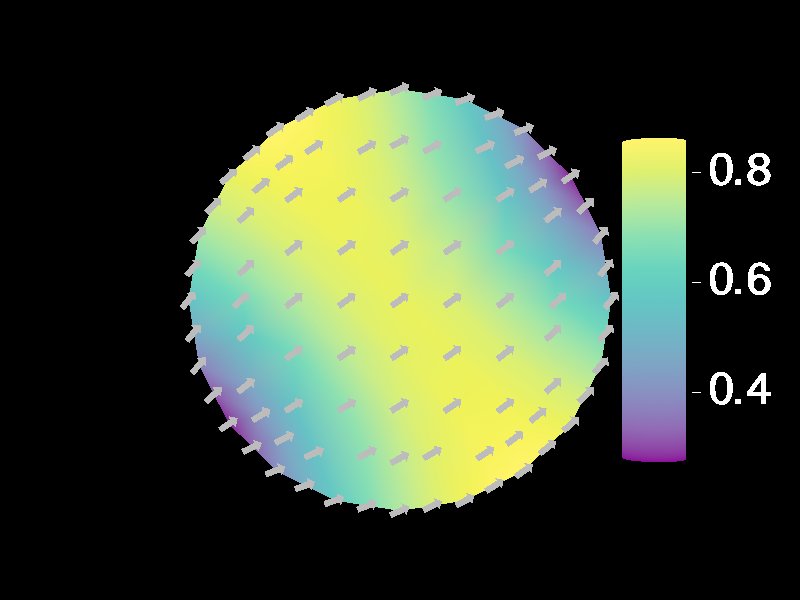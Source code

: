 #include "colors.inc"
background { rgb <0, 0, 0> }
camera {location <0, 0, 6>up <0,1,0> right <-1.33,0,0> angle 35look_at <0, 0, 0> sky <0, 1, 0> }
mesh2 {
vertex_vectors { 432, 
<-0.951057, -0.309017, 0>, 
<-0.725529, -0.404508, 0>, 
<-0.880037, -0.448401, 0>, 
<-0.809017, -0.587785, 0>, 
<-0.654508, -0.543893, 0>, 
<-0.698401, -0.698401, 0>, 
<-0.309017, -0.951057, 0>, 
<-0.154508, -0.975529, 0>, 
<-0.154508, -0.725529, 0>, 
<-0.951057, -0.309017, 0>, 
<-0.725529, -0.404508, 0>, 
<-0.725529, -0.154508, 0>, 
<-0.309017, -0.951057, 0>, 
<-0.154508, -0.725529, 0>, 
<-0.404508, -0.725529, 0>, 
<0, -1, 0>, 
<0, -0.75, 0>, 
<0.154508, -0.975529, 0>, 
<-0.587785, -0.809017, 0>, 
<-0.543893, -0.654508, 0>, 
<-0.448401, -0.880037, 0>, 
<-0.5, -0.5, 0>, 
<-0.5, -0.25, 0>, 
<-0.25, -0.5, 0>, 
<-0.951057, 0.309017, 0>, 
<-0.725529, 0.404508, 0>, 
<-0.880037, 0.448401, 0>, 
<-0.951057, 0.309017, 0>, 
<-0.725529, 0.154508, 0>, 
<-0.975529, 0.154508, 0>, 
<-0.809017, 0.587785, 0>, 
<-0.654508, 0.543893, 0>, 
<-0.698401, 0.698401, 0>, 
<-0.5, 0, 0>, 
<-0.5, 0.25, 0>, 
<-0.25, 0, 0>, 
<-0.587785, 0.809017, 0>, 
<-0.543893, 0.654508, 0>, 
<-0.448401, 0.880037, 0>, 
<-0.5, 0.5, 0>, 
<-0.404508, 0.725529, 0>, 
<-0.25, 0.5, 0>, 
<-0.951057, 0.309017, 0>, 
<-0.725529, 0.404508, 0>, 
<-0.725529, 0.154508, 0>, 
<-0.951057, -0.309017, 0>, 
<-0.725529, -0.154508, 0>, 
<-0.975529, -0.154508, 0>, 
<-0.5, 0, 0>, 
<-0.25, -0.25, 0>, 
<-0.25, 0, 0>, 
<0, -0.5, 0>, 
<0, -0.25, 0>, 
<0.25, -0.5, 0>, 
<0, -0.5, 0>, 
<0.154508, -0.725529, 0>, 
<0.25, -0.5, 0>, 
<0.309017, -0.951057, 0>, 
<0.404508, -0.725529, 0>, 
<0.448401, -0.880037, 0>, 
<0, 0, 0>, 
<0.25, -0.25, 0>, 
<0.25, 0, 0>, 
<0.5, -0.5, 0>, 
<0.725529, -0.404508, 0>, 
<0.654508, -0.543893, 0>, 
<0.5, 0, 0>, 
<0.725529, -0.154508, 0>, 
<0.75, 0, 0>, 
<0.5, -0.5, 0>, 
<0.5, -0.25, 0>, 
<0.725529, -0.404508, 0>, 
<0.5, -0.5, 0>, 
<0.543893, -0.654508, 0>, 
<0.654508, -0.543893, 0>, 
<0, 0, 0>, 
<0.25, 0, 0>, 
<0.25, 0.25, 0>, 
<0, 0.5, 0>, 
<0.25, 0.5, 0>, 
<0.154508, 0.725529, 0>, 
<0, 0, 0>, 
<0.25, 0.25, 0>, 
<0, 0.25, 0>, 
<0, 0.5, 0>, 
<0.154508, 0.725529, 0>, 
<0, 0.75, 0>, 
<0.309017, 0.951057, 0>, 
<0.404508, 0.725529, 0>, 
<0.448401, 0.880037, 0>, 
<-0.309017, 0.951057, 0>, 
<-0.154508, 0.725529, 0>, 
<-0.154508, 0.975529, 0>, 
<0.5, 0.5, 0>, 
<0.654508, 0.543893, 0>, 
<0.725529, 0.404508, 0>, 
<0.5, 0.5, 0>, 
<0.543893, 0.654508, 0>, 
<0.654508, 0.543893, 0>, 
<0.5, 0, 0>, 
<0.5, 0.25, 0>, 
<0.725529, 0.154508, 0>, 
<0.5, 0, 0>, 
<0.75, 0, 0>, 
<0.725529, 0.154508, 0>, 
<-0.5, 0.5, 0>, 
<-0.25, 0.25, 0>, 
<-0.25, 0.5, 0>, 
<-0.5, -0.5, 0>, 
<-0.725529, -0.404508, 0>, 
<-0.654508, -0.543893, 0>, 
<-0.809017, -0.587785, 0>, 
<-0.880037, -0.448401, 0>, 
<-0.654508, -0.543893, 0>, 
<-0.725529, -0.404508, 0>, 
<-0.880037, -0.448401, 0>, 
<-0.654508, -0.543893, 0>, 
<-0.5, -0.5, 0>, 
<-0.654508, -0.543893, 0>, 
<-0.543893, -0.654508, 0>, 
<-0.587785, -0.809017, 0>, 
<-0.698401, -0.698401, 0>, 
<-0.543893, -0.654508, 0>, 
<-0.654508, -0.543893, 0>, 
<-0.698401, -0.698401, 0>, 
<-0.543893, -0.654508, 0>, 
<0, -1, 0>, 
<-0.154508, -0.975529, 0>, 
<0, -0.75, 0>, 
<0, -0.5, 0>, 
<0, -0.75, 0>, 
<-0.154508, -0.725529, 0>, 
<-0.154508, -0.975529, 0>, 
<0, -0.75, 0>, 
<-0.154508, -0.725529, 0>, 
<-0.5, -0.5, 0>, 
<-0.725529, -0.404508, 0>, 
<-0.5, -0.25, 0>, 
<-0.5, 0, 0>, 
<-0.5, -0.25, 0>, 
<-0.725529, -0.154508, 0>, 
<-0.725529, -0.404508, 0>, 
<-0.5, -0.25, 0>, 
<-0.725529, -0.154508, 0>, 
<0, -0.5, 0>, 
<-0.154508, -0.725529, 0>, 
<-0.25, -0.5, 0>, 
<-0.5, -0.5, 0>, 
<-0.25, -0.5, 0>, 
<-0.404508, -0.725529, 0>, 
<-0.154508, -0.725529, 0>, 
<-0.25, -0.5, 0>, 
<-0.404508, -0.725529, 0>, 
<0, -0.5, 0>, 
<0, -0.75, 0>, 
<0.154508, -0.725529, 0>, 
<0.309017, -0.951057, 0>, 
<0.154508, -0.975529, 0>, 
<0.154508, -0.725529, 0>, 
<0, -0.75, 0>, 
<0.154508, -0.975529, 0>, 
<0.154508, -0.725529, 0>, 
<-0.5, -0.5, 0>, 
<-0.543893, -0.654508, 0>, 
<-0.404508, -0.725529, 0>, 
<-0.309017, -0.951057, 0>, 
<-0.404508, -0.725529, 0>, 
<-0.448401, -0.880037, 0>, 
<-0.543893, -0.654508, 0>, 
<-0.404508, -0.725529, 0>, 
<-0.448401, -0.880037, 0>, 
<-0.5, 0, 0>, 
<-0.5, -0.25, 0>, 
<-0.25, -0.25, 0>, 
<0, -0.5, 0>, 
<-0.25, -0.5, 0>, 
<-0.25, -0.25, 0>, 
<-0.5, -0.25, 0>, 
<-0.25, -0.5, 0>, 
<-0.25, -0.25, 0>, 
<-0.5, 0.5, 0>, 
<-0.725529, 0.404508, 0>, 
<-0.654508, 0.543893, 0>, 
<-0.809017, 0.587785, 0>, 
<-0.654508, 0.543893, 0>, 
<-0.880037, 0.448401, 0>, 
<-0.725529, 0.404508, 0>, 
<-0.654508, 0.543893, 0>, 
<-0.880037, 0.448401, 0>, 
<-0.5, 0, 0>, 
<-0.725529, 0.154508, 0>, 
<-0.75, 0, 0>, 
<-1, 0, 0>, 
<-0.975529, 0.154508, 0>, 
<-0.75, 0, 0>, 
<-0.725529, 0.154508, 0>, 
<-0.975529, 0.154508, 0>, 
<-0.75, 0, 0>, 
<-0.5, 0.5, 0>, 
<-0.654508, 0.543893, 0>, 
<-0.543893, 0.654508, 0>, 
<-0.587785, 0.809017, 0>, 
<-0.543893, 0.654508, 0>, 
<-0.698401, 0.698401, 0>, 
<-0.654508, 0.543893, 0>, 
<-0.543893, 0.654508, 0>, 
<-0.698401, 0.698401, 0>, 
<-0.5, 0.5, 0>, 
<-0.5, 0.25, 0>, 
<-0.25, 0.25, 0>, 
<0, 0, 0>, 
<-0.25, 0, 0>, 
<-0.25, 0.25, 0>, 
<-0.5, 0.25, 0>, 
<-0.25, 0, 0>, 
<-0.25, 0.25, 0>, 
<-0.5, 0.5, 0>, 
<-0.543893, 0.654508, 0>, 
<-0.404508, 0.725529, 0>, 
<-0.309017, 0.951057, 0>, 
<-0.448401, 0.880037, 0>, 
<-0.404508, 0.725529, 0>, 
<-0.543893, 0.654508, 0>, 
<-0.448401, 0.880037, 0>, 
<-0.404508, 0.725529, 0>, 
<-0.309017, 0.951057, 0>, 
<-0.404508, 0.725529, 0>, 
<-0.154508, 0.725529, 0>, 
<0, 0.5, 0>, 
<-0.25, 0.5, 0>, 
<-0.154508, 0.725529, 0>, 
<-0.404508, 0.725529, 0>, 
<-0.25, 0.5, 0>, 
<-0.154508, 0.725529, 0>, 
<-0.5, 0.5, 0>, 
<-0.725529, 0.404508, 0>, 
<-0.5, 0.25, 0>, 
<-0.5, 0, 0>, 
<-0.725529, 0.154508, 0>, 
<-0.5, 0.25, 0>, 
<-0.725529, 0.404508, 0>, 
<-0.725529, 0.154508, 0>, 
<-0.5, 0.25, 0>, 
<-0.5, 0, 0>, 
<-0.725529, -0.154508, 0>, 
<-0.75, 0, 0>, 
<-1, 0, 0>, 
<-0.75, 0, 0>, 
<-0.975529, -0.154508, 0>, 
<-0.725529, -0.154508, 0>, 
<-0.75, 0, 0>, 
<-0.975529, -0.154508, 0>, 
<0, -0.5, 0>, 
<-0.25, -0.25, 0>, 
<0, -0.25, 0>, 
<0, 0, 0>, 
<-0.25, 0, 0>, 
<0, -0.25, 0>, 
<-0.25, -0.25, 0>, 
<-0.25, 0, 0>, 
<0, -0.25, 0>, 
<0, 0, 0>, 
<0, -0.25, 0>, 
<0.25, -0.25, 0>, 
<0.5, -0.5, 0>, 
<0.25, -0.5, 0>, 
<0.25, -0.25, 0>, 
<0, -0.25, 0>, 
<0.25, -0.5, 0>, 
<0.25, -0.25, 0>, 
<0.309017, -0.951057, 0>, 
<0.154508, -0.725529, 0>, 
<0.404508, -0.725529, 0>, 
<0.5, -0.5, 0>, 
<0.25, -0.5, 0>, 
<0.404508, -0.725529, 0>, 
<0.154508, -0.725529, 0>, 
<0.25, -0.5, 0>, 
<0.404508, -0.725529, 0>, 
<0.5, -0.5, 0>, 
<0.404508, -0.725529, 0>, 
<0.543893, -0.654508, 0>, 
<0.587785, -0.809017, 0>, 
<0.448401, -0.880037, 0>, 
<0.543893, -0.654508, 0>, 
<0.404508, -0.725529, 0>, 
<0.448401, -0.880037, 0>, 
<0.543893, -0.654508, 0>, 
<0.5, -0.5, 0>, 
<0.25, -0.25, 0>, 
<0.5, -0.25, 0>, 
<0.5, 0, 0>, 
<0.5, -0.25, 0>, 
<0.25, 0, 0>, 
<0.25, -0.25, 0>, 
<0.5, -0.25, 0>, 
<0.25, 0, 0>, 
<0.951057, -0.309017, 0>, 
<0.725529, -0.404508, 0>, 
<0.880037, -0.448401, 0>, 
<0.809017, -0.587785, 0>, 
<0.654508, -0.543893, 0>, 
<0.880037, -0.448401, 0>, 
<0.725529, -0.404508, 0>, 
<0.654508, -0.543893, 0>, 
<0.880037, -0.448401, 0>, 
<0.951057, -0.309017, 0>, 
<0.725529, -0.154508, 0>, 
<0.975529, -0.154508, 0>, 
<1, 0, 0>, 
<0.975529, -0.154508, 0>, 
<0.75, 0, 0>, 
<0.725529, -0.154508, 0>, 
<0.975529, -0.154508, 0>, 
<0.75, 0, 0>, 
<0.5, 0, 0>, 
<0.5, -0.25, 0>, 
<0.725529, -0.154508, 0>, 
<0.951057, -0.309017, 0>, 
<0.725529, -0.404508, 0>, 
<0.725529, -0.154508, 0>, 
<0.5, -0.25, 0>, 
<0.725529, -0.404508, 0>, 
<0.725529, -0.154508, 0>, 
<0.587785, -0.809017, 0>, 
<0.543893, -0.654508, 0>, 
<0.698401, -0.698401, 0>, 
<0.809017, -0.587785, 0>, 
<0.654508, -0.543893, 0>, 
<0.698401, -0.698401, 0>, 
<0.543893, -0.654508, 0>, 
<0.654508, -0.543893, 0>, 
<0.698401, -0.698401, 0>, 
<0.5, 0, 0>, 
<0.25, 0, 0>, 
<0.5, 0.25, 0>, 
<0.5, 0.5, 0>, 
<0.5, 0.25, 0>, 
<0.25, 0.25, 0>, 
<0.25, 0, 0>, 
<0.5, 0.25, 0>, 
<0.25, 0.25, 0>, 
<0.5, 0.5, 0>, 
<0.25, 0.5, 0>, 
<0.404508, 0.725529, 0>, 
<0.309017, 0.951057, 0>, 
<0.404508, 0.725529, 0>, 
<0.154508, 0.725529, 0>, 
<0.25, 0.5, 0>, 
<0.404508, 0.725529, 0>, 
<0.154508, 0.725529, 0>, 
<0.5, 0.5, 0>, 
<0.25, 0.25, 0>, 
<0.25, 0.5, 0>, 
<0, 0.5, 0>, 
<0.25, 0.5, 0>, 
<0, 0.25, 0>, 
<0.25, 0.25, 0>, 
<0.25, 0.5, 0>, 
<0, 0.25, 0>, 
<0.309017, 0.951057, 0>, 
<0.154508, 0.725529, 0>, 
<0.154508, 0.975529, 0>, 
<0, 1, 0>, 
<0.154508, 0.975529, 0>, 
<0, 0.75, 0>, 
<0.154508, 0.725529, 0>, 
<0.154508, 0.975529, 0>, 
<0, 0.75, 0>, 
<0.5, 0.5, 0>, 
<0.404508, 0.725529, 0>, 
<0.543893, 0.654508, 0>, 
<0.587785, 0.809017, 0>, 
<0.543893, 0.654508, 0>, 
<0.448401, 0.880037, 0>, 
<0.404508, 0.725529, 0>, 
<0.543893, 0.654508, 0>, 
<0.448401, 0.880037, 0>, 
<0, 0.5, 0>, 
<-0.154508, 0.725529, 0>, 
<0, 0.75, 0>, 
<0, 1, 0>, 
<0, 0.75, 0>, 
<-0.154508, 0.975529, 0>, 
<-0.154508, 0.725529, 0>, 
<0, 0.75, 0>, 
<-0.154508, 0.975529, 0>, 
<0.809017, 0.587785, 0>, 
<0.654508, 0.543893, 0>, 
<0.880037, 0.448401, 0>, 
<0.951057, 0.309017, 0>, 
<0.725529, 0.404508, 0>, 
<0.880037, 0.448401, 0>, 
<0.654508, 0.543893, 0>, 
<0.725529, 0.404508, 0>, 
<0.880037, 0.448401, 0>, 
<0.587785, 0.809017, 0>, 
<0.543893, 0.654508, 0>, 
<0.698401, 0.698401, 0>, 
<0.809017, 0.587785, 0>, 
<0.654508, 0.543893, 0>, 
<0.698401, 0.698401, 0>, 
<0.543893, 0.654508, 0>, 
<0.654508, 0.543893, 0>, 
<0.698401, 0.698401, 0>, 
<0.5, 0.5, 0>, 
<0.5, 0.25, 0>, 
<0.725529, 0.404508, 0>, 
<0.951057, 0.309017, 0>, 
<0.725529, 0.404508, 0>, 
<0.725529, 0.154508, 0>, 
<0.5, 0.25, 0>, 
<0.725529, 0.404508, 0>, 
<0.725529, 0.154508, 0>, 
<1, 0, 0>, 
<0.75, 0, 0>, 
<0.975529, 0.154508, 0>, 
<0.951057, 0.309017, 0>, 
<0.725529, 0.154508, 0>, 
<0.975529, 0.154508, 0>, 
<0.75, 0, 0>, 
<0.725529, 0.154508, 0>, 
<0.975529, 0.154508, 0>, 
<0, 0, 0>, 
<-0.25, 0.25, 0>, 
<0, 0.25, 0>, 
<0, 0.5, 0>, 
<-0.25, 0.5, 0>, 
<0, 0.25, 0>, 
<-0.25, 0.25, 0>, 
<-0.25, 0.5, 0>, 
<0, 0.25, 0>
}
normal_vectors { 432, 
<0, 0, 1>, 
<0, 0, 1>, 
<0, 0, 1>, 
<0, 0, 1>, 
<0, 0, 1>, 
<0, 0, 1>, 
<0, 0, 1>, 
<0, 0, 1>, 
<0, 0, 1>, 
<0, 0, 1>, 
<0, 0, 1>, 
<0, 0, 1>, 
<0, 0, 1>, 
<0, 0, 1>, 
<0, 0, 1>, 
<0, 0, 1>, 
<0, 0, 1>, 
<0, 0, 1>, 
<0, 0, 1>, 
<0, 0, 1>, 
<0, 0, 1>, 
<0, 0, 1>, 
<0, 0, 1>, 
<0, 0, 1>, 
<0, 0, 1>, 
<0, 0, 1>, 
<0, 0, 1>, 
<0, 0, 1>, 
<0, 0, 1>, 
<0, 0, 1>, 
<0, 0, 1>, 
<0, 0, 1>, 
<0, 0, 1>, 
<0, 0, 1>, 
<0, 0, 1>, 
<0, 0, 1>, 
<0, 0, 1>, 
<0, 0, 1>, 
<0, 0, 1>, 
<0, 0, 1>, 
<0, 0, 1>, 
<0, 0, 1>, 
<0, 0, 1>, 
<0, 0, 1>, 
<0, 0, 1>, 
<0, 0, 1>, 
<0, 0, 1>, 
<0, 0, 1>, 
<0, 0, 1>, 
<0, 0, 1>, 
<0, 0, 1>, 
<0, 0, 1>, 
<0, 0, 1>, 
<0, 0, 1>, 
<0, 0, 1>, 
<0, 0, 1>, 
<0, 0, 1>, 
<0, 0, 1>, 
<0, 0, 1>, 
<0, 0, 1>, 
<0, 0, 1>, 
<0, 0, 1>, 
<0, 0, 1>, 
<0, 0, 1>, 
<0, 0, 1>, 
<0, 0, 1>, 
<0, 0, 1>, 
<0, 0, 1>, 
<0, 0, 1>, 
<0, 0, 1>, 
<0, 0, 1>, 
<0, 0, 1>, 
<0, 0, 1>, 
<0, 0, 1>, 
<0, 0, 1>, 
<0, 0, 1>, 
<0, 0, 1>, 
<0, 0, 1>, 
<0, 0, 1>, 
<0, 0, 1>, 
<0, 0, 1>, 
<0, 0, 1>, 
<0, 0, 1>, 
<0, 0, 1>, 
<0, 0, 1>, 
<0, 0, 1>, 
<0, 0, 1>, 
<0, 0, 1>, 
<0, 0, 1>, 
<0, 0, 1>, 
<0, 0, 1>, 
<0, 0, 1>, 
<0, 0, 1>, 
<0, 0, 1>, 
<0, 0, 1>, 
<0, 0, 1>, 
<0, 0, 1>, 
<0, 0, 1>, 
<0, 0, 1>, 
<0, 0, 1>, 
<0, 0, 1>, 
<0, 0, 1>, 
<0, 0, 1>, 
<0, 0, 1>, 
<0, 0, 1>, 
<0, 0, 1>, 
<0, 0, 1>, 
<0, 0, 1>, 
<0, 0, 1>, 
<0, 0, 1>, 
<0, 0, 1>, 
<0, 0, 1>, 
<0, 0, 1>, 
<0, 0, 1>, 
<0, 0, 1>, 
<0, 0, 1>, 
<0, 0, 1>, 
<0, 0, 1>, 
<0, 0, 1>, 
<0, 0, 1>, 
<0, 0, 1>, 
<0, 0, 1>, 
<0, 0, 1>, 
<0, 0, 1>, 
<0, 0, 1>, 
<0, 0, 1>, 
<0, 0, 1>, 
<0, 0, 1>, 
<0, 0, 1>, 
<0, 0, 1>, 
<0, 0, 1>, 
<0, 0, 1>, 
<0, 0, 1>, 
<0, 0, 1>, 
<0, 0, 1>, 
<0, 0, 1>, 
<0, 0, 1>, 
<0, 0, 1>, 
<0, 0, 1>, 
<0, 0, 1>, 
<0, 0, 1>, 
<0, 0, 1>, 
<0, 0, 1>, 
<0, 0, 1>, 
<0, 0, 1>, 
<0, 0, 1>, 
<0, 0, 1>, 
<0, 0, 1>, 
<0, 0, 1>, 
<0, 0, 1>, 
<0, 0, 1>, 
<0, 0, 1>, 
<0, 0, 1>, 
<0, 0, 1>, 
<0, 0, 1>, 
<0, 0, 1>, 
<0, 0, 1>, 
<0, 0, 1>, 
<0, 0, 1>, 
<0, 0, 1>, 
<0, 0, 1>, 
<0, 0, 1>, 
<0, 0, 1>, 
<0, 0, 1>, 
<0, 0, 1>, 
<0, 0, 1>, 
<0, 0, 1>, 
<0, 0, 1>, 
<0, 0, 1>, 
<0, 0, 1>, 
<0, 0, 1>, 
<0, 0, 1>, 
<0, 0, 1>, 
<0, 0, 1>, 
<0, 0, 1>, 
<0, 0, 1>, 
<0, 0, 1>, 
<0, 0, 1>, 
<0, 0, 1>, 
<0, 0, 1>, 
<0, 0, 1>, 
<0, 0, 1>, 
<0, 0, 1>, 
<0, 0, 1>, 
<0, 0, 1>, 
<0, 0, 1>, 
<0, 0, 1>, 
<0, 0, 1>, 
<0, 0, 1>, 
<0, 0, 1>, 
<0, 0, 1>, 
<0, 0, 1>, 
<0, 0, 1>, 
<0, 0, 1>, 
<0, 0, 1>, 
<0, 0, 1>, 
<0, 0, 1>, 
<0, 0, 1>, 
<0, 0, 1>, 
<0, 0, 1>, 
<0, 0, 1>, 
<0, 0, 1>, 
<0, 0, 1>, 
<0, 0, 1>, 
<0, 0, 1>, 
<0, 0, 1>, 
<0, 0, 1>, 
<0, 0, 1>, 
<0, 0, 1>, 
<0, 0, 1>, 
<0, 0, 1>, 
<0, 0, 1>, 
<0, 0, 1>, 
<0, 0, 1>, 
<0, 0, 1>, 
<0, 0, 1>, 
<0, 0, 1>, 
<0, 0, 1>, 
<0, 0, 1>, 
<0, 0, 1>, 
<0, 0, 1>, 
<0, 0, 1>, 
<0, 0, 1>, 
<0, 0, 1>, 
<0, 0, 1>, 
<0, 0, 1>, 
<0, 0, 1>, 
<0, 0, 1>, 
<0, 0, 1>, 
<0, 0, 1>, 
<0, 0, 1>, 
<0, 0, 1>, 
<0, 0, 1>, 
<0, 0, 1>, 
<0, 0, 1>, 
<0, 0, 1>, 
<0, 0, 1>, 
<0, 0, 1>, 
<0, 0, 1>, 
<0, 0, 1>, 
<0, 0, 1>, 
<0, 0, 1>, 
<0, 0, 1>, 
<0, 0, 1>, 
<0, 0, 1>, 
<0, 0, 1>, 
<0, 0, 1>, 
<0, 0, 1>, 
<0, 0, 1>, 
<0, 0, 1>, 
<0, 0, 1>, 
<0, 0, 1>, 
<0, 0, 1>, 
<0, 0, 1>, 
<0, 0, 1>, 
<0, 0, 1>, 
<0, 0, 1>, 
<0, 0, 1>, 
<0, 0, 1>, 
<0, 0, 1>, 
<0, 0, 1>, 
<0, 0, 1>, 
<0, 0, 1>, 
<0, 0, 1>, 
<0, 0, 1>, 
<0, 0, 1>, 
<0, 0, 1>, 
<0, 0, 1>, 
<0, 0, 1>, 
<0, 0, 1>, 
<0, 0, 1>, 
<0, 0, 1>, 
<0, 0, 1>, 
<0, 0, 1>, 
<0, 0, 1>, 
<0, 0, 1>, 
<0, 0, 1>, 
<0, 0, 1>, 
<0, 0, 1>, 
<0, 0, 1>, 
<0, 0, 1>, 
<0, 0, 1>, 
<0, 0, 1>, 
<0, 0, 1>, 
<0, 0, 1>, 
<0, 0, 1>, 
<0, 0, 1>, 
<0, 0, 1>, 
<0, 0, 1>, 
<0, 0, 1>, 
<0, 0, 1>, 
<0, 0, 1>, 
<0, 0, 1>, 
<0, 0, 1>, 
<0, 0, 1>, 
<0, 0, 1>, 
<0, 0, 1>, 
<0, 0, 1>, 
<0, 0, 1>, 
<0, 0, 1>, 
<0, 0, 1>, 
<0, 0, 1>, 
<0, 0, 1>, 
<0, 0, 1>, 
<0, 0, 1>, 
<0, 0, 1>, 
<0, 0, 1>, 
<0, 0, 1>, 
<0, 0, 1>, 
<0, 0, 1>, 
<0, 0, 1>, 
<0, 0, 1>, 
<0, 0, 1>, 
<0, 0, 1>, 
<0, 0, 1>, 
<0, 0, 1>, 
<0, 0, 1>, 
<0, 0, 1>, 
<0, 0, 1>, 
<0, 0, 1>, 
<0, 0, 1>, 
<0, 0, 1>, 
<0, 0, 1>, 
<0, 0, 1>, 
<0, 0, 1>, 
<0, 0, 1>, 
<0, 0, 1>, 
<0, 0, 1>, 
<0, 0, 1>, 
<0, 0, 1>, 
<0, 0, 1>, 
<0, 0, 1>, 
<0, 0, 1>, 
<0, 0, 1>, 
<0, 0, 1>, 
<0, 0, 1>, 
<0, 0, 1>, 
<0, 0, 1>, 
<0, 0, 1>, 
<0, 0, 1>, 
<0, 0, 1>, 
<0, 0, 1>, 
<0, 0, 1>, 
<0, 0, 1>, 
<0, 0, 1>, 
<0, 0, 1>, 
<0, 0, 1>, 
<0, 0, 1>, 
<0, 0, 1>, 
<0, 0, 1>, 
<0, 0, 1>, 
<0, 0, 1>, 
<0, 0, 1>, 
<0, 0, 1>, 
<0, 0, 1>, 
<0, 0, 1>, 
<0, 0, 1>, 
<0, 0, 1>, 
<0, 0, 1>, 
<0, 0, 1>, 
<0, 0, 1>, 
<0, 0, 1>, 
<0, 0, 1>, 
<0, 0, 1>, 
<0, 0, 1>, 
<0, 0, 1>, 
<0, 0, 1>, 
<0, 0, 1>, 
<0, 0, 1>, 
<0, 0, 1>, 
<0, 0, 1>, 
<0, 0, 1>, 
<0, 0, 1>, 
<0, 0, 1>, 
<0, 0, 1>, 
<0, 0, 1>, 
<0, 0, 1>, 
<0, 0, 1>, 
<0, 0, 1>, 
<0, 0, 1>, 
<0, 0, 1>, 
<0, 0, 1>, 
<0, 0, 1>, 
<0, 0, 1>, 
<0, 0, 1>, 
<0, 0, 1>, 
<0, 0, 1>, 
<0, 0, 1>, 
<0, 0, 1>, 
<0, 0, 1>, 
<0, 0, 1>, 
<0, 0, 1>, 
<0, 0, 1>, 
<0, 0, 1>, 
<0, 0, 1>, 
<0, 0, 1>, 
<0, 0, 1>, 
<0, 0, 1>, 
<0, 0, 1>, 
<0, 0, 1>, 
<0, 0, 1>, 
<0, 0, 1>, 
<0, 0, 1>, 
<0, 0, 1>, 
<0, 0, 1>, 
<0, 0, 1>, 
<0, 0, 1>, 
<0, 0, 1>, 
<0, 0, 1>, 
<0, 0, 1>, 
<0, 0, 1>, 
<0, 0, 1>, 
<0, 0, 1>, 
<0, 0, 1>, 
<0, 0, 1>, 
<0, 0, 1>, 
<0, 0, 1>, 
<0, 0, 1>, 
<0, 0, 1>, 
<0, 0, 1>, 
<0, 0, 1>, 
<0, 0, 1>, 
<0, 0, 1>, 
<0, 0, 1>, 
<0, 0, 1>, 
<0, 0, 1>, 
<0, 0, 1>, 
<0, 0, 1>, 
<0, 0, 1>, 
<0, 0, 1>, 
<0, 0, 1>, 
<0, 0, 1>
}
texture_list { 432, 
texture{ pigment{ rgb <0.264727, 0.225847, 0.51384>  } }, 
texture{ pigment{ rgb <0.213128, 0.365256, 0.551376>  } }, 
texture{ pigment{ rgb <0.284372, 0.0906046, 0.412769>  } }, 
texture{ pigment{ rgb <0.262736, 0.0029581, 0.333353>  } }, 
texture{ pigment{ rgb <0.229176, 0.327255, 0.545473>  } }, 
texture{ pigment{ rgb <0.284724, 0.115175, 0.435844>  } }, 
texture{ pigment{ rgb <0.122555, 0.579449, 0.547751>  } }, 
texture{ pigment{ rgb <0.202197, 0.715668, 0.475533>  } }, 
texture{ pigment{ rgb <0.286782, 0.760087, 0.42796>  } }, 
texture{ pigment{ rgb <0.264727, 0.225847, 0.51384>  } }, 
texture{ pigment{ rgb <0.213128, 0.365256, 0.551376>  } }, 
texture{ pigment{ rgb <0.121957, 0.586946, 0.545742>  } }, 
texture{ pigment{ rgb <0.122555, 0.579449, 0.547751>  } }, 
texture{ pigment{ rgb <0.286782, 0.760087, 0.42796>  } }, 
texture{ pigment{ rgb <0.133726, 0.533765, 0.556221>  } }, 
texture{ pigment{ rgb <0.426137, 0.807729, 0.349596>  } }, 
texture{ pigment{ rgb <0.530881, 0.833904, 0.285872>  } }, 
texture{ pigment{ rgb <0.693253, 0.865383, 0.179789>  } }, 
texture{ pigment{ rgb <0.253595, 0.261214, 0.528384>  } }, 
texture{ pigment{ rgb <0.196823, 0.400667, 0.555305>  } }, 
texture{ pigment{ rgb <0.178791, 0.437281, 0.558071>  } }, 
texture{ pigment{ rgb <0.130723, 0.542582, 0.555057>  } }, 
texture{ pigment{ rgb <0.176614, 0.696576, 0.491196>  } }, 
texture{ pigment{ rgb <0.289368, 0.761183, 0.426538>  } }, 
texture{ pigment{ rgb <0.372001, 0.791489, 0.380678>  } }, 
texture{ pigment{ rgb <0.695933, 0.865833, 0.17806>  } }, 
texture{ pigment{ rgb <0.639679, 0.85596, 0.214997>  } }, 
texture{ pigment{ rgb <0.372001, 0.791489, 0.380678>  } }, 
texture{ pigment{ rgb <0.364051, 0.788901, 0.385156>  } }, 
texture{ pigment{ rgb <0.16575, 0.68684, 0.498316>  } }, 
texture{ pigment{ rgb <0.817357, 0.884295, 0.111529>  } }, 
texture{ pigment{ rgb <0.857703, 0.889647, 0.0999783>  } }, 
texture{ pigment{ rgb <0.962561, 0.90178, 0.118582>  } }, 
texture{ pigment{ rgb <0.444965, 0.812887, 0.33851>  } }, 
texture{ pigment{ rgb <0.712264, 0.868532, 0.167639>  } }, 
texture{ pigment{ rgb <0.71766, 0.869408, 0.164249>  } }, 
texture{ pigment{ rgb <1.00238, 0.905727, 0.147202>  } }, 
texture{ pigment{ rgb <0.942845, 0.899694, 0.108849>  } }, 
texture{ pigment{ rgb <0.98341, 0.90389, 0.132107>  } }, 
texture{ pigment{ rgb <0.884303, 0.892969, 0.0973334>  } }, 
texture{ pigment{ rgb <0.933654, 0.898691, 0.105337>  } }, 
texture{ pigment{ rgb <0.853535, 0.889112, 0.100781>  } }, 
texture{ pigment{ rgb <0.372001, 0.791489, 0.380678>  } }, 
texture{ pigment{ rgb <0.695933, 0.865833, 0.17806>  } }, 
texture{ pigment{ rgb <0.364051, 0.788901, 0.385156>  } }, 
texture{ pigment{ rgb <0.264727, 0.225847, 0.51384>  } }, 
texture{ pigment{ rgb <0.121957, 0.586946, 0.545742>  } }, 
texture{ pigment{ rgb <0.196366, 0.401622, 0.555394>  } }, 
texture{ pigment{ rgb <0.444965, 0.812887, 0.33851>  } }, 
texture{ pigment{ rgb <0.516686, 0.830683, 0.294804>  } }, 
texture{ pigment{ rgb <0.71766, 0.869408, 0.164249>  } }, 
texture{ pigment{ rgb <0.670048, 0.861404, 0.194931>  } }, 
texture{ pigment{ rgb <0.773165, 0.877994, 0.131873>  } }, 
texture{ pigment{ rgb <0.856509, 0.889495, 0.100198>  } }, 
texture{ pigment{ rgb <0.670048, 0.861404, 0.194931>  } }, 
texture{ pigment{ rgb <0.75115, 0.87468, 0.144053>  } }, 
texture{ pigment{ rgb <0.856509, 0.889495, 0.100198>  } }, 
texture{ pigment{ rgb <0.867785, 0.890926, 0.0984573>  } }, 
texture{ pigment{ rgb <0.934268, 0.898759, 0.105552>  } }, 
texture{ pigment{ rgb <0.983288, 0.903878, 0.132018>  } }, 
texture{ pigment{ rgb <0.819459, 0.884583, 0.110737>  } }, 
texture{ pigment{ rgb <0.822816, 0.885041, 0.109512>  } }, 
texture{ pigment{ rgb <0.71192, 0.868476, 0.167855>  } }, 
texture{ pigment{ rgb <0.881761, 0.892659, 0.0973907>  } }, 
texture{ pigment{ rgb <0.691696, 0.86512, 0.180797>  } }, 
texture{ pigment{ rgb <0.854565, 0.889245, 0.100573>  } }, 
texture{ pigment{ rgb <0.427026, 0.807977, 0.349076>  } }, 
texture{ pigment{ rgb <0.358144, 0.786939, 0.388471>  } }, 
texture{ pigment{ rgb <0.163225, 0.68438, 0.50003>  } }, 
texture{ pigment{ rgb <0.881761, 0.892659, 0.0973907>  } }, 
texture{ pigment{ rgb <0.705845, 0.86748, 0.171707>  } }, 
texture{ pigment{ rgb <0.691696, 0.86512, 0.180797>  } }, 
texture{ pigment{ rgb <0.881761, 0.892659, 0.0973907>  } }, 
texture{ pigment{ rgb <0.942145, 0.899619, 0.108558>  } }, 
texture{ pigment{ rgb <0.854565, 0.889245, 0.100573>  } }, 
texture{ pigment{ rgb <0.819459, 0.884583, 0.110737>  } }, 
texture{ pigment{ rgb <0.71192, 0.868476, 0.167855>  } }, 
texture{ pigment{ rgb <0.513703, 0.829994, 0.296669>  } }, 
texture{ pigment{ rgb <0.65436, 0.858626, 0.205279>  } }, 
texture{ pigment{ rgb <0.288695, 0.760898, 0.426908>  } }, 
texture{ pigment{ rgb <0.285297, 0.759453, 0.428777>  } }, 
texture{ pigment{ rgb <0.819459, 0.884583, 0.110737>  } }, 
texture{ pigment{ rgb <0.513703, 0.829994, 0.296669>  } }, 
texture{ pigment{ rgb <0.768929, 0.877365, 0.134131>  } }, 
texture{ pigment{ rgb <0.65436, 0.858626, 0.205279>  } }, 
texture{ pigment{ rgb <0.285297, 0.759453, 0.428777>  } }, 
texture{ pigment{ rgb <0.52735, 0.833111, 0.288103>  } }, 
texture{ pigment{ rgb <0.1225, 0.579975, 0.547616>  } }, 
texture{ pigment{ rgb <0.133217, 0.535192, 0.556046>  } }, 
texture{ pigment{ rgb <0.178412, 0.438033, 0.558113>  } }, 
texture{ pigment{ rgb <0.865981, 0.890699, 0.0986847>  } }, 
texture{ pigment{ rgb <0.747681, 0.874147, 0.146063>  } }, 
texture{ pigment{ rgb <0.692046, 0.865179, 0.18057>  } }, 
texture{ pigment{ rgb <0.129083, 0.547896, 0.554253>  } }, 
texture{ pigment{ rgb <0.228025, 0.330102, 0.545992>  } }, 
texture{ pigment{ rgb <0.21271, 0.3662, 0.551498>  } }, 
texture{ pigment{ rgb <0.129083, 0.547896, 0.554253>  } }, 
texture{ pigment{ rgb <0.195408, 0.403618, 0.555577>  } }, 
texture{ pigment{ rgb <0.228025, 0.330102, 0.545992>  } }, 
texture{ pigment{ rgb <0.427026, 0.807977, 0.349076>  } }, 
texture{ pigment{ rgb <0.175977, 0.696039, 0.491603>  } }, 
texture{ pigment{ rgb <0.122063, 0.585143, 0.546242>  } }, 
texture{ pigment{ rgb <0.427026, 0.807977, 0.349076>  } }, 
texture{ pigment{ rgb <0.163225, 0.68438, 0.50003>  } }, 
texture{ pigment{ rgb <0.122063, 0.585143, 0.546242>  } }, 
texture{ pigment{ rgb <0.884303, 0.892969, 0.0973334>  } }, 
texture{ pigment{ rgb <0.824005, 0.885203, 0.109089>  } }, 
texture{ pigment{ rgb <0.853535, 0.889112, 0.100781>  } }, 
texture{ pigment{ rgb <0.130723, 0.542582, 0.555057>  } }, 
texture{ pigment{ rgb <0.213128, 0.365256, 0.551376>  } }, 
texture{ pigment{ rgb <0.229176, 0.327255, 0.545473>  } }, 
texture{ pigment{ rgb <0.262736, 0.0029581, 0.333353>  } }, 
texture{ pigment{ rgb <0.284372, 0.0906046, 0.412769>  } }, 
texture{ pigment{ rgb <0.229176, 0.327255, 0.545473>  } }, 
texture{ pigment{ rgb <0.213128, 0.365256, 0.551376>  } }, 
texture{ pigment{ rgb <0.284372, 0.0906046, 0.412769>  } }, 
texture{ pigment{ rgb <0.229176, 0.327255, 0.545473>  } }, 
texture{ pigment{ rgb <0.130723, 0.542582, 0.555057>  } }, 
texture{ pigment{ rgb <0.229176, 0.327255, 0.545473>  } }, 
texture{ pigment{ rgb <0.196823, 0.400667, 0.555305>  } }, 
texture{ pigment{ rgb <0.253595, 0.261214, 0.528384>  } }, 
texture{ pigment{ rgb <0.284724, 0.115175, 0.435844>  } }, 
texture{ pigment{ rgb <0.196823, 0.400667, 0.555305>  } }, 
texture{ pigment{ rgb <0.229176, 0.327255, 0.545473>  } }, 
texture{ pigment{ rgb <0.284724, 0.115175, 0.435844>  } }, 
texture{ pigment{ rgb <0.196823, 0.400667, 0.555305>  } }, 
texture{ pigment{ rgb <0.426137, 0.807729, 0.349596>  } }, 
texture{ pigment{ rgb <0.202197, 0.715668, 0.475533>  } }, 
texture{ pigment{ rgb <0.530881, 0.833904, 0.285872>  } }, 
texture{ pigment{ rgb <0.670048, 0.861404, 0.194931>  } }, 
texture{ pigment{ rgb <0.530881, 0.833904, 0.285872>  } }, 
texture{ pigment{ rgb <0.286782, 0.760087, 0.42796>  } }, 
texture{ pigment{ rgb <0.202197, 0.715668, 0.475533>  } }, 
texture{ pigment{ rgb <0.530881, 0.833904, 0.285872>  } }, 
texture{ pigment{ rgb <0.286782, 0.760087, 0.42796>  } }, 
texture{ pigment{ rgb <0.130723, 0.542582, 0.555057>  } }, 
texture{ pigment{ rgb <0.213128, 0.365256, 0.551376>  } }, 
texture{ pigment{ rgb <0.176614, 0.696576, 0.491196>  } }, 
texture{ pigment{ rgb <0.444965, 0.812887, 0.33851>  } }, 
texture{ pigment{ rgb <0.176614, 0.696576, 0.491196>  } }, 
texture{ pigment{ rgb <0.121957, 0.586946, 0.545742>  } }, 
texture{ pigment{ rgb <0.213128, 0.365256, 0.551376>  } }, 
texture{ pigment{ rgb <0.176614, 0.696576, 0.491196>  } }, 
texture{ pigment{ rgb <0.121957, 0.586946, 0.545742>  } }, 
texture{ pigment{ rgb <0.670048, 0.861404, 0.194931>  } }, 
texture{ pigment{ rgb <0.286782, 0.760087, 0.42796>  } }, 
texture{ pigment{ rgb <0.289368, 0.761183, 0.426538>  } }, 
texture{ pigment{ rgb <0.130723, 0.542582, 0.555057>  } }, 
texture{ pigment{ rgb <0.289368, 0.761183, 0.426538>  } }, 
texture{ pigment{ rgb <0.133726, 0.533765, 0.556221>  } }, 
texture{ pigment{ rgb <0.286782, 0.760087, 0.42796>  } }, 
texture{ pigment{ rgb <0.289368, 0.761183, 0.426538>  } }, 
texture{ pigment{ rgb <0.133726, 0.533765, 0.556221>  } }, 
texture{ pigment{ rgb <0.670048, 0.861404, 0.194931>  } }, 
texture{ pigment{ rgb <0.530881, 0.833904, 0.285872>  } }, 
texture{ pigment{ rgb <0.75115, 0.87468, 0.144053>  } }, 
texture{ pigment{ rgb <0.867785, 0.890926, 0.0984573>  } }, 
texture{ pigment{ rgb <0.693253, 0.865383, 0.179789>  } }, 
texture{ pigment{ rgb <0.75115, 0.87468, 0.144053>  } }, 
texture{ pigment{ rgb <0.530881, 0.833904, 0.285872>  } }, 
texture{ pigment{ rgb <0.693253, 0.865383, 0.179789>  } }, 
texture{ pigment{ rgb <0.75115, 0.87468, 0.144053>  } }, 
texture{ pigment{ rgb <0.130723, 0.542582, 0.555057>  } }, 
texture{ pigment{ rgb <0.196823, 0.400667, 0.555305>  } }, 
texture{ pigment{ rgb <0.133726, 0.533765, 0.556221>  } }, 
texture{ pigment{ rgb <0.122555, 0.579449, 0.547751>  } }, 
texture{ pigment{ rgb <0.133726, 0.533765, 0.556221>  } }, 
texture{ pigment{ rgb <0.178791, 0.437281, 0.558071>  } }, 
texture{ pigment{ rgb <0.196823, 0.400667, 0.555305>  } }, 
texture{ pigment{ rgb <0.133726, 0.533765, 0.556221>  } }, 
texture{ pigment{ rgb <0.178791, 0.437281, 0.558071>  } }, 
texture{ pigment{ rgb <0.444965, 0.812887, 0.33851>  } }, 
texture{ pigment{ rgb <0.176614, 0.696576, 0.491196>  } }, 
texture{ pigment{ rgb <0.516686, 0.830683, 0.294804>  } }, 
texture{ pigment{ rgb <0.670048, 0.861404, 0.194931>  } }, 
texture{ pigment{ rgb <0.289368, 0.761183, 0.426538>  } }, 
texture{ pigment{ rgb <0.516686, 0.830683, 0.294804>  } }, 
texture{ pigment{ rgb <0.176614, 0.696576, 0.491196>  } }, 
texture{ pigment{ rgb <0.289368, 0.761183, 0.426538>  } }, 
texture{ pigment{ rgb <0.516686, 0.830683, 0.294804>  } }, 
texture{ pigment{ rgb <0.884303, 0.892969, 0.0973334>  } }, 
texture{ pigment{ rgb <0.695933, 0.865833, 0.17806>  } }, 
texture{ pigment{ rgb <0.857703, 0.889647, 0.0999783>  } }, 
texture{ pigment{ rgb <0.817357, 0.884295, 0.111529>  } }, 
texture{ pigment{ rgb <0.857703, 0.889647, 0.0999783>  } }, 
texture{ pigment{ rgb <0.639679, 0.85596, 0.214997>  } }, 
texture{ pigment{ rgb <0.695933, 0.865833, 0.17806>  } }, 
texture{ pigment{ rgb <0.857703, 0.889647, 0.0999783>  } }, 
texture{ pigment{ rgb <0.639679, 0.85596, 0.214997>  } }, 
texture{ pigment{ rgb <0.444965, 0.812887, 0.33851>  } }, 
texture{ pigment{ rgb <0.364051, 0.788901, 0.385156>  } }, 
texture{ pigment{ rgb <0.165751, 0.686841, 0.498315>  } }, 
texture{ pigment{ rgb <0.131034, 0.54162, 0.555195>  } }, 
texture{ pigment{ rgb <0.16575, 0.68684, 0.498316>  } }, 
texture{ pigment{ rgb <0.165751, 0.686841, 0.498315>  } }, 
texture{ pigment{ rgb <0.364051, 0.788901, 0.385156>  } }, 
texture{ pigment{ rgb <0.16575, 0.68684, 0.498316>  } }, 
texture{ pigment{ rgb <0.165751, 0.686841, 0.498315>  } }, 
texture{ pigment{ rgb <0.884303, 0.892969, 0.0973334>  } }, 
texture{ pigment{ rgb <0.857703, 0.889647, 0.0999783>  } }, 
texture{ pigment{ rgb <0.942845, 0.899694, 0.108849>  } }, 
texture{ pigment{ rgb <1.00238, 0.905727, 0.147202>  } }, 
texture{ pigment{ rgb <0.942845, 0.899694, 0.108849>  } }, 
texture{ pigment{ rgb <0.962561, 0.90178, 0.118582>  } }, 
texture{ pigment{ rgb <0.857703, 0.889647, 0.0999783>  } }, 
texture{ pigment{ rgb <0.942845, 0.899694, 0.108849>  } }, 
texture{ pigment{ rgb <0.962561, 0.90178, 0.118582>  } }, 
texture{ pigment{ rgb <0.884303, 0.892969, 0.0973334>  } }, 
texture{ pigment{ rgb <0.712264, 0.868532, 0.167639>  } }, 
texture{ pigment{ rgb <0.824005, 0.885203, 0.109089>  } }, 
texture{ pigment{ rgb <0.819459, 0.884583, 0.110737>  } }, 
texture{ pigment{ rgb <0.71766, 0.869408, 0.164249>  } }, 
texture{ pigment{ rgb <0.824005, 0.885203, 0.109089>  } }, 
texture{ pigment{ rgb <0.712264, 0.868532, 0.167639>  } }, 
texture{ pigment{ rgb <0.71766, 0.869408, 0.164249>  } }, 
texture{ pigment{ rgb <0.824005, 0.885203, 0.109089>  } }, 
texture{ pigment{ rgb <0.884303, 0.892969, 0.0973334>  } }, 
texture{ pigment{ rgb <0.942845, 0.899694, 0.108849>  } }, 
texture{ pigment{ rgb <0.933654, 0.898691, 0.105337>  } }, 
texture{ pigment{ rgb <0.865981, 0.890699, 0.0986847>  } }, 
texture{ pigment{ rgb <0.98341, 0.90389, 0.132107>  } }, 
texture{ pigment{ rgb <0.933654, 0.898691, 0.105337>  } }, 
texture{ pigment{ rgb <0.942845, 0.899694, 0.108849>  } }, 
texture{ pigment{ rgb <0.98341, 0.90389, 0.132107>  } }, 
texture{ pigment{ rgb <0.933654, 0.898691, 0.105337>  } }, 
texture{ pigment{ rgb <0.865981, 0.890699, 0.0986847>  } }, 
texture{ pigment{ rgb <0.933654, 0.898691, 0.105337>  } }, 
texture{ pigment{ rgb <0.747681, 0.874147, 0.146063>  } }, 
texture{ pigment{ rgb <0.65436, 0.858626, 0.205279>  } }, 
texture{ pigment{ rgb <0.853535, 0.889112, 0.100781>  } }, 
texture{ pigment{ rgb <0.747681, 0.874147, 0.146063>  } }, 
texture{ pigment{ rgb <0.933654, 0.898691, 0.105337>  } }, 
texture{ pigment{ rgb <0.853535, 0.889112, 0.100781>  } }, 
texture{ pigment{ rgb <0.747681, 0.874147, 0.146063>  } }, 
texture{ pigment{ rgb <0.884303, 0.892969, 0.0973334>  } }, 
texture{ pigment{ rgb <0.695933, 0.865833, 0.17806>  } }, 
texture{ pigment{ rgb <0.712264, 0.868532, 0.167639>  } }, 
texture{ pigment{ rgb <0.444965, 0.812887, 0.33851>  } }, 
texture{ pigment{ rgb <0.364051, 0.788901, 0.385156>  } }, 
texture{ pigment{ rgb <0.712264, 0.868532, 0.167639>  } }, 
texture{ pigment{ rgb <0.695933, 0.865833, 0.17806>  } }, 
texture{ pigment{ rgb <0.364051, 0.788901, 0.385156>  } }, 
texture{ pigment{ rgb <0.712264, 0.868532, 0.167639>  } }, 
texture{ pigment{ rgb <0.444965, 0.812887, 0.33851>  } }, 
texture{ pigment{ rgb <0.121957, 0.586946, 0.545742>  } }, 
texture{ pigment{ rgb <0.165751, 0.686841, 0.498315>  } }, 
texture{ pigment{ rgb <0.131034, 0.54162, 0.555195>  } }, 
texture{ pigment{ rgb <0.165751, 0.686841, 0.498315>  } }, 
texture{ pigment{ rgb <0.196366, 0.401622, 0.555394>  } }, 
texture{ pigment{ rgb <0.121957, 0.586946, 0.545742>  } }, 
texture{ pigment{ rgb <0.165751, 0.686841, 0.498315>  } }, 
texture{ pigment{ rgb <0.196366, 0.401622, 0.555394>  } }, 
texture{ pigment{ rgb <0.670048, 0.861404, 0.194931>  } }, 
texture{ pigment{ rgb <0.516686, 0.830683, 0.294804>  } }, 
texture{ pigment{ rgb <0.773165, 0.877994, 0.131873>  } }, 
texture{ pigment{ rgb <0.819459, 0.884583, 0.110737>  } }, 
texture{ pigment{ rgb <0.71766, 0.869408, 0.164249>  } }, 
texture{ pigment{ rgb <0.773165, 0.877994, 0.131873>  } }, 
texture{ pigment{ rgb <0.516686, 0.830683, 0.294804>  } }, 
texture{ pigment{ rgb <0.71766, 0.869408, 0.164249>  } }, 
texture{ pigment{ rgb <0.773165, 0.877994, 0.131873>  } }, 
texture{ pigment{ rgb <0.819459, 0.884583, 0.110737>  } }, 
texture{ pigment{ rgb <0.773165, 0.877994, 0.131873>  } }, 
texture{ pigment{ rgb <0.822816, 0.885041, 0.109512>  } }, 
texture{ pigment{ rgb <0.881761, 0.892659, 0.0973907>  } }, 
texture{ pigment{ rgb <0.856509, 0.889495, 0.100198>  } }, 
texture{ pigment{ rgb <0.822816, 0.885041, 0.109512>  } }, 
texture{ pigment{ rgb <0.773165, 0.877994, 0.131873>  } }, 
texture{ pigment{ rgb <0.856509, 0.889495, 0.100198>  } }, 
texture{ pigment{ rgb <0.822816, 0.885041, 0.109512>  } }, 
texture{ pigment{ rgb <0.867785, 0.890926, 0.0984573>  } }, 
texture{ pigment{ rgb <0.75115, 0.87468, 0.144053>  } }, 
texture{ pigment{ rgb <0.934268, 0.898759, 0.105552>  } }, 
texture{ pigment{ rgb <0.881761, 0.892659, 0.0973907>  } }, 
texture{ pigment{ rgb <0.856509, 0.889495, 0.100198>  } }, 
texture{ pigment{ rgb <0.934268, 0.898759, 0.105552>  } }, 
texture{ pigment{ rgb <0.75115, 0.87468, 0.144053>  } }, 
texture{ pigment{ rgb <0.856509, 0.889495, 0.100198>  } }, 
texture{ pigment{ rgb <0.934268, 0.898759, 0.105552>  } }, 
texture{ pigment{ rgb <0.881761, 0.892659, 0.0973907>  } }, 
texture{ pigment{ rgb <0.934268, 0.898759, 0.105552>  } }, 
texture{ pigment{ rgb <0.942145, 0.899619, 0.108558>  } }, 
texture{ pigment{ rgb <1.00168, 0.90566, 0.146596>  } }, 
texture{ pigment{ rgb <0.983288, 0.903878, 0.132018>  } }, 
texture{ pigment{ rgb <0.942145, 0.899619, 0.108558>  } }, 
texture{ pigment{ rgb <0.934268, 0.898759, 0.105552>  } }, 
texture{ pigment{ rgb <0.983288, 0.903878, 0.132018>  } }, 
texture{ pigment{ rgb <0.942145, 0.899619, 0.108558>  } }, 
texture{ pigment{ rgb <0.881761, 0.892659, 0.0973907>  } }, 
texture{ pigment{ rgb <0.822816, 0.885041, 0.109512>  } }, 
texture{ pigment{ rgb <0.705845, 0.86748, 0.171707>  } }, 
texture{ pigment{ rgb <0.427026, 0.807977, 0.349076>  } }, 
texture{ pigment{ rgb <0.705845, 0.86748, 0.171707>  } }, 
texture{ pigment{ rgb <0.71192, 0.868476, 0.167855>  } }, 
texture{ pigment{ rgb <0.822816, 0.885041, 0.109512>  } }, 
texture{ pigment{ rgb <0.705845, 0.86748, 0.171707>  } }, 
texture{ pigment{ rgb <0.71192, 0.868476, 0.167855>  } }, 
texture{ pigment{ rgb <0.367213, 0.789937, 0.383377>  } }, 
texture{ pigment{ rgb <0.691696, 0.86512, 0.180797>  } }, 
texture{ pigment{ rgb <0.635664, 0.855219, 0.217657>  } }, 
texture{ pigment{ rgb <0.814388, 0.883886, 0.112678>  } }, 
texture{ pigment{ rgb <0.854565, 0.889245, 0.100573>  } }, 
texture{ pigment{ rgb <0.635664, 0.855219, 0.217657>  } }, 
texture{ pigment{ rgb <0.691696, 0.86512, 0.180797>  } }, 
texture{ pigment{ rgb <0.854565, 0.889245, 0.100573>  } }, 
texture{ pigment{ rgb <0.635664, 0.855219, 0.217657>  } }, 
texture{ pigment{ rgb <0.367213, 0.789937, 0.383377>  } }, 
texture{ pigment{ rgb <0.358144, 0.786939, 0.388471>  } }, 
texture{ pigment{ rgb <0.163961, 0.685106, 0.499527>  } }, 
texture{ pigment{ rgb <0.13158, 0.539963, 0.555425>  } }, 
texture{ pigment{ rgb <0.163961, 0.685106, 0.499527>  } }, 
texture{ pigment{ rgb <0.163225, 0.68438, 0.50003>  } }, 
texture{ pigment{ rgb <0.358144, 0.786939, 0.388471>  } }, 
texture{ pigment{ rgb <0.163961, 0.685106, 0.499527>  } }, 
texture{ pigment{ rgb <0.163225, 0.68438, 0.50003>  } }, 
texture{ pigment{ rgb <0.427026, 0.807977, 0.349076>  } }, 
texture{ pigment{ rgb <0.705845, 0.86748, 0.171707>  } }, 
texture{ pigment{ rgb <0.358144, 0.786939, 0.388471>  } }, 
texture{ pigment{ rgb <0.367213, 0.789937, 0.383377>  } }, 
texture{ pigment{ rgb <0.691696, 0.86512, 0.180797>  } }, 
texture{ pigment{ rgb <0.358144, 0.786939, 0.388471>  } }, 
texture{ pigment{ rgb <0.705845, 0.86748, 0.171707>  } }, 
texture{ pigment{ rgb <0.691696, 0.86512, 0.180797>  } }, 
texture{ pigment{ rgb <0.358144, 0.786939, 0.388471>  } }, 
texture{ pigment{ rgb <1.00168, 0.90566, 0.146596>  } }, 
texture{ pigment{ rgb <0.942145, 0.899619, 0.108558>  } }, 
texture{ pigment{ rgb <0.960425, 0.901558, 0.117383>  } }, 
texture{ pigment{ rgb <0.814388, 0.883886, 0.112678>  } }, 
texture{ pigment{ rgb <0.854565, 0.889245, 0.100573>  } }, 
texture{ pigment{ rgb <0.960425, 0.901558, 0.117383>  } }, 
texture{ pigment{ rgb <0.942145, 0.899619, 0.108558>  } }, 
texture{ pigment{ rgb <0.854565, 0.889245, 0.100573>  } }, 
texture{ pigment{ rgb <0.960425, 0.901558, 0.117383>  } }, 
texture{ pigment{ rgb <0.427026, 0.807977, 0.349076>  } }, 
texture{ pigment{ rgb <0.71192, 0.868476, 0.167855>  } }, 
texture{ pigment{ rgb <0.175977, 0.696039, 0.491603>  } }, 
texture{ pigment{ rgb <0.129083, 0.547896, 0.554253>  } }, 
texture{ pigment{ rgb <0.175977, 0.696039, 0.491603>  } }, 
texture{ pigment{ rgb <0.513703, 0.829994, 0.296669>  } }, 
texture{ pigment{ rgb <0.71192, 0.868476, 0.167855>  } }, 
texture{ pigment{ rgb <0.175977, 0.696039, 0.491603>  } }, 
texture{ pigment{ rgb <0.513703, 0.829994, 0.296669>  } }, 
texture{ pigment{ rgb <0.129083, 0.547896, 0.554253>  } }, 
texture{ pigment{ rgb <0.288695, 0.760898, 0.426908>  } }, 
texture{ pigment{ rgb <0.133217, 0.535192, 0.556046>  } }, 
texture{ pigment{ rgb <0.1225, 0.579975, 0.547616>  } }, 
texture{ pigment{ rgb <0.133217, 0.535192, 0.556046>  } }, 
texture{ pigment{ rgb <0.285297, 0.759453, 0.428777>  } }, 
texture{ pigment{ rgb <0.288695, 0.760898, 0.426908>  } }, 
texture{ pigment{ rgb <0.133217, 0.535192, 0.556046>  } }, 
texture{ pigment{ rgb <0.285297, 0.759453, 0.428777>  } }, 
texture{ pigment{ rgb <0.129083, 0.547896, 0.554253>  } }, 
texture{ pigment{ rgb <0.513703, 0.829994, 0.296669>  } }, 
texture{ pigment{ rgb <0.288695, 0.760898, 0.426908>  } }, 
texture{ pigment{ rgb <0.65436, 0.858626, 0.205279>  } }, 
texture{ pigment{ rgb <0.288695, 0.760898, 0.426908>  } }, 
texture{ pigment{ rgb <0.768929, 0.877365, 0.134131>  } }, 
texture{ pigment{ rgb <0.513703, 0.829994, 0.296669>  } }, 
texture{ pigment{ rgb <0.288695, 0.760898, 0.426908>  } }, 
texture{ pigment{ rgb <0.768929, 0.877365, 0.134131>  } }, 
texture{ pigment{ rgb <0.1225, 0.579975, 0.547616>  } }, 
texture{ pigment{ rgb <0.285297, 0.759453, 0.428777>  } }, 
texture{ pigment{ rgb <0.201693, 0.71533, 0.475831>  } }, 
texture{ pigment{ rgb <0.424815, 0.807358, 0.350368>  } }, 
texture{ pigment{ rgb <0.201693, 0.71533, 0.475831>  } }, 
texture{ pigment{ rgb <0.52735, 0.833111, 0.288103>  } }, 
texture{ pigment{ rgb <0.285297, 0.759453, 0.428777>  } }, 
texture{ pigment{ rgb <0.201693, 0.71533, 0.475831>  } }, 
texture{ pigment{ rgb <0.52735, 0.833111, 0.288103>  } }, 
texture{ pigment{ rgb <0.129083, 0.547896, 0.554253>  } }, 
texture{ pigment{ rgb <0.133217, 0.535192, 0.556046>  } }, 
texture{ pigment{ rgb <0.195408, 0.403618, 0.555577>  } }, 
texture{ pigment{ rgb <0.252848, 0.263431, 0.52915>  } }, 
texture{ pigment{ rgb <0.195408, 0.403618, 0.555577>  } }, 
texture{ pigment{ rgb <0.178412, 0.438033, 0.558113>  } }, 
texture{ pigment{ rgb <0.133217, 0.535192, 0.556046>  } }, 
texture{ pigment{ rgb <0.195408, 0.403618, 0.555577>  } }, 
texture{ pigment{ rgb <0.178412, 0.438033, 0.558113>  } }, 
texture{ pigment{ rgb <0.65436, 0.858626, 0.205279>  } }, 
texture{ pigment{ rgb <0.747681, 0.874147, 0.146063>  } }, 
texture{ pigment{ rgb <0.52735, 0.833111, 0.288103>  } }, 
texture{ pigment{ rgb <0.424815, 0.807358, 0.350368>  } }, 
texture{ pigment{ rgb <0.52735, 0.833111, 0.288103>  } }, 
texture{ pigment{ rgb <0.692046, 0.865179, 0.18057>  } }, 
texture{ pigment{ rgb <0.747681, 0.874147, 0.146063>  } }, 
texture{ pigment{ rgb <0.52735, 0.833111, 0.288103>  } }, 
texture{ pigment{ rgb <0.692046, 0.865179, 0.18057>  } }, 
texture{ pigment{ rgb <0.264104, 0.00614147, 0.335717>  } }, 
texture{ pigment{ rgb <0.228025, 0.330102, 0.545992>  } }, 
texture{ pigment{ rgb <0.284419, 0.0913806, 0.413514>  } }, 
texture{ pigment{ rgb <0.264804, 0.225582, 0.513713>  } }, 
texture{ pigment{ rgb <0.21271, 0.3662, 0.551498>  } }, 
texture{ pigment{ rgb <0.284419, 0.0913806, 0.413514>  } }, 
texture{ pigment{ rgb <0.228025, 0.330102, 0.545992>  } }, 
texture{ pigment{ rgb <0.21271, 0.3662, 0.551498>  } }, 
texture{ pigment{ rgb <0.284419, 0.0913806, 0.413514>  } }, 
texture{ pigment{ rgb <0.252848, 0.263431, 0.52915>  } }, 
texture{ pigment{ rgb <0.195408, 0.403618, 0.555577>  } }, 
texture{ pigment{ rgb <0.284622, 0.118052, 0.438456>  } }, 
texture{ pigment{ rgb <0.264104, 0.00614147, 0.335717>  } }, 
texture{ pigment{ rgb <0.228025, 0.330102, 0.545992>  } }, 
texture{ pigment{ rgb <0.284622, 0.118052, 0.438456>  } }, 
texture{ pigment{ rgb <0.195408, 0.403618, 0.555577>  } }, 
texture{ pigment{ rgb <0.228025, 0.330102, 0.545992>  } }, 
texture{ pigment{ rgb <0.284622, 0.118052, 0.438456>  } }, 
texture{ pigment{ rgb <0.129083, 0.547896, 0.554253>  } }, 
texture{ pigment{ rgb <0.175977, 0.696039, 0.491603>  } }, 
texture{ pigment{ rgb <0.21271, 0.3662, 0.551498>  } }, 
texture{ pigment{ rgb <0.264804, 0.225582, 0.513713>  } }, 
texture{ pigment{ rgb <0.21271, 0.3662, 0.551498>  } }, 
texture{ pigment{ rgb <0.122063, 0.585143, 0.546242>  } }, 
texture{ pigment{ rgb <0.175977, 0.696039, 0.491603>  } }, 
texture{ pigment{ rgb <0.21271, 0.3662, 0.551498>  } }, 
texture{ pigment{ rgb <0.122063, 0.585143, 0.546242>  } }, 
texture{ pigment{ rgb <0.13158, 0.539963, 0.555425>  } }, 
texture{ pigment{ rgb <0.163225, 0.68438, 0.50003>  } }, 
texture{ pigment{ rgb <0.197027, 0.40024, 0.555265>  } }, 
texture{ pigment{ rgb <0.264804, 0.225582, 0.513713>  } }, 
texture{ pigment{ rgb <0.122063, 0.585143, 0.546242>  } }, 
texture{ pigment{ rgb <0.197027, 0.40024, 0.555265>  } }, 
texture{ pigment{ rgb <0.163225, 0.68438, 0.50003>  } }, 
texture{ pigment{ rgb <0.122063, 0.585143, 0.546242>  } }, 
texture{ pigment{ rgb <0.197027, 0.40024, 0.555265>  } }, 
texture{ pigment{ rgb <0.819459, 0.884583, 0.110737>  } }, 
texture{ pigment{ rgb <0.824005, 0.885203, 0.109089>  } }, 
texture{ pigment{ rgb <0.768929, 0.877365, 0.134131>  } }, 
texture{ pigment{ rgb <0.65436, 0.858626, 0.205279>  } }, 
texture{ pigment{ rgb <0.853535, 0.889112, 0.100781>  } }, 
texture{ pigment{ rgb <0.768929, 0.877365, 0.134131>  } }, 
texture{ pigment{ rgb <0.824005, 0.885203, 0.109089>  } }, 
texture{ pigment{ rgb <0.853535, 0.889112, 0.100781>  } }, 
texture{ pigment{ rgb <0.768929, 0.877365, 0.134131>  } }
}
face_indices { 144, 
<0, 1, 2>,0,1,2, 
<3, 4, 5>,3,4,5, 
<6, 7, 8>,6,7,8, 
<9, 10, 11>,9,10,11, 
<12, 13, 14>,12,13,14, 
<15, 16, 17>,15,16,17, 
<18, 19, 20>,18,19,20, 
<21, 22, 23>,21,22,23, 
<24, 25, 26>,24,25,26, 
<27, 28, 29>,27,28,29, 
<30, 31, 32>,30,31,32, 
<33, 34, 35>,33,34,35, 
<36, 37, 38>,36,37,38, 
<39, 40, 41>,39,40,41, 
<42, 43, 44>,42,43,44, 
<45, 46, 47>,45,46,47, 
<48, 49, 50>,48,49,50, 
<51, 52, 53>,51,52,53, 
<54, 55, 56>,54,55,56, 
<57, 58, 59>,57,58,59, 
<60, 61, 62>,60,61,62, 
<63, 64, 65>,63,64,65, 
<66, 67, 68>,66,67,68, 
<69, 70, 71>,69,70,71, 
<72, 73, 74>,72,73,74, 
<75, 76, 77>,75,76,77, 
<78, 79, 80>,78,79,80, 
<81, 82, 83>,81,82,83, 
<84, 85, 86>,84,85,86, 
<87, 88, 89>,87,88,89, 
<90, 91, 92>,90,91,92, 
<93, 94, 95>,93,94,95, 
<96, 97, 98>,96,97,98, 
<99, 100, 101>,99,100,101, 
<102, 103, 104>,102,103,104, 
<105, 106, 107>,105,106,107, 
<108, 109, 110>,108,109,110, 
<111, 112, 113>,111,112,113, 
<114, 115, 116>,114,115,116, 
<117, 118, 119>,117,118,119, 
<120, 121, 122>,120,121,122, 
<123, 124, 125>,123,124,125, 
<126, 127, 128>,126,127,128, 
<129, 130, 131>,129,130,131, 
<132, 133, 134>,132,133,134, 
<135, 136, 137>,135,136,137, 
<138, 139, 140>,138,139,140, 
<141, 142, 143>,141,142,143, 
<144, 145, 146>,144,145,146, 
<147, 148, 149>,147,148,149, 
<150, 151, 152>,150,151,152, 
<153, 154, 155>,153,154,155, 
<156, 157, 158>,156,157,158, 
<159, 160, 161>,159,160,161, 
<162, 163, 164>,162,163,164, 
<165, 166, 167>,165,166,167, 
<168, 169, 170>,168,169,170, 
<171, 172, 173>,171,172,173, 
<174, 175, 176>,174,175,176, 
<177, 178, 179>,177,178,179, 
<180, 181, 182>,180,181,182, 
<183, 184, 185>,183,184,185, 
<186, 187, 188>,186,187,188, 
<189, 190, 191>,189,190,191, 
<192, 193, 194>,192,193,194, 
<195, 196, 197>,195,196,197, 
<198, 199, 200>,198,199,200, 
<201, 202, 203>,201,202,203, 
<204, 205, 206>,204,205,206, 
<207, 208, 209>,207,208,209, 
<210, 211, 212>,210,211,212, 
<213, 214, 215>,213,214,215, 
<216, 217, 218>,216,217,218, 
<219, 220, 221>,219,220,221, 
<222, 223, 224>,222,223,224, 
<225, 226, 227>,225,226,227, 
<228, 229, 230>,228,229,230, 
<231, 232, 233>,231,232,233, 
<234, 235, 236>,234,235,236, 
<237, 238, 239>,237,238,239, 
<240, 241, 242>,240,241,242, 
<243, 244, 245>,243,244,245, 
<246, 247, 248>,246,247,248, 
<249, 250, 251>,249,250,251, 
<252, 253, 254>,252,253,254, 
<255, 256, 257>,255,256,257, 
<258, 259, 260>,258,259,260, 
<261, 262, 263>,261,262,263, 
<264, 265, 266>,264,265,266, 
<267, 268, 269>,267,268,269, 
<270, 271, 272>,270,271,272, 
<273, 274, 275>,273,274,275, 
<276, 277, 278>,276,277,278, 
<279, 280, 281>,279,280,281, 
<282, 283, 284>,282,283,284, 
<285, 286, 287>,285,286,287, 
<288, 289, 290>,288,289,290, 
<291, 292, 293>,291,292,293, 
<294, 295, 296>,294,295,296, 
<297, 298, 299>,297,298,299, 
<300, 301, 302>,300,301,302, 
<303, 304, 305>,303,304,305, 
<306, 307, 308>,306,307,308, 
<309, 310, 311>,309,310,311, 
<312, 313, 314>,312,313,314, 
<315, 316, 317>,315,316,317, 
<318, 319, 320>,318,319,320, 
<321, 322, 323>,321,322,323, 
<324, 325, 326>,324,325,326, 
<327, 328, 329>,327,328,329, 
<330, 331, 332>,330,331,332, 
<333, 334, 335>,333,334,335, 
<336, 337, 338>,336,337,338, 
<339, 340, 341>,339,340,341, 
<342, 343, 344>,342,343,344, 
<345, 346, 347>,345,346,347, 
<348, 349, 350>,348,349,350, 
<351, 352, 353>,351,352,353, 
<354, 355, 356>,354,355,356, 
<357, 358, 359>,357,358,359, 
<360, 361, 362>,360,361,362, 
<363, 364, 365>,363,364,365, 
<366, 367, 368>,366,367,368, 
<369, 370, 371>,369,370,371, 
<372, 373, 374>,372,373,374, 
<375, 376, 377>,375,376,377, 
<378, 379, 380>,378,379,380, 
<381, 382, 383>,381,382,383, 
<384, 385, 386>,384,385,386, 
<387, 388, 389>,387,388,389, 
<390, 391, 392>,390,391,392, 
<393, 394, 395>,393,394,395, 
<396, 397, 398>,396,397,398, 
<399, 400, 401>,399,400,401, 
<402, 403, 404>,402,403,404, 
<405, 406, 407>,405,406,407, 
<408, 409, 410>,408,409,410, 
<411, 412, 413>,411,412,413, 
<414, 415, 416>,414,415,416, 
<417, 418, 419>,417,418,419, 
<420, 421, 422>,420,421,422, 
<423, 424, 425>,423,424,425, 
<426, 427, 428>,426,427,428, 
<429, 430, 431>,429,430,431, 
}
}
mesh2 {
vertex_vectors { 2112, 
<1.05, -0.75, -1.83697e-17>, 
<1.05288, -0.75, -0.0292635>, 
<1.05, -0.6, -1.83697e-17>, 
<1.05288, -0.75, -0.0292635>, 
<1.05, -0.6, -1.83697e-17>, 
<1.05288, -0.6, -0.0292635>, 
<1.05288, -0.75, -0.0292635>, 
<1.06142, -0.75, -0.0574025>, 
<1.05288, -0.6, -0.0292635>, 
<1.06142, -0.75, -0.0574025>, 
<1.05288, -0.6, -0.0292635>, 
<1.06142, -0.6, -0.0574025>, 
<1.06142, -0.75, -0.0574025>, 
<1.07528, -0.75, -0.0833355>, 
<1.06142, -0.6, -0.0574025>, 
<1.07528, -0.75, -0.0833355>, 
<1.06142, -0.6, -0.0574025>, 
<1.07528, -0.6, -0.0833355>, 
<1.07528, -0.75, -0.0833355>, 
<1.09393, -0.75, -0.106066>, 
<1.07528, -0.6, -0.0833355>, 
<1.09393, -0.75, -0.106066>, 
<1.07528, -0.6, -0.0833355>, 
<1.09393, -0.6, -0.106066>, 
<1.09393, -0.75, -0.106066>, 
<1.11666, -0.75, -0.12472>, 
<1.09393, -0.6, -0.106066>, 
<1.11666, -0.75, -0.12472>, 
<1.09393, -0.6, -0.106066>, 
<1.11666, -0.6, -0.12472>, 
<1.11666, -0.75, -0.12472>, 
<1.1426, -0.75, -0.138582>, 
<1.11666, -0.6, -0.12472>, 
<1.1426, -0.75, -0.138582>, 
<1.11666, -0.6, -0.12472>, 
<1.1426, -0.6, -0.138582>, 
<1.1426, -0.75, -0.138582>, 
<1.17074, -0.75, -0.147118>, 
<1.1426, -0.6, -0.138582>, 
<1.17074, -0.75, -0.147118>, 
<1.1426, -0.6, -0.138582>, 
<1.17074, -0.6, -0.147118>, 
<1.17074, -0.75, -0.147118>, 
<1.2, -0.75, -0.15>, 
<1.17074, -0.6, -0.147118>, 
<1.2, -0.75, -0.15>, 
<1.17074, -0.6, -0.147118>, 
<1.2, -0.6, -0.15>, 
<1.2, -0.75, -0.15>, 
<1.22926, -0.75, -0.147118>, 
<1.2, -0.6, -0.15>, 
<1.22926, -0.75, -0.147118>, 
<1.2, -0.6, -0.15>, 
<1.22926, -0.6, -0.147118>, 
<1.22926, -0.75, -0.147118>, 
<1.2574, -0.75, -0.138582>, 
<1.22926, -0.6, -0.147118>, 
<1.2574, -0.75, -0.138582>, 
<1.22926, -0.6, -0.147118>, 
<1.2574, -0.6, -0.138582>, 
<1.2574, -0.75, -0.138582>, 
<1.28334, -0.75, -0.12472>, 
<1.2574, -0.6, -0.138582>, 
<1.28334, -0.75, -0.12472>, 
<1.2574, -0.6, -0.138582>, 
<1.28334, -0.6, -0.12472>, 
<1.28334, -0.75, -0.12472>, 
<1.30607, -0.75, -0.106066>, 
<1.28334, -0.6, -0.12472>, 
<1.30607, -0.75, -0.106066>, 
<1.28334, -0.6, -0.12472>, 
<1.30607, -0.6, -0.106066>, 
<1.30607, -0.75, -0.106066>, 
<1.32472, -0.75, -0.0833355>, 
<1.30607, -0.6, -0.106066>, 
<1.32472, -0.75, -0.0833355>, 
<1.30607, -0.6, -0.106066>, 
<1.32472, -0.6, -0.0833355>, 
<1.32472, -0.75, -0.0833355>, 
<1.33858, -0.75, -0.0574025>, 
<1.32472, -0.6, -0.0833355>, 
<1.33858, -0.75, -0.0574025>, 
<1.32472, -0.6, -0.0833355>, 
<1.33858, -0.6, -0.0574025>, 
<1.33858, -0.75, -0.0574025>, 
<1.34712, -0.75, -0.0292635>, 
<1.33858, -0.6, -0.0574025>, 
<1.34712, -0.75, -0.0292635>, 
<1.33858, -0.6, -0.0574025>, 
<1.34712, -0.6, -0.0292635>, 
<1.34712, -0.75, -0.0292635>, 
<1.35, -0.75, 0>, 
<1.34712, -0.6, -0.0292635>, 
<1.35, -0.75, 0>, 
<1.34712, -0.6, -0.0292635>, 
<1.35, -0.6, 0>, 
<1.35, -0.75, 0>, 
<1.34712, -0.75, 0.0292635>, 
<1.35, -0.6, 0>, 
<1.34712, -0.75, 0.0292635>, 
<1.35, -0.6, 0>, 
<1.34712, -0.6, 0.0292635>, 
<1.34712, -0.75, 0.0292635>, 
<1.33858, -0.75, 0.0574025>, 
<1.34712, -0.6, 0.0292635>, 
<1.33858, -0.75, 0.0574025>, 
<1.34712, -0.6, 0.0292635>, 
<1.33858, -0.6, 0.0574025>, 
<1.33858, -0.75, 0.0574025>, 
<1.32472, -0.75, 0.0833355>, 
<1.33858, -0.6, 0.0574025>, 
<1.32472, -0.75, 0.0833355>, 
<1.33858, -0.6, 0.0574025>, 
<1.32472, -0.6, 0.0833355>, 
<1.32472, -0.75, 0.0833355>, 
<1.30607, -0.75, 0.106066>, 
<1.32472, -0.6, 0.0833355>, 
<1.30607, -0.75, 0.106066>, 
<1.32472, -0.6, 0.0833355>, 
<1.30607, -0.6, 0.106066>, 
<1.30607, -0.75, 0.106066>, 
<1.28334, -0.75, 0.12472>, 
<1.30607, -0.6, 0.106066>, 
<1.28334, -0.75, 0.12472>, 
<1.30607, -0.6, 0.106066>, 
<1.28334, -0.6, 0.12472>, 
<1.28334, -0.75, 0.12472>, 
<1.2574, -0.75, 0.138582>, 
<1.28334, -0.6, 0.12472>, 
<1.2574, -0.75, 0.138582>, 
<1.28334, -0.6, 0.12472>, 
<1.2574, -0.6, 0.138582>, 
<1.2574, -0.75, 0.138582>, 
<1.22926, -0.75, 0.147118>, 
<1.2574, -0.6, 0.138582>, 
<1.22926, -0.75, 0.147118>, 
<1.2574, -0.6, 0.138582>, 
<1.22926, -0.6, 0.147118>, 
<1.22926, -0.75, 0.147118>, 
<1.2, -0.75, 0.15>, 
<1.22926, -0.6, 0.147118>, 
<1.2, -0.75, 0.15>, 
<1.22926, -0.6, 0.147118>, 
<1.2, -0.6, 0.15>, 
<1.2, -0.75, 0.15>, 
<1.17074, -0.75, 0.147118>, 
<1.2, -0.6, 0.15>, 
<1.17074, -0.75, 0.147118>, 
<1.2, -0.6, 0.15>, 
<1.17074, -0.6, 0.147118>, 
<1.17074, -0.75, 0.147118>, 
<1.1426, -0.75, 0.138582>, 
<1.17074, -0.6, 0.147118>, 
<1.1426, -0.75, 0.138582>, 
<1.17074, -0.6, 0.147118>, 
<1.1426, -0.6, 0.138582>, 
<1.1426, -0.75, 0.138582>, 
<1.11666, -0.75, 0.12472>, 
<1.1426, -0.6, 0.138582>, 
<1.11666, -0.75, 0.12472>, 
<1.1426, -0.6, 0.138582>, 
<1.11666, -0.6, 0.12472>, 
<1.11666, -0.75, 0.12472>, 
<1.09393, -0.75, 0.106066>, 
<1.11666, -0.6, 0.12472>, 
<1.09393, -0.75, 0.106066>, 
<1.11666, -0.6, 0.12472>, 
<1.09393, -0.6, 0.106066>, 
<1.09393, -0.75, 0.106066>, 
<1.07528, -0.75, 0.0833355>, 
<1.09393, -0.6, 0.106066>, 
<1.07528, -0.75, 0.0833355>, 
<1.09393, -0.6, 0.106066>, 
<1.07528, -0.6, 0.0833355>, 
<1.07528, -0.75, 0.0833355>, 
<1.06142, -0.75, 0.0574025>, 
<1.07528, -0.6, 0.0833355>, 
<1.06142, -0.75, 0.0574025>, 
<1.07528, -0.6, 0.0833355>, 
<1.06142, -0.6, 0.0574025>, 
<1.06142, -0.75, 0.0574025>, 
<1.05288, -0.75, 0.0292635>, 
<1.06142, -0.6, 0.0574025>, 
<1.05288, -0.75, 0.0292635>, 
<1.06142, -0.6, 0.0574025>, 
<1.05288, -0.6, 0.0292635>, 
<1.05, -0.75, -1.83697e-17>, 
<1.05288, -0.75, 0.0292635>, 
<1.05288, -0.6, 0.0292635>, 
<1.05, -0.75, -1.83697e-17>, 
<1.05, -0.6, -1.83697e-17>, 
<1.05288, -0.6, 0.0292635>, 
<1.05, -0.6, -1.83697e-17>, 
<1.05288, -0.6, -0.0292635>, 
<1.05, -0.45, -1.83697e-17>, 
<1.05288, -0.6, -0.0292635>, 
<1.05, -0.45, -1.83697e-17>, 
<1.05288, -0.45, -0.0292635>, 
<1.05288, -0.6, -0.0292635>, 
<1.06142, -0.6, -0.0574025>, 
<1.05288, -0.45, -0.0292635>, 
<1.06142, -0.6, -0.0574025>, 
<1.05288, -0.45, -0.0292635>, 
<1.06142, -0.45, -0.0574025>, 
<1.06142, -0.6, -0.0574025>, 
<1.07528, -0.6, -0.0833355>, 
<1.06142, -0.45, -0.0574025>, 
<1.07528, -0.6, -0.0833355>, 
<1.06142, -0.45, -0.0574025>, 
<1.07528, -0.45, -0.0833355>, 
<1.07528, -0.6, -0.0833355>, 
<1.09393, -0.6, -0.106066>, 
<1.07528, -0.45, -0.0833355>, 
<1.09393, -0.6, -0.106066>, 
<1.07528, -0.45, -0.0833355>, 
<1.09393, -0.45, -0.106066>, 
<1.09393, -0.6, -0.106066>, 
<1.11666, -0.6, -0.12472>, 
<1.09393, -0.45, -0.106066>, 
<1.11666, -0.6, -0.12472>, 
<1.09393, -0.45, -0.106066>, 
<1.11666, -0.45, -0.12472>, 
<1.11666, -0.6, -0.12472>, 
<1.1426, -0.6, -0.138582>, 
<1.11666, -0.45, -0.12472>, 
<1.1426, -0.6, -0.138582>, 
<1.11666, -0.45, -0.12472>, 
<1.1426, -0.45, -0.138582>, 
<1.1426, -0.6, -0.138582>, 
<1.17074, -0.6, -0.147118>, 
<1.1426, -0.45, -0.138582>, 
<1.17074, -0.6, -0.147118>, 
<1.1426, -0.45, -0.138582>, 
<1.17074, -0.45, -0.147118>, 
<1.17074, -0.6, -0.147118>, 
<1.2, -0.6, -0.15>, 
<1.17074, -0.45, -0.147118>, 
<1.2, -0.6, -0.15>, 
<1.17074, -0.45, -0.147118>, 
<1.2, -0.45, -0.15>, 
<1.2, -0.6, -0.15>, 
<1.22926, -0.6, -0.147118>, 
<1.2, -0.45, -0.15>, 
<1.22926, -0.6, -0.147118>, 
<1.2, -0.45, -0.15>, 
<1.22926, -0.45, -0.147118>, 
<1.22926, -0.6, -0.147118>, 
<1.2574, -0.6, -0.138582>, 
<1.22926, -0.45, -0.147118>, 
<1.2574, -0.6, -0.138582>, 
<1.22926, -0.45, -0.147118>, 
<1.2574, -0.45, -0.138582>, 
<1.2574, -0.6, -0.138582>, 
<1.28334, -0.6, -0.12472>, 
<1.2574, -0.45, -0.138582>, 
<1.28334, -0.6, -0.12472>, 
<1.2574, -0.45, -0.138582>, 
<1.28334, -0.45, -0.12472>, 
<1.28334, -0.6, -0.12472>, 
<1.30607, -0.6, -0.106066>, 
<1.28334, -0.45, -0.12472>, 
<1.30607, -0.6, -0.106066>, 
<1.28334, -0.45, -0.12472>, 
<1.30607, -0.45, -0.106066>, 
<1.30607, -0.6, -0.106066>, 
<1.32472, -0.6, -0.0833355>, 
<1.30607, -0.45, -0.106066>, 
<1.32472, -0.6, -0.0833355>, 
<1.30607, -0.45, -0.106066>, 
<1.32472, -0.45, -0.0833355>, 
<1.32472, -0.6, -0.0833355>, 
<1.33858, -0.6, -0.0574025>, 
<1.32472, -0.45, -0.0833355>, 
<1.33858, -0.6, -0.0574025>, 
<1.32472, -0.45, -0.0833355>, 
<1.33858, -0.45, -0.0574025>, 
<1.33858, -0.6, -0.0574025>, 
<1.34712, -0.6, -0.0292635>, 
<1.33858, -0.45, -0.0574025>, 
<1.34712, -0.6, -0.0292635>, 
<1.33858, -0.45, -0.0574025>, 
<1.34712, -0.45, -0.0292635>, 
<1.34712, -0.6, -0.0292635>, 
<1.35, -0.6, 0>, 
<1.34712, -0.45, -0.0292635>, 
<1.35, -0.6, 0>, 
<1.34712, -0.45, -0.0292635>, 
<1.35, -0.45, 0>, 
<1.35, -0.6, 0>, 
<1.34712, -0.6, 0.0292635>, 
<1.35, -0.45, 0>, 
<1.34712, -0.6, 0.0292635>, 
<1.35, -0.45, 0>, 
<1.34712, -0.45, 0.0292635>, 
<1.34712, -0.6, 0.0292635>, 
<1.33858, -0.6, 0.0574025>, 
<1.34712, -0.45, 0.0292635>, 
<1.33858, -0.6, 0.0574025>, 
<1.34712, -0.45, 0.0292635>, 
<1.33858, -0.45, 0.0574025>, 
<1.33858, -0.6, 0.0574025>, 
<1.32472, -0.6, 0.0833355>, 
<1.33858, -0.45, 0.0574025>, 
<1.32472, -0.6, 0.0833355>, 
<1.33858, -0.45, 0.0574025>, 
<1.32472, -0.45, 0.0833355>, 
<1.32472, -0.6, 0.0833355>, 
<1.30607, -0.6, 0.106066>, 
<1.32472, -0.45, 0.0833355>, 
<1.30607, -0.6, 0.106066>, 
<1.32472, -0.45, 0.0833355>, 
<1.30607, -0.45, 0.106066>, 
<1.30607, -0.6, 0.106066>, 
<1.28334, -0.6, 0.12472>, 
<1.30607, -0.45, 0.106066>, 
<1.28334, -0.6, 0.12472>, 
<1.30607, -0.45, 0.106066>, 
<1.28334, -0.45, 0.12472>, 
<1.28334, -0.6, 0.12472>, 
<1.2574, -0.6, 0.138582>, 
<1.28334, -0.45, 0.12472>, 
<1.2574, -0.6, 0.138582>, 
<1.28334, -0.45, 0.12472>, 
<1.2574, -0.45, 0.138582>, 
<1.2574, -0.6, 0.138582>, 
<1.22926, -0.6, 0.147118>, 
<1.2574, -0.45, 0.138582>, 
<1.22926, -0.6, 0.147118>, 
<1.2574, -0.45, 0.138582>, 
<1.22926, -0.45, 0.147118>, 
<1.22926, -0.6, 0.147118>, 
<1.2, -0.6, 0.15>, 
<1.22926, -0.45, 0.147118>, 
<1.2, -0.6, 0.15>, 
<1.22926, -0.45, 0.147118>, 
<1.2, -0.45, 0.15>, 
<1.2, -0.6, 0.15>, 
<1.17074, -0.6, 0.147118>, 
<1.2, -0.45, 0.15>, 
<1.17074, -0.6, 0.147118>, 
<1.2, -0.45, 0.15>, 
<1.17074, -0.45, 0.147118>, 
<1.17074, -0.6, 0.147118>, 
<1.1426, -0.6, 0.138582>, 
<1.17074, -0.45, 0.147118>, 
<1.1426, -0.6, 0.138582>, 
<1.17074, -0.45, 0.147118>, 
<1.1426, -0.45, 0.138582>, 
<1.1426, -0.6, 0.138582>, 
<1.11666, -0.6, 0.12472>, 
<1.1426, -0.45, 0.138582>, 
<1.11666, -0.6, 0.12472>, 
<1.1426, -0.45, 0.138582>, 
<1.11666, -0.45, 0.12472>, 
<1.11666, -0.6, 0.12472>, 
<1.09393, -0.6, 0.106066>, 
<1.11666, -0.45, 0.12472>, 
<1.09393, -0.6, 0.106066>, 
<1.11666, -0.45, 0.12472>, 
<1.09393, -0.45, 0.106066>, 
<1.09393, -0.6, 0.106066>, 
<1.07528, -0.6, 0.0833355>, 
<1.09393, -0.45, 0.106066>, 
<1.07528, -0.6, 0.0833355>, 
<1.09393, -0.45, 0.106066>, 
<1.07528, -0.45, 0.0833355>, 
<1.07528, -0.6, 0.0833355>, 
<1.06142, -0.6, 0.0574025>, 
<1.07528, -0.45, 0.0833355>, 
<1.06142, -0.6, 0.0574025>, 
<1.07528, -0.45, 0.0833355>, 
<1.06142, -0.45, 0.0574025>, 
<1.06142, -0.6, 0.0574025>, 
<1.05288, -0.6, 0.0292635>, 
<1.06142, -0.45, 0.0574025>, 
<1.05288, -0.6, 0.0292635>, 
<1.06142, -0.45, 0.0574025>, 
<1.05288, -0.45, 0.0292635>, 
<1.05, -0.6, -1.83697e-17>, 
<1.05288, -0.6, 0.0292635>, 
<1.05288, -0.45, 0.0292635>, 
<1.05, -0.6, -1.83697e-17>, 
<1.05, -0.45, -1.83697e-17>, 
<1.05288, -0.45, 0.0292635>, 
<1.05, -0.45, -1.83697e-17>, 
<1.05288, -0.45, -0.0292635>, 
<1.05, -0.3, -1.83697e-17>, 
<1.05288, -0.45, -0.0292635>, 
<1.05, -0.3, -1.83697e-17>, 
<1.05288, -0.3, -0.0292635>, 
<1.05288, -0.45, -0.0292635>, 
<1.06142, -0.45, -0.0574025>, 
<1.05288, -0.3, -0.0292635>, 
<1.06142, -0.45, -0.0574025>, 
<1.05288, -0.3, -0.0292635>, 
<1.06142, -0.3, -0.0574025>, 
<1.06142, -0.45, -0.0574025>, 
<1.07528, -0.45, -0.0833355>, 
<1.06142, -0.3, -0.0574025>, 
<1.07528, -0.45, -0.0833355>, 
<1.06142, -0.3, -0.0574025>, 
<1.07528, -0.3, -0.0833355>, 
<1.07528, -0.45, -0.0833355>, 
<1.09393, -0.45, -0.106066>, 
<1.07528, -0.3, -0.0833355>, 
<1.09393, -0.45, -0.106066>, 
<1.07528, -0.3, -0.0833355>, 
<1.09393, -0.3, -0.106066>, 
<1.09393, -0.45, -0.106066>, 
<1.11666, -0.45, -0.12472>, 
<1.09393, -0.3, -0.106066>, 
<1.11666, -0.45, -0.12472>, 
<1.09393, -0.3, -0.106066>, 
<1.11666, -0.3, -0.12472>, 
<1.11666, -0.45, -0.12472>, 
<1.1426, -0.45, -0.138582>, 
<1.11666, -0.3, -0.12472>, 
<1.1426, -0.45, -0.138582>, 
<1.11666, -0.3, -0.12472>, 
<1.1426, -0.3, -0.138582>, 
<1.1426, -0.45, -0.138582>, 
<1.17074, -0.45, -0.147118>, 
<1.1426, -0.3, -0.138582>, 
<1.17074, -0.45, -0.147118>, 
<1.1426, -0.3, -0.138582>, 
<1.17074, -0.3, -0.147118>, 
<1.17074, -0.45, -0.147118>, 
<1.2, -0.45, -0.15>, 
<1.17074, -0.3, -0.147118>, 
<1.2, -0.45, -0.15>, 
<1.17074, -0.3, -0.147118>, 
<1.2, -0.3, -0.15>, 
<1.2, -0.45, -0.15>, 
<1.22926, -0.45, -0.147118>, 
<1.2, -0.3, -0.15>, 
<1.22926, -0.45, -0.147118>, 
<1.2, -0.3, -0.15>, 
<1.22926, -0.3, -0.147118>, 
<1.22926, -0.45, -0.147118>, 
<1.2574, -0.45, -0.138582>, 
<1.22926, -0.3, -0.147118>, 
<1.2574, -0.45, -0.138582>, 
<1.22926, -0.3, -0.147118>, 
<1.2574, -0.3, -0.138582>, 
<1.2574, -0.45, -0.138582>, 
<1.28334, -0.45, -0.12472>, 
<1.2574, -0.3, -0.138582>, 
<1.28334, -0.45, -0.12472>, 
<1.2574, -0.3, -0.138582>, 
<1.28334, -0.3, -0.12472>, 
<1.28334, -0.45, -0.12472>, 
<1.30607, -0.45, -0.106066>, 
<1.28334, -0.3, -0.12472>, 
<1.30607, -0.45, -0.106066>, 
<1.28334, -0.3, -0.12472>, 
<1.30607, -0.3, -0.106066>, 
<1.30607, -0.45, -0.106066>, 
<1.32472, -0.45, -0.0833355>, 
<1.30607, -0.3, -0.106066>, 
<1.32472, -0.45, -0.0833355>, 
<1.30607, -0.3, -0.106066>, 
<1.32472, -0.3, -0.0833355>, 
<1.32472, -0.45, -0.0833355>, 
<1.33858, -0.45, -0.0574025>, 
<1.32472, -0.3, -0.0833355>, 
<1.33858, -0.45, -0.0574025>, 
<1.32472, -0.3, -0.0833355>, 
<1.33858, -0.3, -0.0574025>, 
<1.33858, -0.45, -0.0574025>, 
<1.34712, -0.45, -0.0292635>, 
<1.33858, -0.3, -0.0574025>, 
<1.34712, -0.45, -0.0292635>, 
<1.33858, -0.3, -0.0574025>, 
<1.34712, -0.3, -0.0292635>, 
<1.34712, -0.45, -0.0292635>, 
<1.35, -0.45, 0>, 
<1.34712, -0.3, -0.0292635>, 
<1.35, -0.45, 0>, 
<1.34712, -0.3, -0.0292635>, 
<1.35, -0.3, 0>, 
<1.35, -0.45, 0>, 
<1.34712, -0.45, 0.0292635>, 
<1.35, -0.3, 0>, 
<1.34712, -0.45, 0.0292635>, 
<1.35, -0.3, 0>, 
<1.34712, -0.3, 0.0292635>, 
<1.34712, -0.45, 0.0292635>, 
<1.33858, -0.45, 0.0574025>, 
<1.34712, -0.3, 0.0292635>, 
<1.33858, -0.45, 0.0574025>, 
<1.34712, -0.3, 0.0292635>, 
<1.33858, -0.3, 0.0574025>, 
<1.33858, -0.45, 0.0574025>, 
<1.32472, -0.45, 0.0833355>, 
<1.33858, -0.3, 0.0574025>, 
<1.32472, -0.45, 0.0833355>, 
<1.33858, -0.3, 0.0574025>, 
<1.32472, -0.3, 0.0833355>, 
<1.32472, -0.45, 0.0833355>, 
<1.30607, -0.45, 0.106066>, 
<1.32472, -0.3, 0.0833355>, 
<1.30607, -0.45, 0.106066>, 
<1.32472, -0.3, 0.0833355>, 
<1.30607, -0.3, 0.106066>, 
<1.30607, -0.45, 0.106066>, 
<1.28334, -0.45, 0.12472>, 
<1.30607, -0.3, 0.106066>, 
<1.28334, -0.45, 0.12472>, 
<1.30607, -0.3, 0.106066>, 
<1.28334, -0.3, 0.12472>, 
<1.28334, -0.45, 0.12472>, 
<1.2574, -0.45, 0.138582>, 
<1.28334, -0.3, 0.12472>, 
<1.2574, -0.45, 0.138582>, 
<1.28334, -0.3, 0.12472>, 
<1.2574, -0.3, 0.138582>, 
<1.2574, -0.45, 0.138582>, 
<1.22926, -0.45, 0.147118>, 
<1.2574, -0.3, 0.138582>, 
<1.22926, -0.45, 0.147118>, 
<1.2574, -0.3, 0.138582>, 
<1.22926, -0.3, 0.147118>, 
<1.22926, -0.45, 0.147118>, 
<1.2, -0.45, 0.15>, 
<1.22926, -0.3, 0.147118>, 
<1.2, -0.45, 0.15>, 
<1.22926, -0.3, 0.147118>, 
<1.2, -0.3, 0.15>, 
<1.2, -0.45, 0.15>, 
<1.17074, -0.45, 0.147118>, 
<1.2, -0.3, 0.15>, 
<1.17074, -0.45, 0.147118>, 
<1.2, -0.3, 0.15>, 
<1.17074, -0.3, 0.147118>, 
<1.17074, -0.45, 0.147118>, 
<1.1426, -0.45, 0.138582>, 
<1.17074, -0.3, 0.147118>, 
<1.1426, -0.45, 0.138582>, 
<1.17074, -0.3, 0.147118>, 
<1.1426, -0.3, 0.138582>, 
<1.1426, -0.45, 0.138582>, 
<1.11666, -0.45, 0.12472>, 
<1.1426, -0.3, 0.138582>, 
<1.11666, -0.45, 0.12472>, 
<1.1426, -0.3, 0.138582>, 
<1.11666, -0.3, 0.12472>, 
<1.11666, -0.45, 0.12472>, 
<1.09393, -0.45, 0.106066>, 
<1.11666, -0.3, 0.12472>, 
<1.09393, -0.45, 0.106066>, 
<1.11666, -0.3, 0.12472>, 
<1.09393, -0.3, 0.106066>, 
<1.09393, -0.45, 0.106066>, 
<1.07528, -0.45, 0.0833355>, 
<1.09393, -0.3, 0.106066>, 
<1.07528, -0.45, 0.0833355>, 
<1.09393, -0.3, 0.106066>, 
<1.07528, -0.3, 0.0833355>, 
<1.07528, -0.45, 0.0833355>, 
<1.06142, -0.45, 0.0574025>, 
<1.07528, -0.3, 0.0833355>, 
<1.06142, -0.45, 0.0574025>, 
<1.07528, -0.3, 0.0833355>, 
<1.06142, -0.3, 0.0574025>, 
<1.06142, -0.45, 0.0574025>, 
<1.05288, -0.45, 0.0292635>, 
<1.06142, -0.3, 0.0574025>, 
<1.05288, -0.45, 0.0292635>, 
<1.06142, -0.3, 0.0574025>, 
<1.05288, -0.3, 0.0292635>, 
<1.05, -0.45, -1.83697e-17>, 
<1.05288, -0.45, 0.0292635>, 
<1.05288, -0.3, 0.0292635>, 
<1.05, -0.45, -1.83697e-17>, 
<1.05, -0.3, -1.83697e-17>, 
<1.05288, -0.3, 0.0292635>, 
<1.05, -0.3, -1.83697e-17>, 
<1.05288, -0.3, -0.0292635>, 
<1.05, -0.15, -1.83697e-17>, 
<1.05288, -0.3, -0.0292635>, 
<1.05, -0.15, -1.83697e-17>, 
<1.05288, -0.15, -0.0292635>, 
<1.05288, -0.3, -0.0292635>, 
<1.06142, -0.3, -0.0574025>, 
<1.05288, -0.15, -0.0292635>, 
<1.06142, -0.3, -0.0574025>, 
<1.05288, -0.15, -0.0292635>, 
<1.06142, -0.15, -0.0574025>, 
<1.06142, -0.3, -0.0574025>, 
<1.07528, -0.3, -0.0833355>, 
<1.06142, -0.15, -0.0574025>, 
<1.07528, -0.3, -0.0833355>, 
<1.06142, -0.15, -0.0574025>, 
<1.07528, -0.15, -0.0833355>, 
<1.07528, -0.3, -0.0833355>, 
<1.09393, -0.3, -0.106066>, 
<1.07528, -0.15, -0.0833355>, 
<1.09393, -0.3, -0.106066>, 
<1.07528, -0.15, -0.0833355>, 
<1.09393, -0.15, -0.106066>, 
<1.09393, -0.3, -0.106066>, 
<1.11666, -0.3, -0.12472>, 
<1.09393, -0.15, -0.106066>, 
<1.11666, -0.3, -0.12472>, 
<1.09393, -0.15, -0.106066>, 
<1.11666, -0.15, -0.12472>, 
<1.11666, -0.3, -0.12472>, 
<1.1426, -0.3, -0.138582>, 
<1.11666, -0.15, -0.12472>, 
<1.1426, -0.3, -0.138582>, 
<1.11666, -0.15, -0.12472>, 
<1.1426, -0.15, -0.138582>, 
<1.1426, -0.3, -0.138582>, 
<1.17074, -0.3, -0.147118>, 
<1.1426, -0.15, -0.138582>, 
<1.17074, -0.3, -0.147118>, 
<1.1426, -0.15, -0.138582>, 
<1.17074, -0.15, -0.147118>, 
<1.17074, -0.3, -0.147118>, 
<1.2, -0.3, -0.15>, 
<1.17074, -0.15, -0.147118>, 
<1.2, -0.3, -0.15>, 
<1.17074, -0.15, -0.147118>, 
<1.2, -0.15, -0.15>, 
<1.2, -0.3, -0.15>, 
<1.22926, -0.3, -0.147118>, 
<1.2, -0.15, -0.15>, 
<1.22926, -0.3, -0.147118>, 
<1.2, -0.15, -0.15>, 
<1.22926, -0.15, -0.147118>, 
<1.22926, -0.3, -0.147118>, 
<1.2574, -0.3, -0.138582>, 
<1.22926, -0.15, -0.147118>, 
<1.2574, -0.3, -0.138582>, 
<1.22926, -0.15, -0.147118>, 
<1.2574, -0.15, -0.138582>, 
<1.2574, -0.3, -0.138582>, 
<1.28334, -0.3, -0.12472>, 
<1.2574, -0.15, -0.138582>, 
<1.28334, -0.3, -0.12472>, 
<1.2574, -0.15, -0.138582>, 
<1.28334, -0.15, -0.12472>, 
<1.28334, -0.3, -0.12472>, 
<1.30607, -0.3, -0.106066>, 
<1.28334, -0.15, -0.12472>, 
<1.30607, -0.3, -0.106066>, 
<1.28334, -0.15, -0.12472>, 
<1.30607, -0.15, -0.106066>, 
<1.30607, -0.3, -0.106066>, 
<1.32472, -0.3, -0.0833355>, 
<1.30607, -0.15, -0.106066>, 
<1.32472, -0.3, -0.0833355>, 
<1.30607, -0.15, -0.106066>, 
<1.32472, -0.15, -0.0833355>, 
<1.32472, -0.3, -0.0833355>, 
<1.33858, -0.3, -0.0574025>, 
<1.32472, -0.15, -0.0833355>, 
<1.33858, -0.3, -0.0574025>, 
<1.32472, -0.15, -0.0833355>, 
<1.33858, -0.15, -0.0574025>, 
<1.33858, -0.3, -0.0574025>, 
<1.34712, -0.3, -0.0292635>, 
<1.33858, -0.15, -0.0574025>, 
<1.34712, -0.3, -0.0292635>, 
<1.33858, -0.15, -0.0574025>, 
<1.34712, -0.15, -0.0292635>, 
<1.34712, -0.3, -0.0292635>, 
<1.35, -0.3, 0>, 
<1.34712, -0.15, -0.0292635>, 
<1.35, -0.3, 0>, 
<1.34712, -0.15, -0.0292635>, 
<1.35, -0.15, 0>, 
<1.35, -0.3, 0>, 
<1.34712, -0.3, 0.0292635>, 
<1.35, -0.15, 0>, 
<1.34712, -0.3, 0.0292635>, 
<1.35, -0.15, 0>, 
<1.34712, -0.15, 0.0292635>, 
<1.34712, -0.3, 0.0292635>, 
<1.33858, -0.3, 0.0574025>, 
<1.34712, -0.15, 0.0292635>, 
<1.33858, -0.3, 0.0574025>, 
<1.34712, -0.15, 0.0292635>, 
<1.33858, -0.15, 0.0574025>, 
<1.33858, -0.3, 0.0574025>, 
<1.32472, -0.3, 0.0833355>, 
<1.33858, -0.15, 0.0574025>, 
<1.32472, -0.3, 0.0833355>, 
<1.33858, -0.15, 0.0574025>, 
<1.32472, -0.15, 0.0833355>, 
<1.32472, -0.3, 0.0833355>, 
<1.30607, -0.3, 0.106066>, 
<1.32472, -0.15, 0.0833355>, 
<1.30607, -0.3, 0.106066>, 
<1.32472, -0.15, 0.0833355>, 
<1.30607, -0.15, 0.106066>, 
<1.30607, -0.3, 0.106066>, 
<1.28334, -0.3, 0.12472>, 
<1.30607, -0.15, 0.106066>, 
<1.28334, -0.3, 0.12472>, 
<1.30607, -0.15, 0.106066>, 
<1.28334, -0.15, 0.12472>, 
<1.28334, -0.3, 0.12472>, 
<1.2574, -0.3, 0.138582>, 
<1.28334, -0.15, 0.12472>, 
<1.2574, -0.3, 0.138582>, 
<1.28334, -0.15, 0.12472>, 
<1.2574, -0.15, 0.138582>, 
<1.2574, -0.3, 0.138582>, 
<1.22926, -0.3, 0.147118>, 
<1.2574, -0.15, 0.138582>, 
<1.22926, -0.3, 0.147118>, 
<1.2574, -0.15, 0.138582>, 
<1.22926, -0.15, 0.147118>, 
<1.22926, -0.3, 0.147118>, 
<1.2, -0.3, 0.15>, 
<1.22926, -0.15, 0.147118>, 
<1.2, -0.3, 0.15>, 
<1.22926, -0.15, 0.147118>, 
<1.2, -0.15, 0.15>, 
<1.2, -0.3, 0.15>, 
<1.17074, -0.3, 0.147118>, 
<1.2, -0.15, 0.15>, 
<1.17074, -0.3, 0.147118>, 
<1.2, -0.15, 0.15>, 
<1.17074, -0.15, 0.147118>, 
<1.17074, -0.3, 0.147118>, 
<1.1426, -0.3, 0.138582>, 
<1.17074, -0.15, 0.147118>, 
<1.1426, -0.3, 0.138582>, 
<1.17074, -0.15, 0.147118>, 
<1.1426, -0.15, 0.138582>, 
<1.1426, -0.3, 0.138582>, 
<1.11666, -0.3, 0.12472>, 
<1.1426, -0.15, 0.138582>, 
<1.11666, -0.3, 0.12472>, 
<1.1426, -0.15, 0.138582>, 
<1.11666, -0.15, 0.12472>, 
<1.11666, -0.3, 0.12472>, 
<1.09393, -0.3, 0.106066>, 
<1.11666, -0.15, 0.12472>, 
<1.09393, -0.3, 0.106066>, 
<1.11666, -0.15, 0.12472>, 
<1.09393, -0.15, 0.106066>, 
<1.09393, -0.3, 0.106066>, 
<1.07528, -0.3, 0.0833355>, 
<1.09393, -0.15, 0.106066>, 
<1.07528, -0.3, 0.0833355>, 
<1.09393, -0.15, 0.106066>, 
<1.07528, -0.15, 0.0833355>, 
<1.07528, -0.3, 0.0833355>, 
<1.06142, -0.3, 0.0574025>, 
<1.07528, -0.15, 0.0833355>, 
<1.06142, -0.3, 0.0574025>, 
<1.07528, -0.15, 0.0833355>, 
<1.06142, -0.15, 0.0574025>, 
<1.06142, -0.3, 0.0574025>, 
<1.05288, -0.3, 0.0292635>, 
<1.06142, -0.15, 0.0574025>, 
<1.05288, -0.3, 0.0292635>, 
<1.06142, -0.15, 0.0574025>, 
<1.05288, -0.15, 0.0292635>, 
<1.05, -0.3, -1.83697e-17>, 
<1.05288, -0.3, 0.0292635>, 
<1.05288, -0.15, 0.0292635>, 
<1.05, -0.3, -1.83697e-17>, 
<1.05, -0.15, -1.83697e-17>, 
<1.05288, -0.15, 0.0292635>, 
<1.05, -0.15, -1.83697e-17>, 
<1.05288, -0.15, -0.0292635>, 
<1.05, -2.77556e-17, -1.83697e-17>, 
<1.05288, -0.15, -0.0292635>, 
<1.05, -2.77556e-17, -1.83697e-17>, 
<1.05288, -2.77556e-17, -0.0292635>, 
<1.05288, -0.15, -0.0292635>, 
<1.06142, -0.15, -0.0574025>, 
<1.05288, -2.77556e-17, -0.0292635>, 
<1.06142, -0.15, -0.0574025>, 
<1.05288, -2.77556e-17, -0.0292635>, 
<1.06142, -2.77556e-17, -0.0574025>, 
<1.06142, -0.15, -0.0574025>, 
<1.07528, -0.15, -0.0833355>, 
<1.06142, -2.77556e-17, -0.0574025>, 
<1.07528, -0.15, -0.0833355>, 
<1.06142, -2.77556e-17, -0.0574025>, 
<1.07528, -2.77556e-17, -0.0833355>, 
<1.07528, -0.15, -0.0833355>, 
<1.09393, -0.15, -0.106066>, 
<1.07528, -2.77556e-17, -0.0833355>, 
<1.09393, -0.15, -0.106066>, 
<1.07528, -2.77556e-17, -0.0833355>, 
<1.09393, -2.77556e-17, -0.106066>, 
<1.09393, -0.15, -0.106066>, 
<1.11666, -0.15, -0.12472>, 
<1.09393, -2.77556e-17, -0.106066>, 
<1.11666, -0.15, -0.12472>, 
<1.09393, -2.77556e-17, -0.106066>, 
<1.11666, -2.77556e-17, -0.12472>, 
<1.11666, -0.15, -0.12472>, 
<1.1426, -0.15, -0.138582>, 
<1.11666, -2.77556e-17, -0.12472>, 
<1.1426, -0.15, -0.138582>, 
<1.11666, -2.77556e-17, -0.12472>, 
<1.1426, -2.77556e-17, -0.138582>, 
<1.1426, -0.15, -0.138582>, 
<1.17074, -0.15, -0.147118>, 
<1.1426, -2.77556e-17, -0.138582>, 
<1.17074, -0.15, -0.147118>, 
<1.1426, -2.77556e-17, -0.138582>, 
<1.17074, -2.77556e-17, -0.147118>, 
<1.17074, -0.15, -0.147118>, 
<1.2, -0.15, -0.15>, 
<1.17074, -2.77556e-17, -0.147118>, 
<1.2, -0.15, -0.15>, 
<1.17074, -2.77556e-17, -0.147118>, 
<1.2, -2.77556e-17, -0.15>, 
<1.2, -0.15, -0.15>, 
<1.22926, -0.15, -0.147118>, 
<1.2, -2.77556e-17, -0.15>, 
<1.22926, -0.15, -0.147118>, 
<1.2, -2.77556e-17, -0.15>, 
<1.22926, -2.77556e-17, -0.147118>, 
<1.22926, -0.15, -0.147118>, 
<1.2574, -0.15, -0.138582>, 
<1.22926, -2.77556e-17, -0.147118>, 
<1.2574, -0.15, -0.138582>, 
<1.22926, -2.77556e-17, -0.147118>, 
<1.2574, -2.77556e-17, -0.138582>, 
<1.2574, -0.15, -0.138582>, 
<1.28334, -0.15, -0.12472>, 
<1.2574, -2.77556e-17, -0.138582>, 
<1.28334, -0.15, -0.12472>, 
<1.2574, -2.77556e-17, -0.138582>, 
<1.28334, -2.77556e-17, -0.12472>, 
<1.28334, -0.15, -0.12472>, 
<1.30607, -0.15, -0.106066>, 
<1.28334, -2.77556e-17, -0.12472>, 
<1.30607, -0.15, -0.106066>, 
<1.28334, -2.77556e-17, -0.12472>, 
<1.30607, -2.77556e-17, -0.106066>, 
<1.30607, -0.15, -0.106066>, 
<1.32472, -0.15, -0.0833355>, 
<1.30607, -2.77556e-17, -0.106066>, 
<1.32472, -0.15, -0.0833355>, 
<1.30607, -2.77556e-17, -0.106066>, 
<1.32472, -2.77556e-17, -0.0833355>, 
<1.32472, -0.15, -0.0833355>, 
<1.33858, -0.15, -0.0574025>, 
<1.32472, -2.77556e-17, -0.0833355>, 
<1.33858, -0.15, -0.0574025>, 
<1.32472, -2.77556e-17, -0.0833355>, 
<1.33858, -2.77556e-17, -0.0574025>, 
<1.33858, -0.15, -0.0574025>, 
<1.34712, -0.15, -0.0292635>, 
<1.33858, -2.77556e-17, -0.0574025>, 
<1.34712, -0.15, -0.0292635>, 
<1.33858, -2.77556e-17, -0.0574025>, 
<1.34712, -2.77556e-17, -0.0292635>, 
<1.34712, -0.15, -0.0292635>, 
<1.35, -0.15, 0>, 
<1.34712, -2.77556e-17, -0.0292635>, 
<1.35, -0.15, 0>, 
<1.34712, -2.77556e-17, -0.0292635>, 
<1.35, -2.77556e-17, 0>, 
<1.35, -0.15, 0>, 
<1.34712, -0.15, 0.0292635>, 
<1.35, -2.77556e-17, 0>, 
<1.34712, -0.15, 0.0292635>, 
<1.35, -2.77556e-17, 0>, 
<1.34712, -2.77556e-17, 0.0292635>, 
<1.34712, -0.15, 0.0292635>, 
<1.33858, -0.15, 0.0574025>, 
<1.34712, -2.77556e-17, 0.0292635>, 
<1.33858, -0.15, 0.0574025>, 
<1.34712, -2.77556e-17, 0.0292635>, 
<1.33858, -2.77556e-17, 0.0574025>, 
<1.33858, -0.15, 0.0574025>, 
<1.32472, -0.15, 0.0833355>, 
<1.33858, -2.77556e-17, 0.0574025>, 
<1.32472, -0.15, 0.0833355>, 
<1.33858, -2.77556e-17, 0.0574025>, 
<1.32472, -2.77556e-17, 0.0833355>, 
<1.32472, -0.15, 0.0833355>, 
<1.30607, -0.15, 0.106066>, 
<1.32472, -2.77556e-17, 0.0833355>, 
<1.30607, -0.15, 0.106066>, 
<1.32472, -2.77556e-17, 0.0833355>, 
<1.30607, -2.77556e-17, 0.106066>, 
<1.30607, -0.15, 0.106066>, 
<1.28334, -0.15, 0.12472>, 
<1.30607, -2.77556e-17, 0.106066>, 
<1.28334, -0.15, 0.12472>, 
<1.30607, -2.77556e-17, 0.106066>, 
<1.28334, -2.77556e-17, 0.12472>, 
<1.28334, -0.15, 0.12472>, 
<1.2574, -0.15, 0.138582>, 
<1.28334, -2.77556e-17, 0.12472>, 
<1.2574, -0.15, 0.138582>, 
<1.28334, -2.77556e-17, 0.12472>, 
<1.2574, -2.77556e-17, 0.138582>, 
<1.2574, -0.15, 0.138582>, 
<1.22926, -0.15, 0.147118>, 
<1.2574, -2.77556e-17, 0.138582>, 
<1.22926, -0.15, 0.147118>, 
<1.2574, -2.77556e-17, 0.138582>, 
<1.22926, -2.77556e-17, 0.147118>, 
<1.22926, -0.15, 0.147118>, 
<1.2, -0.15, 0.15>, 
<1.22926, -2.77556e-17, 0.147118>, 
<1.2, -0.15, 0.15>, 
<1.22926, -2.77556e-17, 0.147118>, 
<1.2, -2.77556e-17, 0.15>, 
<1.2, -0.15, 0.15>, 
<1.17074, -0.15, 0.147118>, 
<1.2, -2.77556e-17, 0.15>, 
<1.17074, -0.15, 0.147118>, 
<1.2, -2.77556e-17, 0.15>, 
<1.17074, -2.77556e-17, 0.147118>, 
<1.17074, -0.15, 0.147118>, 
<1.1426, -0.15, 0.138582>, 
<1.17074, -2.77556e-17, 0.147118>, 
<1.1426, -0.15, 0.138582>, 
<1.17074, -2.77556e-17, 0.147118>, 
<1.1426, -2.77556e-17, 0.138582>, 
<1.1426, -0.15, 0.138582>, 
<1.11666, -0.15, 0.12472>, 
<1.1426, -2.77556e-17, 0.138582>, 
<1.11666, -0.15, 0.12472>, 
<1.1426, -2.77556e-17, 0.138582>, 
<1.11666, -2.77556e-17, 0.12472>, 
<1.11666, -0.15, 0.12472>, 
<1.09393, -0.15, 0.106066>, 
<1.11666, -2.77556e-17, 0.12472>, 
<1.09393, -0.15, 0.106066>, 
<1.11666, -2.77556e-17, 0.12472>, 
<1.09393, -2.77556e-17, 0.106066>, 
<1.09393, -0.15, 0.106066>, 
<1.07528, -0.15, 0.0833355>, 
<1.09393, -2.77556e-17, 0.106066>, 
<1.07528, -0.15, 0.0833355>, 
<1.09393, -2.77556e-17, 0.106066>, 
<1.07528, -2.77556e-17, 0.0833355>, 
<1.07528, -0.15, 0.0833355>, 
<1.06142, -0.15, 0.0574025>, 
<1.07528, -2.77556e-17, 0.0833355>, 
<1.06142, -0.15, 0.0574025>, 
<1.07528, -2.77556e-17, 0.0833355>, 
<1.06142, -2.77556e-17, 0.0574025>, 
<1.06142, -0.15, 0.0574025>, 
<1.05288, -0.15, 0.0292635>, 
<1.06142, -2.77556e-17, 0.0574025>, 
<1.05288, -0.15, 0.0292635>, 
<1.06142, -2.77556e-17, 0.0574025>, 
<1.05288, -2.77556e-17, 0.0292635>, 
<1.05, -0.15, -1.83697e-17>, 
<1.05288, -0.15, 0.0292635>, 
<1.05288, -2.77556e-17, 0.0292635>, 
<1.05, -0.15, -1.83697e-17>, 
<1.05, -2.77556e-17, -1.83697e-17>, 
<1.05288, -2.77556e-17, 0.0292635>, 
<1.05, -2.77556e-17, -1.83697e-17>, 
<1.05288, -2.77556e-17, -0.0292635>, 
<1.05, 0.15, -1.83697e-17>, 
<1.05288, -2.77556e-17, -0.0292635>, 
<1.05, 0.15, -1.83697e-17>, 
<1.05288, 0.15, -0.0292635>, 
<1.05288, -2.77556e-17, -0.0292635>, 
<1.06142, -2.77556e-17, -0.0574025>, 
<1.05288, 0.15, -0.0292635>, 
<1.06142, -2.77556e-17, -0.0574025>, 
<1.05288, 0.15, -0.0292635>, 
<1.06142, 0.15, -0.0574025>, 
<1.06142, -2.77556e-17, -0.0574025>, 
<1.07528, -2.77556e-17, -0.0833355>, 
<1.06142, 0.15, -0.0574025>, 
<1.07528, -2.77556e-17, -0.0833355>, 
<1.06142, 0.15, -0.0574025>, 
<1.07528, 0.15, -0.0833355>, 
<1.07528, -2.77556e-17, -0.0833355>, 
<1.09393, -2.77556e-17, -0.106066>, 
<1.07528, 0.15, -0.0833355>, 
<1.09393, -2.77556e-17, -0.106066>, 
<1.07528, 0.15, -0.0833355>, 
<1.09393, 0.15, -0.106066>, 
<1.09393, -2.77556e-17, -0.106066>, 
<1.11666, -2.77556e-17, -0.12472>, 
<1.09393, 0.15, -0.106066>, 
<1.11666, -2.77556e-17, -0.12472>, 
<1.09393, 0.15, -0.106066>, 
<1.11666, 0.15, -0.12472>, 
<1.11666, -2.77556e-17, -0.12472>, 
<1.1426, -2.77556e-17, -0.138582>, 
<1.11666, 0.15, -0.12472>, 
<1.1426, -2.77556e-17, -0.138582>, 
<1.11666, 0.15, -0.12472>, 
<1.1426, 0.15, -0.138582>, 
<1.1426, -2.77556e-17, -0.138582>, 
<1.17074, -2.77556e-17, -0.147118>, 
<1.1426, 0.15, -0.138582>, 
<1.17074, -2.77556e-17, -0.147118>, 
<1.1426, 0.15, -0.138582>, 
<1.17074, 0.15, -0.147118>, 
<1.17074, -2.77556e-17, -0.147118>, 
<1.2, -2.77556e-17, -0.15>, 
<1.17074, 0.15, -0.147118>, 
<1.2, -2.77556e-17, -0.15>, 
<1.17074, 0.15, -0.147118>, 
<1.2, 0.15, -0.15>, 
<1.2, -2.77556e-17, -0.15>, 
<1.22926, -2.77556e-17, -0.147118>, 
<1.2, 0.15, -0.15>, 
<1.22926, -2.77556e-17, -0.147118>, 
<1.2, 0.15, -0.15>, 
<1.22926, 0.15, -0.147118>, 
<1.22926, -2.77556e-17, -0.147118>, 
<1.2574, -2.77556e-17, -0.138582>, 
<1.22926, 0.15, -0.147118>, 
<1.2574, -2.77556e-17, -0.138582>, 
<1.22926, 0.15, -0.147118>, 
<1.2574, 0.15, -0.138582>, 
<1.2574, -2.77556e-17, -0.138582>, 
<1.28334, -2.77556e-17, -0.12472>, 
<1.2574, 0.15, -0.138582>, 
<1.28334, -2.77556e-17, -0.12472>, 
<1.2574, 0.15, -0.138582>, 
<1.28334, 0.15, -0.12472>, 
<1.28334, -2.77556e-17, -0.12472>, 
<1.30607, -2.77556e-17, -0.106066>, 
<1.28334, 0.15, -0.12472>, 
<1.30607, -2.77556e-17, -0.106066>, 
<1.28334, 0.15, -0.12472>, 
<1.30607, 0.15, -0.106066>, 
<1.30607, -2.77556e-17, -0.106066>, 
<1.32472, -2.77556e-17, -0.0833355>, 
<1.30607, 0.15, -0.106066>, 
<1.32472, -2.77556e-17, -0.0833355>, 
<1.30607, 0.15, -0.106066>, 
<1.32472, 0.15, -0.0833355>, 
<1.32472, -2.77556e-17, -0.0833355>, 
<1.33858, -2.77556e-17, -0.0574025>, 
<1.32472, 0.15, -0.0833355>, 
<1.33858, -2.77556e-17, -0.0574025>, 
<1.32472, 0.15, -0.0833355>, 
<1.33858, 0.15, -0.0574025>, 
<1.33858, -2.77556e-17, -0.0574025>, 
<1.34712, -2.77556e-17, -0.0292635>, 
<1.33858, 0.15, -0.0574025>, 
<1.34712, -2.77556e-17, -0.0292635>, 
<1.33858, 0.15, -0.0574025>, 
<1.34712, 0.15, -0.0292635>, 
<1.34712, -2.77556e-17, -0.0292635>, 
<1.35, -2.77556e-17, 0>, 
<1.34712, 0.15, -0.0292635>, 
<1.35, -2.77556e-17, 0>, 
<1.34712, 0.15, -0.0292635>, 
<1.35, 0.15, 0>, 
<1.35, -2.77556e-17, 0>, 
<1.34712, -2.77556e-17, 0.0292635>, 
<1.35, 0.15, 0>, 
<1.34712, -2.77556e-17, 0.0292635>, 
<1.35, 0.15, 0>, 
<1.34712, 0.15, 0.0292635>, 
<1.34712, -2.77556e-17, 0.0292635>, 
<1.33858, -2.77556e-17, 0.0574025>, 
<1.34712, 0.15, 0.0292635>, 
<1.33858, -2.77556e-17, 0.0574025>, 
<1.34712, 0.15, 0.0292635>, 
<1.33858, 0.15, 0.0574025>, 
<1.33858, -2.77556e-17, 0.0574025>, 
<1.32472, -2.77556e-17, 0.0833355>, 
<1.33858, 0.15, 0.0574025>, 
<1.32472, -2.77556e-17, 0.0833355>, 
<1.33858, 0.15, 0.0574025>, 
<1.32472, 0.15, 0.0833355>, 
<1.32472, -2.77556e-17, 0.0833355>, 
<1.30607, -2.77556e-17, 0.106066>, 
<1.32472, 0.15, 0.0833355>, 
<1.30607, -2.77556e-17, 0.106066>, 
<1.32472, 0.15, 0.0833355>, 
<1.30607, 0.15, 0.106066>, 
<1.30607, -2.77556e-17, 0.106066>, 
<1.28334, -2.77556e-17, 0.12472>, 
<1.30607, 0.15, 0.106066>, 
<1.28334, -2.77556e-17, 0.12472>, 
<1.30607, 0.15, 0.106066>, 
<1.28334, 0.15, 0.12472>, 
<1.28334, -2.77556e-17, 0.12472>, 
<1.2574, -2.77556e-17, 0.138582>, 
<1.28334, 0.15, 0.12472>, 
<1.2574, -2.77556e-17, 0.138582>, 
<1.28334, 0.15, 0.12472>, 
<1.2574, 0.15, 0.138582>, 
<1.2574, -2.77556e-17, 0.138582>, 
<1.22926, -2.77556e-17, 0.147118>, 
<1.2574, 0.15, 0.138582>, 
<1.22926, -2.77556e-17, 0.147118>, 
<1.2574, 0.15, 0.138582>, 
<1.22926, 0.15, 0.147118>, 
<1.22926, -2.77556e-17, 0.147118>, 
<1.2, -2.77556e-17, 0.15>, 
<1.22926, 0.15, 0.147118>, 
<1.2, -2.77556e-17, 0.15>, 
<1.22926, 0.15, 0.147118>, 
<1.2, 0.15, 0.15>, 
<1.2, -2.77556e-17, 0.15>, 
<1.17074, -2.77556e-17, 0.147118>, 
<1.2, 0.15, 0.15>, 
<1.17074, -2.77556e-17, 0.147118>, 
<1.2, 0.15, 0.15>, 
<1.17074, 0.15, 0.147118>, 
<1.17074, -2.77556e-17, 0.147118>, 
<1.1426, -2.77556e-17, 0.138582>, 
<1.17074, 0.15, 0.147118>, 
<1.1426, -2.77556e-17, 0.138582>, 
<1.17074, 0.15, 0.147118>, 
<1.1426, 0.15, 0.138582>, 
<1.1426, -2.77556e-17, 0.138582>, 
<1.11666, -2.77556e-17, 0.12472>, 
<1.1426, 0.15, 0.138582>, 
<1.11666, -2.77556e-17, 0.12472>, 
<1.1426, 0.15, 0.138582>, 
<1.11666, 0.15, 0.12472>, 
<1.11666, -2.77556e-17, 0.12472>, 
<1.09393, -2.77556e-17, 0.106066>, 
<1.11666, 0.15, 0.12472>, 
<1.09393, -2.77556e-17, 0.106066>, 
<1.11666, 0.15, 0.12472>, 
<1.09393, 0.15, 0.106066>, 
<1.09393, -2.77556e-17, 0.106066>, 
<1.07528, -2.77556e-17, 0.0833355>, 
<1.09393, 0.15, 0.106066>, 
<1.07528, -2.77556e-17, 0.0833355>, 
<1.09393, 0.15, 0.106066>, 
<1.07528, 0.15, 0.0833355>, 
<1.07528, -2.77556e-17, 0.0833355>, 
<1.06142, -2.77556e-17, 0.0574025>, 
<1.07528, 0.15, 0.0833355>, 
<1.06142, -2.77556e-17, 0.0574025>, 
<1.07528, 0.15, 0.0833355>, 
<1.06142, 0.15, 0.0574025>, 
<1.06142, -2.77556e-17, 0.0574025>, 
<1.05288, -2.77556e-17, 0.0292635>, 
<1.06142, 0.15, 0.0574025>, 
<1.05288, -2.77556e-17, 0.0292635>, 
<1.06142, 0.15, 0.0574025>, 
<1.05288, 0.15, 0.0292635>, 
<1.05, -2.77556e-17, -1.83697e-17>, 
<1.05288, -2.77556e-17, 0.0292635>, 
<1.05288, 0.15, 0.0292635>, 
<1.05, -2.77556e-17, -1.83697e-17>, 
<1.05, 0.15, -1.83697e-17>, 
<1.05288, 0.15, 0.0292635>, 
<1.05, 0.15, -1.83697e-17>, 
<1.05288, 0.15, -0.0292635>, 
<1.05, 0.3, -1.83697e-17>, 
<1.05288, 0.15, -0.0292635>, 
<1.05, 0.3, -1.83697e-17>, 
<1.05288, 0.3, -0.0292635>, 
<1.05288, 0.15, -0.0292635>, 
<1.06142, 0.15, -0.0574025>, 
<1.05288, 0.3, -0.0292635>, 
<1.06142, 0.15, -0.0574025>, 
<1.05288, 0.3, -0.0292635>, 
<1.06142, 0.3, -0.0574025>, 
<1.06142, 0.15, -0.0574025>, 
<1.07528, 0.15, -0.0833355>, 
<1.06142, 0.3, -0.0574025>, 
<1.07528, 0.15, -0.0833355>, 
<1.06142, 0.3, -0.0574025>, 
<1.07528, 0.3, -0.0833355>, 
<1.07528, 0.15, -0.0833355>, 
<1.09393, 0.15, -0.106066>, 
<1.07528, 0.3, -0.0833355>, 
<1.09393, 0.15, -0.106066>, 
<1.07528, 0.3, -0.0833355>, 
<1.09393, 0.3, -0.106066>, 
<1.09393, 0.15, -0.106066>, 
<1.11666, 0.15, -0.12472>, 
<1.09393, 0.3, -0.106066>, 
<1.11666, 0.15, -0.12472>, 
<1.09393, 0.3, -0.106066>, 
<1.11666, 0.3, -0.12472>, 
<1.11666, 0.15, -0.12472>, 
<1.1426, 0.15, -0.138582>, 
<1.11666, 0.3, -0.12472>, 
<1.1426, 0.15, -0.138582>, 
<1.11666, 0.3, -0.12472>, 
<1.1426, 0.3, -0.138582>, 
<1.1426, 0.15, -0.138582>, 
<1.17074, 0.15, -0.147118>, 
<1.1426, 0.3, -0.138582>, 
<1.17074, 0.15, -0.147118>, 
<1.1426, 0.3, -0.138582>, 
<1.17074, 0.3, -0.147118>, 
<1.17074, 0.15, -0.147118>, 
<1.2, 0.15, -0.15>, 
<1.17074, 0.3, -0.147118>, 
<1.2, 0.15, -0.15>, 
<1.17074, 0.3, -0.147118>, 
<1.2, 0.3, -0.15>, 
<1.2, 0.15, -0.15>, 
<1.22926, 0.15, -0.147118>, 
<1.2, 0.3, -0.15>, 
<1.22926, 0.15, -0.147118>, 
<1.2, 0.3, -0.15>, 
<1.22926, 0.3, -0.147118>, 
<1.22926, 0.15, -0.147118>, 
<1.2574, 0.15, -0.138582>, 
<1.22926, 0.3, -0.147118>, 
<1.2574, 0.15, -0.138582>, 
<1.22926, 0.3, -0.147118>, 
<1.2574, 0.3, -0.138582>, 
<1.2574, 0.15, -0.138582>, 
<1.28334, 0.15, -0.12472>, 
<1.2574, 0.3, -0.138582>, 
<1.28334, 0.15, -0.12472>, 
<1.2574, 0.3, -0.138582>, 
<1.28334, 0.3, -0.12472>, 
<1.28334, 0.15, -0.12472>, 
<1.30607, 0.15, -0.106066>, 
<1.28334, 0.3, -0.12472>, 
<1.30607, 0.15, -0.106066>, 
<1.28334, 0.3, -0.12472>, 
<1.30607, 0.3, -0.106066>, 
<1.30607, 0.15, -0.106066>, 
<1.32472, 0.15, -0.0833355>, 
<1.30607, 0.3, -0.106066>, 
<1.32472, 0.15, -0.0833355>, 
<1.30607, 0.3, -0.106066>, 
<1.32472, 0.3, -0.0833355>, 
<1.32472, 0.15, -0.0833355>, 
<1.33858, 0.15, -0.0574025>, 
<1.32472, 0.3, -0.0833355>, 
<1.33858, 0.15, -0.0574025>, 
<1.32472, 0.3, -0.0833355>, 
<1.33858, 0.3, -0.0574025>, 
<1.33858, 0.15, -0.0574025>, 
<1.34712, 0.15, -0.0292635>, 
<1.33858, 0.3, -0.0574025>, 
<1.34712, 0.15, -0.0292635>, 
<1.33858, 0.3, -0.0574025>, 
<1.34712, 0.3, -0.0292635>, 
<1.34712, 0.15, -0.0292635>, 
<1.35, 0.15, 0>, 
<1.34712, 0.3, -0.0292635>, 
<1.35, 0.15, 0>, 
<1.34712, 0.3, -0.0292635>, 
<1.35, 0.3, 0>, 
<1.35, 0.15, 0>, 
<1.34712, 0.15, 0.0292635>, 
<1.35, 0.3, 0>, 
<1.34712, 0.15, 0.0292635>, 
<1.35, 0.3, 0>, 
<1.34712, 0.3, 0.0292635>, 
<1.34712, 0.15, 0.0292635>, 
<1.33858, 0.15, 0.0574025>, 
<1.34712, 0.3, 0.0292635>, 
<1.33858, 0.15, 0.0574025>, 
<1.34712, 0.3, 0.0292635>, 
<1.33858, 0.3, 0.0574025>, 
<1.33858, 0.15, 0.0574025>, 
<1.32472, 0.15, 0.0833355>, 
<1.33858, 0.3, 0.0574025>, 
<1.32472, 0.15, 0.0833355>, 
<1.33858, 0.3, 0.0574025>, 
<1.32472, 0.3, 0.0833355>, 
<1.32472, 0.15, 0.0833355>, 
<1.30607, 0.15, 0.106066>, 
<1.32472, 0.3, 0.0833355>, 
<1.30607, 0.15, 0.106066>, 
<1.32472, 0.3, 0.0833355>, 
<1.30607, 0.3, 0.106066>, 
<1.30607, 0.15, 0.106066>, 
<1.28334, 0.15, 0.12472>, 
<1.30607, 0.3, 0.106066>, 
<1.28334, 0.15, 0.12472>, 
<1.30607, 0.3, 0.106066>, 
<1.28334, 0.3, 0.12472>, 
<1.28334, 0.15, 0.12472>, 
<1.2574, 0.15, 0.138582>, 
<1.28334, 0.3, 0.12472>, 
<1.2574, 0.15, 0.138582>, 
<1.28334, 0.3, 0.12472>, 
<1.2574, 0.3, 0.138582>, 
<1.2574, 0.15, 0.138582>, 
<1.22926, 0.15, 0.147118>, 
<1.2574, 0.3, 0.138582>, 
<1.22926, 0.15, 0.147118>, 
<1.2574, 0.3, 0.138582>, 
<1.22926, 0.3, 0.147118>, 
<1.22926, 0.15, 0.147118>, 
<1.2, 0.15, 0.15>, 
<1.22926, 0.3, 0.147118>, 
<1.2, 0.15, 0.15>, 
<1.22926, 0.3, 0.147118>, 
<1.2, 0.3, 0.15>, 
<1.2, 0.15, 0.15>, 
<1.17074, 0.15, 0.147118>, 
<1.2, 0.3, 0.15>, 
<1.17074, 0.15, 0.147118>, 
<1.2, 0.3, 0.15>, 
<1.17074, 0.3, 0.147118>, 
<1.17074, 0.15, 0.147118>, 
<1.1426, 0.15, 0.138582>, 
<1.17074, 0.3, 0.147118>, 
<1.1426, 0.15, 0.138582>, 
<1.17074, 0.3, 0.147118>, 
<1.1426, 0.3, 0.138582>, 
<1.1426, 0.15, 0.138582>, 
<1.11666, 0.15, 0.12472>, 
<1.1426, 0.3, 0.138582>, 
<1.11666, 0.15, 0.12472>, 
<1.1426, 0.3, 0.138582>, 
<1.11666, 0.3, 0.12472>, 
<1.11666, 0.15, 0.12472>, 
<1.09393, 0.15, 0.106066>, 
<1.11666, 0.3, 0.12472>, 
<1.09393, 0.15, 0.106066>, 
<1.11666, 0.3, 0.12472>, 
<1.09393, 0.3, 0.106066>, 
<1.09393, 0.15, 0.106066>, 
<1.07528, 0.15, 0.0833355>, 
<1.09393, 0.3, 0.106066>, 
<1.07528, 0.15, 0.0833355>, 
<1.09393, 0.3, 0.106066>, 
<1.07528, 0.3, 0.0833355>, 
<1.07528, 0.15, 0.0833355>, 
<1.06142, 0.15, 0.0574025>, 
<1.07528, 0.3, 0.0833355>, 
<1.06142, 0.15, 0.0574025>, 
<1.07528, 0.3, 0.0833355>, 
<1.06142, 0.3, 0.0574025>, 
<1.06142, 0.15, 0.0574025>, 
<1.05288, 0.15, 0.0292635>, 
<1.06142, 0.3, 0.0574025>, 
<1.05288, 0.15, 0.0292635>, 
<1.06142, 0.3, 0.0574025>, 
<1.05288, 0.3, 0.0292635>, 
<1.05, 0.15, -1.83697e-17>, 
<1.05288, 0.15, 0.0292635>, 
<1.05288, 0.3, 0.0292635>, 
<1.05, 0.15, -1.83697e-17>, 
<1.05, 0.3, -1.83697e-17>, 
<1.05288, 0.3, 0.0292635>, 
<1.05, 0.3, -1.83697e-17>, 
<1.05288, 0.3, -0.0292635>, 
<1.05, 0.45, -1.83697e-17>, 
<1.05288, 0.3, -0.0292635>, 
<1.05, 0.45, -1.83697e-17>, 
<1.05288, 0.45, -0.0292635>, 
<1.05288, 0.3, -0.0292635>, 
<1.06142, 0.3, -0.0574025>, 
<1.05288, 0.45, -0.0292635>, 
<1.06142, 0.3, -0.0574025>, 
<1.05288, 0.45, -0.0292635>, 
<1.06142, 0.45, -0.0574025>, 
<1.06142, 0.3, -0.0574025>, 
<1.07528, 0.3, -0.0833355>, 
<1.06142, 0.45, -0.0574025>, 
<1.07528, 0.3, -0.0833355>, 
<1.06142, 0.45, -0.0574025>, 
<1.07528, 0.45, -0.0833355>, 
<1.07528, 0.3, -0.0833355>, 
<1.09393, 0.3, -0.106066>, 
<1.07528, 0.45, -0.0833355>, 
<1.09393, 0.3, -0.106066>, 
<1.07528, 0.45, -0.0833355>, 
<1.09393, 0.45, -0.106066>, 
<1.09393, 0.3, -0.106066>, 
<1.11666, 0.3, -0.12472>, 
<1.09393, 0.45, -0.106066>, 
<1.11666, 0.3, -0.12472>, 
<1.09393, 0.45, -0.106066>, 
<1.11666, 0.45, -0.12472>, 
<1.11666, 0.3, -0.12472>, 
<1.1426, 0.3, -0.138582>, 
<1.11666, 0.45, -0.12472>, 
<1.1426, 0.3, -0.138582>, 
<1.11666, 0.45, -0.12472>, 
<1.1426, 0.45, -0.138582>, 
<1.1426, 0.3, -0.138582>, 
<1.17074, 0.3, -0.147118>, 
<1.1426, 0.45, -0.138582>, 
<1.17074, 0.3, -0.147118>, 
<1.1426, 0.45, -0.138582>, 
<1.17074, 0.45, -0.147118>, 
<1.17074, 0.3, -0.147118>, 
<1.2, 0.3, -0.15>, 
<1.17074, 0.45, -0.147118>, 
<1.2, 0.3, -0.15>, 
<1.17074, 0.45, -0.147118>, 
<1.2, 0.45, -0.15>, 
<1.2, 0.3, -0.15>, 
<1.22926, 0.3, -0.147118>, 
<1.2, 0.45, -0.15>, 
<1.22926, 0.3, -0.147118>, 
<1.2, 0.45, -0.15>, 
<1.22926, 0.45, -0.147118>, 
<1.22926, 0.3, -0.147118>, 
<1.2574, 0.3, -0.138582>, 
<1.22926, 0.45, -0.147118>, 
<1.2574, 0.3, -0.138582>, 
<1.22926, 0.45, -0.147118>, 
<1.2574, 0.45, -0.138582>, 
<1.2574, 0.3, -0.138582>, 
<1.28334, 0.3, -0.12472>, 
<1.2574, 0.45, -0.138582>, 
<1.28334, 0.3, -0.12472>, 
<1.2574, 0.45, -0.138582>, 
<1.28334, 0.45, -0.12472>, 
<1.28334, 0.3, -0.12472>, 
<1.30607, 0.3, -0.106066>, 
<1.28334, 0.45, -0.12472>, 
<1.30607, 0.3, -0.106066>, 
<1.28334, 0.45, -0.12472>, 
<1.30607, 0.45, -0.106066>, 
<1.30607, 0.3, -0.106066>, 
<1.32472, 0.3, -0.0833355>, 
<1.30607, 0.45, -0.106066>, 
<1.32472, 0.3, -0.0833355>, 
<1.30607, 0.45, -0.106066>, 
<1.32472, 0.45, -0.0833355>, 
<1.32472, 0.3, -0.0833355>, 
<1.33858, 0.3, -0.0574025>, 
<1.32472, 0.45, -0.0833355>, 
<1.33858, 0.3, -0.0574025>, 
<1.32472, 0.45, -0.0833355>, 
<1.33858, 0.45, -0.0574025>, 
<1.33858, 0.3, -0.0574025>, 
<1.34712, 0.3, -0.0292635>, 
<1.33858, 0.45, -0.0574025>, 
<1.34712, 0.3, -0.0292635>, 
<1.33858, 0.45, -0.0574025>, 
<1.34712, 0.45, -0.0292635>, 
<1.34712, 0.3, -0.0292635>, 
<1.35, 0.3, 0>, 
<1.34712, 0.45, -0.0292635>, 
<1.35, 0.3, 0>, 
<1.34712, 0.45, -0.0292635>, 
<1.35, 0.45, 0>, 
<1.35, 0.3, 0>, 
<1.34712, 0.3, 0.0292635>, 
<1.35, 0.45, 0>, 
<1.34712, 0.3, 0.0292635>, 
<1.35, 0.45, 0>, 
<1.34712, 0.45, 0.0292635>, 
<1.34712, 0.3, 0.0292635>, 
<1.33858, 0.3, 0.0574025>, 
<1.34712, 0.45, 0.0292635>, 
<1.33858, 0.3, 0.0574025>, 
<1.34712, 0.45, 0.0292635>, 
<1.33858, 0.45, 0.0574025>, 
<1.33858, 0.3, 0.0574025>, 
<1.32472, 0.3, 0.0833355>, 
<1.33858, 0.45, 0.0574025>, 
<1.32472, 0.3, 0.0833355>, 
<1.33858, 0.45, 0.0574025>, 
<1.32472, 0.45, 0.0833355>, 
<1.32472, 0.3, 0.0833355>, 
<1.30607, 0.3, 0.106066>, 
<1.32472, 0.45, 0.0833355>, 
<1.30607, 0.3, 0.106066>, 
<1.32472, 0.45, 0.0833355>, 
<1.30607, 0.45, 0.106066>, 
<1.30607, 0.3, 0.106066>, 
<1.28334, 0.3, 0.12472>, 
<1.30607, 0.45, 0.106066>, 
<1.28334, 0.3, 0.12472>, 
<1.30607, 0.45, 0.106066>, 
<1.28334, 0.45, 0.12472>, 
<1.28334, 0.3, 0.12472>, 
<1.2574, 0.3, 0.138582>, 
<1.28334, 0.45, 0.12472>, 
<1.2574, 0.3, 0.138582>, 
<1.28334, 0.45, 0.12472>, 
<1.2574, 0.45, 0.138582>, 
<1.2574, 0.3, 0.138582>, 
<1.22926, 0.3, 0.147118>, 
<1.2574, 0.45, 0.138582>, 
<1.22926, 0.3, 0.147118>, 
<1.2574, 0.45, 0.138582>, 
<1.22926, 0.45, 0.147118>, 
<1.22926, 0.3, 0.147118>, 
<1.2, 0.3, 0.15>, 
<1.22926, 0.45, 0.147118>, 
<1.2, 0.3, 0.15>, 
<1.22926, 0.45, 0.147118>, 
<1.2, 0.45, 0.15>, 
<1.2, 0.3, 0.15>, 
<1.17074, 0.3, 0.147118>, 
<1.2, 0.45, 0.15>, 
<1.17074, 0.3, 0.147118>, 
<1.2, 0.45, 0.15>, 
<1.17074, 0.45, 0.147118>, 
<1.17074, 0.3, 0.147118>, 
<1.1426, 0.3, 0.138582>, 
<1.17074, 0.45, 0.147118>, 
<1.1426, 0.3, 0.138582>, 
<1.17074, 0.45, 0.147118>, 
<1.1426, 0.45, 0.138582>, 
<1.1426, 0.3, 0.138582>, 
<1.11666, 0.3, 0.12472>, 
<1.1426, 0.45, 0.138582>, 
<1.11666, 0.3, 0.12472>, 
<1.1426, 0.45, 0.138582>, 
<1.11666, 0.45, 0.12472>, 
<1.11666, 0.3, 0.12472>, 
<1.09393, 0.3, 0.106066>, 
<1.11666, 0.45, 0.12472>, 
<1.09393, 0.3, 0.106066>, 
<1.11666, 0.45, 0.12472>, 
<1.09393, 0.45, 0.106066>, 
<1.09393, 0.3, 0.106066>, 
<1.07528, 0.3, 0.0833355>, 
<1.09393, 0.45, 0.106066>, 
<1.07528, 0.3, 0.0833355>, 
<1.09393, 0.45, 0.106066>, 
<1.07528, 0.45, 0.0833355>, 
<1.07528, 0.3, 0.0833355>, 
<1.06142, 0.3, 0.0574025>, 
<1.07528, 0.45, 0.0833355>, 
<1.06142, 0.3, 0.0574025>, 
<1.07528, 0.45, 0.0833355>, 
<1.06142, 0.45, 0.0574025>, 
<1.06142, 0.3, 0.0574025>, 
<1.05288, 0.3, 0.0292635>, 
<1.06142, 0.45, 0.0574025>, 
<1.05288, 0.3, 0.0292635>, 
<1.06142, 0.45, 0.0574025>, 
<1.05288, 0.45, 0.0292635>, 
<1.05, 0.3, -1.83697e-17>, 
<1.05288, 0.3, 0.0292635>, 
<1.05288, 0.45, 0.0292635>, 
<1.05, 0.3, -1.83697e-17>, 
<1.05, 0.45, -1.83697e-17>, 
<1.05288, 0.45, 0.0292635>, 
<1.05, 0.45, -1.83697e-17>, 
<1.05288, 0.45, -0.0292635>, 
<1.05, 0.6, -1.83697e-17>, 
<1.05288, 0.45, -0.0292635>, 
<1.05, 0.6, -1.83697e-17>, 
<1.05288, 0.6, -0.0292635>, 
<1.05288, 0.45, -0.0292635>, 
<1.06142, 0.45, -0.0574025>, 
<1.05288, 0.6, -0.0292635>, 
<1.06142, 0.45, -0.0574025>, 
<1.05288, 0.6, -0.0292635>, 
<1.06142, 0.6, -0.0574025>, 
<1.06142, 0.45, -0.0574025>, 
<1.07528, 0.45, -0.0833355>, 
<1.06142, 0.6, -0.0574025>, 
<1.07528, 0.45, -0.0833355>, 
<1.06142, 0.6, -0.0574025>, 
<1.07528, 0.6, -0.0833355>, 
<1.07528, 0.45, -0.0833355>, 
<1.09393, 0.45, -0.106066>, 
<1.07528, 0.6, -0.0833355>, 
<1.09393, 0.45, -0.106066>, 
<1.07528, 0.6, -0.0833355>, 
<1.09393, 0.6, -0.106066>, 
<1.09393, 0.45, -0.106066>, 
<1.11666, 0.45, -0.12472>, 
<1.09393, 0.6, -0.106066>, 
<1.11666, 0.45, -0.12472>, 
<1.09393, 0.6, -0.106066>, 
<1.11666, 0.6, -0.12472>, 
<1.11666, 0.45, -0.12472>, 
<1.1426, 0.45, -0.138582>, 
<1.11666, 0.6, -0.12472>, 
<1.1426, 0.45, -0.138582>, 
<1.11666, 0.6, -0.12472>, 
<1.1426, 0.6, -0.138582>, 
<1.1426, 0.45, -0.138582>, 
<1.17074, 0.45, -0.147118>, 
<1.1426, 0.6, -0.138582>, 
<1.17074, 0.45, -0.147118>, 
<1.1426, 0.6, -0.138582>, 
<1.17074, 0.6, -0.147118>, 
<1.17074, 0.45, -0.147118>, 
<1.2, 0.45, -0.15>, 
<1.17074, 0.6, -0.147118>, 
<1.2, 0.45, -0.15>, 
<1.17074, 0.6, -0.147118>, 
<1.2, 0.6, -0.15>, 
<1.2, 0.45, -0.15>, 
<1.22926, 0.45, -0.147118>, 
<1.2, 0.6, -0.15>, 
<1.22926, 0.45, -0.147118>, 
<1.2, 0.6, -0.15>, 
<1.22926, 0.6, -0.147118>, 
<1.22926, 0.45, -0.147118>, 
<1.2574, 0.45, -0.138582>, 
<1.22926, 0.6, -0.147118>, 
<1.2574, 0.45, -0.138582>, 
<1.22926, 0.6, -0.147118>, 
<1.2574, 0.6, -0.138582>, 
<1.2574, 0.45, -0.138582>, 
<1.28334, 0.45, -0.12472>, 
<1.2574, 0.6, -0.138582>, 
<1.28334, 0.45, -0.12472>, 
<1.2574, 0.6, -0.138582>, 
<1.28334, 0.6, -0.12472>, 
<1.28334, 0.45, -0.12472>, 
<1.30607, 0.45, -0.106066>, 
<1.28334, 0.6, -0.12472>, 
<1.30607, 0.45, -0.106066>, 
<1.28334, 0.6, -0.12472>, 
<1.30607, 0.6, -0.106066>, 
<1.30607, 0.45, -0.106066>, 
<1.32472, 0.45, -0.0833355>, 
<1.30607, 0.6, -0.106066>, 
<1.32472, 0.45, -0.0833355>, 
<1.30607, 0.6, -0.106066>, 
<1.32472, 0.6, -0.0833355>, 
<1.32472, 0.45, -0.0833355>, 
<1.33858, 0.45, -0.0574025>, 
<1.32472, 0.6, -0.0833355>, 
<1.33858, 0.45, -0.0574025>, 
<1.32472, 0.6, -0.0833355>, 
<1.33858, 0.6, -0.0574025>, 
<1.33858, 0.45, -0.0574025>, 
<1.34712, 0.45, -0.0292635>, 
<1.33858, 0.6, -0.0574025>, 
<1.34712, 0.45, -0.0292635>, 
<1.33858, 0.6, -0.0574025>, 
<1.34712, 0.6, -0.0292635>, 
<1.34712, 0.45, -0.0292635>, 
<1.35, 0.45, 0>, 
<1.34712, 0.6, -0.0292635>, 
<1.35, 0.45, 0>, 
<1.34712, 0.6, -0.0292635>, 
<1.35, 0.6, 0>, 
<1.35, 0.45, 0>, 
<1.34712, 0.45, 0.0292635>, 
<1.35, 0.6, 0>, 
<1.34712, 0.45, 0.0292635>, 
<1.35, 0.6, 0>, 
<1.34712, 0.6, 0.0292635>, 
<1.34712, 0.45, 0.0292635>, 
<1.33858, 0.45, 0.0574025>, 
<1.34712, 0.6, 0.0292635>, 
<1.33858, 0.45, 0.0574025>, 
<1.34712, 0.6, 0.0292635>, 
<1.33858, 0.6, 0.0574025>, 
<1.33858, 0.45, 0.0574025>, 
<1.32472, 0.45, 0.0833355>, 
<1.33858, 0.6, 0.0574025>, 
<1.32472, 0.45, 0.0833355>, 
<1.33858, 0.6, 0.0574025>, 
<1.32472, 0.6, 0.0833355>, 
<1.32472, 0.45, 0.0833355>, 
<1.30607, 0.45, 0.106066>, 
<1.32472, 0.6, 0.0833355>, 
<1.30607, 0.45, 0.106066>, 
<1.32472, 0.6, 0.0833355>, 
<1.30607, 0.6, 0.106066>, 
<1.30607, 0.45, 0.106066>, 
<1.28334, 0.45, 0.12472>, 
<1.30607, 0.6, 0.106066>, 
<1.28334, 0.45, 0.12472>, 
<1.30607, 0.6, 0.106066>, 
<1.28334, 0.6, 0.12472>, 
<1.28334, 0.45, 0.12472>, 
<1.2574, 0.45, 0.138582>, 
<1.28334, 0.6, 0.12472>, 
<1.2574, 0.45, 0.138582>, 
<1.28334, 0.6, 0.12472>, 
<1.2574, 0.6, 0.138582>, 
<1.2574, 0.45, 0.138582>, 
<1.22926, 0.45, 0.147118>, 
<1.2574, 0.6, 0.138582>, 
<1.22926, 0.45, 0.147118>, 
<1.2574, 0.6, 0.138582>, 
<1.22926, 0.6, 0.147118>, 
<1.22926, 0.45, 0.147118>, 
<1.2, 0.45, 0.15>, 
<1.22926, 0.6, 0.147118>, 
<1.2, 0.45, 0.15>, 
<1.22926, 0.6, 0.147118>, 
<1.2, 0.6, 0.15>, 
<1.2, 0.45, 0.15>, 
<1.17074, 0.45, 0.147118>, 
<1.2, 0.6, 0.15>, 
<1.17074, 0.45, 0.147118>, 
<1.2, 0.6, 0.15>, 
<1.17074, 0.6, 0.147118>, 
<1.17074, 0.45, 0.147118>, 
<1.1426, 0.45, 0.138582>, 
<1.17074, 0.6, 0.147118>, 
<1.1426, 0.45, 0.138582>, 
<1.17074, 0.6, 0.147118>, 
<1.1426, 0.6, 0.138582>, 
<1.1426, 0.45, 0.138582>, 
<1.11666, 0.45, 0.12472>, 
<1.1426, 0.6, 0.138582>, 
<1.11666, 0.45, 0.12472>, 
<1.1426, 0.6, 0.138582>, 
<1.11666, 0.6, 0.12472>, 
<1.11666, 0.45, 0.12472>, 
<1.09393, 0.45, 0.106066>, 
<1.11666, 0.6, 0.12472>, 
<1.09393, 0.45, 0.106066>, 
<1.11666, 0.6, 0.12472>, 
<1.09393, 0.6, 0.106066>, 
<1.09393, 0.45, 0.106066>, 
<1.07528, 0.45, 0.0833355>, 
<1.09393, 0.6, 0.106066>, 
<1.07528, 0.45, 0.0833355>, 
<1.09393, 0.6, 0.106066>, 
<1.07528, 0.6, 0.0833355>, 
<1.07528, 0.45, 0.0833355>, 
<1.06142, 0.45, 0.0574025>, 
<1.07528, 0.6, 0.0833355>, 
<1.06142, 0.45, 0.0574025>, 
<1.07528, 0.6, 0.0833355>, 
<1.06142, 0.6, 0.0574025>, 
<1.06142, 0.45, 0.0574025>, 
<1.05288, 0.45, 0.0292635>, 
<1.06142, 0.6, 0.0574025>, 
<1.05288, 0.45, 0.0292635>, 
<1.06142, 0.6, 0.0574025>, 
<1.05288, 0.6, 0.0292635>, 
<1.05, 0.45, -1.83697e-17>, 
<1.05288, 0.45, 0.0292635>, 
<1.05288, 0.6, 0.0292635>, 
<1.05, 0.45, -1.83697e-17>, 
<1.05, 0.6, -1.83697e-17>, 
<1.05288, 0.6, 0.0292635>, 
<1.05, 0.6, -1.83697e-17>, 
<1.05288, 0.6, -0.0292635>, 
<1.05, 0.75, -1.83697e-17>, 
<1.05288, 0.6, -0.0292635>, 
<1.05, 0.75, -1.83697e-17>, 
<1.05288, 0.75, -0.0292635>, 
<1.05288, 0.6, -0.0292635>, 
<1.06142, 0.6, -0.0574025>, 
<1.05288, 0.75, -0.0292635>, 
<1.06142, 0.6, -0.0574025>, 
<1.05288, 0.75, -0.0292635>, 
<1.06142, 0.75, -0.0574025>, 
<1.06142, 0.6, -0.0574025>, 
<1.07528, 0.6, -0.0833355>, 
<1.06142, 0.75, -0.0574025>, 
<1.07528, 0.6, -0.0833355>, 
<1.06142, 0.75, -0.0574025>, 
<1.07528, 0.75, -0.0833355>, 
<1.07528, 0.6, -0.0833355>, 
<1.09393, 0.6, -0.106066>, 
<1.07528, 0.75, -0.0833355>, 
<1.09393, 0.6, -0.106066>, 
<1.07528, 0.75, -0.0833355>, 
<1.09393, 0.75, -0.106066>, 
<1.09393, 0.6, -0.106066>, 
<1.11666, 0.6, -0.12472>, 
<1.09393, 0.75, -0.106066>, 
<1.11666, 0.6, -0.12472>, 
<1.09393, 0.75, -0.106066>, 
<1.11666, 0.75, -0.12472>, 
<1.11666, 0.6, -0.12472>, 
<1.1426, 0.6, -0.138582>, 
<1.11666, 0.75, -0.12472>, 
<1.1426, 0.6, -0.138582>, 
<1.11666, 0.75, -0.12472>, 
<1.1426, 0.75, -0.138582>, 
<1.1426, 0.6, -0.138582>, 
<1.17074, 0.6, -0.147118>, 
<1.1426, 0.75, -0.138582>, 
<1.17074, 0.6, -0.147118>, 
<1.1426, 0.75, -0.138582>, 
<1.17074, 0.75, -0.147118>, 
<1.17074, 0.6, -0.147118>, 
<1.2, 0.6, -0.15>, 
<1.17074, 0.75, -0.147118>, 
<1.2, 0.6, -0.15>, 
<1.17074, 0.75, -0.147118>, 
<1.2, 0.75, -0.15>, 
<1.2, 0.6, -0.15>, 
<1.22926, 0.6, -0.147118>, 
<1.2, 0.75, -0.15>, 
<1.22926, 0.6, -0.147118>, 
<1.2, 0.75, -0.15>, 
<1.22926, 0.75, -0.147118>, 
<1.22926, 0.6, -0.147118>, 
<1.2574, 0.6, -0.138582>, 
<1.22926, 0.75, -0.147118>, 
<1.2574, 0.6, -0.138582>, 
<1.22926, 0.75, -0.147118>, 
<1.2574, 0.75, -0.138582>, 
<1.2574, 0.6, -0.138582>, 
<1.28334, 0.6, -0.12472>, 
<1.2574, 0.75, -0.138582>, 
<1.28334, 0.6, -0.12472>, 
<1.2574, 0.75, -0.138582>, 
<1.28334, 0.75, -0.12472>, 
<1.28334, 0.6, -0.12472>, 
<1.30607, 0.6, -0.106066>, 
<1.28334, 0.75, -0.12472>, 
<1.30607, 0.6, -0.106066>, 
<1.28334, 0.75, -0.12472>, 
<1.30607, 0.75, -0.106066>, 
<1.30607, 0.6, -0.106066>, 
<1.32472, 0.6, -0.0833355>, 
<1.30607, 0.75, -0.106066>, 
<1.32472, 0.6, -0.0833355>, 
<1.30607, 0.75, -0.106066>, 
<1.32472, 0.75, -0.0833355>, 
<1.32472, 0.6, -0.0833355>, 
<1.33858, 0.6, -0.0574025>, 
<1.32472, 0.75, -0.0833355>, 
<1.33858, 0.6, -0.0574025>, 
<1.32472, 0.75, -0.0833355>, 
<1.33858, 0.75, -0.0574025>, 
<1.33858, 0.6, -0.0574025>, 
<1.34712, 0.6, -0.0292635>, 
<1.33858, 0.75, -0.0574025>, 
<1.34712, 0.6, -0.0292635>, 
<1.33858, 0.75, -0.0574025>, 
<1.34712, 0.75, -0.0292635>, 
<1.34712, 0.6, -0.0292635>, 
<1.35, 0.6, 0>, 
<1.34712, 0.75, -0.0292635>, 
<1.35, 0.6, 0>, 
<1.34712, 0.75, -0.0292635>, 
<1.35, 0.75, 0>, 
<1.35, 0.6, 0>, 
<1.34712, 0.6, 0.0292635>, 
<1.35, 0.75, 0>, 
<1.34712, 0.6, 0.0292635>, 
<1.35, 0.75, 0>, 
<1.34712, 0.75, 0.0292635>, 
<1.34712, 0.6, 0.0292635>, 
<1.33858, 0.6, 0.0574025>, 
<1.34712, 0.75, 0.0292635>, 
<1.33858, 0.6, 0.0574025>, 
<1.34712, 0.75, 0.0292635>, 
<1.33858, 0.75, 0.0574025>, 
<1.33858, 0.6, 0.0574025>, 
<1.32472, 0.6, 0.0833355>, 
<1.33858, 0.75, 0.0574025>, 
<1.32472, 0.6, 0.0833355>, 
<1.33858, 0.75, 0.0574025>, 
<1.32472, 0.75, 0.0833355>, 
<1.32472, 0.6, 0.0833355>, 
<1.30607, 0.6, 0.106066>, 
<1.32472, 0.75, 0.0833355>, 
<1.30607, 0.6, 0.106066>, 
<1.32472, 0.75, 0.0833355>, 
<1.30607, 0.75, 0.106066>, 
<1.30607, 0.6, 0.106066>, 
<1.28334, 0.6, 0.12472>, 
<1.30607, 0.75, 0.106066>, 
<1.28334, 0.6, 0.12472>, 
<1.30607, 0.75, 0.106066>, 
<1.28334, 0.75, 0.12472>, 
<1.28334, 0.6, 0.12472>, 
<1.2574, 0.6, 0.138582>, 
<1.28334, 0.75, 0.12472>, 
<1.2574, 0.6, 0.138582>, 
<1.28334, 0.75, 0.12472>, 
<1.2574, 0.75, 0.138582>, 
<1.2574, 0.6, 0.138582>, 
<1.22926, 0.6, 0.147118>, 
<1.2574, 0.75, 0.138582>, 
<1.22926, 0.6, 0.147118>, 
<1.2574, 0.75, 0.138582>, 
<1.22926, 0.75, 0.147118>, 
<1.22926, 0.6, 0.147118>, 
<1.2, 0.6, 0.15>, 
<1.22926, 0.75, 0.147118>, 
<1.2, 0.6, 0.15>, 
<1.22926, 0.75, 0.147118>, 
<1.2, 0.75, 0.15>, 
<1.2, 0.6, 0.15>, 
<1.17074, 0.6, 0.147118>, 
<1.2, 0.75, 0.15>, 
<1.17074, 0.6, 0.147118>, 
<1.2, 0.75, 0.15>, 
<1.17074, 0.75, 0.147118>, 
<1.17074, 0.6, 0.147118>, 
<1.1426, 0.6, 0.138582>, 
<1.17074, 0.75, 0.147118>, 
<1.1426, 0.6, 0.138582>, 
<1.17074, 0.75, 0.147118>, 
<1.1426, 0.75, 0.138582>, 
<1.1426, 0.6, 0.138582>, 
<1.11666, 0.6, 0.12472>, 
<1.1426, 0.75, 0.138582>, 
<1.11666, 0.6, 0.12472>, 
<1.1426, 0.75, 0.138582>, 
<1.11666, 0.75, 0.12472>, 
<1.11666, 0.6, 0.12472>, 
<1.09393, 0.6, 0.106066>, 
<1.11666, 0.75, 0.12472>, 
<1.09393, 0.6, 0.106066>, 
<1.11666, 0.75, 0.12472>, 
<1.09393, 0.75, 0.106066>, 
<1.09393, 0.6, 0.106066>, 
<1.07528, 0.6, 0.0833355>, 
<1.09393, 0.75, 0.106066>, 
<1.07528, 0.6, 0.0833355>, 
<1.09393, 0.75, 0.106066>, 
<1.07528, 0.75, 0.0833355>, 
<1.07528, 0.6, 0.0833355>, 
<1.06142, 0.6, 0.0574025>, 
<1.07528, 0.75, 0.0833355>, 
<1.06142, 0.6, 0.0574025>, 
<1.07528, 0.75, 0.0833355>, 
<1.06142, 0.75, 0.0574025>, 
<1.06142, 0.6, 0.0574025>, 
<1.05288, 0.6, 0.0292635>, 
<1.06142, 0.75, 0.0574025>, 
<1.05288, 0.6, 0.0292635>, 
<1.06142, 0.75, 0.0574025>, 
<1.05288, 0.75, 0.0292635>, 
<1.05, 0.6, -1.83697e-17>, 
<1.05288, 0.6, 0.0292635>, 
<1.05288, 0.75, 0.0292635>, 
<1.05, 0.6, -1.83697e-17>, 
<1.05, 0.75, -1.83697e-17>, 
<1.05288, 0.75, 0.0292635>, 
<1.05, -0.75, -1.83697e-17>, 
<1.05288, -0.75, -0.0292635>, 
<1.2, -0.75, 0>, 
<1.05288, -0.75, -0.0292635>, 
<1.06142, -0.75, -0.0574025>, 
<1.2, -0.75, 0>, 
<1.06142, -0.75, -0.0574025>, 
<1.07528, -0.75, -0.0833355>, 
<1.2, -0.75, 0>, 
<1.07528, -0.75, -0.0833355>, 
<1.09393, -0.75, -0.106066>, 
<1.2, -0.75, 0>, 
<1.09393, -0.75, -0.106066>, 
<1.11666, -0.75, -0.12472>, 
<1.2, -0.75, 0>, 
<1.11666, -0.75, -0.12472>, 
<1.1426, -0.75, -0.138582>, 
<1.2, -0.75, 0>, 
<1.1426, -0.75, -0.138582>, 
<1.17074, -0.75, -0.147118>, 
<1.2, -0.75, 0>, 
<1.17074, -0.75, -0.147118>, 
<1.2, -0.75, -0.15>, 
<1.2, -0.75, 0>, 
<1.2, -0.75, -0.15>, 
<1.22926, -0.75, -0.147118>, 
<1.2, -0.75, 0>, 
<1.22926, -0.75, -0.147118>, 
<1.2574, -0.75, -0.138582>, 
<1.2, -0.75, 0>, 
<1.2574, -0.75, -0.138582>, 
<1.28334, -0.75, -0.12472>, 
<1.2, -0.75, 0>, 
<1.28334, -0.75, -0.12472>, 
<1.30607, -0.75, -0.106066>, 
<1.2, -0.75, 0>, 
<1.30607, -0.75, -0.106066>, 
<1.32472, -0.75, -0.0833355>, 
<1.2, -0.75, 0>, 
<1.32472, -0.75, -0.0833355>, 
<1.33858, -0.75, -0.0574025>, 
<1.2, -0.75, 0>, 
<1.33858, -0.75, -0.0574025>, 
<1.34712, -0.75, -0.0292635>, 
<1.2, -0.75, 0>, 
<1.34712, -0.75, -0.0292635>, 
<1.35, -0.75, 0>, 
<1.2, -0.75, 0>, 
<1.35, -0.75, 0>, 
<1.34712, -0.75, 0.0292635>, 
<1.2, -0.75, 0>, 
<1.34712, -0.75, 0.0292635>, 
<1.33858, -0.75, 0.0574025>, 
<1.2, -0.75, 0>, 
<1.33858, -0.75, 0.0574025>, 
<1.32472, -0.75, 0.0833355>, 
<1.2, -0.75, 0>, 
<1.32472, -0.75, 0.0833355>, 
<1.30607, -0.75, 0.106066>, 
<1.2, -0.75, 0>, 
<1.30607, -0.75, 0.106066>, 
<1.28334, -0.75, 0.12472>, 
<1.2, -0.75, 0>, 
<1.28334, -0.75, 0.12472>, 
<1.2574, -0.75, 0.138582>, 
<1.2, -0.75, 0>, 
<1.2574, -0.75, 0.138582>, 
<1.22926, -0.75, 0.147118>, 
<1.2, -0.75, 0>, 
<1.22926, -0.75, 0.147118>, 
<1.2, -0.75, 0.15>, 
<1.2, -0.75, 0>, 
<1.2, -0.75, 0.15>, 
<1.17074, -0.75, 0.147118>, 
<1.2, -0.75, 0>, 
<1.17074, -0.75, 0.147118>, 
<1.1426, -0.75, 0.138582>, 
<1.2, -0.75, 0>, 
<1.1426, -0.75, 0.138582>, 
<1.11666, -0.75, 0.12472>, 
<1.2, -0.75, 0>, 
<1.11666, -0.75, 0.12472>, 
<1.09393, -0.75, 0.106066>, 
<1.2, -0.75, 0>, 
<1.09393, -0.75, 0.106066>, 
<1.07528, -0.75, 0.0833355>, 
<1.2, -0.75, 0>, 
<1.07528, -0.75, 0.0833355>, 
<1.06142, -0.75, 0.0574025>, 
<1.2, -0.75, 0>, 
<1.06142, -0.75, 0.0574025>, 
<1.05288, -0.75, 0.0292635>, 
<1.2, -0.75, 0>, 
<1.05, -0.75, -1.83697e-17>, 
<1.05288, -0.75, 0.0292635>, 
<1.2, -0.75, 0>, 
<1.05, 0.75, -1.83697e-17>, 
<1.05288, 0.75, -0.0292635>, 
<1.2, 0.75, 0>, 
<1.05288, 0.75, -0.0292635>, 
<1.06142, 0.75, -0.0574025>, 
<1.2, 0.75, 0>, 
<1.06142, 0.75, -0.0574025>, 
<1.07528, 0.75, -0.0833355>, 
<1.2, 0.75, 0>, 
<1.07528, 0.75, -0.0833355>, 
<1.09393, 0.75, -0.106066>, 
<1.2, 0.75, 0>, 
<1.09393, 0.75, -0.106066>, 
<1.11666, 0.75, -0.12472>, 
<1.2, 0.75, 0>, 
<1.11666, 0.75, -0.12472>, 
<1.1426, 0.75, -0.138582>, 
<1.2, 0.75, 0>, 
<1.1426, 0.75, -0.138582>, 
<1.17074, 0.75, -0.147118>, 
<1.2, 0.75, 0>, 
<1.17074, 0.75, -0.147118>, 
<1.2, 0.75, -0.15>, 
<1.2, 0.75, 0>, 
<1.2, 0.75, -0.15>, 
<1.22926, 0.75, -0.147118>, 
<1.2, 0.75, 0>, 
<1.22926, 0.75, -0.147118>, 
<1.2574, 0.75, -0.138582>, 
<1.2, 0.75, 0>, 
<1.2574, 0.75, -0.138582>, 
<1.28334, 0.75, -0.12472>, 
<1.2, 0.75, 0>, 
<1.28334, 0.75, -0.12472>, 
<1.30607, 0.75, -0.106066>, 
<1.2, 0.75, 0>, 
<1.30607, 0.75, -0.106066>, 
<1.32472, 0.75, -0.0833355>, 
<1.2, 0.75, 0>, 
<1.32472, 0.75, -0.0833355>, 
<1.33858, 0.75, -0.0574025>, 
<1.2, 0.75, 0>, 
<1.33858, 0.75, -0.0574025>, 
<1.34712, 0.75, -0.0292635>, 
<1.2, 0.75, 0>, 
<1.34712, 0.75, -0.0292635>, 
<1.35, 0.75, 0>, 
<1.2, 0.75, 0>, 
<1.35, 0.75, 0>, 
<1.34712, 0.75, 0.0292635>, 
<1.2, 0.75, 0>, 
<1.34712, 0.75, 0.0292635>, 
<1.33858, 0.75, 0.0574025>, 
<1.2, 0.75, 0>, 
<1.33858, 0.75, 0.0574025>, 
<1.32472, 0.75, 0.0833355>, 
<1.2, 0.75, 0>, 
<1.32472, 0.75, 0.0833355>, 
<1.30607, 0.75, 0.106066>, 
<1.2, 0.75, 0>, 
<1.30607, 0.75, 0.106066>, 
<1.28334, 0.75, 0.12472>, 
<1.2, 0.75, 0>, 
<1.28334, 0.75, 0.12472>, 
<1.2574, 0.75, 0.138582>, 
<1.2, 0.75, 0>, 
<1.2574, 0.75, 0.138582>, 
<1.22926, 0.75, 0.147118>, 
<1.2, 0.75, 0>, 
<1.22926, 0.75, 0.147118>, 
<1.2, 0.75, 0.15>, 
<1.2, 0.75, 0>, 
<1.2, 0.75, 0.15>, 
<1.17074, 0.75, 0.147118>, 
<1.2, 0.75, 0>, 
<1.17074, 0.75, 0.147118>, 
<1.1426, 0.75, 0.138582>, 
<1.2, 0.75, 0>, 
<1.1426, 0.75, 0.138582>, 
<1.11666, 0.75, 0.12472>, 
<1.2, 0.75, 0>, 
<1.11666, 0.75, 0.12472>, 
<1.09393, 0.75, 0.106066>, 
<1.2, 0.75, 0>, 
<1.09393, 0.75, 0.106066>, 
<1.07528, 0.75, 0.0833355>, 
<1.2, 0.75, 0>, 
<1.07528, 0.75, 0.0833355>, 
<1.06142, 0.75, 0.0574025>, 
<1.2, 0.75, 0>, 
<1.06142, 0.75, 0.0574025>, 
<1.05288, 0.75, 0.0292635>, 
<1.2, 0.75, 0>, 
<1.05, 0.75, -1.83697e-17>, 
<1.05288, 0.75, 0.0292635>, 
<1.2, 0.75, 0>
}
normal_vectors { 2112, 
<-0.00438953, 0, -0.000432331>, 
<-0.00438953, 0, -0.000432331>, 
<-0.00438953, 0, -0.000432331>, 
<-0.00438953, -0, -0.000432331>, 
<-0.00438953, -0, -0.000432331>, 
<-0.00438953, -0, -0.000432331>, 
<-0.00422084, 0, -0.00128038>, 
<-0.00422084, 0, -0.00128038>, 
<-0.00422084, 0, -0.00128038>, 
<-0.00422084, -0, -0.00128038>, 
<-0.00422084, -0, -0.00128038>, 
<-0.00422084, -0, -0.00128038>, 
<-0.00388995, 0, -0.00207922>, 
<-0.00388995, 0, -0.00207922>, 
<-0.00388995, 0, -0.00207922>, 
<-0.00388995, -0, -0.00207922>, 
<-0.00388995, -0, -0.00207922>, 
<-0.00388995, -0, -0.00207922>, 
<-0.00340957, 0, -0.00279816>, 
<-0.00340957, 0, -0.00279816>, 
<-0.00340957, 0, -0.00279816>, 
<-0.00340957, -0, -0.00279816>, 
<-0.00340957, -0, -0.00279816>, 
<-0.00340957, -0, -0.00279816>, 
<-0.00279816, 0, -0.00340957>, 
<-0.00279816, 0, -0.00340957>, 
<-0.00279816, 0, -0.00340957>, 
<-0.00279816, -0, -0.00340957>, 
<-0.00279816, -0, -0.00340957>, 
<-0.00279816, -0, -0.00340957>, 
<-0.00207922, 0, -0.00388995>, 
<-0.00207922, 0, -0.00388995>, 
<-0.00207922, 0, -0.00388995>, 
<-0.00207922, -0, -0.00388995>, 
<-0.00207922, -0, -0.00388995>, 
<-0.00207922, -0, -0.00388995>, 
<-0.00128038, 0, -0.00422084>, 
<-0.00128038, 0, -0.00422084>, 
<-0.00128038, 0, -0.00422084>, 
<-0.00128038, -0, -0.00422084>, 
<-0.00128038, -0, -0.00422084>, 
<-0.00128038, -0, -0.00422084>, 
<-0.000432331, 0, -0.00438953>, 
<-0.000432331, 0, -0.00438953>, 
<-0.000432331, 0, -0.00438953>, 
<-0.000432331, -0, -0.00438953>, 
<-0.000432331, -0, -0.00438953>, 
<-0.000432331, -0, -0.00438953>, 
<0.000432331, 0, -0.00438953>, 
<0.000432331, 0, -0.00438953>, 
<0.000432331, 0, -0.00438953>, 
<0.000432331, -0, -0.00438953>, 
<0.000432331, -0, -0.00438953>, 
<0.000432331, -0, -0.00438953>, 
<0.00128038, 0, -0.00422084>, 
<0.00128038, 0, -0.00422084>, 
<0.00128038, 0, -0.00422084>, 
<0.00128038, -0, -0.00422084>, 
<0.00128038, -0, -0.00422084>, 
<0.00128038, -0, -0.00422084>, 
<0.00207922, 0, -0.00388995>, 
<0.00207922, 0, -0.00388995>, 
<0.00207922, 0, -0.00388995>, 
<0.00207922, -0, -0.00388995>, 
<0.00207922, -0, -0.00388995>, 
<0.00207922, -0, -0.00388995>, 
<0.00279816, 0, -0.00340957>, 
<0.00279816, 0, -0.00340957>, 
<0.00279816, 0, -0.00340957>, 
<0.00279816, -0, -0.00340957>, 
<0.00279816, -0, -0.00340957>, 
<0.00279816, -0, -0.00340957>, 
<0.00340957, 0, -0.00279816>, 
<0.00340957, 0, -0.00279816>, 
<0.00340957, 0, -0.00279816>, 
<0.00340957, -0, -0.00279816>, 
<0.00340957, -0, -0.00279816>, 
<0.00340957, -0, -0.00279816>, 
<0.00388995, 0, -0.00207922>, 
<0.00388995, 0, -0.00207922>, 
<0.00388995, 0, -0.00207922>, 
<0.00388995, -0, -0.00207922>, 
<0.00388995, -0, -0.00207922>, 
<0.00388995, -0, -0.00207922>, 
<0.00422084, 0, -0.00128038>, 
<0.00422084, 0, -0.00128038>, 
<0.00422084, 0, -0.00128038>, 
<0.00422084, -0, -0.00128038>, 
<0.00422084, -0, -0.00128038>, 
<0.00422084, -0, -0.00128038>, 
<0.00438953, 0, -0.000432331>, 
<0.00438953, 0, -0.000432331>, 
<0.00438953, 0, -0.000432331>, 
<0.00438953, -0, -0.000432331>, 
<0.00438953, -0, -0.000432331>, 
<0.00438953, -0, -0.000432331>, 
<0.00438953, 0, 0.000432331>, 
<0.00438953, 0, 0.000432331>, 
<0.00438953, 0, 0.000432331>, 
<0.00438953, -0, 0.000432331>, 
<0.00438953, -0, 0.000432331>, 
<0.00438953, -0, 0.000432331>, 
<0.00422084, 0, 0.00128038>, 
<0.00422084, 0, 0.00128038>, 
<0.00422084, 0, 0.00128038>, 
<0.00422084, -0, 0.00128038>, 
<0.00422084, -0, 0.00128038>, 
<0.00422084, -0, 0.00128038>, 
<0.00388995, 0, 0.00207922>, 
<0.00388995, 0, 0.00207922>, 
<0.00388995, 0, 0.00207922>, 
<0.00388995, -0, 0.00207922>, 
<0.00388995, -0, 0.00207922>, 
<0.00388995, -0, 0.00207922>, 
<0.00340957, 0, 0.00279816>, 
<0.00340957, 0, 0.00279816>, 
<0.00340957, 0, 0.00279816>, 
<0.00340957, -0, 0.00279816>, 
<0.00340957, -0, 0.00279816>, 
<0.00340957, -0, 0.00279816>, 
<0.00279816, 0, 0.00340957>, 
<0.00279816, 0, 0.00340957>, 
<0.00279816, 0, 0.00340957>, 
<0.00279816, -0, 0.00340957>, 
<0.00279816, -0, 0.00340957>, 
<0.00279816, -0, 0.00340957>, 
<0.00207922, 0, 0.00388995>, 
<0.00207922, 0, 0.00388995>, 
<0.00207922, 0, 0.00388995>, 
<0.00207922, -0, 0.00388995>, 
<0.00207922, -0, 0.00388995>, 
<0.00207922, -0, 0.00388995>, 
<0.00128038, 0, 0.00422084>, 
<0.00128038, 0, 0.00422084>, 
<0.00128038, 0, 0.00422084>, 
<0.00128038, -0, 0.00422084>, 
<0.00128038, -0, 0.00422084>, 
<0.00128038, -0, 0.00422084>, 
<0.000432331, 0, 0.00438953>, 
<0.000432331, 0, 0.00438953>, 
<0.000432331, 0, 0.00438953>, 
<0.000432331, -0, 0.00438953>, 
<0.000432331, -0, 0.00438953>, 
<0.000432331, -0, 0.00438953>, 
<-0.000432331, 0, 0.00438953>, 
<-0.000432331, 0, 0.00438953>, 
<-0.000432331, 0, 0.00438953>, 
<-0.000432331, -0, 0.00438953>, 
<-0.000432331, -0, 0.00438953>, 
<-0.000432331, -0, 0.00438953>, 
<-0.00128038, 0, 0.00422084>, 
<-0.00128038, 0, 0.00422084>, 
<-0.00128038, 0, 0.00422084>, 
<-0.00128038, -0, 0.00422084>, 
<-0.00128038, -0, 0.00422084>, 
<-0.00128038, -0, 0.00422084>, 
<-0.00207922, 0, 0.00388995>, 
<-0.00207922, 0, 0.00388995>, 
<-0.00207922, 0, 0.00388995>, 
<-0.00207922, -0, 0.00388995>, 
<-0.00207922, -0, 0.00388995>, 
<-0.00207922, -0, 0.00388995>, 
<-0.00279816, 0, 0.00340957>, 
<-0.00279816, 0, 0.00340957>, 
<-0.00279816, 0, 0.00340957>, 
<-0.00279816, -0, 0.00340957>, 
<-0.00279816, -0, 0.00340957>, 
<-0.00279816, -0, 0.00340957>, 
<-0.00340957, 0, 0.00279816>, 
<-0.00340957, 0, 0.00279816>, 
<-0.00340957, 0, 0.00279816>, 
<-0.00340957, -0, 0.00279816>, 
<-0.00340957, -0, 0.00279816>, 
<-0.00340957, -0, 0.00279816>, 
<-0.00388995, 0, 0.00207922>, 
<-0.00388995, 0, 0.00207922>, 
<-0.00388995, 0, 0.00207922>, 
<-0.00388995, -0, 0.00207922>, 
<-0.00388995, -0, 0.00207922>, 
<-0.00388995, -0, 0.00207922>, 
<-0.00422084, 0, 0.00128038>, 
<-0.00422084, 0, 0.00128038>, 
<-0.00422084, 0, 0.00128038>, 
<-0.00422084, -0, 0.00128038>, 
<-0.00422084, -0, 0.00128038>, 
<-0.00422084, -0, 0.00128038>, 
<-0.00438953, -0, 0.000432331>, 
<-0.00438953, -0, 0.000432331>, 
<-0.00438953, -0, 0.000432331>, 
<-0.00438953, 0, 0.000432331>, 
<-0.00438953, 0, 0.000432331>, 
<-0.00438953, 0, 0.000432331>, 
<-0.00438953, 0, -0.000432331>, 
<-0.00438953, 0, -0.000432331>, 
<-0.00438953, 0, -0.000432331>, 
<-0.00438953, -0, -0.000432331>, 
<-0.00438953, -0, -0.000432331>, 
<-0.00438953, -0, -0.000432331>, 
<-0.00422084, 0, -0.00128038>, 
<-0.00422084, 0, -0.00128038>, 
<-0.00422084, 0, -0.00128038>, 
<-0.00422084, -0, -0.00128038>, 
<-0.00422084, -0, -0.00128038>, 
<-0.00422084, -0, -0.00128038>, 
<-0.00388995, 0, -0.00207922>, 
<-0.00388995, 0, -0.00207922>, 
<-0.00388995, 0, -0.00207922>, 
<-0.00388995, -0, -0.00207922>, 
<-0.00388995, -0, -0.00207922>, 
<-0.00388995, -0, -0.00207922>, 
<-0.00340957, 0, -0.00279816>, 
<-0.00340957, 0, -0.00279816>, 
<-0.00340957, 0, -0.00279816>, 
<-0.00340957, -0, -0.00279816>, 
<-0.00340957, -0, -0.00279816>, 
<-0.00340957, -0, -0.00279816>, 
<-0.00279816, 0, -0.00340957>, 
<-0.00279816, 0, -0.00340957>, 
<-0.00279816, 0, -0.00340957>, 
<-0.00279816, -0, -0.00340957>, 
<-0.00279816, -0, -0.00340957>, 
<-0.00279816, -0, -0.00340957>, 
<-0.00207922, 0, -0.00388995>, 
<-0.00207922, 0, -0.00388995>, 
<-0.00207922, 0, -0.00388995>, 
<-0.00207922, -0, -0.00388995>, 
<-0.00207922, -0, -0.00388995>, 
<-0.00207922, -0, -0.00388995>, 
<-0.00128038, 0, -0.00422084>, 
<-0.00128038, 0, -0.00422084>, 
<-0.00128038, 0, -0.00422084>, 
<-0.00128038, -0, -0.00422084>, 
<-0.00128038, -0, -0.00422084>, 
<-0.00128038, -0, -0.00422084>, 
<-0.000432331, 0, -0.00438953>, 
<-0.000432331, 0, -0.00438953>, 
<-0.000432331, 0, -0.00438953>, 
<-0.000432331, -0, -0.00438953>, 
<-0.000432331, -0, -0.00438953>, 
<-0.000432331, -0, -0.00438953>, 
<0.000432331, 0, -0.00438953>, 
<0.000432331, 0, -0.00438953>, 
<0.000432331, 0, -0.00438953>, 
<0.000432331, -0, -0.00438953>, 
<0.000432331, -0, -0.00438953>, 
<0.000432331, -0, -0.00438953>, 
<0.00128038, 0, -0.00422084>, 
<0.00128038, 0, -0.00422084>, 
<0.00128038, 0, -0.00422084>, 
<0.00128038, -0, -0.00422084>, 
<0.00128038, -0, -0.00422084>, 
<0.00128038, -0, -0.00422084>, 
<0.00207922, 0, -0.00388995>, 
<0.00207922, 0, -0.00388995>, 
<0.00207922, 0, -0.00388995>, 
<0.00207922, -0, -0.00388995>, 
<0.00207922, -0, -0.00388995>, 
<0.00207922, -0, -0.00388995>, 
<0.00279816, 0, -0.00340957>, 
<0.00279816, 0, -0.00340957>, 
<0.00279816, 0, -0.00340957>, 
<0.00279816, -0, -0.00340957>, 
<0.00279816, -0, -0.00340957>, 
<0.00279816, -0, -0.00340957>, 
<0.00340957, 0, -0.00279816>, 
<0.00340957, 0, -0.00279816>, 
<0.00340957, 0, -0.00279816>, 
<0.00340957, -0, -0.00279816>, 
<0.00340957, -0, -0.00279816>, 
<0.00340957, -0, -0.00279816>, 
<0.00388995, 0, -0.00207922>, 
<0.00388995, 0, -0.00207922>, 
<0.00388995, 0, -0.00207922>, 
<0.00388995, -0, -0.00207922>, 
<0.00388995, -0, -0.00207922>, 
<0.00388995, -0, -0.00207922>, 
<0.00422084, 0, -0.00128038>, 
<0.00422084, 0, -0.00128038>, 
<0.00422084, 0, -0.00128038>, 
<0.00422084, -0, -0.00128038>, 
<0.00422084, -0, -0.00128038>, 
<0.00422084, -0, -0.00128038>, 
<0.00438953, 0, -0.000432331>, 
<0.00438953, 0, -0.000432331>, 
<0.00438953, 0, -0.000432331>, 
<0.00438953, -0, -0.000432331>, 
<0.00438953, -0, -0.000432331>, 
<0.00438953, -0, -0.000432331>, 
<0.00438953, 0, 0.000432331>, 
<0.00438953, 0, 0.000432331>, 
<0.00438953, 0, 0.000432331>, 
<0.00438953, -0, 0.000432331>, 
<0.00438953, -0, 0.000432331>, 
<0.00438953, -0, 0.000432331>, 
<0.00422084, 0, 0.00128038>, 
<0.00422084, 0, 0.00128038>, 
<0.00422084, 0, 0.00128038>, 
<0.00422084, -0, 0.00128038>, 
<0.00422084, -0, 0.00128038>, 
<0.00422084, -0, 0.00128038>, 
<0.00388995, 0, 0.00207922>, 
<0.00388995, 0, 0.00207922>, 
<0.00388995, 0, 0.00207922>, 
<0.00388995, -0, 0.00207922>, 
<0.00388995, -0, 0.00207922>, 
<0.00388995, -0, 0.00207922>, 
<0.00340957, 0, 0.00279816>, 
<0.00340957, 0, 0.00279816>, 
<0.00340957, 0, 0.00279816>, 
<0.00340957, -0, 0.00279816>, 
<0.00340957, -0, 0.00279816>, 
<0.00340957, -0, 0.00279816>, 
<0.00279816, 0, 0.00340957>, 
<0.00279816, 0, 0.00340957>, 
<0.00279816, 0, 0.00340957>, 
<0.00279816, -0, 0.00340957>, 
<0.00279816, -0, 0.00340957>, 
<0.00279816, -0, 0.00340957>, 
<0.00207922, 0, 0.00388995>, 
<0.00207922, 0, 0.00388995>, 
<0.00207922, 0, 0.00388995>, 
<0.00207922, -0, 0.00388995>, 
<0.00207922, -0, 0.00388995>, 
<0.00207922, -0, 0.00388995>, 
<0.00128038, 0, 0.00422084>, 
<0.00128038, 0, 0.00422084>, 
<0.00128038, 0, 0.00422084>, 
<0.00128038, -0, 0.00422084>, 
<0.00128038, -0, 0.00422084>, 
<0.00128038, -0, 0.00422084>, 
<0.000432331, 0, 0.00438953>, 
<0.000432331, 0, 0.00438953>, 
<0.000432331, 0, 0.00438953>, 
<0.000432331, -0, 0.00438953>, 
<0.000432331, -0, 0.00438953>, 
<0.000432331, -0, 0.00438953>, 
<-0.000432331, 0, 0.00438953>, 
<-0.000432331, 0, 0.00438953>, 
<-0.000432331, 0, 0.00438953>, 
<-0.000432331, -0, 0.00438953>, 
<-0.000432331, -0, 0.00438953>, 
<-0.000432331, -0, 0.00438953>, 
<-0.00128038, 0, 0.00422084>, 
<-0.00128038, 0, 0.00422084>, 
<-0.00128038, 0, 0.00422084>, 
<-0.00128038, -0, 0.00422084>, 
<-0.00128038, -0, 0.00422084>, 
<-0.00128038, -0, 0.00422084>, 
<-0.00207922, 0, 0.00388995>, 
<-0.00207922, 0, 0.00388995>, 
<-0.00207922, 0, 0.00388995>, 
<-0.00207922, -0, 0.00388995>, 
<-0.00207922, -0, 0.00388995>, 
<-0.00207922, -0, 0.00388995>, 
<-0.00279816, 0, 0.00340957>, 
<-0.00279816, 0, 0.00340957>, 
<-0.00279816, 0, 0.00340957>, 
<-0.00279816, -0, 0.00340957>, 
<-0.00279816, -0, 0.00340957>, 
<-0.00279816, -0, 0.00340957>, 
<-0.00340957, 0, 0.00279816>, 
<-0.00340957, 0, 0.00279816>, 
<-0.00340957, 0, 0.00279816>, 
<-0.00340957, -0, 0.00279816>, 
<-0.00340957, -0, 0.00279816>, 
<-0.00340957, -0, 0.00279816>, 
<-0.00388995, 0, 0.00207922>, 
<-0.00388995, 0, 0.00207922>, 
<-0.00388995, 0, 0.00207922>, 
<-0.00388995, -0, 0.00207922>, 
<-0.00388995, -0, 0.00207922>, 
<-0.00388995, -0, 0.00207922>, 
<-0.00422084, 0, 0.00128038>, 
<-0.00422084, 0, 0.00128038>, 
<-0.00422084, 0, 0.00128038>, 
<-0.00422084, -0, 0.00128038>, 
<-0.00422084, -0, 0.00128038>, 
<-0.00422084, -0, 0.00128038>, 
<-0.00438953, -0, 0.000432331>, 
<-0.00438953, -0, 0.000432331>, 
<-0.00438953, -0, 0.000432331>, 
<-0.00438953, 0, 0.000432331>, 
<-0.00438953, 0, 0.000432331>, 
<-0.00438953, 0, 0.000432331>, 
<-0.00438953, 0, -0.000432331>, 
<-0.00438953, 0, -0.000432331>, 
<-0.00438953, 0, -0.000432331>, 
<-0.00438953, -0, -0.000432331>, 
<-0.00438953, -0, -0.000432331>, 
<-0.00438953, -0, -0.000432331>, 
<-0.00422084, 0, -0.00128038>, 
<-0.00422084, 0, -0.00128038>, 
<-0.00422084, 0, -0.00128038>, 
<-0.00422084, -0, -0.00128038>, 
<-0.00422084, -0, -0.00128038>, 
<-0.00422084, -0, -0.00128038>, 
<-0.00388995, 0, -0.00207922>, 
<-0.00388995, 0, -0.00207922>, 
<-0.00388995, 0, -0.00207922>, 
<-0.00388995, -0, -0.00207922>, 
<-0.00388995, -0, -0.00207922>, 
<-0.00388995, -0, -0.00207922>, 
<-0.00340957, 0, -0.00279816>, 
<-0.00340957, 0, -0.00279816>, 
<-0.00340957, 0, -0.00279816>, 
<-0.00340957, -0, -0.00279816>, 
<-0.00340957, -0, -0.00279816>, 
<-0.00340957, -0, -0.00279816>, 
<-0.00279816, 0, -0.00340957>, 
<-0.00279816, 0, -0.00340957>, 
<-0.00279816, 0, -0.00340957>, 
<-0.00279816, -0, -0.00340957>, 
<-0.00279816, -0, -0.00340957>, 
<-0.00279816, -0, -0.00340957>, 
<-0.00207922, 0, -0.00388995>, 
<-0.00207922, 0, -0.00388995>, 
<-0.00207922, 0, -0.00388995>, 
<-0.00207922, -0, -0.00388995>, 
<-0.00207922, -0, -0.00388995>, 
<-0.00207922, -0, -0.00388995>, 
<-0.00128038, 0, -0.00422084>, 
<-0.00128038, 0, -0.00422084>, 
<-0.00128038, 0, -0.00422084>, 
<-0.00128038, -0, -0.00422084>, 
<-0.00128038, -0, -0.00422084>, 
<-0.00128038, -0, -0.00422084>, 
<-0.000432331, 0, -0.00438953>, 
<-0.000432331, 0, -0.00438953>, 
<-0.000432331, 0, -0.00438953>, 
<-0.000432331, -0, -0.00438953>, 
<-0.000432331, -0, -0.00438953>, 
<-0.000432331, -0, -0.00438953>, 
<0.000432331, 0, -0.00438953>, 
<0.000432331, 0, -0.00438953>, 
<0.000432331, 0, -0.00438953>, 
<0.000432331, -0, -0.00438953>, 
<0.000432331, -0, -0.00438953>, 
<0.000432331, -0, -0.00438953>, 
<0.00128038, 0, -0.00422084>, 
<0.00128038, 0, -0.00422084>, 
<0.00128038, 0, -0.00422084>, 
<0.00128038, -0, -0.00422084>, 
<0.00128038, -0, -0.00422084>, 
<0.00128038, -0, -0.00422084>, 
<0.00207922, 0, -0.00388995>, 
<0.00207922, 0, -0.00388995>, 
<0.00207922, 0, -0.00388995>, 
<0.00207922, -0, -0.00388995>, 
<0.00207922, -0, -0.00388995>, 
<0.00207922, -0, -0.00388995>, 
<0.00279816, 0, -0.00340957>, 
<0.00279816, 0, -0.00340957>, 
<0.00279816, 0, -0.00340957>, 
<0.00279816, -0, -0.00340957>, 
<0.00279816, -0, -0.00340957>, 
<0.00279816, -0, -0.00340957>, 
<0.00340957, 0, -0.00279816>, 
<0.00340957, 0, -0.00279816>, 
<0.00340957, 0, -0.00279816>, 
<0.00340957, -0, -0.00279816>, 
<0.00340957, -0, -0.00279816>, 
<0.00340957, -0, -0.00279816>, 
<0.00388995, 0, -0.00207922>, 
<0.00388995, 0, -0.00207922>, 
<0.00388995, 0, -0.00207922>, 
<0.00388995, -0, -0.00207922>, 
<0.00388995, -0, -0.00207922>, 
<0.00388995, -0, -0.00207922>, 
<0.00422084, 0, -0.00128038>, 
<0.00422084, 0, -0.00128038>, 
<0.00422084, 0, -0.00128038>, 
<0.00422084, -0, -0.00128038>, 
<0.00422084, -0, -0.00128038>, 
<0.00422084, -0, -0.00128038>, 
<0.00438953, 0, -0.000432331>, 
<0.00438953, 0, -0.000432331>, 
<0.00438953, 0, -0.000432331>, 
<0.00438953, -0, -0.000432331>, 
<0.00438953, -0, -0.000432331>, 
<0.00438953, -0, -0.000432331>, 
<0.00438953, 0, 0.000432331>, 
<0.00438953, 0, 0.000432331>, 
<0.00438953, 0, 0.000432331>, 
<0.00438953, -0, 0.000432331>, 
<0.00438953, -0, 0.000432331>, 
<0.00438953, -0, 0.000432331>, 
<0.00422084, 0, 0.00128038>, 
<0.00422084, 0, 0.00128038>, 
<0.00422084, 0, 0.00128038>, 
<0.00422084, -0, 0.00128038>, 
<0.00422084, -0, 0.00128038>, 
<0.00422084, -0, 0.00128038>, 
<0.00388995, 0, 0.00207922>, 
<0.00388995, 0, 0.00207922>, 
<0.00388995, 0, 0.00207922>, 
<0.00388995, -0, 0.00207922>, 
<0.00388995, -0, 0.00207922>, 
<0.00388995, -0, 0.00207922>, 
<0.00340957, 0, 0.00279816>, 
<0.00340957, 0, 0.00279816>, 
<0.00340957, 0, 0.00279816>, 
<0.00340957, -0, 0.00279816>, 
<0.00340957, -0, 0.00279816>, 
<0.00340957, -0, 0.00279816>, 
<0.00279816, 0, 0.00340957>, 
<0.00279816, 0, 0.00340957>, 
<0.00279816, 0, 0.00340957>, 
<0.00279816, -0, 0.00340957>, 
<0.00279816, -0, 0.00340957>, 
<0.00279816, -0, 0.00340957>, 
<0.00207922, 0, 0.00388995>, 
<0.00207922, 0, 0.00388995>, 
<0.00207922, 0, 0.00388995>, 
<0.00207922, -0, 0.00388995>, 
<0.00207922, -0, 0.00388995>, 
<0.00207922, -0, 0.00388995>, 
<0.00128038, 0, 0.00422084>, 
<0.00128038, 0, 0.00422084>, 
<0.00128038, 0, 0.00422084>, 
<0.00128038, -0, 0.00422084>, 
<0.00128038, -0, 0.00422084>, 
<0.00128038, -0, 0.00422084>, 
<0.000432331, 0, 0.00438953>, 
<0.000432331, 0, 0.00438953>, 
<0.000432331, 0, 0.00438953>, 
<0.000432331, -0, 0.00438953>, 
<0.000432331, -0, 0.00438953>, 
<0.000432331, -0, 0.00438953>, 
<-0.000432331, 0, 0.00438953>, 
<-0.000432331, 0, 0.00438953>, 
<-0.000432331, 0, 0.00438953>, 
<-0.000432331, -0, 0.00438953>, 
<-0.000432331, -0, 0.00438953>, 
<-0.000432331, -0, 0.00438953>, 
<-0.00128038, 0, 0.00422084>, 
<-0.00128038, 0, 0.00422084>, 
<-0.00128038, 0, 0.00422084>, 
<-0.00128038, -0, 0.00422084>, 
<-0.00128038, -0, 0.00422084>, 
<-0.00128038, -0, 0.00422084>, 
<-0.00207922, 0, 0.00388995>, 
<-0.00207922, 0, 0.00388995>, 
<-0.00207922, 0, 0.00388995>, 
<-0.00207922, -0, 0.00388995>, 
<-0.00207922, -0, 0.00388995>, 
<-0.00207922, -0, 0.00388995>, 
<-0.00279816, 0, 0.00340957>, 
<-0.00279816, 0, 0.00340957>, 
<-0.00279816, 0, 0.00340957>, 
<-0.00279816, -0, 0.00340957>, 
<-0.00279816, -0, 0.00340957>, 
<-0.00279816, -0, 0.00340957>, 
<-0.00340957, 0, 0.00279816>, 
<-0.00340957, 0, 0.00279816>, 
<-0.00340957, 0, 0.00279816>, 
<-0.00340957, -0, 0.00279816>, 
<-0.00340957, -0, 0.00279816>, 
<-0.00340957, -0, 0.00279816>, 
<-0.00388995, 0, 0.00207922>, 
<-0.00388995, 0, 0.00207922>, 
<-0.00388995, 0, 0.00207922>, 
<-0.00388995, -0, 0.00207922>, 
<-0.00388995, -0, 0.00207922>, 
<-0.00388995, -0, 0.00207922>, 
<-0.00422084, 0, 0.00128038>, 
<-0.00422084, 0, 0.00128038>, 
<-0.00422084, 0, 0.00128038>, 
<-0.00422084, -0, 0.00128038>, 
<-0.00422084, -0, 0.00128038>, 
<-0.00422084, -0, 0.00128038>, 
<-0.00438953, -0, 0.000432331>, 
<-0.00438953, -0, 0.000432331>, 
<-0.00438953, -0, 0.000432331>, 
<-0.00438953, 0, 0.000432331>, 
<-0.00438953, 0, 0.000432331>, 
<-0.00438953, 0, 0.000432331>, 
<-0.00438953, 0, -0.000432331>, 
<-0.00438953, 0, -0.000432331>, 
<-0.00438953, 0, -0.000432331>, 
<-0.00438953, -0, -0.000432331>, 
<-0.00438953, -0, -0.000432331>, 
<-0.00438953, -0, -0.000432331>, 
<-0.00422084, 0, -0.00128038>, 
<-0.00422084, 0, -0.00128038>, 
<-0.00422084, 0, -0.00128038>, 
<-0.00422084, -0, -0.00128038>, 
<-0.00422084, -0, -0.00128038>, 
<-0.00422084, -0, -0.00128038>, 
<-0.00388995, 0, -0.00207922>, 
<-0.00388995, 0, -0.00207922>, 
<-0.00388995, 0, -0.00207922>, 
<-0.00388995, -0, -0.00207922>, 
<-0.00388995, -0, -0.00207922>, 
<-0.00388995, -0, -0.00207922>, 
<-0.00340957, 0, -0.00279816>, 
<-0.00340957, 0, -0.00279816>, 
<-0.00340957, 0, -0.00279816>, 
<-0.00340957, -0, -0.00279816>, 
<-0.00340957, -0, -0.00279816>, 
<-0.00340957, -0, -0.00279816>, 
<-0.00279816, 0, -0.00340957>, 
<-0.00279816, 0, -0.00340957>, 
<-0.00279816, 0, -0.00340957>, 
<-0.00279816, -0, -0.00340957>, 
<-0.00279816, -0, -0.00340957>, 
<-0.00279816, -0, -0.00340957>, 
<-0.00207922, 0, -0.00388995>, 
<-0.00207922, 0, -0.00388995>, 
<-0.00207922, 0, -0.00388995>, 
<-0.00207922, -0, -0.00388995>, 
<-0.00207922, -0, -0.00388995>, 
<-0.00207922, -0, -0.00388995>, 
<-0.00128038, 0, -0.00422084>, 
<-0.00128038, 0, -0.00422084>, 
<-0.00128038, 0, -0.00422084>, 
<-0.00128038, -0, -0.00422084>, 
<-0.00128038, -0, -0.00422084>, 
<-0.00128038, -0, -0.00422084>, 
<-0.000432331, 0, -0.00438953>, 
<-0.000432331, 0, -0.00438953>, 
<-0.000432331, 0, -0.00438953>, 
<-0.000432331, -0, -0.00438953>, 
<-0.000432331, -0, -0.00438953>, 
<-0.000432331, -0, -0.00438953>, 
<0.000432331, 0, -0.00438953>, 
<0.000432331, 0, -0.00438953>, 
<0.000432331, 0, -0.00438953>, 
<0.000432331, -0, -0.00438953>, 
<0.000432331, -0, -0.00438953>, 
<0.000432331, -0, -0.00438953>, 
<0.00128038, 0, -0.00422084>, 
<0.00128038, 0, -0.00422084>, 
<0.00128038, 0, -0.00422084>, 
<0.00128038, -0, -0.00422084>, 
<0.00128038, -0, -0.00422084>, 
<0.00128038, -0, -0.00422084>, 
<0.00207922, 0, -0.00388995>, 
<0.00207922, 0, -0.00388995>, 
<0.00207922, 0, -0.00388995>, 
<0.00207922, -0, -0.00388995>, 
<0.00207922, -0, -0.00388995>, 
<0.00207922, -0, -0.00388995>, 
<0.00279816, 0, -0.00340957>, 
<0.00279816, 0, -0.00340957>, 
<0.00279816, 0, -0.00340957>, 
<0.00279816, -0, -0.00340957>, 
<0.00279816, -0, -0.00340957>, 
<0.00279816, -0, -0.00340957>, 
<0.00340957, 0, -0.00279816>, 
<0.00340957, 0, -0.00279816>, 
<0.00340957, 0, -0.00279816>, 
<0.00340957, -0, -0.00279816>, 
<0.00340957, -0, -0.00279816>, 
<0.00340957, -0, -0.00279816>, 
<0.00388995, 0, -0.00207922>, 
<0.00388995, 0, -0.00207922>, 
<0.00388995, 0, -0.00207922>, 
<0.00388995, -0, -0.00207922>, 
<0.00388995, -0, -0.00207922>, 
<0.00388995, -0, -0.00207922>, 
<0.00422084, 0, -0.00128038>, 
<0.00422084, 0, -0.00128038>, 
<0.00422084, 0, -0.00128038>, 
<0.00422084, -0, -0.00128038>, 
<0.00422084, -0, -0.00128038>, 
<0.00422084, -0, -0.00128038>, 
<0.00438953, 0, -0.000432331>, 
<0.00438953, 0, -0.000432331>, 
<0.00438953, 0, -0.000432331>, 
<0.00438953, -0, -0.000432331>, 
<0.00438953, -0, -0.000432331>, 
<0.00438953, -0, -0.000432331>, 
<0.00438953, 0, 0.000432331>, 
<0.00438953, 0, 0.000432331>, 
<0.00438953, 0, 0.000432331>, 
<0.00438953, -0, 0.000432331>, 
<0.00438953, -0, 0.000432331>, 
<0.00438953, -0, 0.000432331>, 
<0.00422084, 0, 0.00128038>, 
<0.00422084, 0, 0.00128038>, 
<0.00422084, 0, 0.00128038>, 
<0.00422084, -0, 0.00128038>, 
<0.00422084, -0, 0.00128038>, 
<0.00422084, -0, 0.00128038>, 
<0.00388995, 0, 0.00207922>, 
<0.00388995, 0, 0.00207922>, 
<0.00388995, 0, 0.00207922>, 
<0.00388995, -0, 0.00207922>, 
<0.00388995, -0, 0.00207922>, 
<0.00388995, -0, 0.00207922>, 
<0.00340957, 0, 0.00279816>, 
<0.00340957, 0, 0.00279816>, 
<0.00340957, 0, 0.00279816>, 
<0.00340957, -0, 0.00279816>, 
<0.00340957, -0, 0.00279816>, 
<0.00340957, -0, 0.00279816>, 
<0.00279816, 0, 0.00340957>, 
<0.00279816, 0, 0.00340957>, 
<0.00279816, 0, 0.00340957>, 
<0.00279816, -0, 0.00340957>, 
<0.00279816, -0, 0.00340957>, 
<0.00279816, -0, 0.00340957>, 
<0.00207922, 0, 0.00388995>, 
<0.00207922, 0, 0.00388995>, 
<0.00207922, 0, 0.00388995>, 
<0.00207922, -0, 0.00388995>, 
<0.00207922, -0, 0.00388995>, 
<0.00207922, -0, 0.00388995>, 
<0.00128038, 0, 0.00422084>, 
<0.00128038, 0, 0.00422084>, 
<0.00128038, 0, 0.00422084>, 
<0.00128038, -0, 0.00422084>, 
<0.00128038, -0, 0.00422084>, 
<0.00128038, -0, 0.00422084>, 
<0.000432331, 0, 0.00438953>, 
<0.000432331, 0, 0.00438953>, 
<0.000432331, 0, 0.00438953>, 
<0.000432331, -0, 0.00438953>, 
<0.000432331, -0, 0.00438953>, 
<0.000432331, -0, 0.00438953>, 
<-0.000432331, 0, 0.00438953>, 
<-0.000432331, 0, 0.00438953>, 
<-0.000432331, 0, 0.00438953>, 
<-0.000432331, -0, 0.00438953>, 
<-0.000432331, -0, 0.00438953>, 
<-0.000432331, -0, 0.00438953>, 
<-0.00128038, 0, 0.00422084>, 
<-0.00128038, 0, 0.00422084>, 
<-0.00128038, 0, 0.00422084>, 
<-0.00128038, -0, 0.00422084>, 
<-0.00128038, -0, 0.00422084>, 
<-0.00128038, -0, 0.00422084>, 
<-0.00207922, 0, 0.00388995>, 
<-0.00207922, 0, 0.00388995>, 
<-0.00207922, 0, 0.00388995>, 
<-0.00207922, -0, 0.00388995>, 
<-0.00207922, -0, 0.00388995>, 
<-0.00207922, -0, 0.00388995>, 
<-0.00279816, 0, 0.00340957>, 
<-0.00279816, 0, 0.00340957>, 
<-0.00279816, 0, 0.00340957>, 
<-0.00279816, -0, 0.00340957>, 
<-0.00279816, -0, 0.00340957>, 
<-0.00279816, -0, 0.00340957>, 
<-0.00340957, 0, 0.00279816>, 
<-0.00340957, 0, 0.00279816>, 
<-0.00340957, 0, 0.00279816>, 
<-0.00340957, -0, 0.00279816>, 
<-0.00340957, -0, 0.00279816>, 
<-0.00340957, -0, 0.00279816>, 
<-0.00388995, 0, 0.00207922>, 
<-0.00388995, 0, 0.00207922>, 
<-0.00388995, 0, 0.00207922>, 
<-0.00388995, -0, 0.00207922>, 
<-0.00388995, -0, 0.00207922>, 
<-0.00388995, -0, 0.00207922>, 
<-0.00422084, 0, 0.00128038>, 
<-0.00422084, 0, 0.00128038>, 
<-0.00422084, 0, 0.00128038>, 
<-0.00422084, -0, 0.00128038>, 
<-0.00422084, -0, 0.00128038>, 
<-0.00422084, -0, 0.00128038>, 
<-0.00438953, -0, 0.000432331>, 
<-0.00438953, -0, 0.000432331>, 
<-0.00438953, -0, 0.000432331>, 
<-0.00438953, 0, 0.000432331>, 
<-0.00438953, 0, 0.000432331>, 
<-0.00438953, 0, 0.000432331>, 
<-0.00438953, 0, -0.000432331>, 
<-0.00438953, 0, -0.000432331>, 
<-0.00438953, 0, -0.000432331>, 
<-0.00438953, -0, -0.000432331>, 
<-0.00438953, -0, -0.000432331>, 
<-0.00438953, -0, -0.000432331>, 
<-0.00422084, 0, -0.00128038>, 
<-0.00422084, 0, -0.00128038>, 
<-0.00422084, 0, -0.00128038>, 
<-0.00422084, -0, -0.00128038>, 
<-0.00422084, -0, -0.00128038>, 
<-0.00422084, -0, -0.00128038>, 
<-0.00388995, 0, -0.00207922>, 
<-0.00388995, 0, -0.00207922>, 
<-0.00388995, 0, -0.00207922>, 
<-0.00388995, -0, -0.00207922>, 
<-0.00388995, -0, -0.00207922>, 
<-0.00388995, -0, -0.00207922>, 
<-0.00340957, 0, -0.00279816>, 
<-0.00340957, 0, -0.00279816>, 
<-0.00340957, 0, -0.00279816>, 
<-0.00340957, -0, -0.00279816>, 
<-0.00340957, -0, -0.00279816>, 
<-0.00340957, -0, -0.00279816>, 
<-0.00279816, 0, -0.00340957>, 
<-0.00279816, 0, -0.00340957>, 
<-0.00279816, 0, -0.00340957>, 
<-0.00279816, -0, -0.00340957>, 
<-0.00279816, -0, -0.00340957>, 
<-0.00279816, -0, -0.00340957>, 
<-0.00207922, 0, -0.00388995>, 
<-0.00207922, 0, -0.00388995>, 
<-0.00207922, 0, -0.00388995>, 
<-0.00207922, -0, -0.00388995>, 
<-0.00207922, -0, -0.00388995>, 
<-0.00207922, -0, -0.00388995>, 
<-0.00128038, 0, -0.00422084>, 
<-0.00128038, 0, -0.00422084>, 
<-0.00128038, 0, -0.00422084>, 
<-0.00128038, -0, -0.00422084>, 
<-0.00128038, -0, -0.00422084>, 
<-0.00128038, -0, -0.00422084>, 
<-0.000432331, 0, -0.00438953>, 
<-0.000432331, 0, -0.00438953>, 
<-0.000432331, 0, -0.00438953>, 
<-0.000432331, -0, -0.00438953>, 
<-0.000432331, -0, -0.00438953>, 
<-0.000432331, -0, -0.00438953>, 
<0.000432331, 0, -0.00438953>, 
<0.000432331, 0, -0.00438953>, 
<0.000432331, 0, -0.00438953>, 
<0.000432331, -0, -0.00438953>, 
<0.000432331, -0, -0.00438953>, 
<0.000432331, -0, -0.00438953>, 
<0.00128038, 0, -0.00422084>, 
<0.00128038, 0, -0.00422084>, 
<0.00128038, 0, -0.00422084>, 
<0.00128038, -0, -0.00422084>, 
<0.00128038, -0, -0.00422084>, 
<0.00128038, -0, -0.00422084>, 
<0.00207922, 0, -0.00388995>, 
<0.00207922, 0, -0.00388995>, 
<0.00207922, 0, -0.00388995>, 
<0.00207922, -0, -0.00388995>, 
<0.00207922, -0, -0.00388995>, 
<0.00207922, -0, -0.00388995>, 
<0.00279816, 0, -0.00340957>, 
<0.00279816, 0, -0.00340957>, 
<0.00279816, 0, -0.00340957>, 
<0.00279816, -0, -0.00340957>, 
<0.00279816, -0, -0.00340957>, 
<0.00279816, -0, -0.00340957>, 
<0.00340957, 0, -0.00279816>, 
<0.00340957, 0, -0.00279816>, 
<0.00340957, 0, -0.00279816>, 
<0.00340957, -0, -0.00279816>, 
<0.00340957, -0, -0.00279816>, 
<0.00340957, -0, -0.00279816>, 
<0.00388995, 0, -0.00207922>, 
<0.00388995, 0, -0.00207922>, 
<0.00388995, 0, -0.00207922>, 
<0.00388995, -0, -0.00207922>, 
<0.00388995, -0, -0.00207922>, 
<0.00388995, -0, -0.00207922>, 
<0.00422084, 0, -0.00128038>, 
<0.00422084, 0, -0.00128038>, 
<0.00422084, 0, -0.00128038>, 
<0.00422084, -0, -0.00128038>, 
<0.00422084, -0, -0.00128038>, 
<0.00422084, -0, -0.00128038>, 
<0.00438953, 0, -0.000432331>, 
<0.00438953, 0, -0.000432331>, 
<0.00438953, 0, -0.000432331>, 
<0.00438953, -0, -0.000432331>, 
<0.00438953, -0, -0.000432331>, 
<0.00438953, -0, -0.000432331>, 
<0.00438953, 0, 0.000432331>, 
<0.00438953, 0, 0.000432331>, 
<0.00438953, 0, 0.000432331>, 
<0.00438953, -0, 0.000432331>, 
<0.00438953, -0, 0.000432331>, 
<0.00438953, -0, 0.000432331>, 
<0.00422084, 0, 0.00128038>, 
<0.00422084, 0, 0.00128038>, 
<0.00422084, 0, 0.00128038>, 
<0.00422084, -0, 0.00128038>, 
<0.00422084, -0, 0.00128038>, 
<0.00422084, -0, 0.00128038>, 
<0.00388995, 0, 0.00207922>, 
<0.00388995, 0, 0.00207922>, 
<0.00388995, 0, 0.00207922>, 
<0.00388995, -0, 0.00207922>, 
<0.00388995, -0, 0.00207922>, 
<0.00388995, -0, 0.00207922>, 
<0.00340957, 0, 0.00279816>, 
<0.00340957, 0, 0.00279816>, 
<0.00340957, 0, 0.00279816>, 
<0.00340957, -0, 0.00279816>, 
<0.00340957, -0, 0.00279816>, 
<0.00340957, -0, 0.00279816>, 
<0.00279816, 0, 0.00340957>, 
<0.00279816, 0, 0.00340957>, 
<0.00279816, 0, 0.00340957>, 
<0.00279816, -0, 0.00340957>, 
<0.00279816, -0, 0.00340957>, 
<0.00279816, -0, 0.00340957>, 
<0.00207922, 0, 0.00388995>, 
<0.00207922, 0, 0.00388995>, 
<0.00207922, 0, 0.00388995>, 
<0.00207922, -0, 0.00388995>, 
<0.00207922, -0, 0.00388995>, 
<0.00207922, -0, 0.00388995>, 
<0.00128038, 0, 0.00422084>, 
<0.00128038, 0, 0.00422084>, 
<0.00128038, 0, 0.00422084>, 
<0.00128038, -0, 0.00422084>, 
<0.00128038, -0, 0.00422084>, 
<0.00128038, -0, 0.00422084>, 
<0.000432331, 0, 0.00438953>, 
<0.000432331, 0, 0.00438953>, 
<0.000432331, 0, 0.00438953>, 
<0.000432331, -0, 0.00438953>, 
<0.000432331, -0, 0.00438953>, 
<0.000432331, -0, 0.00438953>, 
<-0.000432331, 0, 0.00438953>, 
<-0.000432331, 0, 0.00438953>, 
<-0.000432331, 0, 0.00438953>, 
<-0.000432331, -0, 0.00438953>, 
<-0.000432331, -0, 0.00438953>, 
<-0.000432331, -0, 0.00438953>, 
<-0.00128038, 0, 0.00422084>, 
<-0.00128038, 0, 0.00422084>, 
<-0.00128038, 0, 0.00422084>, 
<-0.00128038, -0, 0.00422084>, 
<-0.00128038, -0, 0.00422084>, 
<-0.00128038, -0, 0.00422084>, 
<-0.00207922, 0, 0.00388995>, 
<-0.00207922, 0, 0.00388995>, 
<-0.00207922, 0, 0.00388995>, 
<-0.00207922, -0, 0.00388995>, 
<-0.00207922, -0, 0.00388995>, 
<-0.00207922, -0, 0.00388995>, 
<-0.00279816, 0, 0.00340957>, 
<-0.00279816, 0, 0.00340957>, 
<-0.00279816, 0, 0.00340957>, 
<-0.00279816, -0, 0.00340957>, 
<-0.00279816, -0, 0.00340957>, 
<-0.00279816, -0, 0.00340957>, 
<-0.00340957, 0, 0.00279816>, 
<-0.00340957, 0, 0.00279816>, 
<-0.00340957, 0, 0.00279816>, 
<-0.00340957, -0, 0.00279816>, 
<-0.00340957, -0, 0.00279816>, 
<-0.00340957, -0, 0.00279816>, 
<-0.00388995, 0, 0.00207922>, 
<-0.00388995, 0, 0.00207922>, 
<-0.00388995, 0, 0.00207922>, 
<-0.00388995, -0, 0.00207922>, 
<-0.00388995, -0, 0.00207922>, 
<-0.00388995, -0, 0.00207922>, 
<-0.00422084, 0, 0.00128038>, 
<-0.00422084, 0, 0.00128038>, 
<-0.00422084, 0, 0.00128038>, 
<-0.00422084, -0, 0.00128038>, 
<-0.00422084, -0, 0.00128038>, 
<-0.00422084, -0, 0.00128038>, 
<-0.00438953, -0, 0.000432331>, 
<-0.00438953, -0, 0.000432331>, 
<-0.00438953, -0, 0.000432331>, 
<-0.00438953, 0, 0.000432331>, 
<-0.00438953, 0, 0.000432331>, 
<-0.00438953, 0, 0.000432331>, 
<-0.00438953, 0, -0.000432331>, 
<-0.00438953, 0, -0.000432331>, 
<-0.00438953, 0, -0.000432331>, 
<-0.00438953, -0, -0.000432331>, 
<-0.00438953, -0, -0.000432331>, 
<-0.00438953, -0, -0.000432331>, 
<-0.00422084, 0, -0.00128038>, 
<-0.00422084, 0, -0.00128038>, 
<-0.00422084, 0, -0.00128038>, 
<-0.00422084, -0, -0.00128038>, 
<-0.00422084, -0, -0.00128038>, 
<-0.00422084, -0, -0.00128038>, 
<-0.00388995, 0, -0.00207922>, 
<-0.00388995, 0, -0.00207922>, 
<-0.00388995, 0, -0.00207922>, 
<-0.00388995, -0, -0.00207922>, 
<-0.00388995, -0, -0.00207922>, 
<-0.00388995, -0, -0.00207922>, 
<-0.00340957, 0, -0.00279816>, 
<-0.00340957, 0, -0.00279816>, 
<-0.00340957, 0, -0.00279816>, 
<-0.00340957, -0, -0.00279816>, 
<-0.00340957, -0, -0.00279816>, 
<-0.00340957, -0, -0.00279816>, 
<-0.00279816, 0, -0.00340957>, 
<-0.00279816, 0, -0.00340957>, 
<-0.00279816, 0, -0.00340957>, 
<-0.00279816, -0, -0.00340957>, 
<-0.00279816, -0, -0.00340957>, 
<-0.00279816, -0, -0.00340957>, 
<-0.00207922, 0, -0.00388995>, 
<-0.00207922, 0, -0.00388995>, 
<-0.00207922, 0, -0.00388995>, 
<-0.00207922, -0, -0.00388995>, 
<-0.00207922, -0, -0.00388995>, 
<-0.00207922, -0, -0.00388995>, 
<-0.00128038, 0, -0.00422084>, 
<-0.00128038, 0, -0.00422084>, 
<-0.00128038, 0, -0.00422084>, 
<-0.00128038, -0, -0.00422084>, 
<-0.00128038, -0, -0.00422084>, 
<-0.00128038, -0, -0.00422084>, 
<-0.000432331, 0, -0.00438953>, 
<-0.000432331, 0, -0.00438953>, 
<-0.000432331, 0, -0.00438953>, 
<-0.000432331, -0, -0.00438953>, 
<-0.000432331, -0, -0.00438953>, 
<-0.000432331, -0, -0.00438953>, 
<0.000432331, 0, -0.00438953>, 
<0.000432331, 0, -0.00438953>, 
<0.000432331, 0, -0.00438953>, 
<0.000432331, -0, -0.00438953>, 
<0.000432331, -0, -0.00438953>, 
<0.000432331, -0, -0.00438953>, 
<0.00128038, 0, -0.00422084>, 
<0.00128038, 0, -0.00422084>, 
<0.00128038, 0, -0.00422084>, 
<0.00128038, -0, -0.00422084>, 
<0.00128038, -0, -0.00422084>, 
<0.00128038, -0, -0.00422084>, 
<0.00207922, 0, -0.00388995>, 
<0.00207922, 0, -0.00388995>, 
<0.00207922, 0, -0.00388995>, 
<0.00207922, -0, -0.00388995>, 
<0.00207922, -0, -0.00388995>, 
<0.00207922, -0, -0.00388995>, 
<0.00279816, 0, -0.00340957>, 
<0.00279816, 0, -0.00340957>, 
<0.00279816, 0, -0.00340957>, 
<0.00279816, -0, -0.00340957>, 
<0.00279816, -0, -0.00340957>, 
<0.00279816, -0, -0.00340957>, 
<0.00340957, 0, -0.00279816>, 
<0.00340957, 0, -0.00279816>, 
<0.00340957, 0, -0.00279816>, 
<0.00340957, -0, -0.00279816>, 
<0.00340957, -0, -0.00279816>, 
<0.00340957, -0, -0.00279816>, 
<0.00388995, 0, -0.00207922>, 
<0.00388995, 0, -0.00207922>, 
<0.00388995, 0, -0.00207922>, 
<0.00388995, -0, -0.00207922>, 
<0.00388995, -0, -0.00207922>, 
<0.00388995, -0, -0.00207922>, 
<0.00422084, 0, -0.00128038>, 
<0.00422084, 0, -0.00128038>, 
<0.00422084, 0, -0.00128038>, 
<0.00422084, -0, -0.00128038>, 
<0.00422084, -0, -0.00128038>, 
<0.00422084, -0, -0.00128038>, 
<0.00438953, 0, -0.000432331>, 
<0.00438953, 0, -0.000432331>, 
<0.00438953, 0, -0.000432331>, 
<0.00438953, -0, -0.000432331>, 
<0.00438953, -0, -0.000432331>, 
<0.00438953, -0, -0.000432331>, 
<0.00438953, 0, 0.000432331>, 
<0.00438953, 0, 0.000432331>, 
<0.00438953, 0, 0.000432331>, 
<0.00438953, -0, 0.000432331>, 
<0.00438953, -0, 0.000432331>, 
<0.00438953, -0, 0.000432331>, 
<0.00422084, 0, 0.00128038>, 
<0.00422084, 0, 0.00128038>, 
<0.00422084, 0, 0.00128038>, 
<0.00422084, -0, 0.00128038>, 
<0.00422084, -0, 0.00128038>, 
<0.00422084, -0, 0.00128038>, 
<0.00388995, 0, 0.00207922>, 
<0.00388995, 0, 0.00207922>, 
<0.00388995, 0, 0.00207922>, 
<0.00388995, -0, 0.00207922>, 
<0.00388995, -0, 0.00207922>, 
<0.00388995, -0, 0.00207922>, 
<0.00340957, 0, 0.00279816>, 
<0.00340957, 0, 0.00279816>, 
<0.00340957, 0, 0.00279816>, 
<0.00340957, -0, 0.00279816>, 
<0.00340957, -0, 0.00279816>, 
<0.00340957, -0, 0.00279816>, 
<0.00279816, 0, 0.00340957>, 
<0.00279816, 0, 0.00340957>, 
<0.00279816, 0, 0.00340957>, 
<0.00279816, -0, 0.00340957>, 
<0.00279816, -0, 0.00340957>, 
<0.00279816, -0, 0.00340957>, 
<0.00207922, 0, 0.00388995>, 
<0.00207922, 0, 0.00388995>, 
<0.00207922, 0, 0.00388995>, 
<0.00207922, -0, 0.00388995>, 
<0.00207922, -0, 0.00388995>, 
<0.00207922, -0, 0.00388995>, 
<0.00128038, 0, 0.00422084>, 
<0.00128038, 0, 0.00422084>, 
<0.00128038, 0, 0.00422084>, 
<0.00128038, -0, 0.00422084>, 
<0.00128038, -0, 0.00422084>, 
<0.00128038, -0, 0.00422084>, 
<0.000432331, 0, 0.00438953>, 
<0.000432331, 0, 0.00438953>, 
<0.000432331, 0, 0.00438953>, 
<0.000432331, -0, 0.00438953>, 
<0.000432331, -0, 0.00438953>, 
<0.000432331, -0, 0.00438953>, 
<-0.000432331, 0, 0.00438953>, 
<-0.000432331, 0, 0.00438953>, 
<-0.000432331, 0, 0.00438953>, 
<-0.000432331, -0, 0.00438953>, 
<-0.000432331, -0, 0.00438953>, 
<-0.000432331, -0, 0.00438953>, 
<-0.00128038, 0, 0.00422084>, 
<-0.00128038, 0, 0.00422084>, 
<-0.00128038, 0, 0.00422084>, 
<-0.00128038, -0, 0.00422084>, 
<-0.00128038, -0, 0.00422084>, 
<-0.00128038, -0, 0.00422084>, 
<-0.00207922, 0, 0.00388995>, 
<-0.00207922, 0, 0.00388995>, 
<-0.00207922, 0, 0.00388995>, 
<-0.00207922, -0, 0.00388995>, 
<-0.00207922, -0, 0.00388995>, 
<-0.00207922, -0, 0.00388995>, 
<-0.00279816, 0, 0.00340957>, 
<-0.00279816, 0, 0.00340957>, 
<-0.00279816, 0, 0.00340957>, 
<-0.00279816, -0, 0.00340957>, 
<-0.00279816, -0, 0.00340957>, 
<-0.00279816, -0, 0.00340957>, 
<-0.00340957, 0, 0.00279816>, 
<-0.00340957, 0, 0.00279816>, 
<-0.00340957, 0, 0.00279816>, 
<-0.00340957, -0, 0.00279816>, 
<-0.00340957, -0, 0.00279816>, 
<-0.00340957, -0, 0.00279816>, 
<-0.00388995, 0, 0.00207922>, 
<-0.00388995, 0, 0.00207922>, 
<-0.00388995, 0, 0.00207922>, 
<-0.00388995, -0, 0.00207922>, 
<-0.00388995, -0, 0.00207922>, 
<-0.00388995, -0, 0.00207922>, 
<-0.00422084, 0, 0.00128038>, 
<-0.00422084, 0, 0.00128038>, 
<-0.00422084, 0, 0.00128038>, 
<-0.00422084, -0, 0.00128038>, 
<-0.00422084, -0, 0.00128038>, 
<-0.00422084, -0, 0.00128038>, 
<-0.00438953, -0, 0.000432331>, 
<-0.00438953, -0, 0.000432331>, 
<-0.00438953, -0, 0.000432331>, 
<-0.00438953, 0, 0.000432331>, 
<-0.00438953, 0, 0.000432331>, 
<-0.00438953, 0, 0.000432331>, 
<-0.00438953, 0, -0.000432331>, 
<-0.00438953, 0, -0.000432331>, 
<-0.00438953, 0, -0.000432331>, 
<-0.00438953, -0, -0.000432331>, 
<-0.00438953, -0, -0.000432331>, 
<-0.00438953, -0, -0.000432331>, 
<-0.00422084, 0, -0.00128038>, 
<-0.00422084, 0, -0.00128038>, 
<-0.00422084, 0, -0.00128038>, 
<-0.00422084, -0, -0.00128038>, 
<-0.00422084, -0, -0.00128038>, 
<-0.00422084, -0, -0.00128038>, 
<-0.00388995, 0, -0.00207922>, 
<-0.00388995, 0, -0.00207922>, 
<-0.00388995, 0, -0.00207922>, 
<-0.00388995, -0, -0.00207922>, 
<-0.00388995, -0, -0.00207922>, 
<-0.00388995, -0, -0.00207922>, 
<-0.00340957, 0, -0.00279816>, 
<-0.00340957, 0, -0.00279816>, 
<-0.00340957, 0, -0.00279816>, 
<-0.00340957, -0, -0.00279816>, 
<-0.00340957, -0, -0.00279816>, 
<-0.00340957, -0, -0.00279816>, 
<-0.00279816, 0, -0.00340957>, 
<-0.00279816, 0, -0.00340957>, 
<-0.00279816, 0, -0.00340957>, 
<-0.00279816, -0, -0.00340957>, 
<-0.00279816, -0, -0.00340957>, 
<-0.00279816, -0, -0.00340957>, 
<-0.00207922, 0, -0.00388995>, 
<-0.00207922, 0, -0.00388995>, 
<-0.00207922, 0, -0.00388995>, 
<-0.00207922, -0, -0.00388995>, 
<-0.00207922, -0, -0.00388995>, 
<-0.00207922, -0, -0.00388995>, 
<-0.00128038, 0, -0.00422084>, 
<-0.00128038, 0, -0.00422084>, 
<-0.00128038, 0, -0.00422084>, 
<-0.00128038, -0, -0.00422084>, 
<-0.00128038, -0, -0.00422084>, 
<-0.00128038, -0, -0.00422084>, 
<-0.000432331, 0, -0.00438953>, 
<-0.000432331, 0, -0.00438953>, 
<-0.000432331, 0, -0.00438953>, 
<-0.000432331, -0, -0.00438953>, 
<-0.000432331, -0, -0.00438953>, 
<-0.000432331, -0, -0.00438953>, 
<0.000432331, 0, -0.00438953>, 
<0.000432331, 0, -0.00438953>, 
<0.000432331, 0, -0.00438953>, 
<0.000432331, -0, -0.00438953>, 
<0.000432331, -0, -0.00438953>, 
<0.000432331, -0, -0.00438953>, 
<0.00128038, 0, -0.00422084>, 
<0.00128038, 0, -0.00422084>, 
<0.00128038, 0, -0.00422084>, 
<0.00128038, -0, -0.00422084>, 
<0.00128038, -0, -0.00422084>, 
<0.00128038, -0, -0.00422084>, 
<0.00207922, 0, -0.00388995>, 
<0.00207922, 0, -0.00388995>, 
<0.00207922, 0, -0.00388995>, 
<0.00207922, -0, -0.00388995>, 
<0.00207922, -0, -0.00388995>, 
<0.00207922, -0, -0.00388995>, 
<0.00279816, 0, -0.00340957>, 
<0.00279816, 0, -0.00340957>, 
<0.00279816, 0, -0.00340957>, 
<0.00279816, -0, -0.00340957>, 
<0.00279816, -0, -0.00340957>, 
<0.00279816, -0, -0.00340957>, 
<0.00340957, 0, -0.00279816>, 
<0.00340957, 0, -0.00279816>, 
<0.00340957, 0, -0.00279816>, 
<0.00340957, -0, -0.00279816>, 
<0.00340957, -0, -0.00279816>, 
<0.00340957, -0, -0.00279816>, 
<0.00388995, 0, -0.00207922>, 
<0.00388995, 0, -0.00207922>, 
<0.00388995, 0, -0.00207922>, 
<0.00388995, -0, -0.00207922>, 
<0.00388995, -0, -0.00207922>, 
<0.00388995, -0, -0.00207922>, 
<0.00422084, 0, -0.00128038>, 
<0.00422084, 0, -0.00128038>, 
<0.00422084, 0, -0.00128038>, 
<0.00422084, -0, -0.00128038>, 
<0.00422084, -0, -0.00128038>, 
<0.00422084, -0, -0.00128038>, 
<0.00438953, 0, -0.000432331>, 
<0.00438953, 0, -0.000432331>, 
<0.00438953, 0, -0.000432331>, 
<0.00438953, -0, -0.000432331>, 
<0.00438953, -0, -0.000432331>, 
<0.00438953, -0, -0.000432331>, 
<0.00438953, 0, 0.000432331>, 
<0.00438953, 0, 0.000432331>, 
<0.00438953, 0, 0.000432331>, 
<0.00438953, -0, 0.000432331>, 
<0.00438953, -0, 0.000432331>, 
<0.00438953, -0, 0.000432331>, 
<0.00422084, 0, 0.00128038>, 
<0.00422084, 0, 0.00128038>, 
<0.00422084, 0, 0.00128038>, 
<0.00422084, -0, 0.00128038>, 
<0.00422084, -0, 0.00128038>, 
<0.00422084, -0, 0.00128038>, 
<0.00388995, 0, 0.00207922>, 
<0.00388995, 0, 0.00207922>, 
<0.00388995, 0, 0.00207922>, 
<0.00388995, -0, 0.00207922>, 
<0.00388995, -0, 0.00207922>, 
<0.00388995, -0, 0.00207922>, 
<0.00340957, 0, 0.00279816>, 
<0.00340957, 0, 0.00279816>, 
<0.00340957, 0, 0.00279816>, 
<0.00340957, -0, 0.00279816>, 
<0.00340957, -0, 0.00279816>, 
<0.00340957, -0, 0.00279816>, 
<0.00279816, 0, 0.00340957>, 
<0.00279816, 0, 0.00340957>, 
<0.00279816, 0, 0.00340957>, 
<0.00279816, -0, 0.00340957>, 
<0.00279816, -0, 0.00340957>, 
<0.00279816, -0, 0.00340957>, 
<0.00207922, 0, 0.00388995>, 
<0.00207922, 0, 0.00388995>, 
<0.00207922, 0, 0.00388995>, 
<0.00207922, -0, 0.00388995>, 
<0.00207922, -0, 0.00388995>, 
<0.00207922, -0, 0.00388995>, 
<0.00128038, 0, 0.00422084>, 
<0.00128038, 0, 0.00422084>, 
<0.00128038, 0, 0.00422084>, 
<0.00128038, -0, 0.00422084>, 
<0.00128038, -0, 0.00422084>, 
<0.00128038, -0, 0.00422084>, 
<0.000432331, 0, 0.00438953>, 
<0.000432331, 0, 0.00438953>, 
<0.000432331, 0, 0.00438953>, 
<0.000432331, -0, 0.00438953>, 
<0.000432331, -0, 0.00438953>, 
<0.000432331, -0, 0.00438953>, 
<-0.000432331, 0, 0.00438953>, 
<-0.000432331, 0, 0.00438953>, 
<-0.000432331, 0, 0.00438953>, 
<-0.000432331, -0, 0.00438953>, 
<-0.000432331, -0, 0.00438953>, 
<-0.000432331, -0, 0.00438953>, 
<-0.00128038, 0, 0.00422084>, 
<-0.00128038, 0, 0.00422084>, 
<-0.00128038, 0, 0.00422084>, 
<-0.00128038, -0, 0.00422084>, 
<-0.00128038, -0, 0.00422084>, 
<-0.00128038, -0, 0.00422084>, 
<-0.00207922, 0, 0.00388995>, 
<-0.00207922, 0, 0.00388995>, 
<-0.00207922, 0, 0.00388995>, 
<-0.00207922, -0, 0.00388995>, 
<-0.00207922, -0, 0.00388995>, 
<-0.00207922, -0, 0.00388995>, 
<-0.00279816, 0, 0.00340957>, 
<-0.00279816, 0, 0.00340957>, 
<-0.00279816, 0, 0.00340957>, 
<-0.00279816, -0, 0.00340957>, 
<-0.00279816, -0, 0.00340957>, 
<-0.00279816, -0, 0.00340957>, 
<-0.00340957, 0, 0.00279816>, 
<-0.00340957, 0, 0.00279816>, 
<-0.00340957, 0, 0.00279816>, 
<-0.00340957, -0, 0.00279816>, 
<-0.00340957, -0, 0.00279816>, 
<-0.00340957, -0, 0.00279816>, 
<-0.00388995, 0, 0.00207922>, 
<-0.00388995, 0, 0.00207922>, 
<-0.00388995, 0, 0.00207922>, 
<-0.00388995, -0, 0.00207922>, 
<-0.00388995, -0, 0.00207922>, 
<-0.00388995, -0, 0.00207922>, 
<-0.00422084, 0, 0.00128038>, 
<-0.00422084, 0, 0.00128038>, 
<-0.00422084, 0, 0.00128038>, 
<-0.00422084, -0, 0.00128038>, 
<-0.00422084, -0, 0.00128038>, 
<-0.00422084, -0, 0.00128038>, 
<-0.00438953, -0, 0.000432331>, 
<-0.00438953, -0, 0.000432331>, 
<-0.00438953, -0, 0.000432331>, 
<-0.00438953, 0, 0.000432331>, 
<-0.00438953, 0, 0.000432331>, 
<-0.00438953, 0, 0.000432331>, 
<-0.00438953, 0, -0.000432331>, 
<-0.00438953, 0, -0.000432331>, 
<-0.00438953, 0, -0.000432331>, 
<-0.00438953, -0, -0.000432331>, 
<-0.00438953, -0, -0.000432331>, 
<-0.00438953, -0, -0.000432331>, 
<-0.00422084, 0, -0.00128038>, 
<-0.00422084, 0, -0.00128038>, 
<-0.00422084, 0, -0.00128038>, 
<-0.00422084, -0, -0.00128038>, 
<-0.00422084, -0, -0.00128038>, 
<-0.00422084, -0, -0.00128038>, 
<-0.00388995, 0, -0.00207922>, 
<-0.00388995, 0, -0.00207922>, 
<-0.00388995, 0, -0.00207922>, 
<-0.00388995, -0, -0.00207922>, 
<-0.00388995, -0, -0.00207922>, 
<-0.00388995, -0, -0.00207922>, 
<-0.00340957, 0, -0.00279816>, 
<-0.00340957, 0, -0.00279816>, 
<-0.00340957, 0, -0.00279816>, 
<-0.00340957, -0, -0.00279816>, 
<-0.00340957, -0, -0.00279816>, 
<-0.00340957, -0, -0.00279816>, 
<-0.00279816, 0, -0.00340957>, 
<-0.00279816, 0, -0.00340957>, 
<-0.00279816, 0, -0.00340957>, 
<-0.00279816, -0, -0.00340957>, 
<-0.00279816, -0, -0.00340957>, 
<-0.00279816, -0, -0.00340957>, 
<-0.00207922, 0, -0.00388995>, 
<-0.00207922, 0, -0.00388995>, 
<-0.00207922, 0, -0.00388995>, 
<-0.00207922, -0, -0.00388995>, 
<-0.00207922, -0, -0.00388995>, 
<-0.00207922, -0, -0.00388995>, 
<-0.00128038, 0, -0.00422084>, 
<-0.00128038, 0, -0.00422084>, 
<-0.00128038, 0, -0.00422084>, 
<-0.00128038, -0, -0.00422084>, 
<-0.00128038, -0, -0.00422084>, 
<-0.00128038, -0, -0.00422084>, 
<-0.000432331, 0, -0.00438953>, 
<-0.000432331, 0, -0.00438953>, 
<-0.000432331, 0, -0.00438953>, 
<-0.000432331, -0, -0.00438953>, 
<-0.000432331, -0, -0.00438953>, 
<-0.000432331, -0, -0.00438953>, 
<0.000432331, 0, -0.00438953>, 
<0.000432331, 0, -0.00438953>, 
<0.000432331, 0, -0.00438953>, 
<0.000432331, -0, -0.00438953>, 
<0.000432331, -0, -0.00438953>, 
<0.000432331, -0, -0.00438953>, 
<0.00128038, 0, -0.00422084>, 
<0.00128038, 0, -0.00422084>, 
<0.00128038, 0, -0.00422084>, 
<0.00128038, -0, -0.00422084>, 
<0.00128038, -0, -0.00422084>, 
<0.00128038, -0, -0.00422084>, 
<0.00207922, 0, -0.00388995>, 
<0.00207922, 0, -0.00388995>, 
<0.00207922, 0, -0.00388995>, 
<0.00207922, -0, -0.00388995>, 
<0.00207922, -0, -0.00388995>, 
<0.00207922, -0, -0.00388995>, 
<0.00279816, 0, -0.00340957>, 
<0.00279816, 0, -0.00340957>, 
<0.00279816, 0, -0.00340957>, 
<0.00279816, -0, -0.00340957>, 
<0.00279816, -0, -0.00340957>, 
<0.00279816, -0, -0.00340957>, 
<0.00340957, 0, -0.00279816>, 
<0.00340957, 0, -0.00279816>, 
<0.00340957, 0, -0.00279816>, 
<0.00340957, -0, -0.00279816>, 
<0.00340957, -0, -0.00279816>, 
<0.00340957, -0, -0.00279816>, 
<0.00388995, 0, -0.00207922>, 
<0.00388995, 0, -0.00207922>, 
<0.00388995, 0, -0.00207922>, 
<0.00388995, -0, -0.00207922>, 
<0.00388995, -0, -0.00207922>, 
<0.00388995, -0, -0.00207922>, 
<0.00422084, 0, -0.00128038>, 
<0.00422084, 0, -0.00128038>, 
<0.00422084, 0, -0.00128038>, 
<0.00422084, -0, -0.00128038>, 
<0.00422084, -0, -0.00128038>, 
<0.00422084, -0, -0.00128038>, 
<0.00438953, 0, -0.000432331>, 
<0.00438953, 0, -0.000432331>, 
<0.00438953, 0, -0.000432331>, 
<0.00438953, -0, -0.000432331>, 
<0.00438953, -0, -0.000432331>, 
<0.00438953, -0, -0.000432331>, 
<0.00438953, 0, 0.000432331>, 
<0.00438953, 0, 0.000432331>, 
<0.00438953, 0, 0.000432331>, 
<0.00438953, -0, 0.000432331>, 
<0.00438953, -0, 0.000432331>, 
<0.00438953, -0, 0.000432331>, 
<0.00422084, 0, 0.00128038>, 
<0.00422084, 0, 0.00128038>, 
<0.00422084, 0, 0.00128038>, 
<0.00422084, -0, 0.00128038>, 
<0.00422084, -0, 0.00128038>, 
<0.00422084, -0, 0.00128038>, 
<0.00388995, 0, 0.00207922>, 
<0.00388995, 0, 0.00207922>, 
<0.00388995, 0, 0.00207922>, 
<0.00388995, -0, 0.00207922>, 
<0.00388995, -0, 0.00207922>, 
<0.00388995, -0, 0.00207922>, 
<0.00340957, 0, 0.00279816>, 
<0.00340957, 0, 0.00279816>, 
<0.00340957, 0, 0.00279816>, 
<0.00340957, -0, 0.00279816>, 
<0.00340957, -0, 0.00279816>, 
<0.00340957, -0, 0.00279816>, 
<0.00279816, 0, 0.00340957>, 
<0.00279816, 0, 0.00340957>, 
<0.00279816, 0, 0.00340957>, 
<0.00279816, -0, 0.00340957>, 
<0.00279816, -0, 0.00340957>, 
<0.00279816, -0, 0.00340957>, 
<0.00207922, 0, 0.00388995>, 
<0.00207922, 0, 0.00388995>, 
<0.00207922, 0, 0.00388995>, 
<0.00207922, -0, 0.00388995>, 
<0.00207922, -0, 0.00388995>, 
<0.00207922, -0, 0.00388995>, 
<0.00128038, 0, 0.00422084>, 
<0.00128038, 0, 0.00422084>, 
<0.00128038, 0, 0.00422084>, 
<0.00128038, -0, 0.00422084>, 
<0.00128038, -0, 0.00422084>, 
<0.00128038, -0, 0.00422084>, 
<0.000432331, 0, 0.00438953>, 
<0.000432331, 0, 0.00438953>, 
<0.000432331, 0, 0.00438953>, 
<0.000432331, -0, 0.00438953>, 
<0.000432331, -0, 0.00438953>, 
<0.000432331, -0, 0.00438953>, 
<-0.000432331, 0, 0.00438953>, 
<-0.000432331, 0, 0.00438953>, 
<-0.000432331, 0, 0.00438953>, 
<-0.000432331, -0, 0.00438953>, 
<-0.000432331, -0, 0.00438953>, 
<-0.000432331, -0, 0.00438953>, 
<-0.00128038, 0, 0.00422084>, 
<-0.00128038, 0, 0.00422084>, 
<-0.00128038, 0, 0.00422084>, 
<-0.00128038, -0, 0.00422084>, 
<-0.00128038, -0, 0.00422084>, 
<-0.00128038, -0, 0.00422084>, 
<-0.00207922, 0, 0.00388995>, 
<-0.00207922, 0, 0.00388995>, 
<-0.00207922, 0, 0.00388995>, 
<-0.00207922, -0, 0.00388995>, 
<-0.00207922, -0, 0.00388995>, 
<-0.00207922, -0, 0.00388995>, 
<-0.00279816, 0, 0.00340957>, 
<-0.00279816, 0, 0.00340957>, 
<-0.00279816, 0, 0.00340957>, 
<-0.00279816, -0, 0.00340957>, 
<-0.00279816, -0, 0.00340957>, 
<-0.00279816, -0, 0.00340957>, 
<-0.00340957, 0, 0.00279816>, 
<-0.00340957, 0, 0.00279816>, 
<-0.00340957, 0, 0.00279816>, 
<-0.00340957, -0, 0.00279816>, 
<-0.00340957, -0, 0.00279816>, 
<-0.00340957, -0, 0.00279816>, 
<-0.00388995, 0, 0.00207922>, 
<-0.00388995, 0, 0.00207922>, 
<-0.00388995, 0, 0.00207922>, 
<-0.00388995, -0, 0.00207922>, 
<-0.00388995, -0, 0.00207922>, 
<-0.00388995, -0, 0.00207922>, 
<-0.00422084, 0, 0.00128038>, 
<-0.00422084, 0, 0.00128038>, 
<-0.00422084, 0, 0.00128038>, 
<-0.00422084, -0, 0.00128038>, 
<-0.00422084, -0, 0.00128038>, 
<-0.00422084, -0, 0.00128038>, 
<-0.00438953, -0, 0.000432331>, 
<-0.00438953, -0, 0.000432331>, 
<-0.00438953, -0, 0.000432331>, 
<-0.00438953, 0, 0.000432331>, 
<-0.00438953, 0, 0.000432331>, 
<-0.00438953, 0, 0.000432331>, 
<-0.00438953, 0, -0.000432331>, 
<-0.00438953, 0, -0.000432331>, 
<-0.00438953, 0, -0.000432331>, 
<-0.00438953, -0, -0.000432331>, 
<-0.00438953, -0, -0.000432331>, 
<-0.00438953, -0, -0.000432331>, 
<-0.00422084, 0, -0.00128038>, 
<-0.00422084, 0, -0.00128038>, 
<-0.00422084, 0, -0.00128038>, 
<-0.00422084, -0, -0.00128038>, 
<-0.00422084, -0, -0.00128038>, 
<-0.00422084, -0, -0.00128038>, 
<-0.00388995, 0, -0.00207922>, 
<-0.00388995, 0, -0.00207922>, 
<-0.00388995, 0, -0.00207922>, 
<-0.00388995, -0, -0.00207922>, 
<-0.00388995, -0, -0.00207922>, 
<-0.00388995, -0, -0.00207922>, 
<-0.00340957, 0, -0.00279816>, 
<-0.00340957, 0, -0.00279816>, 
<-0.00340957, 0, -0.00279816>, 
<-0.00340957, -0, -0.00279816>, 
<-0.00340957, -0, -0.00279816>, 
<-0.00340957, -0, -0.00279816>, 
<-0.00279816, 0, -0.00340957>, 
<-0.00279816, 0, -0.00340957>, 
<-0.00279816, 0, -0.00340957>, 
<-0.00279816, -0, -0.00340957>, 
<-0.00279816, -0, -0.00340957>, 
<-0.00279816, -0, -0.00340957>, 
<-0.00207922, 0, -0.00388995>, 
<-0.00207922, 0, -0.00388995>, 
<-0.00207922, 0, -0.00388995>, 
<-0.00207922, -0, -0.00388995>, 
<-0.00207922, -0, -0.00388995>, 
<-0.00207922, -0, -0.00388995>, 
<-0.00128038, 0, -0.00422084>, 
<-0.00128038, 0, -0.00422084>, 
<-0.00128038, 0, -0.00422084>, 
<-0.00128038, -0, -0.00422084>, 
<-0.00128038, -0, -0.00422084>, 
<-0.00128038, -0, -0.00422084>, 
<-0.000432331, 0, -0.00438953>, 
<-0.000432331, 0, -0.00438953>, 
<-0.000432331, 0, -0.00438953>, 
<-0.000432331, -0, -0.00438953>, 
<-0.000432331, -0, -0.00438953>, 
<-0.000432331, -0, -0.00438953>, 
<0.000432331, 0, -0.00438953>, 
<0.000432331, 0, -0.00438953>, 
<0.000432331, 0, -0.00438953>, 
<0.000432331, -0, -0.00438953>, 
<0.000432331, -0, -0.00438953>, 
<0.000432331, -0, -0.00438953>, 
<0.00128038, 0, -0.00422084>, 
<0.00128038, 0, -0.00422084>, 
<0.00128038, 0, -0.00422084>, 
<0.00128038, -0, -0.00422084>, 
<0.00128038, -0, -0.00422084>, 
<0.00128038, -0, -0.00422084>, 
<0.00207922, 0, -0.00388995>, 
<0.00207922, 0, -0.00388995>, 
<0.00207922, 0, -0.00388995>, 
<0.00207922, -0, -0.00388995>, 
<0.00207922, -0, -0.00388995>, 
<0.00207922, -0, -0.00388995>, 
<0.00279816, 0, -0.00340957>, 
<0.00279816, 0, -0.00340957>, 
<0.00279816, 0, -0.00340957>, 
<0.00279816, -0, -0.00340957>, 
<0.00279816, -0, -0.00340957>, 
<0.00279816, -0, -0.00340957>, 
<0.00340957, 0, -0.00279816>, 
<0.00340957, 0, -0.00279816>, 
<0.00340957, 0, -0.00279816>, 
<0.00340957, -0, -0.00279816>, 
<0.00340957, -0, -0.00279816>, 
<0.00340957, -0, -0.00279816>, 
<0.00388995, 0, -0.00207922>, 
<0.00388995, 0, -0.00207922>, 
<0.00388995, 0, -0.00207922>, 
<0.00388995, -0, -0.00207922>, 
<0.00388995, -0, -0.00207922>, 
<0.00388995, -0, -0.00207922>, 
<0.00422084, 0, -0.00128038>, 
<0.00422084, 0, -0.00128038>, 
<0.00422084, 0, -0.00128038>, 
<0.00422084, -0, -0.00128038>, 
<0.00422084, -0, -0.00128038>, 
<0.00422084, -0, -0.00128038>, 
<0.00438953, 0, -0.000432331>, 
<0.00438953, 0, -0.000432331>, 
<0.00438953, 0, -0.000432331>, 
<0.00438953, -0, -0.000432331>, 
<0.00438953, -0, -0.000432331>, 
<0.00438953, -0, -0.000432331>, 
<0.00438953, 0, 0.000432331>, 
<0.00438953, 0, 0.000432331>, 
<0.00438953, 0, 0.000432331>, 
<0.00438953, -0, 0.000432331>, 
<0.00438953, -0, 0.000432331>, 
<0.00438953, -0, 0.000432331>, 
<0.00422084, 0, 0.00128038>, 
<0.00422084, 0, 0.00128038>, 
<0.00422084, 0, 0.00128038>, 
<0.00422084, -0, 0.00128038>, 
<0.00422084, -0, 0.00128038>, 
<0.00422084, -0, 0.00128038>, 
<0.00388995, 0, 0.00207922>, 
<0.00388995, 0, 0.00207922>, 
<0.00388995, 0, 0.00207922>, 
<0.00388995, -0, 0.00207922>, 
<0.00388995, -0, 0.00207922>, 
<0.00388995, -0, 0.00207922>, 
<0.00340957, 0, 0.00279816>, 
<0.00340957, 0, 0.00279816>, 
<0.00340957, 0, 0.00279816>, 
<0.00340957, -0, 0.00279816>, 
<0.00340957, -0, 0.00279816>, 
<0.00340957, -0, 0.00279816>, 
<0.00279816, 0, 0.00340957>, 
<0.00279816, 0, 0.00340957>, 
<0.00279816, 0, 0.00340957>, 
<0.00279816, -0, 0.00340957>, 
<0.00279816, -0, 0.00340957>, 
<0.00279816, -0, 0.00340957>, 
<0.00207922, 0, 0.00388995>, 
<0.00207922, 0, 0.00388995>, 
<0.00207922, 0, 0.00388995>, 
<0.00207922, -0, 0.00388995>, 
<0.00207922, -0, 0.00388995>, 
<0.00207922, -0, 0.00388995>, 
<0.00128038, 0, 0.00422084>, 
<0.00128038, 0, 0.00422084>, 
<0.00128038, 0, 0.00422084>, 
<0.00128038, -0, 0.00422084>, 
<0.00128038, -0, 0.00422084>, 
<0.00128038, -0, 0.00422084>, 
<0.000432331, 0, 0.00438953>, 
<0.000432331, 0, 0.00438953>, 
<0.000432331, 0, 0.00438953>, 
<0.000432331, -0, 0.00438953>, 
<0.000432331, -0, 0.00438953>, 
<0.000432331, -0, 0.00438953>, 
<-0.000432331, 0, 0.00438953>, 
<-0.000432331, 0, 0.00438953>, 
<-0.000432331, 0, 0.00438953>, 
<-0.000432331, -0, 0.00438953>, 
<-0.000432331, -0, 0.00438953>, 
<-0.000432331, -0, 0.00438953>, 
<-0.00128038, 0, 0.00422084>, 
<-0.00128038, 0, 0.00422084>, 
<-0.00128038, 0, 0.00422084>, 
<-0.00128038, -0, 0.00422084>, 
<-0.00128038, -0, 0.00422084>, 
<-0.00128038, -0, 0.00422084>, 
<-0.00207922, 0, 0.00388995>, 
<-0.00207922, 0, 0.00388995>, 
<-0.00207922, 0, 0.00388995>, 
<-0.00207922, -0, 0.00388995>, 
<-0.00207922, -0, 0.00388995>, 
<-0.00207922, -0, 0.00388995>, 
<-0.00279816, 0, 0.00340957>, 
<-0.00279816, 0, 0.00340957>, 
<-0.00279816, 0, 0.00340957>, 
<-0.00279816, -0, 0.00340957>, 
<-0.00279816, -0, 0.00340957>, 
<-0.00279816, -0, 0.00340957>, 
<-0.00340957, 0, 0.00279816>, 
<-0.00340957, 0, 0.00279816>, 
<-0.00340957, 0, 0.00279816>, 
<-0.00340957, -0, 0.00279816>, 
<-0.00340957, -0, 0.00279816>, 
<-0.00340957, -0, 0.00279816>, 
<-0.00388995, 0, 0.00207922>, 
<-0.00388995, 0, 0.00207922>, 
<-0.00388995, 0, 0.00207922>, 
<-0.00388995, -0, 0.00207922>, 
<-0.00388995, -0, 0.00207922>, 
<-0.00388995, -0, 0.00207922>, 
<-0.00422084, 0, 0.00128038>, 
<-0.00422084, 0, 0.00128038>, 
<-0.00422084, 0, 0.00128038>, 
<-0.00422084, -0, 0.00128038>, 
<-0.00422084, -0, 0.00128038>, 
<-0.00422084, -0, 0.00128038>, 
<-0.00438953, -0, 0.000432331>, 
<-0.00438953, -0, 0.000432331>, 
<-0.00438953, -0, 0.000432331>, 
<-0.00438953, 0, 0.000432331>, 
<-0.00438953, 0, 0.000432331>, 
<-0.00438953, 0, 0.000432331>, 
<-0.00438953, 0, -0.000432331>, 
<-0.00438953, 0, -0.000432331>, 
<-0.00438953, 0, -0.000432331>, 
<-0.00438953, -0, -0.000432331>, 
<-0.00438953, -0, -0.000432331>, 
<-0.00438953, -0, -0.000432331>, 
<-0.00422084, 0, -0.00128038>, 
<-0.00422084, 0, -0.00128038>, 
<-0.00422084, 0, -0.00128038>, 
<-0.00422084, -0, -0.00128038>, 
<-0.00422084, -0, -0.00128038>, 
<-0.00422084, -0, -0.00128038>, 
<-0.00388995, 0, -0.00207922>, 
<-0.00388995, 0, -0.00207922>, 
<-0.00388995, 0, -0.00207922>, 
<-0.00388995, -0, -0.00207922>, 
<-0.00388995, -0, -0.00207922>, 
<-0.00388995, -0, -0.00207922>, 
<-0.00340957, 0, -0.00279816>, 
<-0.00340957, 0, -0.00279816>, 
<-0.00340957, 0, -0.00279816>, 
<-0.00340957, -0, -0.00279816>, 
<-0.00340957, -0, -0.00279816>, 
<-0.00340957, -0, -0.00279816>, 
<-0.00279816, 0, -0.00340957>, 
<-0.00279816, 0, -0.00340957>, 
<-0.00279816, 0, -0.00340957>, 
<-0.00279816, -0, -0.00340957>, 
<-0.00279816, -0, -0.00340957>, 
<-0.00279816, -0, -0.00340957>, 
<-0.00207922, 0, -0.00388995>, 
<-0.00207922, 0, -0.00388995>, 
<-0.00207922, 0, -0.00388995>, 
<-0.00207922, -0, -0.00388995>, 
<-0.00207922, -0, -0.00388995>, 
<-0.00207922, -0, -0.00388995>, 
<-0.00128038, 0, -0.00422084>, 
<-0.00128038, 0, -0.00422084>, 
<-0.00128038, 0, -0.00422084>, 
<-0.00128038, -0, -0.00422084>, 
<-0.00128038, -0, -0.00422084>, 
<-0.00128038, -0, -0.00422084>, 
<-0.000432331, 0, -0.00438953>, 
<-0.000432331, 0, -0.00438953>, 
<-0.000432331, 0, -0.00438953>, 
<-0.000432331, -0, -0.00438953>, 
<-0.000432331, -0, -0.00438953>, 
<-0.000432331, -0, -0.00438953>, 
<0.000432331, 0, -0.00438953>, 
<0.000432331, 0, -0.00438953>, 
<0.000432331, 0, -0.00438953>, 
<0.000432331, -0, -0.00438953>, 
<0.000432331, -0, -0.00438953>, 
<0.000432331, -0, -0.00438953>, 
<0.00128038, 0, -0.00422084>, 
<0.00128038, 0, -0.00422084>, 
<0.00128038, 0, -0.00422084>, 
<0.00128038, -0, -0.00422084>, 
<0.00128038, -0, -0.00422084>, 
<0.00128038, -0, -0.00422084>, 
<0.00207922, 0, -0.00388995>, 
<0.00207922, 0, -0.00388995>, 
<0.00207922, 0, -0.00388995>, 
<0.00207922, -0, -0.00388995>, 
<0.00207922, -0, -0.00388995>, 
<0.00207922, -0, -0.00388995>, 
<0.00279816, 0, -0.00340957>, 
<0.00279816, 0, -0.00340957>, 
<0.00279816, 0, -0.00340957>, 
<0.00279816, -0, -0.00340957>, 
<0.00279816, -0, -0.00340957>, 
<0.00279816, -0, -0.00340957>, 
<0.00340957, 0, -0.00279816>, 
<0.00340957, 0, -0.00279816>, 
<0.00340957, 0, -0.00279816>, 
<0.00340957, -0, -0.00279816>, 
<0.00340957, -0, -0.00279816>, 
<0.00340957, -0, -0.00279816>, 
<0.00388995, 0, -0.00207922>, 
<0.00388995, 0, -0.00207922>, 
<0.00388995, 0, -0.00207922>, 
<0.00388995, -0, -0.00207922>, 
<0.00388995, -0, -0.00207922>, 
<0.00388995, -0, -0.00207922>, 
<0.00422084, 0, -0.00128038>, 
<0.00422084, 0, -0.00128038>, 
<0.00422084, 0, -0.00128038>, 
<0.00422084, -0, -0.00128038>, 
<0.00422084, -0, -0.00128038>, 
<0.00422084, -0, -0.00128038>, 
<0.00438953, 0, -0.000432331>, 
<0.00438953, 0, -0.000432331>, 
<0.00438953, 0, -0.000432331>, 
<0.00438953, -0, -0.000432331>, 
<0.00438953, -0, -0.000432331>, 
<0.00438953, -0, -0.000432331>, 
<0.00438953, 0, 0.000432331>, 
<0.00438953, 0, 0.000432331>, 
<0.00438953, 0, 0.000432331>, 
<0.00438953, -0, 0.000432331>, 
<0.00438953, -0, 0.000432331>, 
<0.00438953, -0, 0.000432331>, 
<0.00422084, 0, 0.00128038>, 
<0.00422084, 0, 0.00128038>, 
<0.00422084, 0, 0.00128038>, 
<0.00422084, -0, 0.00128038>, 
<0.00422084, -0, 0.00128038>, 
<0.00422084, -0, 0.00128038>, 
<0.00388995, 0, 0.00207922>, 
<0.00388995, 0, 0.00207922>, 
<0.00388995, 0, 0.00207922>, 
<0.00388995, -0, 0.00207922>, 
<0.00388995, -0, 0.00207922>, 
<0.00388995, -0, 0.00207922>, 
<0.00340957, 0, 0.00279816>, 
<0.00340957, 0, 0.00279816>, 
<0.00340957, 0, 0.00279816>, 
<0.00340957, -0, 0.00279816>, 
<0.00340957, -0, 0.00279816>, 
<0.00340957, -0, 0.00279816>, 
<0.00279816, 0, 0.00340957>, 
<0.00279816, 0, 0.00340957>, 
<0.00279816, 0, 0.00340957>, 
<0.00279816, -0, 0.00340957>, 
<0.00279816, -0, 0.00340957>, 
<0.00279816, -0, 0.00340957>, 
<0.00207922, 0, 0.00388995>, 
<0.00207922, 0, 0.00388995>, 
<0.00207922, 0, 0.00388995>, 
<0.00207922, -0, 0.00388995>, 
<0.00207922, -0, 0.00388995>, 
<0.00207922, -0, 0.00388995>, 
<0.00128038, 0, 0.00422084>, 
<0.00128038, 0, 0.00422084>, 
<0.00128038, 0, 0.00422084>, 
<0.00128038, -0, 0.00422084>, 
<0.00128038, -0, 0.00422084>, 
<0.00128038, -0, 0.00422084>, 
<0.000432331, 0, 0.00438953>, 
<0.000432331, 0, 0.00438953>, 
<0.000432331, 0, 0.00438953>, 
<0.000432331, -0, 0.00438953>, 
<0.000432331, -0, 0.00438953>, 
<0.000432331, -0, 0.00438953>, 
<-0.000432331, 0, 0.00438953>, 
<-0.000432331, 0, 0.00438953>, 
<-0.000432331, 0, 0.00438953>, 
<-0.000432331, -0, 0.00438953>, 
<-0.000432331, -0, 0.00438953>, 
<-0.000432331, -0, 0.00438953>, 
<-0.00128038, 0, 0.00422084>, 
<-0.00128038, 0, 0.00422084>, 
<-0.00128038, 0, 0.00422084>, 
<-0.00128038, -0, 0.00422084>, 
<-0.00128038, -0, 0.00422084>, 
<-0.00128038, -0, 0.00422084>, 
<-0.00207922, 0, 0.00388995>, 
<-0.00207922, 0, 0.00388995>, 
<-0.00207922, 0, 0.00388995>, 
<-0.00207922, -0, 0.00388995>, 
<-0.00207922, -0, 0.00388995>, 
<-0.00207922, -0, 0.00388995>, 
<-0.00279816, 0, 0.00340957>, 
<-0.00279816, 0, 0.00340957>, 
<-0.00279816, 0, 0.00340957>, 
<-0.00279816, -0, 0.00340957>, 
<-0.00279816, -0, 0.00340957>, 
<-0.00279816, -0, 0.00340957>, 
<-0.00340957, 0, 0.00279816>, 
<-0.00340957, 0, 0.00279816>, 
<-0.00340957, 0, 0.00279816>, 
<-0.00340957, -0, 0.00279816>, 
<-0.00340957, -0, 0.00279816>, 
<-0.00340957, -0, 0.00279816>, 
<-0.00388995, 0, 0.00207922>, 
<-0.00388995, 0, 0.00207922>, 
<-0.00388995, 0, 0.00207922>, 
<-0.00388995, -0, 0.00207922>, 
<-0.00388995, -0, 0.00207922>, 
<-0.00388995, -0, 0.00207922>, 
<-0.00422084, 0, 0.00128038>, 
<-0.00422084, 0, 0.00128038>, 
<-0.00422084, 0, 0.00128038>, 
<-0.00422084, -0, 0.00128038>, 
<-0.00422084, -0, 0.00128038>, 
<-0.00422084, -0, 0.00128038>, 
<-0.00438953, -0, 0.000432331>, 
<-0.00438953, -0, 0.000432331>, 
<-0.00438953, -0, 0.000432331>, 
<-0.00438953, 0, 0.000432331>, 
<-0.00438953, 0, 0.000432331>, 
<-0.00438953, 0, 0.000432331>, 
<0, -0.00438953, -0>, 
<0, -0.00438953, -0>, 
<0, -0.00438953, -0>, 
<0, -0.00438953, -0>, 
<0, -0.00438953, -0>, 
<0, -0.00438953, -0>, 
<0, -0.00438953, -0>, 
<0, -0.00438953, -0>, 
<0, -0.00438953, -0>, 
<0, -0.00438953, -0>, 
<0, -0.00438953, -0>, 
<0, -0.00438953, -0>, 
<0, -0.00438953, -0>, 
<0, -0.00438953, -0>, 
<0, -0.00438953, -0>, 
<0, -0.00438953, -0>, 
<0, -0.00438953, -0>, 
<0, -0.00438953, -0>, 
<0, -0.00438953, -0>, 
<0, -0.00438953, -0>, 
<0, -0.00438953, -0>, 
<0, -0.00438953, -0>, 
<0, -0.00438953, -0>, 
<0, -0.00438953, -0>, 
<-0, -0.00438953, 0>, 
<-0, -0.00438953, 0>, 
<-0, -0.00438953, 0>, 
<-0, -0.00438953, 0>, 
<-0, -0.00438953, 0>, 
<-0, -0.00438953, 0>, 
<-0, -0.00438953, 0>, 
<-0, -0.00438953, 0>, 
<-0, -0.00438953, 0>, 
<-0, -0.00438953, 0>, 
<-0, -0.00438953, 0>, 
<-0, -0.00438953, 0>, 
<-0, -0.00438953, 0>, 
<-0, -0.00438953, 0>, 
<-0, -0.00438953, 0>, 
<-0, -0.00438953, 0>, 
<-0, -0.00438953, 0>, 
<-0, -0.00438953, 0>, 
<-0, -0.00438953, 0>, 
<-0, -0.00438953, 0>, 
<-0, -0.00438953, 0>, 
<-0, -0.00438953, 0>, 
<-0, -0.00438953, 0>, 
<-0, -0.00438953, 0>, 
<-0, -0.00438953, -0>, 
<-0, -0.00438953, -0>, 
<-0, -0.00438953, -0>, 
<-0, -0.00438953, -0>, 
<-0, -0.00438953, -0>, 
<-0, -0.00438953, -0>, 
<-0, -0.00438953, -0>, 
<-0, -0.00438953, -0>, 
<-0, -0.00438953, -0>, 
<-0, -0.00438953, -0>, 
<-0, -0.00438953, -0>, 
<-0, -0.00438953, -0>, 
<-0, -0.00438953, -0>, 
<-0, -0.00438953, -0>, 
<-0, -0.00438953, -0>, 
<-0, -0.00438953, -0>, 
<-0, -0.00438953, -0>, 
<-0, -0.00438953, -0>, 
<-0, -0.00438953, -0>, 
<-0, -0.00438953, -0>, 
<-0, -0.00438953, -0>, 
<-0, -0.00438953, -0>, 
<-0, -0.00438953, -0>, 
<-0, -0.00438953, -0>, 
<-0, -0.00438953, -0>, 
<-0, -0.00438953, -0>, 
<-0, -0.00438953, -0>, 
<-0, -0.00438953, -0>, 
<-0, -0.00438953, -0>, 
<-0, -0.00438953, -0>, 
<-0, -0.00438953, -0>, 
<-0, -0.00438953, -0>, 
<-0, -0.00438953, -0>, 
<-0, -0.00438953, -0>, 
<-0, -0.00438953, -0>, 
<-0, -0.00438953, -0>, 
<-0, -0.00438953, -0>, 
<-0, -0.00438953, -0>, 
<-0, -0.00438953, -0>, 
<-0, -0.00438953, -0>, 
<-0, -0.00438953, -0>, 
<-0, -0.00438953, -0>, 
<-0, -0.00438953, -0>, 
<-0, -0.00438953, -0>, 
<-0, -0.00438953, -0>, 
<0, -0.00438953, 0>, 
<0, -0.00438953, 0>, 
<0, -0.00438953, 0>, 
<-0, 0.00438953, 0>, 
<-0, 0.00438953, 0>, 
<-0, 0.00438953, 0>, 
<-0, 0.00438953, 0>, 
<-0, 0.00438953, 0>, 
<-0, 0.00438953, 0>, 
<-0, 0.00438953, 0>, 
<-0, 0.00438953, 0>, 
<-0, 0.00438953, 0>, 
<-0, 0.00438953, 0>, 
<-0, 0.00438953, 0>, 
<-0, 0.00438953, 0>, 
<-0, 0.00438953, 0>, 
<-0, 0.00438953, 0>, 
<-0, 0.00438953, 0>, 
<-0, 0.00438953, 0>, 
<-0, 0.00438953, 0>, 
<-0, 0.00438953, 0>, 
<-0, 0.00438953, 0>, 
<-0, 0.00438953, 0>, 
<-0, 0.00438953, 0>, 
<-0, 0.00438953, 0>, 
<-0, 0.00438953, 0>, 
<-0, 0.00438953, 0>, 
<0, 0.00438953, -0>, 
<0, 0.00438953, -0>, 
<0, 0.00438953, -0>, 
<0, 0.00438953, -0>, 
<0, 0.00438953, -0>, 
<0, 0.00438953, -0>, 
<0, 0.00438953, -0>, 
<0, 0.00438953, -0>, 
<0, 0.00438953, -0>, 
<0, 0.00438953, -0>, 
<0, 0.00438953, -0>, 
<0, 0.00438953, -0>, 
<0, 0.00438953, -0>, 
<0, 0.00438953, -0>, 
<0, 0.00438953, -0>, 
<0, 0.00438953, -0>, 
<0, 0.00438953, -0>, 
<0, 0.00438953, -0>, 
<0, 0.00438953, -0>, 
<0, 0.00438953, -0>, 
<0, 0.00438953, -0>, 
<0, 0.00438953, -0>, 
<0, 0.00438953, -0>, 
<0, 0.00438953, -0>, 
<0, 0.00438953, 0>, 
<0, 0.00438953, 0>, 
<0, 0.00438953, 0>, 
<0, 0.00438953, 0>, 
<0, 0.00438953, 0>, 
<0, 0.00438953, 0>, 
<0, 0.00438953, 0>, 
<0, 0.00438953, 0>, 
<0, 0.00438953, 0>, 
<0, 0.00438953, 0>, 
<0, 0.00438953, 0>, 
<0, 0.00438953, 0>, 
<0, 0.00438953, 0>, 
<0, 0.00438953, 0>, 
<0, 0.00438953, 0>, 
<0, 0.00438953, 0>, 
<0, 0.00438953, 0>, 
<0, 0.00438953, 0>, 
<0, 0.00438953, 0>, 
<0, 0.00438953, 0>, 
<0, 0.00438953, 0>, 
<0, 0.00438953, 0>, 
<0, 0.00438953, 0>, 
<0, 0.00438953, 0>, 
<0, 0.00438953, 0>, 
<0, 0.00438953, 0>, 
<0, 0.00438953, 0>, 
<0, 0.00438953, 0>, 
<0, 0.00438953, 0>, 
<0, 0.00438953, 0>, 
<0, 0.00438953, 0>, 
<0, 0.00438953, 0>, 
<0, 0.00438953, 0>, 
<0, 0.00438953, 0>, 
<0, 0.00438953, 0>, 
<0, 0.00438953, 0>, 
<0, 0.00438953, 0>, 
<0, 0.00438953, 0>, 
<0, 0.00438953, 0>, 
<0, 0.00438953, 0>, 
<0, 0.00438953, 0>, 
<0, 0.00438953, 0>, 
<0, 0.00438953, 0>, 
<0, 0.00438953, 0>, 
<0, 0.00438953, 0>, 
<-0, 0.00438953, -0>, 
<-0, 0.00438953, -0>, 
<-0, 0.00438953, -0>
}
texture_list { 2112, 
texture{ pigment{ rgb <0.262736, 0.0029581, 0.333353>  } }, 
texture{ pigment{ rgb <0.262736, 0.0029581, 0.333353>  } }, 
texture{ pigment{ rgb <0.282538, 0.14355, 0.460462>  } }, 
texture{ pigment{ rgb <0.262736, 0.0029581, 0.333353>  } }, 
texture{ pigment{ rgb <0.282538, 0.14355, 0.460462>  } }, 
texture{ pigment{ rgb <0.282538, 0.14355, 0.460462>  } }, 
texture{ pigment{ rgb <0.262736, 0.0029581, 0.333353>  } }, 
texture{ pigment{ rgb <0.262736, 0.0029581, 0.333353>  } }, 
texture{ pigment{ rgb <0.282538, 0.14355, 0.460462>  } }, 
texture{ pigment{ rgb <0.262736, 0.0029581, 0.333353>  } }, 
texture{ pigment{ rgb <0.282538, 0.14355, 0.460462>  } }, 
texture{ pigment{ rgb <0.282538, 0.14355, 0.460462>  } }, 
texture{ pigment{ rgb <0.262736, 0.0029581, 0.333353>  } }, 
texture{ pigment{ rgb <0.262736, 0.0029581, 0.333353>  } }, 
texture{ pigment{ rgb <0.282538, 0.14355, 0.460462>  } }, 
texture{ pigment{ rgb <0.262736, 0.0029581, 0.333353>  } }, 
texture{ pigment{ rgb <0.282538, 0.14355, 0.460462>  } }, 
texture{ pigment{ rgb <0.282538, 0.14355, 0.460462>  } }, 
texture{ pigment{ rgb <0.262736, 0.0029581, 0.333353>  } }, 
texture{ pigment{ rgb <0.262736, 0.0029581, 0.333353>  } }, 
texture{ pigment{ rgb <0.282538, 0.14355, 0.460462>  } }, 
texture{ pigment{ rgb <0.262736, 0.0029581, 0.333353>  } }, 
texture{ pigment{ rgb <0.282538, 0.14355, 0.460462>  } }, 
texture{ pigment{ rgb <0.282538, 0.14355, 0.460462>  } }, 
texture{ pigment{ rgb <0.262736, 0.0029581, 0.333353>  } }, 
texture{ pigment{ rgb <0.262736, 0.0029581, 0.333353>  } }, 
texture{ pigment{ rgb <0.282538, 0.14355, 0.460462>  } }, 
texture{ pigment{ rgb <0.262736, 0.0029581, 0.333353>  } }, 
texture{ pigment{ rgb <0.282538, 0.14355, 0.460462>  } }, 
texture{ pigment{ rgb <0.282538, 0.14355, 0.460462>  } }, 
texture{ pigment{ rgb <0.262736, 0.0029581, 0.333353>  } }, 
texture{ pigment{ rgb <0.262736, 0.0029581, 0.333353>  } }, 
texture{ pigment{ rgb <0.282538, 0.14355, 0.460462>  } }, 
texture{ pigment{ rgb <0.262736, 0.0029581, 0.333353>  } }, 
texture{ pigment{ rgb <0.282538, 0.14355, 0.460462>  } }, 
texture{ pigment{ rgb <0.282538, 0.14355, 0.460462>  } }, 
texture{ pigment{ rgb <0.262736, 0.0029581, 0.333353>  } }, 
texture{ pigment{ rgb <0.262736, 0.0029581, 0.333353>  } }, 
texture{ pigment{ rgb <0.282538, 0.14355, 0.460462>  } }, 
texture{ pigment{ rgb <0.262736, 0.0029581, 0.333353>  } }, 
texture{ pigment{ rgb <0.282538, 0.14355, 0.460462>  } }, 
texture{ pigment{ rgb <0.282538, 0.14355, 0.460462>  } }, 
texture{ pigment{ rgb <0.262736, 0.0029581, 0.333353>  } }, 
texture{ pigment{ rgb <0.262736, 0.0029581, 0.333353>  } }, 
texture{ pigment{ rgb <0.282538, 0.14355, 0.460462>  } }, 
texture{ pigment{ rgb <0.262736, 0.0029581, 0.333353>  } }, 
texture{ pigment{ rgb <0.282538, 0.14355, 0.460462>  } }, 
texture{ pigment{ rgb <0.282538, 0.14355, 0.460462>  } }, 
texture{ pigment{ rgb <0.262736, 0.0029581, 0.333353>  } }, 
texture{ pigment{ rgb <0.262736, 0.0029581, 0.333353>  } }, 
texture{ pigment{ rgb <0.282538, 0.14355, 0.460462>  } }, 
texture{ pigment{ rgb <0.262736, 0.0029581, 0.333353>  } }, 
texture{ pigment{ rgb <0.282538, 0.14355, 0.460462>  } }, 
texture{ pigment{ rgb <0.282538, 0.14355, 0.460462>  } }, 
texture{ pigment{ rgb <0.262736, 0.0029581, 0.333353>  } }, 
texture{ pigment{ rgb <0.262736, 0.0029581, 0.333353>  } }, 
texture{ pigment{ rgb <0.282538, 0.14355, 0.460462>  } }, 
texture{ pigment{ rgb <0.262736, 0.0029581, 0.333353>  } }, 
texture{ pigment{ rgb <0.282538, 0.14355, 0.460462>  } }, 
texture{ pigment{ rgb <0.282538, 0.14355, 0.460462>  } }, 
texture{ pigment{ rgb <0.262736, 0.0029581, 0.333353>  } }, 
texture{ pigment{ rgb <0.262736, 0.0029581, 0.333353>  } }, 
texture{ pigment{ rgb <0.282538, 0.14355, 0.460462>  } }, 
texture{ pigment{ rgb <0.262736, 0.0029581, 0.333353>  } }, 
texture{ pigment{ rgb <0.282538, 0.14355, 0.460462>  } }, 
texture{ pigment{ rgb <0.282538, 0.14355, 0.460462>  } }, 
texture{ pigment{ rgb <0.262736, 0.0029581, 0.333353>  } }, 
texture{ pigment{ rgb <0.262736, 0.0029581, 0.333353>  } }, 
texture{ pigment{ rgb <0.282538, 0.14355, 0.460462>  } }, 
texture{ pigment{ rgb <0.262736, 0.0029581, 0.333353>  } }, 
texture{ pigment{ rgb <0.282538, 0.14355, 0.460462>  } }, 
texture{ pigment{ rgb <0.282538, 0.14355, 0.460462>  } }, 
texture{ pigment{ rgb <0.262736, 0.0029581, 0.333353>  } }, 
texture{ pigment{ rgb <0.262736, 0.0029581, 0.333353>  } }, 
texture{ pigment{ rgb <0.282538, 0.14355, 0.460462>  } }, 
texture{ pigment{ rgb <0.262736, 0.0029581, 0.333353>  } }, 
texture{ pigment{ rgb <0.282538, 0.14355, 0.460462>  } }, 
texture{ pigment{ rgb <0.282538, 0.14355, 0.460462>  } }, 
texture{ pigment{ rgb <0.262736, 0.0029581, 0.333353>  } }, 
texture{ pigment{ rgb <0.262736, 0.0029581, 0.333353>  } }, 
texture{ pigment{ rgb <0.282538, 0.14355, 0.460462>  } }, 
texture{ pigment{ rgb <0.262736, 0.0029581, 0.333353>  } }, 
texture{ pigment{ rgb <0.282538, 0.14355, 0.460462>  } }, 
texture{ pigment{ rgb <0.282538, 0.14355, 0.460462>  } }, 
texture{ pigment{ rgb <0.262736, 0.0029581, 0.333353>  } }, 
texture{ pigment{ rgb <0.262736, 0.0029581, 0.333353>  } }, 
texture{ pigment{ rgb <0.282538, 0.14355, 0.460462>  } }, 
texture{ pigment{ rgb <0.262736, 0.0029581, 0.333353>  } }, 
texture{ pigment{ rgb <0.282538, 0.14355, 0.460462>  } }, 
texture{ pigment{ rgb <0.282538, 0.14355, 0.460462>  } }, 
texture{ pigment{ rgb <0.262736, 0.0029581, 0.333353>  } }, 
texture{ pigment{ rgb <0.262736, 0.0029581, 0.333353>  } }, 
texture{ pigment{ rgb <0.282538, 0.14355, 0.460462>  } }, 
texture{ pigment{ rgb <0.262736, 0.0029581, 0.333353>  } }, 
texture{ pigment{ rgb <0.282538, 0.14355, 0.460462>  } }, 
texture{ pigment{ rgb <0.282538, 0.14355, 0.460462>  } }, 
texture{ pigment{ rgb <0.262736, 0.0029581, 0.333353>  } }, 
texture{ pigment{ rgb <0.262736, 0.0029581, 0.333353>  } }, 
texture{ pigment{ rgb <0.282538, 0.14355, 0.460462>  } }, 
texture{ pigment{ rgb <0.262736, 0.0029581, 0.333353>  } }, 
texture{ pigment{ rgb <0.282538, 0.14355, 0.460462>  } }, 
texture{ pigment{ rgb <0.282538, 0.14355, 0.460462>  } }, 
texture{ pigment{ rgb <0.262736, 0.0029581, 0.333353>  } }, 
texture{ pigment{ rgb <0.262736, 0.0029581, 0.333353>  } }, 
texture{ pigment{ rgb <0.282538, 0.14355, 0.460462>  } }, 
texture{ pigment{ rgb <0.262736, 0.0029581, 0.333353>  } }, 
texture{ pigment{ rgb <0.282538, 0.14355, 0.460462>  } }, 
texture{ pigment{ rgb <0.282538, 0.14355, 0.460462>  } }, 
texture{ pigment{ rgb <0.262736, 0.0029581, 0.333353>  } }, 
texture{ pigment{ rgb <0.262736, 0.0029581, 0.333353>  } }, 
texture{ pigment{ rgb <0.282538, 0.14355, 0.460462>  } }, 
texture{ pigment{ rgb <0.262736, 0.0029581, 0.333353>  } }, 
texture{ pigment{ rgb <0.282538, 0.14355, 0.460462>  } }, 
texture{ pigment{ rgb <0.282538, 0.14355, 0.460462>  } }, 
texture{ pigment{ rgb <0.262736, 0.0029581, 0.333353>  } }, 
texture{ pigment{ rgb <0.262736, 0.0029581, 0.333353>  } }, 
texture{ pigment{ rgb <0.282538, 0.14355, 0.460462>  } }, 
texture{ pigment{ rgb <0.262736, 0.0029581, 0.333353>  } }, 
texture{ pigment{ rgb <0.282538, 0.14355, 0.460462>  } }, 
texture{ pigment{ rgb <0.282538, 0.14355, 0.460462>  } }, 
texture{ pigment{ rgb <0.262736, 0.0029581, 0.333353>  } }, 
texture{ pigment{ rgb <0.262736, 0.0029581, 0.333353>  } }, 
texture{ pigment{ rgb <0.282538, 0.14355, 0.460462>  } }, 
texture{ pigment{ rgb <0.262736, 0.0029581, 0.333353>  } }, 
texture{ pigment{ rgb <0.282538, 0.14355, 0.460462>  } }, 
texture{ pigment{ rgb <0.282538, 0.14355, 0.460462>  } }, 
texture{ pigment{ rgb <0.262736, 0.0029581, 0.333353>  } }, 
texture{ pigment{ rgb <0.262736, 0.0029581, 0.333353>  } }, 
texture{ pigment{ rgb <0.282538, 0.14355, 0.460462>  } }, 
texture{ pigment{ rgb <0.262736, 0.0029581, 0.333353>  } }, 
texture{ pigment{ rgb <0.282538, 0.14355, 0.460462>  } }, 
texture{ pigment{ rgb <0.282538, 0.14355, 0.460462>  } }, 
texture{ pigment{ rgb <0.262736, 0.0029581, 0.333353>  } }, 
texture{ pigment{ rgb <0.262736, 0.0029581, 0.333353>  } }, 
texture{ pigment{ rgb <0.282538, 0.14355, 0.460462>  } }, 
texture{ pigment{ rgb <0.262736, 0.0029581, 0.333353>  } }, 
texture{ pigment{ rgb <0.282538, 0.14355, 0.460462>  } }, 
texture{ pigment{ rgb <0.282538, 0.14355, 0.460462>  } }, 
texture{ pigment{ rgb <0.262736, 0.0029581, 0.333353>  } }, 
texture{ pigment{ rgb <0.262736, 0.0029581, 0.333353>  } }, 
texture{ pigment{ rgb <0.282538, 0.14355, 0.460462>  } }, 
texture{ pigment{ rgb <0.262736, 0.0029581, 0.333353>  } }, 
texture{ pigment{ rgb <0.282538, 0.14355, 0.460462>  } }, 
texture{ pigment{ rgb <0.282538, 0.14355, 0.460462>  } }, 
texture{ pigment{ rgb <0.262736, 0.0029581, 0.333353>  } }, 
texture{ pigment{ rgb <0.262736, 0.0029581, 0.333353>  } }, 
texture{ pigment{ rgb <0.282538, 0.14355, 0.460462>  } }, 
texture{ pigment{ rgb <0.262736, 0.0029581, 0.333353>  } }, 
texture{ pigment{ rgb <0.282538, 0.14355, 0.460462>  } }, 
texture{ pigment{ rgb <0.282538, 0.14355, 0.460462>  } }, 
texture{ pigment{ rgb <0.262736, 0.0029581, 0.333353>  } }, 
texture{ pigment{ rgb <0.262736, 0.0029581, 0.333353>  } }, 
texture{ pigment{ rgb <0.282538, 0.14355, 0.460462>  } }, 
texture{ pigment{ rgb <0.262736, 0.0029581, 0.333353>  } }, 
texture{ pigment{ rgb <0.282538, 0.14355, 0.460462>  } }, 
texture{ pigment{ rgb <0.282538, 0.14355, 0.460462>  } }, 
texture{ pigment{ rgb <0.262736, 0.0029581, 0.333353>  } }, 
texture{ pigment{ rgb <0.262736, 0.0029581, 0.333353>  } }, 
texture{ pigment{ rgb <0.282538, 0.14355, 0.460462>  } }, 
texture{ pigment{ rgb <0.262736, 0.0029581, 0.333353>  } }, 
texture{ pigment{ rgb <0.282538, 0.14355, 0.460462>  } }, 
texture{ pigment{ rgb <0.282538, 0.14355, 0.460462>  } }, 
texture{ pigment{ rgb <0.262736, 0.0029581, 0.333353>  } }, 
texture{ pigment{ rgb <0.262736, 0.0029581, 0.333353>  } }, 
texture{ pigment{ rgb <0.282538, 0.14355, 0.460462>  } }, 
texture{ pigment{ rgb <0.262736, 0.0029581, 0.333353>  } }, 
texture{ pigment{ rgb <0.282538, 0.14355, 0.460462>  } }, 
texture{ pigment{ rgb <0.282538, 0.14355, 0.460462>  } }, 
texture{ pigment{ rgb <0.262736, 0.0029581, 0.333353>  } }, 
texture{ pigment{ rgb <0.262736, 0.0029581, 0.333353>  } }, 
texture{ pigment{ rgb <0.282538, 0.14355, 0.460462>  } }, 
texture{ pigment{ rgb <0.262736, 0.0029581, 0.333353>  } }, 
texture{ pigment{ rgb <0.282538, 0.14355, 0.460462>  } }, 
texture{ pigment{ rgb <0.282538, 0.14355, 0.460462>  } }, 
texture{ pigment{ rgb <0.262736, 0.0029581, 0.333353>  } }, 
texture{ pigment{ rgb <0.262736, 0.0029581, 0.333353>  } }, 
texture{ pigment{ rgb <0.282538, 0.14355, 0.460462>  } }, 
texture{ pigment{ rgb <0.262736, 0.0029581, 0.333353>  } }, 
texture{ pigment{ rgb <0.282538, 0.14355, 0.460462>  } }, 
texture{ pigment{ rgb <0.282538, 0.14355, 0.460462>  } }, 
texture{ pigment{ rgb <0.262736, 0.0029581, 0.333353>  } }, 
texture{ pigment{ rgb <0.262736, 0.0029581, 0.333353>  } }, 
texture{ pigment{ rgb <0.282538, 0.14355, 0.460462>  } }, 
texture{ pigment{ rgb <0.262736, 0.0029581, 0.333353>  } }, 
texture{ pigment{ rgb <0.282538, 0.14355, 0.460462>  } }, 
texture{ pigment{ rgb <0.282538, 0.14355, 0.460462>  } }, 
texture{ pigment{ rgb <0.262736, 0.0029581, 0.333353>  } }, 
texture{ pigment{ rgb <0.262736, 0.0029581, 0.333353>  } }, 
texture{ pigment{ rgb <0.282538, 0.14355, 0.460462>  } }, 
texture{ pigment{ rgb <0.262736, 0.0029581, 0.333353>  } }, 
texture{ pigment{ rgb <0.282538, 0.14355, 0.460462>  } }, 
texture{ pigment{ rgb <0.282538, 0.14355, 0.460462>  } }, 
texture{ pigment{ rgb <0.282538, 0.14355, 0.460462>  } }, 
texture{ pigment{ rgb <0.282538, 0.14355, 0.460462>  } }, 
texture{ pigment{ rgb <0.252234, 0.265241, 0.529764>  } }, 
texture{ pigment{ rgb <0.282538, 0.14355, 0.460462>  } }, 
texture{ pigment{ rgb <0.252234, 0.265241, 0.529764>  } }, 
texture{ pigment{ rgb <0.252234, 0.265241, 0.529764>  } }, 
texture{ pigment{ rgb <0.282538, 0.14355, 0.460462>  } }, 
texture{ pigment{ rgb <0.282538, 0.14355, 0.460462>  } }, 
texture{ pigment{ rgb <0.252234, 0.265241, 0.529764>  } }, 
texture{ pigment{ rgb <0.282538, 0.14355, 0.460462>  } }, 
texture{ pigment{ rgb <0.252234, 0.265241, 0.529764>  } }, 
texture{ pigment{ rgb <0.252234, 0.265241, 0.529764>  } }, 
texture{ pigment{ rgb <0.282538, 0.14355, 0.460462>  } }, 
texture{ pigment{ rgb <0.282538, 0.14355, 0.460462>  } }, 
texture{ pigment{ rgb <0.252234, 0.265241, 0.529764>  } }, 
texture{ pigment{ rgb <0.282538, 0.14355, 0.460462>  } }, 
texture{ pigment{ rgb <0.252234, 0.265241, 0.529764>  } }, 
texture{ pigment{ rgb <0.252234, 0.265241, 0.529764>  } }, 
texture{ pigment{ rgb <0.282538, 0.14355, 0.460462>  } }, 
texture{ pigment{ rgb <0.282538, 0.14355, 0.460462>  } }, 
texture{ pigment{ rgb <0.252234, 0.265241, 0.529764>  } }, 
texture{ pigment{ rgb <0.282538, 0.14355, 0.460462>  } }, 
texture{ pigment{ rgb <0.252234, 0.265241, 0.529764>  } }, 
texture{ pigment{ rgb <0.252234, 0.265241, 0.529764>  } }, 
texture{ pigment{ rgb <0.282538, 0.14355, 0.460462>  } }, 
texture{ pigment{ rgb <0.282538, 0.14355, 0.460462>  } }, 
texture{ pigment{ rgb <0.252234, 0.265241, 0.529764>  } }, 
texture{ pigment{ rgb <0.282538, 0.14355, 0.460462>  } }, 
texture{ pigment{ rgb <0.252234, 0.265241, 0.529764>  } }, 
texture{ pigment{ rgb <0.252234, 0.265241, 0.529764>  } }, 
texture{ pigment{ rgb <0.282538, 0.14355, 0.460462>  } }, 
texture{ pigment{ rgb <0.282538, 0.14355, 0.460462>  } }, 
texture{ pigment{ rgb <0.252234, 0.265241, 0.529764>  } }, 
texture{ pigment{ rgb <0.282538, 0.14355, 0.460462>  } }, 
texture{ pigment{ rgb <0.252234, 0.265241, 0.529764>  } }, 
texture{ pigment{ rgb <0.252234, 0.265241, 0.529764>  } }, 
texture{ pigment{ rgb <0.282538, 0.14355, 0.460462>  } }, 
texture{ pigment{ rgb <0.282538, 0.14355, 0.460462>  } }, 
texture{ pigment{ rgb <0.252234, 0.265241, 0.529764>  } }, 
texture{ pigment{ rgb <0.282538, 0.14355, 0.460462>  } }, 
texture{ pigment{ rgb <0.252234, 0.265241, 0.529764>  } }, 
texture{ pigment{ rgb <0.252234, 0.265241, 0.529764>  } }, 
texture{ pigment{ rgb <0.282538, 0.14355, 0.460462>  } }, 
texture{ pigment{ rgb <0.282538, 0.14355, 0.460462>  } }, 
texture{ pigment{ rgb <0.252234, 0.265241, 0.529764>  } }, 
texture{ pigment{ rgb <0.282538, 0.14355, 0.460462>  } }, 
texture{ pigment{ rgb <0.252234, 0.265241, 0.529764>  } }, 
texture{ pigment{ rgb <0.252234, 0.265241, 0.529764>  } }, 
texture{ pigment{ rgb <0.282538, 0.14355, 0.460462>  } }, 
texture{ pigment{ rgb <0.282538, 0.14355, 0.460462>  } }, 
texture{ pigment{ rgb <0.252234, 0.265241, 0.529764>  } }, 
texture{ pigment{ rgb <0.282538, 0.14355, 0.460462>  } }, 
texture{ pigment{ rgb <0.252234, 0.265241, 0.529764>  } }, 
texture{ pigment{ rgb <0.252234, 0.265241, 0.529764>  } }, 
texture{ pigment{ rgb <0.282538, 0.14355, 0.460462>  } }, 
texture{ pigment{ rgb <0.282538, 0.14355, 0.460462>  } }, 
texture{ pigment{ rgb <0.252234, 0.265241, 0.529764>  } }, 
texture{ pigment{ rgb <0.282538, 0.14355, 0.460462>  } }, 
texture{ pigment{ rgb <0.252234, 0.265241, 0.529764>  } }, 
texture{ pigment{ rgb <0.252234, 0.265241, 0.529764>  } }, 
texture{ pigment{ rgb <0.282538, 0.14355, 0.460462>  } }, 
texture{ pigment{ rgb <0.282538, 0.14355, 0.460462>  } }, 
texture{ pigment{ rgb <0.252234, 0.265241, 0.529764>  } }, 
texture{ pigment{ rgb <0.282538, 0.14355, 0.460462>  } }, 
texture{ pigment{ rgb <0.252234, 0.265241, 0.529764>  } }, 
texture{ pigment{ rgb <0.252234, 0.265241, 0.529764>  } }, 
texture{ pigment{ rgb <0.282538, 0.14355, 0.460462>  } }, 
texture{ pigment{ rgb <0.282538, 0.14355, 0.460462>  } }, 
texture{ pigment{ rgb <0.252234, 0.265241, 0.529764>  } }, 
texture{ pigment{ rgb <0.282538, 0.14355, 0.460462>  } }, 
texture{ pigment{ rgb <0.252234, 0.265241, 0.529764>  } }, 
texture{ pigment{ rgb <0.252234, 0.265241, 0.529764>  } }, 
texture{ pigment{ rgb <0.282538, 0.14355, 0.460462>  } }, 
texture{ pigment{ rgb <0.282538, 0.14355, 0.460462>  } }, 
texture{ pigment{ rgb <0.252234, 0.265241, 0.529764>  } }, 
texture{ pigment{ rgb <0.282538, 0.14355, 0.460462>  } }, 
texture{ pigment{ rgb <0.252234, 0.265241, 0.529764>  } }, 
texture{ pigment{ rgb <0.252234, 0.265241, 0.529764>  } }, 
texture{ pigment{ rgb <0.282538, 0.14355, 0.460462>  } }, 
texture{ pigment{ rgb <0.282538, 0.14355, 0.460462>  } }, 
texture{ pigment{ rgb <0.252234, 0.265241, 0.529764>  } }, 
texture{ pigment{ rgb <0.282538, 0.14355, 0.460462>  } }, 
texture{ pigment{ rgb <0.252234, 0.265241, 0.529764>  } }, 
texture{ pigment{ rgb <0.252234, 0.265241, 0.529764>  } }, 
texture{ pigment{ rgb <0.282538, 0.14355, 0.460462>  } }, 
texture{ pigment{ rgb <0.282538, 0.14355, 0.460462>  } }, 
texture{ pigment{ rgb <0.252234, 0.265241, 0.529764>  } }, 
texture{ pigment{ rgb <0.282538, 0.14355, 0.460462>  } }, 
texture{ pigment{ rgb <0.252234, 0.265241, 0.529764>  } }, 
texture{ pigment{ rgb <0.252234, 0.265241, 0.529764>  } }, 
texture{ pigment{ rgb <0.282538, 0.14355, 0.460462>  } }, 
texture{ pigment{ rgb <0.282538, 0.14355, 0.460462>  } }, 
texture{ pigment{ rgb <0.252234, 0.265241, 0.529764>  } }, 
texture{ pigment{ rgb <0.282538, 0.14355, 0.460462>  } }, 
texture{ pigment{ rgb <0.252234, 0.265241, 0.529764>  } }, 
texture{ pigment{ rgb <0.252234, 0.265241, 0.529764>  } }, 
texture{ pigment{ rgb <0.282538, 0.14355, 0.460462>  } }, 
texture{ pigment{ rgb <0.282538, 0.14355, 0.460462>  } }, 
texture{ pigment{ rgb <0.252234, 0.265241, 0.529764>  } }, 
texture{ pigment{ rgb <0.282538, 0.14355, 0.460462>  } }, 
texture{ pigment{ rgb <0.252234, 0.265241, 0.529764>  } }, 
texture{ pigment{ rgb <0.252234, 0.265241, 0.529764>  } }, 
texture{ pigment{ rgb <0.282538, 0.14355, 0.460462>  } }, 
texture{ pigment{ rgb <0.282538, 0.14355, 0.460462>  } }, 
texture{ pigment{ rgb <0.252234, 0.265241, 0.529764>  } }, 
texture{ pigment{ rgb <0.282538, 0.14355, 0.460462>  } }, 
texture{ pigment{ rgb <0.252234, 0.265241, 0.529764>  } }, 
texture{ pigment{ rgb <0.252234, 0.265241, 0.529764>  } }, 
texture{ pigment{ rgb <0.282538, 0.14355, 0.460462>  } }, 
texture{ pigment{ rgb <0.282538, 0.14355, 0.460462>  } }, 
texture{ pigment{ rgb <0.252234, 0.265241, 0.529764>  } }, 
texture{ pigment{ rgb <0.282538, 0.14355, 0.460462>  } }, 
texture{ pigment{ rgb <0.252234, 0.265241, 0.529764>  } }, 
texture{ pigment{ rgb <0.252234, 0.265241, 0.529764>  } }, 
texture{ pigment{ rgb <0.282538, 0.14355, 0.460462>  } }, 
texture{ pigment{ rgb <0.282538, 0.14355, 0.460462>  } }, 
texture{ pigment{ rgb <0.252234, 0.265241, 0.529764>  } }, 
texture{ pigment{ rgb <0.282538, 0.14355, 0.460462>  } }, 
texture{ pigment{ rgb <0.252234, 0.265241, 0.529764>  } }, 
texture{ pigment{ rgb <0.252234, 0.265241, 0.529764>  } }, 
texture{ pigment{ rgb <0.282538, 0.14355, 0.460462>  } }, 
texture{ pigment{ rgb <0.282538, 0.14355, 0.460462>  } }, 
texture{ pigment{ rgb <0.252234, 0.265241, 0.529764>  } }, 
texture{ pigment{ rgb <0.282538, 0.14355, 0.460462>  } }, 
texture{ pigment{ rgb <0.252234, 0.265241, 0.529764>  } }, 
texture{ pigment{ rgb <0.252234, 0.265241, 0.529764>  } }, 
texture{ pigment{ rgb <0.282538, 0.14355, 0.460462>  } }, 
texture{ pigment{ rgb <0.282538, 0.14355, 0.460462>  } }, 
texture{ pigment{ rgb <0.252234, 0.265241, 0.529764>  } }, 
texture{ pigment{ rgb <0.282538, 0.14355, 0.460462>  } }, 
texture{ pigment{ rgb <0.252234, 0.265241, 0.529764>  } }, 
texture{ pigment{ rgb <0.252234, 0.265241, 0.529764>  } }, 
texture{ pigment{ rgb <0.282538, 0.14355, 0.460462>  } }, 
texture{ pigment{ rgb <0.282538, 0.14355, 0.460462>  } }, 
texture{ pigment{ rgb <0.252234, 0.265241, 0.529764>  } }, 
texture{ pigment{ rgb <0.282538, 0.14355, 0.460462>  } }, 
texture{ pigment{ rgb <0.252234, 0.265241, 0.529764>  } }, 
texture{ pigment{ rgb <0.252234, 0.265241, 0.529764>  } }, 
texture{ pigment{ rgb <0.282538, 0.14355, 0.460462>  } }, 
texture{ pigment{ rgb <0.282538, 0.14355, 0.460462>  } }, 
texture{ pigment{ rgb <0.252234, 0.265241, 0.529764>  } }, 
texture{ pigment{ rgb <0.282538, 0.14355, 0.460462>  } }, 
texture{ pigment{ rgb <0.252234, 0.265241, 0.529764>  } }, 
texture{ pigment{ rgb <0.252234, 0.265241, 0.529764>  } }, 
texture{ pigment{ rgb <0.282538, 0.14355, 0.460462>  } }, 
texture{ pigment{ rgb <0.282538, 0.14355, 0.460462>  } }, 
texture{ pigment{ rgb <0.252234, 0.265241, 0.529764>  } }, 
texture{ pigment{ rgb <0.282538, 0.14355, 0.460462>  } }, 
texture{ pigment{ rgb <0.252234, 0.265241, 0.529764>  } }, 
texture{ pigment{ rgb <0.252234, 0.265241, 0.529764>  } }, 
texture{ pigment{ rgb <0.282538, 0.14355, 0.460462>  } }, 
texture{ pigment{ rgb <0.282538, 0.14355, 0.460462>  } }, 
texture{ pigment{ rgb <0.252234, 0.265241, 0.529764>  } }, 
texture{ pigment{ rgb <0.282538, 0.14355, 0.460462>  } }, 
texture{ pigment{ rgb <0.252234, 0.265241, 0.529764>  } }, 
texture{ pigment{ rgb <0.252234, 0.265241, 0.529764>  } }, 
texture{ pigment{ rgb <0.282538, 0.14355, 0.460462>  } }, 
texture{ pigment{ rgb <0.282538, 0.14355, 0.460462>  } }, 
texture{ pigment{ rgb <0.252234, 0.265241, 0.529764>  } }, 
texture{ pigment{ rgb <0.282538, 0.14355, 0.460462>  } }, 
texture{ pigment{ rgb <0.252234, 0.265241, 0.529764>  } }, 
texture{ pigment{ rgb <0.252234, 0.265241, 0.529764>  } }, 
texture{ pigment{ rgb <0.282538, 0.14355, 0.460462>  } }, 
texture{ pigment{ rgb <0.282538, 0.14355, 0.460462>  } }, 
texture{ pigment{ rgb <0.252234, 0.265241, 0.529764>  } }, 
texture{ pigment{ rgb <0.282538, 0.14355, 0.460462>  } }, 
texture{ pigment{ rgb <0.252234, 0.265241, 0.529764>  } }, 
texture{ pigment{ rgb <0.252234, 0.265241, 0.529764>  } }, 
texture{ pigment{ rgb <0.282538, 0.14355, 0.460462>  } }, 
texture{ pigment{ rgb <0.282538, 0.14355, 0.460462>  } }, 
texture{ pigment{ rgb <0.252234, 0.265241, 0.529764>  } }, 
texture{ pigment{ rgb <0.282538, 0.14355, 0.460462>  } }, 
texture{ pigment{ rgb <0.252234, 0.265241, 0.529764>  } }, 
texture{ pigment{ rgb <0.252234, 0.265241, 0.529764>  } }, 
texture{ pigment{ rgb <0.282538, 0.14355, 0.460462>  } }, 
texture{ pigment{ rgb <0.282538, 0.14355, 0.460462>  } }, 
texture{ pigment{ rgb <0.252234, 0.265241, 0.529764>  } }, 
texture{ pigment{ rgb <0.282538, 0.14355, 0.460462>  } }, 
texture{ pigment{ rgb <0.252234, 0.265241, 0.529764>  } }, 
texture{ pigment{ rgb <0.252234, 0.265241, 0.529764>  } }, 
texture{ pigment{ rgb <0.282538, 0.14355, 0.460462>  } }, 
texture{ pigment{ rgb <0.282538, 0.14355, 0.460462>  } }, 
texture{ pigment{ rgb <0.252234, 0.265241, 0.529764>  } }, 
texture{ pigment{ rgb <0.282538, 0.14355, 0.460462>  } }, 
texture{ pigment{ rgb <0.252234, 0.265241, 0.529764>  } }, 
texture{ pigment{ rgb <0.252234, 0.265241, 0.529764>  } }, 
texture{ pigment{ rgb <0.282538, 0.14355, 0.460462>  } }, 
texture{ pigment{ rgb <0.282538, 0.14355, 0.460462>  } }, 
texture{ pigment{ rgb <0.252234, 0.265241, 0.529764>  } }, 
texture{ pigment{ rgb <0.282538, 0.14355, 0.460462>  } }, 
texture{ pigment{ rgb <0.252234, 0.265241, 0.529764>  } }, 
texture{ pigment{ rgb <0.252234, 0.265241, 0.529764>  } }, 
texture{ pigment{ rgb <0.252234, 0.265241, 0.529764>  } }, 
texture{ pigment{ rgb <0.252234, 0.265241, 0.529764>  } }, 
texture{ pigment{ rgb <0.209432, 0.373534, 0.552412>  } }, 
texture{ pigment{ rgb <0.252234, 0.265241, 0.529764>  } }, 
texture{ pigment{ rgb <0.209432, 0.373534, 0.552412>  } }, 
texture{ pigment{ rgb <0.209432, 0.373534, 0.552412>  } }, 
texture{ pigment{ rgb <0.252234, 0.265241, 0.529764>  } }, 
texture{ pigment{ rgb <0.252234, 0.265241, 0.529764>  } }, 
texture{ pigment{ rgb <0.209432, 0.373534, 0.552412>  } }, 
texture{ pigment{ rgb <0.252234, 0.265241, 0.529764>  } }, 
texture{ pigment{ rgb <0.209432, 0.373534, 0.552412>  } }, 
texture{ pigment{ rgb <0.209432, 0.373534, 0.552412>  } }, 
texture{ pigment{ rgb <0.252234, 0.265241, 0.529764>  } }, 
texture{ pigment{ rgb <0.252234, 0.265241, 0.529764>  } }, 
texture{ pigment{ rgb <0.209432, 0.373534, 0.552412>  } }, 
texture{ pigment{ rgb <0.252234, 0.265241, 0.529764>  } }, 
texture{ pigment{ rgb <0.209432, 0.373534, 0.552412>  } }, 
texture{ pigment{ rgb <0.209432, 0.373534, 0.552412>  } }, 
texture{ pigment{ rgb <0.252234, 0.265241, 0.529764>  } }, 
texture{ pigment{ rgb <0.252234, 0.265241, 0.529764>  } }, 
texture{ pigment{ rgb <0.209432, 0.373534, 0.552412>  } }, 
texture{ pigment{ rgb <0.252234, 0.265241, 0.529764>  } }, 
texture{ pigment{ rgb <0.209432, 0.373534, 0.552412>  } }, 
texture{ pigment{ rgb <0.209432, 0.373534, 0.552412>  } }, 
texture{ pigment{ rgb <0.252234, 0.265241, 0.529764>  } }, 
texture{ pigment{ rgb <0.252234, 0.265241, 0.529764>  } }, 
texture{ pigment{ rgb <0.209432, 0.373534, 0.552412>  } }, 
texture{ pigment{ rgb <0.252234, 0.265241, 0.529764>  } }, 
texture{ pigment{ rgb <0.209432, 0.373534, 0.552412>  } }, 
texture{ pigment{ rgb <0.209432, 0.373534, 0.552412>  } }, 
texture{ pigment{ rgb <0.252234, 0.265241, 0.529764>  } }, 
texture{ pigment{ rgb <0.252234, 0.265241, 0.529764>  } }, 
texture{ pigment{ rgb <0.209432, 0.373534, 0.552412>  } }, 
texture{ pigment{ rgb <0.252234, 0.265241, 0.529764>  } }, 
texture{ pigment{ rgb <0.209432, 0.373534, 0.552412>  } }, 
texture{ pigment{ rgb <0.209432, 0.373534, 0.552412>  } }, 
texture{ pigment{ rgb <0.252234, 0.265241, 0.529764>  } }, 
texture{ pigment{ rgb <0.252234, 0.265241, 0.529764>  } }, 
texture{ pigment{ rgb <0.209432, 0.373534, 0.552412>  } }, 
texture{ pigment{ rgb <0.252234, 0.265241, 0.529764>  } }, 
texture{ pigment{ rgb <0.209432, 0.373534, 0.552412>  } }, 
texture{ pigment{ rgb <0.209432, 0.373534, 0.552412>  } }, 
texture{ pigment{ rgb <0.252234, 0.265241, 0.529764>  } }, 
texture{ pigment{ rgb <0.252234, 0.265241, 0.529764>  } }, 
texture{ pigment{ rgb <0.209432, 0.373534, 0.552412>  } }, 
texture{ pigment{ rgb <0.252234, 0.265241, 0.529764>  } }, 
texture{ pigment{ rgb <0.209432, 0.373534, 0.552412>  } }, 
texture{ pigment{ rgb <0.209432, 0.373534, 0.552412>  } }, 
texture{ pigment{ rgb <0.252234, 0.265241, 0.529764>  } }, 
texture{ pigment{ rgb <0.252234, 0.265241, 0.529764>  } }, 
texture{ pigment{ rgb <0.209432, 0.373534, 0.552412>  } }, 
texture{ pigment{ rgb <0.252234, 0.265241, 0.529764>  } }, 
texture{ pigment{ rgb <0.209432, 0.373534, 0.552412>  } }, 
texture{ pigment{ rgb <0.209432, 0.373534, 0.552412>  } }, 
texture{ pigment{ rgb <0.252234, 0.265241, 0.529764>  } }, 
texture{ pigment{ rgb <0.252234, 0.265241, 0.529764>  } }, 
texture{ pigment{ rgb <0.209432, 0.373534, 0.552412>  } }, 
texture{ pigment{ rgb <0.252234, 0.265241, 0.529764>  } }, 
texture{ pigment{ rgb <0.209432, 0.373534, 0.552412>  } }, 
texture{ pigment{ rgb <0.209432, 0.373534, 0.552412>  } }, 
texture{ pigment{ rgb <0.252234, 0.265241, 0.529764>  } }, 
texture{ pigment{ rgb <0.252234, 0.265241, 0.529764>  } }, 
texture{ pigment{ rgb <0.209432, 0.373534, 0.552412>  } }, 
texture{ pigment{ rgb <0.252234, 0.265241, 0.529764>  } }, 
texture{ pigment{ rgb <0.209432, 0.373534, 0.552412>  } }, 
texture{ pigment{ rgb <0.209432, 0.373534, 0.552412>  } }, 
texture{ pigment{ rgb <0.252234, 0.265241, 0.529764>  } }, 
texture{ pigment{ rgb <0.252234, 0.265241, 0.529764>  } }, 
texture{ pigment{ rgb <0.209432, 0.373534, 0.552412>  } }, 
texture{ pigment{ rgb <0.252234, 0.265241, 0.529764>  } }, 
texture{ pigment{ rgb <0.209432, 0.373534, 0.552412>  } }, 
texture{ pigment{ rgb <0.209432, 0.373534, 0.552412>  } }, 
texture{ pigment{ rgb <0.252234, 0.265241, 0.529764>  } }, 
texture{ pigment{ rgb <0.252234, 0.265241, 0.529764>  } }, 
texture{ pigment{ rgb <0.209432, 0.373534, 0.552412>  } }, 
texture{ pigment{ rgb <0.252234, 0.265241, 0.529764>  } }, 
texture{ pigment{ rgb <0.209432, 0.373534, 0.552412>  } }, 
texture{ pigment{ rgb <0.209432, 0.373534, 0.552412>  } }, 
texture{ pigment{ rgb <0.252234, 0.265241, 0.529764>  } }, 
texture{ pigment{ rgb <0.252234, 0.265241, 0.529764>  } }, 
texture{ pigment{ rgb <0.209432, 0.373534, 0.552412>  } }, 
texture{ pigment{ rgb <0.252234, 0.265241, 0.529764>  } }, 
texture{ pigment{ rgb <0.209432, 0.373534, 0.552412>  } }, 
texture{ pigment{ rgb <0.209432, 0.373534, 0.552412>  } }, 
texture{ pigment{ rgb <0.252234, 0.265241, 0.529764>  } }, 
texture{ pigment{ rgb <0.252234, 0.265241, 0.529764>  } }, 
texture{ pigment{ rgb <0.209432, 0.373534, 0.552412>  } }, 
texture{ pigment{ rgb <0.252234, 0.265241, 0.529764>  } }, 
texture{ pigment{ rgb <0.209432, 0.373534, 0.552412>  } }, 
texture{ pigment{ rgb <0.209432, 0.373534, 0.552412>  } }, 
texture{ pigment{ rgb <0.252234, 0.265241, 0.529764>  } }, 
texture{ pigment{ rgb <0.252234, 0.265241, 0.529764>  } }, 
texture{ pigment{ rgb <0.209432, 0.373534, 0.552412>  } }, 
texture{ pigment{ rgb <0.252234, 0.265241, 0.529764>  } }, 
texture{ pigment{ rgb <0.209432, 0.373534, 0.552412>  } }, 
texture{ pigment{ rgb <0.209432, 0.373534, 0.552412>  } }, 
texture{ pigment{ rgb <0.252234, 0.265241, 0.529764>  } }, 
texture{ pigment{ rgb <0.252234, 0.265241, 0.529764>  } }, 
texture{ pigment{ rgb <0.209432, 0.373534, 0.552412>  } }, 
texture{ pigment{ rgb <0.252234, 0.265241, 0.529764>  } }, 
texture{ pigment{ rgb <0.209432, 0.373534, 0.552412>  } }, 
texture{ pigment{ rgb <0.209432, 0.373534, 0.552412>  } }, 
texture{ pigment{ rgb <0.252234, 0.265241, 0.529764>  } }, 
texture{ pigment{ rgb <0.252234, 0.265241, 0.529764>  } }, 
texture{ pigment{ rgb <0.209432, 0.373534, 0.552412>  } }, 
texture{ pigment{ rgb <0.252234, 0.265241, 0.529764>  } }, 
texture{ pigment{ rgb <0.209432, 0.373534, 0.552412>  } }, 
texture{ pigment{ rgb <0.209432, 0.373534, 0.552412>  } }, 
texture{ pigment{ rgb <0.252234, 0.265241, 0.529764>  } }, 
texture{ pigment{ rgb <0.252234, 0.265241, 0.529764>  } }, 
texture{ pigment{ rgb <0.209432, 0.373534, 0.552412>  } }, 
texture{ pigment{ rgb <0.252234, 0.265241, 0.529764>  } }, 
texture{ pigment{ rgb <0.209432, 0.373534, 0.552412>  } }, 
texture{ pigment{ rgb <0.209432, 0.373534, 0.552412>  } }, 
texture{ pigment{ rgb <0.252234, 0.265241, 0.529764>  } }, 
texture{ pigment{ rgb <0.252234, 0.265241, 0.529764>  } }, 
texture{ pigment{ rgb <0.209432, 0.373534, 0.552412>  } }, 
texture{ pigment{ rgb <0.252234, 0.265241, 0.529764>  } }, 
texture{ pigment{ rgb <0.209432, 0.373534, 0.552412>  } }, 
texture{ pigment{ rgb <0.209432, 0.373534, 0.552412>  } }, 
texture{ pigment{ rgb <0.252234, 0.265241, 0.529764>  } }, 
texture{ pigment{ rgb <0.252234, 0.265241, 0.529764>  } }, 
texture{ pigment{ rgb <0.209432, 0.373534, 0.552412>  } }, 
texture{ pigment{ rgb <0.252234, 0.265241, 0.529764>  } }, 
texture{ pigment{ rgb <0.209432, 0.373534, 0.552412>  } }, 
texture{ pigment{ rgb <0.209432, 0.373534, 0.552412>  } }, 
texture{ pigment{ rgb <0.252234, 0.265241, 0.529764>  } }, 
texture{ pigment{ rgb <0.252234, 0.265241, 0.529764>  } }, 
texture{ pigment{ rgb <0.209432, 0.373534, 0.552412>  } }, 
texture{ pigment{ rgb <0.252234, 0.265241, 0.529764>  } }, 
texture{ pigment{ rgb <0.209432, 0.373534, 0.552412>  } }, 
texture{ pigment{ rgb <0.209432, 0.373534, 0.552412>  } }, 
texture{ pigment{ rgb <0.252234, 0.265241, 0.529764>  } }, 
texture{ pigment{ rgb <0.252234, 0.265241, 0.529764>  } }, 
texture{ pigment{ rgb <0.209432, 0.373534, 0.552412>  } }, 
texture{ pigment{ rgb <0.252234, 0.265241, 0.529764>  } }, 
texture{ pigment{ rgb <0.209432, 0.373534, 0.552412>  } }, 
texture{ pigment{ rgb <0.209432, 0.373534, 0.552412>  } }, 
texture{ pigment{ rgb <0.252234, 0.265241, 0.529764>  } }, 
texture{ pigment{ rgb <0.252234, 0.265241, 0.529764>  } }, 
texture{ pigment{ rgb <0.209432, 0.373534, 0.552412>  } }, 
texture{ pigment{ rgb <0.252234, 0.265241, 0.529764>  } }, 
texture{ pigment{ rgb <0.209432, 0.373534, 0.552412>  } }, 
texture{ pigment{ rgb <0.209432, 0.373534, 0.552412>  } }, 
texture{ pigment{ rgb <0.252234, 0.265241, 0.529764>  } }, 
texture{ pigment{ rgb <0.252234, 0.265241, 0.529764>  } }, 
texture{ pigment{ rgb <0.209432, 0.373534, 0.552412>  } }, 
texture{ pigment{ rgb <0.252234, 0.265241, 0.529764>  } }, 
texture{ pigment{ rgb <0.209432, 0.373534, 0.552412>  } }, 
texture{ pigment{ rgb <0.209432, 0.373534, 0.552412>  } }, 
texture{ pigment{ rgb <0.252234, 0.265241, 0.529764>  } }, 
texture{ pigment{ rgb <0.252234, 0.265241, 0.529764>  } }, 
texture{ pigment{ rgb <0.209432, 0.373534, 0.552412>  } }, 
texture{ pigment{ rgb <0.252234, 0.265241, 0.529764>  } }, 
texture{ pigment{ rgb <0.209432, 0.373534, 0.552412>  } }, 
texture{ pigment{ rgb <0.209432, 0.373534, 0.552412>  } }, 
texture{ pigment{ rgb <0.252234, 0.265241, 0.529764>  } }, 
texture{ pigment{ rgb <0.252234, 0.265241, 0.529764>  } }, 
texture{ pigment{ rgb <0.209432, 0.373534, 0.552412>  } }, 
texture{ pigment{ rgb <0.252234, 0.265241, 0.529764>  } }, 
texture{ pigment{ rgb <0.209432, 0.373534, 0.552412>  } }, 
texture{ pigment{ rgb <0.209432, 0.373534, 0.552412>  } }, 
texture{ pigment{ rgb <0.252234, 0.265241, 0.529764>  } }, 
texture{ pigment{ rgb <0.252234, 0.265241, 0.529764>  } }, 
texture{ pigment{ rgb <0.209432, 0.373534, 0.552412>  } }, 
texture{ pigment{ rgb <0.252234, 0.265241, 0.529764>  } }, 
texture{ pigment{ rgb <0.209432, 0.373534, 0.552412>  } }, 
texture{ pigment{ rgb <0.209432, 0.373534, 0.552412>  } }, 
texture{ pigment{ rgb <0.252234, 0.265241, 0.529764>  } }, 
texture{ pigment{ rgb <0.252234, 0.265241, 0.529764>  } }, 
texture{ pigment{ rgb <0.209432, 0.373534, 0.552412>  } }, 
texture{ pigment{ rgb <0.252234, 0.265241, 0.529764>  } }, 
texture{ pigment{ rgb <0.209432, 0.373534, 0.552412>  } }, 
texture{ pigment{ rgb <0.209432, 0.373534, 0.552412>  } }, 
texture{ pigment{ rgb <0.252234, 0.265241, 0.529764>  } }, 
texture{ pigment{ rgb <0.252234, 0.265241, 0.529764>  } }, 
texture{ pigment{ rgb <0.209432, 0.373534, 0.552412>  } }, 
texture{ pigment{ rgb <0.252234, 0.265241, 0.529764>  } }, 
texture{ pigment{ rgb <0.209432, 0.373534, 0.552412>  } }, 
texture{ pigment{ rgb <0.209432, 0.373534, 0.552412>  } }, 
texture{ pigment{ rgb <0.252234, 0.265241, 0.529764>  } }, 
texture{ pigment{ rgb <0.252234, 0.265241, 0.529764>  } }, 
texture{ pigment{ rgb <0.209432, 0.373534, 0.552412>  } }, 
texture{ pigment{ rgb <0.252234, 0.265241, 0.529764>  } }, 
texture{ pigment{ rgb <0.209432, 0.373534, 0.552412>  } }, 
texture{ pigment{ rgb <0.209432, 0.373534, 0.552412>  } }, 
texture{ pigment{ rgb <0.252234, 0.265241, 0.529764>  } }, 
texture{ pigment{ rgb <0.252234, 0.265241, 0.529764>  } }, 
texture{ pigment{ rgb <0.209432, 0.373534, 0.552412>  } }, 
texture{ pigment{ rgb <0.252234, 0.265241, 0.529764>  } }, 
texture{ pigment{ rgb <0.209432, 0.373534, 0.552412>  } }, 
texture{ pigment{ rgb <0.209432, 0.373534, 0.552412>  } }, 
texture{ pigment{ rgb <0.209432, 0.373534, 0.552412>  } }, 
texture{ pigment{ rgb <0.209432, 0.373534, 0.552412>  } }, 
texture{ pigment{ rgb <0.161581, 0.471395, 0.559271>  } }, 
texture{ pigment{ rgb <0.209432, 0.373534, 0.552412>  } }, 
texture{ pigment{ rgb <0.161581, 0.471395, 0.559271>  } }, 
texture{ pigment{ rgb <0.161581, 0.471395, 0.559271>  } }, 
texture{ pigment{ rgb <0.209432, 0.373534, 0.552412>  } }, 
texture{ pigment{ rgb <0.209432, 0.373534, 0.552412>  } }, 
texture{ pigment{ rgb <0.161581, 0.471395, 0.559271>  } }, 
texture{ pigment{ rgb <0.209432, 0.373534, 0.552412>  } }, 
texture{ pigment{ rgb <0.161581, 0.471395, 0.559271>  } }, 
texture{ pigment{ rgb <0.161581, 0.471395, 0.559271>  } }, 
texture{ pigment{ rgb <0.209432, 0.373534, 0.552412>  } }, 
texture{ pigment{ rgb <0.209432, 0.373534, 0.552412>  } }, 
texture{ pigment{ rgb <0.161581, 0.471395, 0.559271>  } }, 
texture{ pigment{ rgb <0.209432, 0.373534, 0.552412>  } }, 
texture{ pigment{ rgb <0.161581, 0.471395, 0.559271>  } }, 
texture{ pigment{ rgb <0.161581, 0.471395, 0.559271>  } }, 
texture{ pigment{ rgb <0.209432, 0.373534, 0.552412>  } }, 
texture{ pigment{ rgb <0.209432, 0.373534, 0.552412>  } }, 
texture{ pigment{ rgb <0.161581, 0.471395, 0.559271>  } }, 
texture{ pigment{ rgb <0.209432, 0.373534, 0.552412>  } }, 
texture{ pigment{ rgb <0.161581, 0.471395, 0.559271>  } }, 
texture{ pigment{ rgb <0.161581, 0.471395, 0.559271>  } }, 
texture{ pigment{ rgb <0.209432, 0.373534, 0.552412>  } }, 
texture{ pigment{ rgb <0.209432, 0.373534, 0.552412>  } }, 
texture{ pigment{ rgb <0.161581, 0.471395, 0.559271>  } }, 
texture{ pigment{ rgb <0.209432, 0.373534, 0.552412>  } }, 
texture{ pigment{ rgb <0.161581, 0.471395, 0.559271>  } }, 
texture{ pigment{ rgb <0.161581, 0.471395, 0.559271>  } }, 
texture{ pigment{ rgb <0.209432, 0.373534, 0.552412>  } }, 
texture{ pigment{ rgb <0.209432, 0.373534, 0.552412>  } }, 
texture{ pigment{ rgb <0.161581, 0.471395, 0.559271>  } }, 
texture{ pigment{ rgb <0.209432, 0.373534, 0.552412>  } }, 
texture{ pigment{ rgb <0.161581, 0.471395, 0.559271>  } }, 
texture{ pigment{ rgb <0.161581, 0.471395, 0.559271>  } }, 
texture{ pigment{ rgb <0.209432, 0.373534, 0.552412>  } }, 
texture{ pigment{ rgb <0.209432, 0.373534, 0.552412>  } }, 
texture{ pigment{ rgb <0.161581, 0.471395, 0.559271>  } }, 
texture{ pigment{ rgb <0.209432, 0.373534, 0.552412>  } }, 
texture{ pigment{ rgb <0.161581, 0.471395, 0.559271>  } }, 
texture{ pigment{ rgb <0.161581, 0.471395, 0.559271>  } }, 
texture{ pigment{ rgb <0.209432, 0.373534, 0.552412>  } }, 
texture{ pigment{ rgb <0.209432, 0.373534, 0.552412>  } }, 
texture{ pigment{ rgb <0.161581, 0.471395, 0.559271>  } }, 
texture{ pigment{ rgb <0.209432, 0.373534, 0.552412>  } }, 
texture{ pigment{ rgb <0.161581, 0.471395, 0.559271>  } }, 
texture{ pigment{ rgb <0.161581, 0.471395, 0.559271>  } }, 
texture{ pigment{ rgb <0.209432, 0.373534, 0.552412>  } }, 
texture{ pigment{ rgb <0.209432, 0.373534, 0.552412>  } }, 
texture{ pigment{ rgb <0.161581, 0.471395, 0.559271>  } }, 
texture{ pigment{ rgb <0.209432, 0.373534, 0.552412>  } }, 
texture{ pigment{ rgb <0.161581, 0.471395, 0.559271>  } }, 
texture{ pigment{ rgb <0.161581, 0.471395, 0.559271>  } }, 
texture{ pigment{ rgb <0.209432, 0.373534, 0.552412>  } }, 
texture{ pigment{ rgb <0.209432, 0.373534, 0.552412>  } }, 
texture{ pigment{ rgb <0.161581, 0.471395, 0.559271>  } }, 
texture{ pigment{ rgb <0.209432, 0.373534, 0.552412>  } }, 
texture{ pigment{ rgb <0.161581, 0.471395, 0.559271>  } }, 
texture{ pigment{ rgb <0.161581, 0.471395, 0.559271>  } }, 
texture{ pigment{ rgb <0.209432, 0.373534, 0.552412>  } }, 
texture{ pigment{ rgb <0.209432, 0.373534, 0.552412>  } }, 
texture{ pigment{ rgb <0.161581, 0.471395, 0.559271>  } }, 
texture{ pigment{ rgb <0.209432, 0.373534, 0.552412>  } }, 
texture{ pigment{ rgb <0.161581, 0.471395, 0.559271>  } }, 
texture{ pigment{ rgb <0.161581, 0.471395, 0.559271>  } }, 
texture{ pigment{ rgb <0.209432, 0.373534, 0.552412>  } }, 
texture{ pigment{ rgb <0.209432, 0.373534, 0.552412>  } }, 
texture{ pigment{ rgb <0.161581, 0.471395, 0.559271>  } }, 
texture{ pigment{ rgb <0.209432, 0.373534, 0.552412>  } }, 
texture{ pigment{ rgb <0.161581, 0.471395, 0.559271>  } }, 
texture{ pigment{ rgb <0.161581, 0.471395, 0.559271>  } }, 
texture{ pigment{ rgb <0.209432, 0.373534, 0.552412>  } }, 
texture{ pigment{ rgb <0.209432, 0.373534, 0.552412>  } }, 
texture{ pigment{ rgb <0.161581, 0.471395, 0.559271>  } }, 
texture{ pigment{ rgb <0.209432, 0.373534, 0.552412>  } }, 
texture{ pigment{ rgb <0.161581, 0.471395, 0.559271>  } }, 
texture{ pigment{ rgb <0.161581, 0.471395, 0.559271>  } }, 
texture{ pigment{ rgb <0.209432, 0.373534, 0.552412>  } }, 
texture{ pigment{ rgb <0.209432, 0.373534, 0.552412>  } }, 
texture{ pigment{ rgb <0.161581, 0.471395, 0.559271>  } }, 
texture{ pigment{ rgb <0.209432, 0.373534, 0.552412>  } }, 
texture{ pigment{ rgb <0.161581, 0.471395, 0.559271>  } }, 
texture{ pigment{ rgb <0.161581, 0.471395, 0.559271>  } }, 
texture{ pigment{ rgb <0.209432, 0.373534, 0.552412>  } }, 
texture{ pigment{ rgb <0.209432, 0.373534, 0.552412>  } }, 
texture{ pigment{ rgb <0.161581, 0.471395, 0.559271>  } }, 
texture{ pigment{ rgb <0.209432, 0.373534, 0.552412>  } }, 
texture{ pigment{ rgb <0.161581, 0.471395, 0.559271>  } }, 
texture{ pigment{ rgb <0.161581, 0.471395, 0.559271>  } }, 
texture{ pigment{ rgb <0.209432, 0.373534, 0.552412>  } }, 
texture{ pigment{ rgb <0.209432, 0.373534, 0.552412>  } }, 
texture{ pigment{ rgb <0.161581, 0.471395, 0.559271>  } }, 
texture{ pigment{ rgb <0.209432, 0.373534, 0.552412>  } }, 
texture{ pigment{ rgb <0.161581, 0.471395, 0.559271>  } }, 
texture{ pigment{ rgb <0.161581, 0.471395, 0.559271>  } }, 
texture{ pigment{ rgb <0.209432, 0.373534, 0.552412>  } }, 
texture{ pigment{ rgb <0.209432, 0.373534, 0.552412>  } }, 
texture{ pigment{ rgb <0.161581, 0.471395, 0.559271>  } }, 
texture{ pigment{ rgb <0.209432, 0.373534, 0.552412>  } }, 
texture{ pigment{ rgb <0.161581, 0.471395, 0.559271>  } }, 
texture{ pigment{ rgb <0.161581, 0.471395, 0.559271>  } }, 
texture{ pigment{ rgb <0.209432, 0.373534, 0.552412>  } }, 
texture{ pigment{ rgb <0.209432, 0.373534, 0.552412>  } }, 
texture{ pigment{ rgb <0.161581, 0.471395, 0.559271>  } }, 
texture{ pigment{ rgb <0.209432, 0.373534, 0.552412>  } }, 
texture{ pigment{ rgb <0.161581, 0.471395, 0.559271>  } }, 
texture{ pigment{ rgb <0.161581, 0.471395, 0.559271>  } }, 
texture{ pigment{ rgb <0.209432, 0.373534, 0.552412>  } }, 
texture{ pigment{ rgb <0.209432, 0.373534, 0.552412>  } }, 
texture{ pigment{ rgb <0.161581, 0.471395, 0.559271>  } }, 
texture{ pigment{ rgb <0.209432, 0.373534, 0.552412>  } }, 
texture{ pigment{ rgb <0.161581, 0.471395, 0.559271>  } }, 
texture{ pigment{ rgb <0.161581, 0.471395, 0.559271>  } }, 
texture{ pigment{ rgb <0.209432, 0.373534, 0.552412>  } }, 
texture{ pigment{ rgb <0.209432, 0.373534, 0.552412>  } }, 
texture{ pigment{ rgb <0.161581, 0.471395, 0.559271>  } }, 
texture{ pigment{ rgb <0.209432, 0.373534, 0.552412>  } }, 
texture{ pigment{ rgb <0.161581, 0.471395, 0.559271>  } }, 
texture{ pigment{ rgb <0.161581, 0.471395, 0.559271>  } }, 
texture{ pigment{ rgb <0.209432, 0.373534, 0.552412>  } }, 
texture{ pigment{ rgb <0.209432, 0.373534, 0.552412>  } }, 
texture{ pigment{ rgb <0.161581, 0.471395, 0.559271>  } }, 
texture{ pigment{ rgb <0.209432, 0.373534, 0.552412>  } }, 
texture{ pigment{ rgb <0.161581, 0.471395, 0.559271>  } }, 
texture{ pigment{ rgb <0.161581, 0.471395, 0.559271>  } }, 
texture{ pigment{ rgb <0.209432, 0.373534, 0.552412>  } }, 
texture{ pigment{ rgb <0.209432, 0.373534, 0.552412>  } }, 
texture{ pigment{ rgb <0.161581, 0.471395, 0.559271>  } }, 
texture{ pigment{ rgb <0.209432, 0.373534, 0.552412>  } }, 
texture{ pigment{ rgb <0.161581, 0.471395, 0.559271>  } }, 
texture{ pigment{ rgb <0.161581, 0.471395, 0.559271>  } }, 
texture{ pigment{ rgb <0.209432, 0.373534, 0.552412>  } }, 
texture{ pigment{ rgb <0.209432, 0.373534, 0.552412>  } }, 
texture{ pigment{ rgb <0.161581, 0.471395, 0.559271>  } }, 
texture{ pigment{ rgb <0.209432, 0.373534, 0.552412>  } }, 
texture{ pigment{ rgb <0.161581, 0.471395, 0.559271>  } }, 
texture{ pigment{ rgb <0.161581, 0.471395, 0.559271>  } }, 
texture{ pigment{ rgb <0.209432, 0.373534, 0.552412>  } }, 
texture{ pigment{ rgb <0.209432, 0.373534, 0.552412>  } }, 
texture{ pigment{ rgb <0.161581, 0.471395, 0.559271>  } }, 
texture{ pigment{ rgb <0.209432, 0.373534, 0.552412>  } }, 
texture{ pigment{ rgb <0.161581, 0.471395, 0.559271>  } }, 
texture{ pigment{ rgb <0.161581, 0.471395, 0.559271>  } }, 
texture{ pigment{ rgb <0.209432, 0.373534, 0.552412>  } }, 
texture{ pigment{ rgb <0.209432, 0.373534, 0.552412>  } }, 
texture{ pigment{ rgb <0.161581, 0.471395, 0.559271>  } }, 
texture{ pigment{ rgb <0.209432, 0.373534, 0.552412>  } }, 
texture{ pigment{ rgb <0.161581, 0.471395, 0.559271>  } }, 
texture{ pigment{ rgb <0.161581, 0.471395, 0.559271>  } }, 
texture{ pigment{ rgb <0.209432, 0.373534, 0.552412>  } }, 
texture{ pigment{ rgb <0.209432, 0.373534, 0.552412>  } }, 
texture{ pigment{ rgb <0.161581, 0.471395, 0.559271>  } }, 
texture{ pigment{ rgb <0.209432, 0.373534, 0.552412>  } }, 
texture{ pigment{ rgb <0.161581, 0.471395, 0.559271>  } }, 
texture{ pigment{ rgb <0.161581, 0.471395, 0.559271>  } }, 
texture{ pigment{ rgb <0.209432, 0.373534, 0.552412>  } }, 
texture{ pigment{ rgb <0.209432, 0.373534, 0.552412>  } }, 
texture{ pigment{ rgb <0.161581, 0.471395, 0.559271>  } }, 
texture{ pigment{ rgb <0.209432, 0.373534, 0.552412>  } }, 
texture{ pigment{ rgb <0.161581, 0.471395, 0.559271>  } }, 
texture{ pigment{ rgb <0.161581, 0.471395, 0.559271>  } }, 
texture{ pigment{ rgb <0.209432, 0.373534, 0.552412>  } }, 
texture{ pigment{ rgb <0.209432, 0.373534, 0.552412>  } }, 
texture{ pigment{ rgb <0.161581, 0.471395, 0.559271>  } }, 
texture{ pigment{ rgb <0.209432, 0.373534, 0.552412>  } }, 
texture{ pigment{ rgb <0.161581, 0.471395, 0.559271>  } }, 
texture{ pigment{ rgb <0.161581, 0.471395, 0.559271>  } }, 
texture{ pigment{ rgb <0.209432, 0.373534, 0.552412>  } }, 
texture{ pigment{ rgb <0.209432, 0.373534, 0.552412>  } }, 
texture{ pigment{ rgb <0.161581, 0.471395, 0.559271>  } }, 
texture{ pigment{ rgb <0.209432, 0.373534, 0.552412>  } }, 
texture{ pigment{ rgb <0.161581, 0.471395, 0.559271>  } }, 
texture{ pigment{ rgb <0.161581, 0.471395, 0.559271>  } }, 
texture{ pigment{ rgb <0.209432, 0.373534, 0.552412>  } }, 
texture{ pigment{ rgb <0.209432, 0.373534, 0.552412>  } }, 
texture{ pigment{ rgb <0.161581, 0.471395, 0.559271>  } }, 
texture{ pigment{ rgb <0.209432, 0.373534, 0.552412>  } }, 
texture{ pigment{ rgb <0.161581, 0.471395, 0.559271>  } }, 
texture{ pigment{ rgb <0.161581, 0.471395, 0.559271>  } }, 
texture{ pigment{ rgb <0.209432, 0.373534, 0.552412>  } }, 
texture{ pigment{ rgb <0.209432, 0.373534, 0.552412>  } }, 
texture{ pigment{ rgb <0.161581, 0.471395, 0.559271>  } }, 
texture{ pigment{ rgb <0.209432, 0.373534, 0.552412>  } }, 
texture{ pigment{ rgb <0.161581, 0.471395, 0.559271>  } }, 
texture{ pigment{ rgb <0.161581, 0.471395, 0.559271>  } }, 
texture{ pigment{ rgb <0.209432, 0.373534, 0.552412>  } }, 
texture{ pigment{ rgb <0.209432, 0.373534, 0.552412>  } }, 
texture{ pigment{ rgb <0.161581, 0.471395, 0.559271>  } }, 
texture{ pigment{ rgb <0.209432, 0.373534, 0.552412>  } }, 
texture{ pigment{ rgb <0.161581, 0.471395, 0.559271>  } }, 
texture{ pigment{ rgb <0.161581, 0.471395, 0.559271>  } }, 
texture{ pigment{ rgb <0.161581, 0.471395, 0.559271>  } }, 
texture{ pigment{ rgb <0.161581, 0.471395, 0.559271>  } }, 
texture{ pigment{ rgb <0.124783, 0.56509, 0.551089>  } }, 
texture{ pigment{ rgb <0.161581, 0.471395, 0.559271>  } }, 
texture{ pigment{ rgb <0.124783, 0.56509, 0.551089>  } }, 
texture{ pigment{ rgb <0.124783, 0.56509, 0.551089>  } }, 
texture{ pigment{ rgb <0.161581, 0.471395, 0.559271>  } }, 
texture{ pigment{ rgb <0.161581, 0.471395, 0.559271>  } }, 
texture{ pigment{ rgb <0.124783, 0.56509, 0.551089>  } }, 
texture{ pigment{ rgb <0.161581, 0.471395, 0.559271>  } }, 
texture{ pigment{ rgb <0.124783, 0.56509, 0.551089>  } }, 
texture{ pigment{ rgb <0.124783, 0.56509, 0.551089>  } }, 
texture{ pigment{ rgb <0.161581, 0.471395, 0.559271>  } }, 
texture{ pigment{ rgb <0.161581, 0.471395, 0.559271>  } }, 
texture{ pigment{ rgb <0.124783, 0.56509, 0.551089>  } }, 
texture{ pigment{ rgb <0.161581, 0.471395, 0.559271>  } }, 
texture{ pigment{ rgb <0.124783, 0.56509, 0.551089>  } }, 
texture{ pigment{ rgb <0.124783, 0.56509, 0.551089>  } }, 
texture{ pigment{ rgb <0.161581, 0.471395, 0.559271>  } }, 
texture{ pigment{ rgb <0.161581, 0.471395, 0.559271>  } }, 
texture{ pigment{ rgb <0.124783, 0.56509, 0.551089>  } }, 
texture{ pigment{ rgb <0.161581, 0.471395, 0.559271>  } }, 
texture{ pigment{ rgb <0.124783, 0.56509, 0.551089>  } }, 
texture{ pigment{ rgb <0.124783, 0.56509, 0.551089>  } }, 
texture{ pigment{ rgb <0.161581, 0.471395, 0.559271>  } }, 
texture{ pigment{ rgb <0.161581, 0.471395, 0.559271>  } }, 
texture{ pigment{ rgb <0.124783, 0.56509, 0.551089>  } }, 
texture{ pigment{ rgb <0.161581, 0.471395, 0.559271>  } }, 
texture{ pigment{ rgb <0.124783, 0.56509, 0.551089>  } }, 
texture{ pigment{ rgb <0.124783, 0.56509, 0.551089>  } }, 
texture{ pigment{ rgb <0.161581, 0.471395, 0.559271>  } }, 
texture{ pigment{ rgb <0.161581, 0.471395, 0.559271>  } }, 
texture{ pigment{ rgb <0.124783, 0.56509, 0.551089>  } }, 
texture{ pigment{ rgb <0.161581, 0.471395, 0.559271>  } }, 
texture{ pigment{ rgb <0.124783, 0.56509, 0.551089>  } }, 
texture{ pigment{ rgb <0.124783, 0.56509, 0.551089>  } }, 
texture{ pigment{ rgb <0.161581, 0.471395, 0.559271>  } }, 
texture{ pigment{ rgb <0.161581, 0.471395, 0.559271>  } }, 
texture{ pigment{ rgb <0.124783, 0.56509, 0.551089>  } }, 
texture{ pigment{ rgb <0.161581, 0.471395, 0.559271>  } }, 
texture{ pigment{ rgb <0.124783, 0.56509, 0.551089>  } }, 
texture{ pigment{ rgb <0.124783, 0.56509, 0.551089>  } }, 
texture{ pigment{ rgb <0.161581, 0.471395, 0.559271>  } }, 
texture{ pigment{ rgb <0.161581, 0.471395, 0.559271>  } }, 
texture{ pigment{ rgb <0.124783, 0.56509, 0.551089>  } }, 
texture{ pigment{ rgb <0.161581, 0.471395, 0.559271>  } }, 
texture{ pigment{ rgb <0.124783, 0.56509, 0.551089>  } }, 
texture{ pigment{ rgb <0.124783, 0.56509, 0.551089>  } }, 
texture{ pigment{ rgb <0.161581, 0.471395, 0.559271>  } }, 
texture{ pigment{ rgb <0.161581, 0.471395, 0.559271>  } }, 
texture{ pigment{ rgb <0.124783, 0.56509, 0.551089>  } }, 
texture{ pigment{ rgb <0.161581, 0.471395, 0.559271>  } }, 
texture{ pigment{ rgb <0.124783, 0.56509, 0.551089>  } }, 
texture{ pigment{ rgb <0.124783, 0.56509, 0.551089>  } }, 
texture{ pigment{ rgb <0.161581, 0.471395, 0.559271>  } }, 
texture{ pigment{ rgb <0.161581, 0.471395, 0.559271>  } }, 
texture{ pigment{ rgb <0.124783, 0.56509, 0.551089>  } }, 
texture{ pigment{ rgb <0.161581, 0.471395, 0.559271>  } }, 
texture{ pigment{ rgb <0.124783, 0.56509, 0.551089>  } }, 
texture{ pigment{ rgb <0.124783, 0.56509, 0.551089>  } }, 
texture{ pigment{ rgb <0.161581, 0.471395, 0.559271>  } }, 
texture{ pigment{ rgb <0.161581, 0.471395, 0.559271>  } }, 
texture{ pigment{ rgb <0.124783, 0.56509, 0.551089>  } }, 
texture{ pigment{ rgb <0.161581, 0.471395, 0.559271>  } }, 
texture{ pigment{ rgb <0.124783, 0.56509, 0.551089>  } }, 
texture{ pigment{ rgb <0.124783, 0.56509, 0.551089>  } }, 
texture{ pigment{ rgb <0.161581, 0.471395, 0.559271>  } }, 
texture{ pigment{ rgb <0.161581, 0.471395, 0.559271>  } }, 
texture{ pigment{ rgb <0.124783, 0.56509, 0.551089>  } }, 
texture{ pigment{ rgb <0.161581, 0.471395, 0.559271>  } }, 
texture{ pigment{ rgb <0.124783, 0.56509, 0.551089>  } }, 
texture{ pigment{ rgb <0.124783, 0.56509, 0.551089>  } }, 
texture{ pigment{ rgb <0.161581, 0.471395, 0.559271>  } }, 
texture{ pigment{ rgb <0.161581, 0.471395, 0.559271>  } }, 
texture{ pigment{ rgb <0.124783, 0.56509, 0.551089>  } }, 
texture{ pigment{ rgb <0.161581, 0.471395, 0.559271>  } }, 
texture{ pigment{ rgb <0.124783, 0.56509, 0.551089>  } }, 
texture{ pigment{ rgb <0.124783, 0.56509, 0.551089>  } }, 
texture{ pigment{ rgb <0.161581, 0.471395, 0.559271>  } }, 
texture{ pigment{ rgb <0.161581, 0.471395, 0.559271>  } }, 
texture{ pigment{ rgb <0.124783, 0.56509, 0.551089>  } }, 
texture{ pigment{ rgb <0.161581, 0.471395, 0.559271>  } }, 
texture{ pigment{ rgb <0.124783, 0.56509, 0.551089>  } }, 
texture{ pigment{ rgb <0.124783, 0.56509, 0.551089>  } }, 
texture{ pigment{ rgb <0.161581, 0.471395, 0.559271>  } }, 
texture{ pigment{ rgb <0.161581, 0.471395, 0.559271>  } }, 
texture{ pigment{ rgb <0.124783, 0.56509, 0.551089>  } }, 
texture{ pigment{ rgb <0.161581, 0.471395, 0.559271>  } }, 
texture{ pigment{ rgb <0.124783, 0.56509, 0.551089>  } }, 
texture{ pigment{ rgb <0.124783, 0.56509, 0.551089>  } }, 
texture{ pigment{ rgb <0.161581, 0.471395, 0.559271>  } }, 
texture{ pigment{ rgb <0.161581, 0.471395, 0.559271>  } }, 
texture{ pigment{ rgb <0.124783, 0.56509, 0.551089>  } }, 
texture{ pigment{ rgb <0.161581, 0.471395, 0.559271>  } }, 
texture{ pigment{ rgb <0.124783, 0.56509, 0.551089>  } }, 
texture{ pigment{ rgb <0.124783, 0.56509, 0.551089>  } }, 
texture{ pigment{ rgb <0.161581, 0.471395, 0.559271>  } }, 
texture{ pigment{ rgb <0.161581, 0.471395, 0.559271>  } }, 
texture{ pigment{ rgb <0.124783, 0.56509, 0.551089>  } }, 
texture{ pigment{ rgb <0.161581, 0.471395, 0.559271>  } }, 
texture{ pigment{ rgb <0.124783, 0.56509, 0.551089>  } }, 
texture{ pigment{ rgb <0.124783, 0.56509, 0.551089>  } }, 
texture{ pigment{ rgb <0.161581, 0.471395, 0.559271>  } }, 
texture{ pigment{ rgb <0.161581, 0.471395, 0.559271>  } }, 
texture{ pigment{ rgb <0.124783, 0.56509, 0.551089>  } }, 
texture{ pigment{ rgb <0.161581, 0.471395, 0.559271>  } }, 
texture{ pigment{ rgb <0.124783, 0.56509, 0.551089>  } }, 
texture{ pigment{ rgb <0.124783, 0.56509, 0.551089>  } }, 
texture{ pigment{ rgb <0.161581, 0.471395, 0.559271>  } }, 
texture{ pigment{ rgb <0.161581, 0.471395, 0.559271>  } }, 
texture{ pigment{ rgb <0.124783, 0.56509, 0.551089>  } }, 
texture{ pigment{ rgb <0.161581, 0.471395, 0.559271>  } }, 
texture{ pigment{ rgb <0.124783, 0.56509, 0.551089>  } }, 
texture{ pigment{ rgb <0.124783, 0.56509, 0.551089>  } }, 
texture{ pigment{ rgb <0.161581, 0.471395, 0.559271>  } }, 
texture{ pigment{ rgb <0.161581, 0.471395, 0.559271>  } }, 
texture{ pigment{ rgb <0.124783, 0.56509, 0.551089>  } }, 
texture{ pigment{ rgb <0.161581, 0.471395, 0.559271>  } }, 
texture{ pigment{ rgb <0.124783, 0.56509, 0.551089>  } }, 
texture{ pigment{ rgb <0.124783, 0.56509, 0.551089>  } }, 
texture{ pigment{ rgb <0.161581, 0.471395, 0.559271>  } }, 
texture{ pigment{ rgb <0.161581, 0.471395, 0.559271>  } }, 
texture{ pigment{ rgb <0.124783, 0.56509, 0.551089>  } }, 
texture{ pigment{ rgb <0.161581, 0.471395, 0.559271>  } }, 
texture{ pigment{ rgb <0.124783, 0.56509, 0.551089>  } }, 
texture{ pigment{ rgb <0.124783, 0.56509, 0.551089>  } }, 
texture{ pigment{ rgb <0.161581, 0.471395, 0.559271>  } }, 
texture{ pigment{ rgb <0.161581, 0.471395, 0.559271>  } }, 
texture{ pigment{ rgb <0.124783, 0.56509, 0.551089>  } }, 
texture{ pigment{ rgb <0.161581, 0.471395, 0.559271>  } }, 
texture{ pigment{ rgb <0.124783, 0.56509, 0.551089>  } }, 
texture{ pigment{ rgb <0.124783, 0.56509, 0.551089>  } }, 
texture{ pigment{ rgb <0.161581, 0.471395, 0.559271>  } }, 
texture{ pigment{ rgb <0.161581, 0.471395, 0.559271>  } }, 
texture{ pigment{ rgb <0.124783, 0.56509, 0.551089>  } }, 
texture{ pigment{ rgb <0.161581, 0.471395, 0.559271>  } }, 
texture{ pigment{ rgb <0.124783, 0.56509, 0.551089>  } }, 
texture{ pigment{ rgb <0.124783, 0.56509, 0.551089>  } }, 
texture{ pigment{ rgb <0.161581, 0.471395, 0.559271>  } }, 
texture{ pigment{ rgb <0.161581, 0.471395, 0.559271>  } }, 
texture{ pigment{ rgb <0.124783, 0.56509, 0.551089>  } }, 
texture{ pigment{ rgb <0.161581, 0.471395, 0.559271>  } }, 
texture{ pigment{ rgb <0.124783, 0.56509, 0.551089>  } }, 
texture{ pigment{ rgb <0.124783, 0.56509, 0.551089>  } }, 
texture{ pigment{ rgb <0.161581, 0.471395, 0.559271>  } }, 
texture{ pigment{ rgb <0.161581, 0.471395, 0.559271>  } }, 
texture{ pigment{ rgb <0.124783, 0.56509, 0.551089>  } }, 
texture{ pigment{ rgb <0.161581, 0.471395, 0.559271>  } }, 
texture{ pigment{ rgb <0.124783, 0.56509, 0.551089>  } }, 
texture{ pigment{ rgb <0.124783, 0.56509, 0.551089>  } }, 
texture{ pigment{ rgb <0.161581, 0.471395, 0.559271>  } }, 
texture{ pigment{ rgb <0.161581, 0.471395, 0.559271>  } }, 
texture{ pigment{ rgb <0.124783, 0.56509, 0.551089>  } }, 
texture{ pigment{ rgb <0.161581, 0.471395, 0.559271>  } }, 
texture{ pigment{ rgb <0.124783, 0.56509, 0.551089>  } }, 
texture{ pigment{ rgb <0.124783, 0.56509, 0.551089>  } }, 
texture{ pigment{ rgb <0.161581, 0.471395, 0.559271>  } }, 
texture{ pigment{ rgb <0.161581, 0.471395, 0.559271>  } }, 
texture{ pigment{ rgb <0.124783, 0.56509, 0.551089>  } }, 
texture{ pigment{ rgb <0.161581, 0.471395, 0.559271>  } }, 
texture{ pigment{ rgb <0.124783, 0.56509, 0.551089>  } }, 
texture{ pigment{ rgb <0.124783, 0.56509, 0.551089>  } }, 
texture{ pigment{ rgb <0.161581, 0.471395, 0.559271>  } }, 
texture{ pigment{ rgb <0.161581, 0.471395, 0.559271>  } }, 
texture{ pigment{ rgb <0.124783, 0.56509, 0.551089>  } }, 
texture{ pigment{ rgb <0.161581, 0.471395, 0.559271>  } }, 
texture{ pigment{ rgb <0.124783, 0.56509, 0.551089>  } }, 
texture{ pigment{ rgb <0.124783, 0.56509, 0.551089>  } }, 
texture{ pigment{ rgb <0.161581, 0.471395, 0.559271>  } }, 
texture{ pigment{ rgb <0.161581, 0.471395, 0.559271>  } }, 
texture{ pigment{ rgb <0.124783, 0.56509, 0.551089>  } }, 
texture{ pigment{ rgb <0.161581, 0.471395, 0.559271>  } }, 
texture{ pigment{ rgb <0.124783, 0.56509, 0.551089>  } }, 
texture{ pigment{ rgb <0.124783, 0.56509, 0.551089>  } }, 
texture{ pigment{ rgb <0.161581, 0.471395, 0.559271>  } }, 
texture{ pigment{ rgb <0.161581, 0.471395, 0.559271>  } }, 
texture{ pigment{ rgb <0.124783, 0.56509, 0.551089>  } }, 
texture{ pigment{ rgb <0.161581, 0.471395, 0.559271>  } }, 
texture{ pigment{ rgb <0.124783, 0.56509, 0.551089>  } }, 
texture{ pigment{ rgb <0.124783, 0.56509, 0.551089>  } }, 
texture{ pigment{ rgb <0.161581, 0.471395, 0.559271>  } }, 
texture{ pigment{ rgb <0.161581, 0.471395, 0.559271>  } }, 
texture{ pigment{ rgb <0.124783, 0.56509, 0.551089>  } }, 
texture{ pigment{ rgb <0.161581, 0.471395, 0.559271>  } }, 
texture{ pigment{ rgb <0.124783, 0.56509, 0.551089>  } }, 
texture{ pigment{ rgb <0.124783, 0.56509, 0.551089>  } }, 
texture{ pigment{ rgb <0.161581, 0.471395, 0.559271>  } }, 
texture{ pigment{ rgb <0.161581, 0.471395, 0.559271>  } }, 
texture{ pigment{ rgb <0.124783, 0.56509, 0.551089>  } }, 
texture{ pigment{ rgb <0.161581, 0.471395, 0.559271>  } }, 
texture{ pigment{ rgb <0.124783, 0.56509, 0.551089>  } }, 
texture{ pigment{ rgb <0.124783, 0.56509, 0.551089>  } }, 
texture{ pigment{ rgb <0.124783, 0.56509, 0.551089>  } }, 
texture{ pigment{ rgb <0.124783, 0.56509, 0.551089>  } }, 
texture{ pigment{ rgb <0.141649, 0.658407, 0.516216>  } }, 
texture{ pigment{ rgb <0.124783, 0.56509, 0.551089>  } }, 
texture{ pigment{ rgb <0.141649, 0.658407, 0.516216>  } }, 
texture{ pigment{ rgb <0.141649, 0.658407, 0.516216>  } }, 
texture{ pigment{ rgb <0.124783, 0.56509, 0.551089>  } }, 
texture{ pigment{ rgb <0.124783, 0.56509, 0.551089>  } }, 
texture{ pigment{ rgb <0.141649, 0.658407, 0.516216>  } }, 
texture{ pigment{ rgb <0.124783, 0.56509, 0.551089>  } }, 
texture{ pigment{ rgb <0.141649, 0.658407, 0.516216>  } }, 
texture{ pigment{ rgb <0.141649, 0.658407, 0.516216>  } }, 
texture{ pigment{ rgb <0.124783, 0.56509, 0.551089>  } }, 
texture{ pigment{ rgb <0.124783, 0.56509, 0.551089>  } }, 
texture{ pigment{ rgb <0.141649, 0.658407, 0.516216>  } }, 
texture{ pigment{ rgb <0.124783, 0.56509, 0.551089>  } }, 
texture{ pigment{ rgb <0.141649, 0.658407, 0.516216>  } }, 
texture{ pigment{ rgb <0.141649, 0.658407, 0.516216>  } }, 
texture{ pigment{ rgb <0.124783, 0.56509, 0.551089>  } }, 
texture{ pigment{ rgb <0.124783, 0.56509, 0.551089>  } }, 
texture{ pigment{ rgb <0.141649, 0.658407, 0.516216>  } }, 
texture{ pigment{ rgb <0.124783, 0.56509, 0.551089>  } }, 
texture{ pigment{ rgb <0.141649, 0.658407, 0.516216>  } }, 
texture{ pigment{ rgb <0.141649, 0.658407, 0.516216>  } }, 
texture{ pigment{ rgb <0.124783, 0.56509, 0.551089>  } }, 
texture{ pigment{ rgb <0.124783, 0.56509, 0.551089>  } }, 
texture{ pigment{ rgb <0.141649, 0.658407, 0.516216>  } }, 
texture{ pigment{ rgb <0.124783, 0.56509, 0.551089>  } }, 
texture{ pigment{ rgb <0.141649, 0.658407, 0.516216>  } }, 
texture{ pigment{ rgb <0.141649, 0.658407, 0.516216>  } }, 
texture{ pigment{ rgb <0.124783, 0.56509, 0.551089>  } }, 
texture{ pigment{ rgb <0.124783, 0.56509, 0.551089>  } }, 
texture{ pigment{ rgb <0.141649, 0.658407, 0.516216>  } }, 
texture{ pigment{ rgb <0.124783, 0.56509, 0.551089>  } }, 
texture{ pigment{ rgb <0.141649, 0.658407, 0.516216>  } }, 
texture{ pigment{ rgb <0.141649, 0.658407, 0.516216>  } }, 
texture{ pigment{ rgb <0.124783, 0.56509, 0.551089>  } }, 
texture{ pigment{ rgb <0.124783, 0.56509, 0.551089>  } }, 
texture{ pigment{ rgb <0.141649, 0.658407, 0.516216>  } }, 
texture{ pigment{ rgb <0.124783, 0.56509, 0.551089>  } }, 
texture{ pigment{ rgb <0.141649, 0.658407, 0.516216>  } }, 
texture{ pigment{ rgb <0.141649, 0.658407, 0.516216>  } }, 
texture{ pigment{ rgb <0.124783, 0.56509, 0.551089>  } }, 
texture{ pigment{ rgb <0.124783, 0.56509, 0.551089>  } }, 
texture{ pigment{ rgb <0.141649, 0.658407, 0.516216>  } }, 
texture{ pigment{ rgb <0.124783, 0.56509, 0.551089>  } }, 
texture{ pigment{ rgb <0.141649, 0.658407, 0.516216>  } }, 
texture{ pigment{ rgb <0.141649, 0.658407, 0.516216>  } }, 
texture{ pigment{ rgb <0.124783, 0.56509, 0.551089>  } }, 
texture{ pigment{ rgb <0.124783, 0.56509, 0.551089>  } }, 
texture{ pigment{ rgb <0.141649, 0.658407, 0.516216>  } }, 
texture{ pigment{ rgb <0.124783, 0.56509, 0.551089>  } }, 
texture{ pigment{ rgb <0.141649, 0.658407, 0.516216>  } }, 
texture{ pigment{ rgb <0.141649, 0.658407, 0.516216>  } }, 
texture{ pigment{ rgb <0.124783, 0.56509, 0.551089>  } }, 
texture{ pigment{ rgb <0.124783, 0.56509, 0.551089>  } }, 
texture{ pigment{ rgb <0.141649, 0.658407, 0.516216>  } }, 
texture{ pigment{ rgb <0.124783, 0.56509, 0.551089>  } }, 
texture{ pigment{ rgb <0.141649, 0.658407, 0.516216>  } }, 
texture{ pigment{ rgb <0.141649, 0.658407, 0.516216>  } }, 
texture{ pigment{ rgb <0.124783, 0.56509, 0.551089>  } }, 
texture{ pigment{ rgb <0.124783, 0.56509, 0.551089>  } }, 
texture{ pigment{ rgb <0.141649, 0.658407, 0.516216>  } }, 
texture{ pigment{ rgb <0.124783, 0.56509, 0.551089>  } }, 
texture{ pigment{ rgb <0.141649, 0.658407, 0.516216>  } }, 
texture{ pigment{ rgb <0.141649, 0.658407, 0.516216>  } }, 
texture{ pigment{ rgb <0.124783, 0.56509, 0.551089>  } }, 
texture{ pigment{ rgb <0.124783, 0.56509, 0.551089>  } }, 
texture{ pigment{ rgb <0.141649, 0.658407, 0.516216>  } }, 
texture{ pigment{ rgb <0.124783, 0.56509, 0.551089>  } }, 
texture{ pigment{ rgb <0.141649, 0.658407, 0.516216>  } }, 
texture{ pigment{ rgb <0.141649, 0.658407, 0.516216>  } }, 
texture{ pigment{ rgb <0.124783, 0.56509, 0.551089>  } }, 
texture{ pigment{ rgb <0.124783, 0.56509, 0.551089>  } }, 
texture{ pigment{ rgb <0.141649, 0.658407, 0.516216>  } }, 
texture{ pigment{ rgb <0.124783, 0.56509, 0.551089>  } }, 
texture{ pigment{ rgb <0.141649, 0.658407, 0.516216>  } }, 
texture{ pigment{ rgb <0.141649, 0.658407, 0.516216>  } }, 
texture{ pigment{ rgb <0.124783, 0.56509, 0.551089>  } }, 
texture{ pigment{ rgb <0.124783, 0.56509, 0.551089>  } }, 
texture{ pigment{ rgb <0.141649, 0.658407, 0.516216>  } }, 
texture{ pigment{ rgb <0.124783, 0.56509, 0.551089>  } }, 
texture{ pigment{ rgb <0.141649, 0.658407, 0.516216>  } }, 
texture{ pigment{ rgb <0.141649, 0.658407, 0.516216>  } }, 
texture{ pigment{ rgb <0.124783, 0.56509, 0.551089>  } }, 
texture{ pigment{ rgb <0.124783, 0.56509, 0.551089>  } }, 
texture{ pigment{ rgb <0.141649, 0.658407, 0.516216>  } }, 
texture{ pigment{ rgb <0.124783, 0.56509, 0.551089>  } }, 
texture{ pigment{ rgb <0.141649, 0.658407, 0.516216>  } }, 
texture{ pigment{ rgb <0.141649, 0.658407, 0.516216>  } }, 
texture{ pigment{ rgb <0.124783, 0.56509, 0.551089>  } }, 
texture{ pigment{ rgb <0.124783, 0.56509, 0.551089>  } }, 
texture{ pigment{ rgb <0.141649, 0.658407, 0.516216>  } }, 
texture{ pigment{ rgb <0.124783, 0.56509, 0.551089>  } }, 
texture{ pigment{ rgb <0.141649, 0.658407, 0.516216>  } }, 
texture{ pigment{ rgb <0.141649, 0.658407, 0.516216>  } }, 
texture{ pigment{ rgb <0.124783, 0.56509, 0.551089>  } }, 
texture{ pigment{ rgb <0.124783, 0.56509, 0.551089>  } }, 
texture{ pigment{ rgb <0.141649, 0.658407, 0.516216>  } }, 
texture{ pigment{ rgb <0.124783, 0.56509, 0.551089>  } }, 
texture{ pigment{ rgb <0.141649, 0.658407, 0.516216>  } }, 
texture{ pigment{ rgb <0.141649, 0.658407, 0.516216>  } }, 
texture{ pigment{ rgb <0.124783, 0.56509, 0.551089>  } }, 
texture{ pigment{ rgb <0.124783, 0.56509, 0.551089>  } }, 
texture{ pigment{ rgb <0.141649, 0.658407, 0.516216>  } }, 
texture{ pigment{ rgb <0.124783, 0.56509, 0.551089>  } }, 
texture{ pigment{ rgb <0.141649, 0.658407, 0.516216>  } }, 
texture{ pigment{ rgb <0.141649, 0.658407, 0.516216>  } }, 
texture{ pigment{ rgb <0.124783, 0.56509, 0.551089>  } }, 
texture{ pigment{ rgb <0.124783, 0.56509, 0.551089>  } }, 
texture{ pigment{ rgb <0.141649, 0.658407, 0.516216>  } }, 
texture{ pigment{ rgb <0.124783, 0.56509, 0.551089>  } }, 
texture{ pigment{ rgb <0.141649, 0.658407, 0.516216>  } }, 
texture{ pigment{ rgb <0.141649, 0.658407, 0.516216>  } }, 
texture{ pigment{ rgb <0.124783, 0.56509, 0.551089>  } }, 
texture{ pigment{ rgb <0.124783, 0.56509, 0.551089>  } }, 
texture{ pigment{ rgb <0.141649, 0.658407, 0.516216>  } }, 
texture{ pigment{ rgb <0.124783, 0.56509, 0.551089>  } }, 
texture{ pigment{ rgb <0.141649, 0.658407, 0.516216>  } }, 
texture{ pigment{ rgb <0.141649, 0.658407, 0.516216>  } }, 
texture{ pigment{ rgb <0.124783, 0.56509, 0.551089>  } }, 
texture{ pigment{ rgb <0.124783, 0.56509, 0.551089>  } }, 
texture{ pigment{ rgb <0.141649, 0.658407, 0.516216>  } }, 
texture{ pigment{ rgb <0.124783, 0.56509, 0.551089>  } }, 
texture{ pigment{ rgb <0.141649, 0.658407, 0.516216>  } }, 
texture{ pigment{ rgb <0.141649, 0.658407, 0.516216>  } }, 
texture{ pigment{ rgb <0.124783, 0.56509, 0.551089>  } }, 
texture{ pigment{ rgb <0.124783, 0.56509, 0.551089>  } }, 
texture{ pigment{ rgb <0.141649, 0.658407, 0.516216>  } }, 
texture{ pigment{ rgb <0.124783, 0.56509, 0.551089>  } }, 
texture{ pigment{ rgb <0.141649, 0.658407, 0.516216>  } }, 
texture{ pigment{ rgb <0.141649, 0.658407, 0.516216>  } }, 
texture{ pigment{ rgb <0.124783, 0.56509, 0.551089>  } }, 
texture{ pigment{ rgb <0.124783, 0.56509, 0.551089>  } }, 
texture{ pigment{ rgb <0.141649, 0.658407, 0.516216>  } }, 
texture{ pigment{ rgb <0.124783, 0.56509, 0.551089>  } }, 
texture{ pigment{ rgb <0.141649, 0.658407, 0.516216>  } }, 
texture{ pigment{ rgb <0.141649, 0.658407, 0.516216>  } }, 
texture{ pigment{ rgb <0.124783, 0.56509, 0.551089>  } }, 
texture{ pigment{ rgb <0.124783, 0.56509, 0.551089>  } }, 
texture{ pigment{ rgb <0.141649, 0.658407, 0.516216>  } }, 
texture{ pigment{ rgb <0.124783, 0.56509, 0.551089>  } }, 
texture{ pigment{ rgb <0.141649, 0.658407, 0.516216>  } }, 
texture{ pigment{ rgb <0.141649, 0.658407, 0.516216>  } }, 
texture{ pigment{ rgb <0.124783, 0.56509, 0.551089>  } }, 
texture{ pigment{ rgb <0.124783, 0.56509, 0.551089>  } }, 
texture{ pigment{ rgb <0.141649, 0.658407, 0.516216>  } }, 
texture{ pigment{ rgb <0.124783, 0.56509, 0.551089>  } }, 
texture{ pigment{ rgb <0.141649, 0.658407, 0.516216>  } }, 
texture{ pigment{ rgb <0.141649, 0.658407, 0.516216>  } }, 
texture{ pigment{ rgb <0.124783, 0.56509, 0.551089>  } }, 
texture{ pigment{ rgb <0.124783, 0.56509, 0.551089>  } }, 
texture{ pigment{ rgb <0.141649, 0.658407, 0.516216>  } }, 
texture{ pigment{ rgb <0.124783, 0.56509, 0.551089>  } }, 
texture{ pigment{ rgb <0.141649, 0.658407, 0.516216>  } }, 
texture{ pigment{ rgb <0.141649, 0.658407, 0.516216>  } }, 
texture{ pigment{ rgb <0.124783, 0.56509, 0.551089>  } }, 
texture{ pigment{ rgb <0.124783, 0.56509, 0.551089>  } }, 
texture{ pigment{ rgb <0.141649, 0.658407, 0.516216>  } }, 
texture{ pigment{ rgb <0.124783, 0.56509, 0.551089>  } }, 
texture{ pigment{ rgb <0.141649, 0.658407, 0.516216>  } }, 
texture{ pigment{ rgb <0.141649, 0.658407, 0.516216>  } }, 
texture{ pigment{ rgb <0.124783, 0.56509, 0.551089>  } }, 
texture{ pigment{ rgb <0.124783, 0.56509, 0.551089>  } }, 
texture{ pigment{ rgb <0.141649, 0.658407, 0.516216>  } }, 
texture{ pigment{ rgb <0.124783, 0.56509, 0.551089>  } }, 
texture{ pigment{ rgb <0.141649, 0.658407, 0.516216>  } }, 
texture{ pigment{ rgb <0.141649, 0.658407, 0.516216>  } }, 
texture{ pigment{ rgb <0.124783, 0.56509, 0.551089>  } }, 
texture{ pigment{ rgb <0.124783, 0.56509, 0.551089>  } }, 
texture{ pigment{ rgb <0.141649, 0.658407, 0.516216>  } }, 
texture{ pigment{ rgb <0.124783, 0.56509, 0.551089>  } }, 
texture{ pigment{ rgb <0.141649, 0.658407, 0.516216>  } }, 
texture{ pigment{ rgb <0.141649, 0.658407, 0.516216>  } }, 
texture{ pigment{ rgb <0.124783, 0.56509, 0.551089>  } }, 
texture{ pigment{ rgb <0.124783, 0.56509, 0.551089>  } }, 
texture{ pigment{ rgb <0.141649, 0.658407, 0.516216>  } }, 
texture{ pigment{ rgb <0.124783, 0.56509, 0.551089>  } }, 
texture{ pigment{ rgb <0.141649, 0.658407, 0.516216>  } }, 
texture{ pigment{ rgb <0.141649, 0.658407, 0.516216>  } }, 
texture{ pigment{ rgb <0.124783, 0.56509, 0.551089>  } }, 
texture{ pigment{ rgb <0.124783, 0.56509, 0.551089>  } }, 
texture{ pigment{ rgb <0.141649, 0.658407, 0.516216>  } }, 
texture{ pigment{ rgb <0.124783, 0.56509, 0.551089>  } }, 
texture{ pigment{ rgb <0.141649, 0.658407, 0.516216>  } }, 
texture{ pigment{ rgb <0.141649, 0.658407, 0.516216>  } }, 
texture{ pigment{ rgb <0.124783, 0.56509, 0.551089>  } }, 
texture{ pigment{ rgb <0.124783, 0.56509, 0.551089>  } }, 
texture{ pigment{ rgb <0.141649, 0.658407, 0.516216>  } }, 
texture{ pigment{ rgb <0.124783, 0.56509, 0.551089>  } }, 
texture{ pigment{ rgb <0.141649, 0.658407, 0.516216>  } }, 
texture{ pigment{ rgb <0.141649, 0.658407, 0.516216>  } }, 
texture{ pigment{ rgb <0.141649, 0.658407, 0.516216>  } }, 
texture{ pigment{ rgb <0.141649, 0.658407, 0.516216>  } }, 
texture{ pigment{ rgb <0.258545, 0.747325, 0.443532>  } }, 
texture{ pigment{ rgb <0.141649, 0.658407, 0.516216>  } }, 
texture{ pigment{ rgb <0.258545, 0.747325, 0.443532>  } }, 
texture{ pigment{ rgb <0.258545, 0.747325, 0.443532>  } }, 
texture{ pigment{ rgb <0.141649, 0.658407, 0.516216>  } }, 
texture{ pigment{ rgb <0.141649, 0.658407, 0.516216>  } }, 
texture{ pigment{ rgb <0.258545, 0.747325, 0.443532>  } }, 
texture{ pigment{ rgb <0.141649, 0.658407, 0.516216>  } }, 
texture{ pigment{ rgb <0.258545, 0.747325, 0.443532>  } }, 
texture{ pigment{ rgb <0.258545, 0.747325, 0.443532>  } }, 
texture{ pigment{ rgb <0.141649, 0.658407, 0.516216>  } }, 
texture{ pigment{ rgb <0.141649, 0.658407, 0.516216>  } }, 
texture{ pigment{ rgb <0.258545, 0.747325, 0.443532>  } }, 
texture{ pigment{ rgb <0.141649, 0.658407, 0.516216>  } }, 
texture{ pigment{ rgb <0.258545, 0.747325, 0.443532>  } }, 
texture{ pigment{ rgb <0.258545, 0.747325, 0.443532>  } }, 
texture{ pigment{ rgb <0.141649, 0.658407, 0.516216>  } }, 
texture{ pigment{ rgb <0.141649, 0.658407, 0.516216>  } }, 
texture{ pigment{ rgb <0.258545, 0.747325, 0.443532>  } }, 
texture{ pigment{ rgb <0.141649, 0.658407, 0.516216>  } }, 
texture{ pigment{ rgb <0.258545, 0.747325, 0.443532>  } }, 
texture{ pigment{ rgb <0.258545, 0.747325, 0.443532>  } }, 
texture{ pigment{ rgb <0.141649, 0.658407, 0.516216>  } }, 
texture{ pigment{ rgb <0.141649, 0.658407, 0.516216>  } }, 
texture{ pigment{ rgb <0.258545, 0.747325, 0.443532>  } }, 
texture{ pigment{ rgb <0.141649, 0.658407, 0.516216>  } }, 
texture{ pigment{ rgb <0.258545, 0.747325, 0.443532>  } }, 
texture{ pigment{ rgb <0.258545, 0.747325, 0.443532>  } }, 
texture{ pigment{ rgb <0.141649, 0.658407, 0.516216>  } }, 
texture{ pigment{ rgb <0.141649, 0.658407, 0.516216>  } }, 
texture{ pigment{ rgb <0.258545, 0.747325, 0.443532>  } }, 
texture{ pigment{ rgb <0.141649, 0.658407, 0.516216>  } }, 
texture{ pigment{ rgb <0.258545, 0.747325, 0.443532>  } }, 
texture{ pigment{ rgb <0.258545, 0.747325, 0.443532>  } }, 
texture{ pigment{ rgb <0.141649, 0.658407, 0.516216>  } }, 
texture{ pigment{ rgb <0.141649, 0.658407, 0.516216>  } }, 
texture{ pigment{ rgb <0.258545, 0.747325, 0.443532>  } }, 
texture{ pigment{ rgb <0.141649, 0.658407, 0.516216>  } }, 
texture{ pigment{ rgb <0.258545, 0.747325, 0.443532>  } }, 
texture{ pigment{ rgb <0.258545, 0.747325, 0.443532>  } }, 
texture{ pigment{ rgb <0.141649, 0.658407, 0.516216>  } }, 
texture{ pigment{ rgb <0.141649, 0.658407, 0.516216>  } }, 
texture{ pigment{ rgb <0.258545, 0.747325, 0.443532>  } }, 
texture{ pigment{ rgb <0.141649, 0.658407, 0.516216>  } }, 
texture{ pigment{ rgb <0.258545, 0.747325, 0.443532>  } }, 
texture{ pigment{ rgb <0.258545, 0.747325, 0.443532>  } }, 
texture{ pigment{ rgb <0.141649, 0.658407, 0.516216>  } }, 
texture{ pigment{ rgb <0.141649, 0.658407, 0.516216>  } }, 
texture{ pigment{ rgb <0.258545, 0.747325, 0.443532>  } }, 
texture{ pigment{ rgb <0.141649, 0.658407, 0.516216>  } }, 
texture{ pigment{ rgb <0.258545, 0.747325, 0.443532>  } }, 
texture{ pigment{ rgb <0.258545, 0.747325, 0.443532>  } }, 
texture{ pigment{ rgb <0.141649, 0.658407, 0.516216>  } }, 
texture{ pigment{ rgb <0.141649, 0.658407, 0.516216>  } }, 
texture{ pigment{ rgb <0.258545, 0.747325, 0.443532>  } }, 
texture{ pigment{ rgb <0.141649, 0.658407, 0.516216>  } }, 
texture{ pigment{ rgb <0.258545, 0.747325, 0.443532>  } }, 
texture{ pigment{ rgb <0.258545, 0.747325, 0.443532>  } }, 
texture{ pigment{ rgb <0.141649, 0.658407, 0.516216>  } }, 
texture{ pigment{ rgb <0.141649, 0.658407, 0.516216>  } }, 
texture{ pigment{ rgb <0.258545, 0.747325, 0.443532>  } }, 
texture{ pigment{ rgb <0.141649, 0.658407, 0.516216>  } }, 
texture{ pigment{ rgb <0.258545, 0.747325, 0.443532>  } }, 
texture{ pigment{ rgb <0.258545, 0.747325, 0.443532>  } }, 
texture{ pigment{ rgb <0.141649, 0.658407, 0.516216>  } }, 
texture{ pigment{ rgb <0.141649, 0.658407, 0.516216>  } }, 
texture{ pigment{ rgb <0.258545, 0.747325, 0.443532>  } }, 
texture{ pigment{ rgb <0.141649, 0.658407, 0.516216>  } }, 
texture{ pigment{ rgb <0.258545, 0.747325, 0.443532>  } }, 
texture{ pigment{ rgb <0.258545, 0.747325, 0.443532>  } }, 
texture{ pigment{ rgb <0.141649, 0.658407, 0.516216>  } }, 
texture{ pigment{ rgb <0.141649, 0.658407, 0.516216>  } }, 
texture{ pigment{ rgb <0.258545, 0.747325, 0.443532>  } }, 
texture{ pigment{ rgb <0.141649, 0.658407, 0.516216>  } }, 
texture{ pigment{ rgb <0.258545, 0.747325, 0.443532>  } }, 
texture{ pigment{ rgb <0.258545, 0.747325, 0.443532>  } }, 
texture{ pigment{ rgb <0.141649, 0.658407, 0.516216>  } }, 
texture{ pigment{ rgb <0.141649, 0.658407, 0.516216>  } }, 
texture{ pigment{ rgb <0.258545, 0.747325, 0.443532>  } }, 
texture{ pigment{ rgb <0.141649, 0.658407, 0.516216>  } }, 
texture{ pigment{ rgb <0.258545, 0.747325, 0.443532>  } }, 
texture{ pigment{ rgb <0.258545, 0.747325, 0.443532>  } }, 
texture{ pigment{ rgb <0.141649, 0.658407, 0.516216>  } }, 
texture{ pigment{ rgb <0.141649, 0.658407, 0.516216>  } }, 
texture{ pigment{ rgb <0.258545, 0.747325, 0.443532>  } }, 
texture{ pigment{ rgb <0.141649, 0.658407, 0.516216>  } }, 
texture{ pigment{ rgb <0.258545, 0.747325, 0.443532>  } }, 
texture{ pigment{ rgb <0.258545, 0.747325, 0.443532>  } }, 
texture{ pigment{ rgb <0.141649, 0.658407, 0.516216>  } }, 
texture{ pigment{ rgb <0.141649, 0.658407, 0.516216>  } }, 
texture{ pigment{ rgb <0.258545, 0.747325, 0.443532>  } }, 
texture{ pigment{ rgb <0.141649, 0.658407, 0.516216>  } }, 
texture{ pigment{ rgb <0.258545, 0.747325, 0.443532>  } }, 
texture{ pigment{ rgb <0.258545, 0.747325, 0.443532>  } }, 
texture{ pigment{ rgb <0.141649, 0.658407, 0.516216>  } }, 
texture{ pigment{ rgb <0.141649, 0.658407, 0.516216>  } }, 
texture{ pigment{ rgb <0.258545, 0.747325, 0.443532>  } }, 
texture{ pigment{ rgb <0.141649, 0.658407, 0.516216>  } }, 
texture{ pigment{ rgb <0.258545, 0.747325, 0.443532>  } }, 
texture{ pigment{ rgb <0.258545, 0.747325, 0.443532>  } }, 
texture{ pigment{ rgb <0.141649, 0.658407, 0.516216>  } }, 
texture{ pigment{ rgb <0.141649, 0.658407, 0.516216>  } }, 
texture{ pigment{ rgb <0.258545, 0.747325, 0.443532>  } }, 
texture{ pigment{ rgb <0.141649, 0.658407, 0.516216>  } }, 
texture{ pigment{ rgb <0.258545, 0.747325, 0.443532>  } }, 
texture{ pigment{ rgb <0.258545, 0.747325, 0.443532>  } }, 
texture{ pigment{ rgb <0.141649, 0.658407, 0.516216>  } }, 
texture{ pigment{ rgb <0.141649, 0.658407, 0.516216>  } }, 
texture{ pigment{ rgb <0.258545, 0.747325, 0.443532>  } }, 
texture{ pigment{ rgb <0.141649, 0.658407, 0.516216>  } }, 
texture{ pigment{ rgb <0.258545, 0.747325, 0.443532>  } }, 
texture{ pigment{ rgb <0.258545, 0.747325, 0.443532>  } }, 
texture{ pigment{ rgb <0.141649, 0.658407, 0.516216>  } }, 
texture{ pigment{ rgb <0.141649, 0.658407, 0.516216>  } }, 
texture{ pigment{ rgb <0.258545, 0.747325, 0.443532>  } }, 
texture{ pigment{ rgb <0.141649, 0.658407, 0.516216>  } }, 
texture{ pigment{ rgb <0.258545, 0.747325, 0.443532>  } }, 
texture{ pigment{ rgb <0.258545, 0.747325, 0.443532>  } }, 
texture{ pigment{ rgb <0.141649, 0.658407, 0.516216>  } }, 
texture{ pigment{ rgb <0.141649, 0.658407, 0.516216>  } }, 
texture{ pigment{ rgb <0.258545, 0.747325, 0.443532>  } }, 
texture{ pigment{ rgb <0.141649, 0.658407, 0.516216>  } }, 
texture{ pigment{ rgb <0.258545, 0.747325, 0.443532>  } }, 
texture{ pigment{ rgb <0.258545, 0.747325, 0.443532>  } }, 
texture{ pigment{ rgb <0.141649, 0.658407, 0.516216>  } }, 
texture{ pigment{ rgb <0.141649, 0.658407, 0.516216>  } }, 
texture{ pigment{ rgb <0.258545, 0.747325, 0.443532>  } }, 
texture{ pigment{ rgb <0.141649, 0.658407, 0.516216>  } }, 
texture{ pigment{ rgb <0.258545, 0.747325, 0.443532>  } }, 
texture{ pigment{ rgb <0.258545, 0.747325, 0.443532>  } }, 
texture{ pigment{ rgb <0.141649, 0.658407, 0.516216>  } }, 
texture{ pigment{ rgb <0.141649, 0.658407, 0.516216>  } }, 
texture{ pigment{ rgb <0.258545, 0.747325, 0.443532>  } }, 
texture{ pigment{ rgb <0.141649, 0.658407, 0.516216>  } }, 
texture{ pigment{ rgb <0.258545, 0.747325, 0.443532>  } }, 
texture{ pigment{ rgb <0.258545, 0.747325, 0.443532>  } }, 
texture{ pigment{ rgb <0.141649, 0.658407, 0.516216>  } }, 
texture{ pigment{ rgb <0.141649, 0.658407, 0.516216>  } }, 
texture{ pigment{ rgb <0.258545, 0.747325, 0.443532>  } }, 
texture{ pigment{ rgb <0.141649, 0.658407, 0.516216>  } }, 
texture{ pigment{ rgb <0.258545, 0.747325, 0.443532>  } }, 
texture{ pigment{ rgb <0.258545, 0.747325, 0.443532>  } }, 
texture{ pigment{ rgb <0.141649, 0.658407, 0.516216>  } }, 
texture{ pigment{ rgb <0.141649, 0.658407, 0.516216>  } }, 
texture{ pigment{ rgb <0.258545, 0.747325, 0.443532>  } }, 
texture{ pigment{ rgb <0.141649, 0.658407, 0.516216>  } }, 
texture{ pigment{ rgb <0.258545, 0.747325, 0.443532>  } }, 
texture{ pigment{ rgb <0.258545, 0.747325, 0.443532>  } }, 
texture{ pigment{ rgb <0.141649, 0.658407, 0.516216>  } }, 
texture{ pigment{ rgb <0.141649, 0.658407, 0.516216>  } }, 
texture{ pigment{ rgb <0.258545, 0.747325, 0.443532>  } }, 
texture{ pigment{ rgb <0.141649, 0.658407, 0.516216>  } }, 
texture{ pigment{ rgb <0.258545, 0.747325, 0.443532>  } }, 
texture{ pigment{ rgb <0.258545, 0.747325, 0.443532>  } }, 
texture{ pigment{ rgb <0.141649, 0.658407, 0.516216>  } }, 
texture{ pigment{ rgb <0.141649, 0.658407, 0.516216>  } }, 
texture{ pigment{ rgb <0.258545, 0.747325, 0.443532>  } }, 
texture{ pigment{ rgb <0.141649, 0.658407, 0.516216>  } }, 
texture{ pigment{ rgb <0.258545, 0.747325, 0.443532>  } }, 
texture{ pigment{ rgb <0.258545, 0.747325, 0.443532>  } }, 
texture{ pigment{ rgb <0.141649, 0.658407, 0.516216>  } }, 
texture{ pigment{ rgb <0.141649, 0.658407, 0.516216>  } }, 
texture{ pigment{ rgb <0.258545, 0.747325, 0.443532>  } }, 
texture{ pigment{ rgb <0.141649, 0.658407, 0.516216>  } }, 
texture{ pigment{ rgb <0.258545, 0.747325, 0.443532>  } }, 
texture{ pigment{ rgb <0.258545, 0.747325, 0.443532>  } }, 
texture{ pigment{ rgb <0.141649, 0.658407, 0.516216>  } }, 
texture{ pigment{ rgb <0.141649, 0.658407, 0.516216>  } }, 
texture{ pigment{ rgb <0.258545, 0.747325, 0.443532>  } }, 
texture{ pigment{ rgb <0.141649, 0.658407, 0.516216>  } }, 
texture{ pigment{ rgb <0.258545, 0.747325, 0.443532>  } }, 
texture{ pigment{ rgb <0.258545, 0.747325, 0.443532>  } }, 
texture{ pigment{ rgb <0.141649, 0.658407, 0.516216>  } }, 
texture{ pigment{ rgb <0.141649, 0.658407, 0.516216>  } }, 
texture{ pigment{ rgb <0.258545, 0.747325, 0.443532>  } }, 
texture{ pigment{ rgb <0.141649, 0.658407, 0.516216>  } }, 
texture{ pigment{ rgb <0.258545, 0.747325, 0.443532>  } }, 
texture{ pigment{ rgb <0.258545, 0.747325, 0.443532>  } }, 
texture{ pigment{ rgb <0.141649, 0.658407, 0.516216>  } }, 
texture{ pigment{ rgb <0.141649, 0.658407, 0.516216>  } }, 
texture{ pigment{ rgb <0.258545, 0.747325, 0.443532>  } }, 
texture{ pigment{ rgb <0.141649, 0.658407, 0.516216>  } }, 
texture{ pigment{ rgb <0.258545, 0.747325, 0.443532>  } }, 
texture{ pigment{ rgb <0.258545, 0.747325, 0.443532>  } }, 
texture{ pigment{ rgb <0.141649, 0.658407, 0.516216>  } }, 
texture{ pigment{ rgb <0.141649, 0.658407, 0.516216>  } }, 
texture{ pigment{ rgb <0.258545, 0.747325, 0.443532>  } }, 
texture{ pigment{ rgb <0.141649, 0.658407, 0.516216>  } }, 
texture{ pigment{ rgb <0.258545, 0.747325, 0.443532>  } }, 
texture{ pigment{ rgb <0.258545, 0.747325, 0.443532>  } }, 
texture{ pigment{ rgb <0.258545, 0.747325, 0.443532>  } }, 
texture{ pigment{ rgb <0.258545, 0.747325, 0.443532>  } }, 
texture{ pigment{ rgb <0.478036, 0.821431, 0.318653>  } }, 
texture{ pigment{ rgb <0.258545, 0.747325, 0.443532>  } }, 
texture{ pigment{ rgb <0.478036, 0.821431, 0.318653>  } }, 
texture{ pigment{ rgb <0.478036, 0.821431, 0.318653>  } }, 
texture{ pigment{ rgb <0.258545, 0.747325, 0.443532>  } }, 
texture{ pigment{ rgb <0.258545, 0.747325, 0.443532>  } }, 
texture{ pigment{ rgb <0.478036, 0.821431, 0.318653>  } }, 
texture{ pigment{ rgb <0.258545, 0.747325, 0.443532>  } }, 
texture{ pigment{ rgb <0.478036, 0.821431, 0.318653>  } }, 
texture{ pigment{ rgb <0.478036, 0.821431, 0.318653>  } }, 
texture{ pigment{ rgb <0.258545, 0.747325, 0.443532>  } }, 
texture{ pigment{ rgb <0.258545, 0.747325, 0.443532>  } }, 
texture{ pigment{ rgb <0.478036, 0.821431, 0.318653>  } }, 
texture{ pigment{ rgb <0.258545, 0.747325, 0.443532>  } }, 
texture{ pigment{ rgb <0.478036, 0.821431, 0.318653>  } }, 
texture{ pigment{ rgb <0.478036, 0.821431, 0.318653>  } }, 
texture{ pigment{ rgb <0.258545, 0.747325, 0.443532>  } }, 
texture{ pigment{ rgb <0.258545, 0.747325, 0.443532>  } }, 
texture{ pigment{ rgb <0.478036, 0.821431, 0.318653>  } }, 
texture{ pigment{ rgb <0.258545, 0.747325, 0.443532>  } }, 
texture{ pigment{ rgb <0.478036, 0.821431, 0.318653>  } }, 
texture{ pigment{ rgb <0.478036, 0.821431, 0.318653>  } }, 
texture{ pigment{ rgb <0.258545, 0.747325, 0.443532>  } }, 
texture{ pigment{ rgb <0.258545, 0.747325, 0.443532>  } }, 
texture{ pigment{ rgb <0.478036, 0.821431, 0.318653>  } }, 
texture{ pigment{ rgb <0.258545, 0.747325, 0.443532>  } }, 
texture{ pigment{ rgb <0.478036, 0.821431, 0.318653>  } }, 
texture{ pigment{ rgb <0.478036, 0.821431, 0.318653>  } }, 
texture{ pigment{ rgb <0.258545, 0.747325, 0.443532>  } }, 
texture{ pigment{ rgb <0.258545, 0.747325, 0.443532>  } }, 
texture{ pigment{ rgb <0.478036, 0.821431, 0.318653>  } }, 
texture{ pigment{ rgb <0.258545, 0.747325, 0.443532>  } }, 
texture{ pigment{ rgb <0.478036, 0.821431, 0.318653>  } }, 
texture{ pigment{ rgb <0.478036, 0.821431, 0.318653>  } }, 
texture{ pigment{ rgb <0.258545, 0.747325, 0.443532>  } }, 
texture{ pigment{ rgb <0.258545, 0.747325, 0.443532>  } }, 
texture{ pigment{ rgb <0.478036, 0.821431, 0.318653>  } }, 
texture{ pigment{ rgb <0.258545, 0.747325, 0.443532>  } }, 
texture{ pigment{ rgb <0.478036, 0.821431, 0.318653>  } }, 
texture{ pigment{ rgb <0.478036, 0.821431, 0.318653>  } }, 
texture{ pigment{ rgb <0.258545, 0.747325, 0.443532>  } }, 
texture{ pigment{ rgb <0.258545, 0.747325, 0.443532>  } }, 
texture{ pigment{ rgb <0.478036, 0.821431, 0.318653>  } }, 
texture{ pigment{ rgb <0.258545, 0.747325, 0.443532>  } }, 
texture{ pigment{ rgb <0.478036, 0.821431, 0.318653>  } }, 
texture{ pigment{ rgb <0.478036, 0.821431, 0.318653>  } }, 
texture{ pigment{ rgb <0.258545, 0.747325, 0.443532>  } }, 
texture{ pigment{ rgb <0.258545, 0.747325, 0.443532>  } }, 
texture{ pigment{ rgb <0.478036, 0.821431, 0.318653>  } }, 
texture{ pigment{ rgb <0.258545, 0.747325, 0.443532>  } }, 
texture{ pigment{ rgb <0.478036, 0.821431, 0.318653>  } }, 
texture{ pigment{ rgb <0.478036, 0.821431, 0.318653>  } }, 
texture{ pigment{ rgb <0.258545, 0.747325, 0.443532>  } }, 
texture{ pigment{ rgb <0.258545, 0.747325, 0.443532>  } }, 
texture{ pigment{ rgb <0.478036, 0.821431, 0.318653>  } }, 
texture{ pigment{ rgb <0.258545, 0.747325, 0.443532>  } }, 
texture{ pigment{ rgb <0.478036, 0.821431, 0.318653>  } }, 
texture{ pigment{ rgb <0.478036, 0.821431, 0.318653>  } }, 
texture{ pigment{ rgb <0.258545, 0.747325, 0.443532>  } }, 
texture{ pigment{ rgb <0.258545, 0.747325, 0.443532>  } }, 
texture{ pigment{ rgb <0.478036, 0.821431, 0.318653>  } }, 
texture{ pigment{ rgb <0.258545, 0.747325, 0.443532>  } }, 
texture{ pigment{ rgb <0.478036, 0.821431, 0.318653>  } }, 
texture{ pigment{ rgb <0.478036, 0.821431, 0.318653>  } }, 
texture{ pigment{ rgb <0.258545, 0.747325, 0.443532>  } }, 
texture{ pigment{ rgb <0.258545, 0.747325, 0.443532>  } }, 
texture{ pigment{ rgb <0.478036, 0.821431, 0.318653>  } }, 
texture{ pigment{ rgb <0.258545, 0.747325, 0.443532>  } }, 
texture{ pigment{ rgb <0.478036, 0.821431, 0.318653>  } }, 
texture{ pigment{ rgb <0.478036, 0.821431, 0.318653>  } }, 
texture{ pigment{ rgb <0.258545, 0.747325, 0.443532>  } }, 
texture{ pigment{ rgb <0.258545, 0.747325, 0.443532>  } }, 
texture{ pigment{ rgb <0.478036, 0.821431, 0.318653>  } }, 
texture{ pigment{ rgb <0.258545, 0.747325, 0.443532>  } }, 
texture{ pigment{ rgb <0.478036, 0.821431, 0.318653>  } }, 
texture{ pigment{ rgb <0.478036, 0.821431, 0.318653>  } }, 
texture{ pigment{ rgb <0.258545, 0.747325, 0.443532>  } }, 
texture{ pigment{ rgb <0.258545, 0.747325, 0.443532>  } }, 
texture{ pigment{ rgb <0.478036, 0.821431, 0.318653>  } }, 
texture{ pigment{ rgb <0.258545, 0.747325, 0.443532>  } }, 
texture{ pigment{ rgb <0.478036, 0.821431, 0.318653>  } }, 
texture{ pigment{ rgb <0.478036, 0.821431, 0.318653>  } }, 
texture{ pigment{ rgb <0.258545, 0.747325, 0.443532>  } }, 
texture{ pigment{ rgb <0.258545, 0.747325, 0.443532>  } }, 
texture{ pigment{ rgb <0.478036, 0.821431, 0.318653>  } }, 
texture{ pigment{ rgb <0.258545, 0.747325, 0.443532>  } }, 
texture{ pigment{ rgb <0.478036, 0.821431, 0.318653>  } }, 
texture{ pigment{ rgb <0.478036, 0.821431, 0.318653>  } }, 
texture{ pigment{ rgb <0.258545, 0.747325, 0.443532>  } }, 
texture{ pigment{ rgb <0.258545, 0.747325, 0.443532>  } }, 
texture{ pigment{ rgb <0.478036, 0.821431, 0.318653>  } }, 
texture{ pigment{ rgb <0.258545, 0.747325, 0.443532>  } }, 
texture{ pigment{ rgb <0.478036, 0.821431, 0.318653>  } }, 
texture{ pigment{ rgb <0.478036, 0.821431, 0.318653>  } }, 
texture{ pigment{ rgb <0.258545, 0.747325, 0.443532>  } }, 
texture{ pigment{ rgb <0.258545, 0.747325, 0.443532>  } }, 
texture{ pigment{ rgb <0.478036, 0.821431, 0.318653>  } }, 
texture{ pigment{ rgb <0.258545, 0.747325, 0.443532>  } }, 
texture{ pigment{ rgb <0.478036, 0.821431, 0.318653>  } }, 
texture{ pigment{ rgb <0.478036, 0.821431, 0.318653>  } }, 
texture{ pigment{ rgb <0.258545, 0.747325, 0.443532>  } }, 
texture{ pigment{ rgb <0.258545, 0.747325, 0.443532>  } }, 
texture{ pigment{ rgb <0.478036, 0.821431, 0.318653>  } }, 
texture{ pigment{ rgb <0.258545, 0.747325, 0.443532>  } }, 
texture{ pigment{ rgb <0.478036, 0.821431, 0.318653>  } }, 
texture{ pigment{ rgb <0.478036, 0.821431, 0.318653>  } }, 
texture{ pigment{ rgb <0.258545, 0.747325, 0.443532>  } }, 
texture{ pigment{ rgb <0.258545, 0.747325, 0.443532>  } }, 
texture{ pigment{ rgb <0.478036, 0.821431, 0.318653>  } }, 
texture{ pigment{ rgb <0.258545, 0.747325, 0.443532>  } }, 
texture{ pigment{ rgb <0.478036, 0.821431, 0.318653>  } }, 
texture{ pigment{ rgb <0.478036, 0.821431, 0.318653>  } }, 
texture{ pigment{ rgb <0.258545, 0.747325, 0.443532>  } }, 
texture{ pigment{ rgb <0.258545, 0.747325, 0.443532>  } }, 
texture{ pigment{ rgb <0.478036, 0.821431, 0.318653>  } }, 
texture{ pigment{ rgb <0.258545, 0.747325, 0.443532>  } }, 
texture{ pigment{ rgb <0.478036, 0.821431, 0.318653>  } }, 
texture{ pigment{ rgb <0.478036, 0.821431, 0.318653>  } }, 
texture{ pigment{ rgb <0.258545, 0.747325, 0.443532>  } }, 
texture{ pigment{ rgb <0.258545, 0.747325, 0.443532>  } }, 
texture{ pigment{ rgb <0.478036, 0.821431, 0.318653>  } }, 
texture{ pigment{ rgb <0.258545, 0.747325, 0.443532>  } }, 
texture{ pigment{ rgb <0.478036, 0.821431, 0.318653>  } }, 
texture{ pigment{ rgb <0.478036, 0.821431, 0.318653>  } }, 
texture{ pigment{ rgb <0.258545, 0.747325, 0.443532>  } }, 
texture{ pigment{ rgb <0.258545, 0.747325, 0.443532>  } }, 
texture{ pigment{ rgb <0.478036, 0.821431, 0.318653>  } }, 
texture{ pigment{ rgb <0.258545, 0.747325, 0.443532>  } }, 
texture{ pigment{ rgb <0.478036, 0.821431, 0.318653>  } }, 
texture{ pigment{ rgb <0.478036, 0.821431, 0.318653>  } }, 
texture{ pigment{ rgb <0.258545, 0.747325, 0.443532>  } }, 
texture{ pigment{ rgb <0.258545, 0.747325, 0.443532>  } }, 
texture{ pigment{ rgb <0.478036, 0.821431, 0.318653>  } }, 
texture{ pigment{ rgb <0.258545, 0.747325, 0.443532>  } }, 
texture{ pigment{ rgb <0.478036, 0.821431, 0.318653>  } }, 
texture{ pigment{ rgb <0.478036, 0.821431, 0.318653>  } }, 
texture{ pigment{ rgb <0.258545, 0.747325, 0.443532>  } }, 
texture{ pigment{ rgb <0.258545, 0.747325, 0.443532>  } }, 
texture{ pigment{ rgb <0.478036, 0.821431, 0.318653>  } }, 
texture{ pigment{ rgb <0.258545, 0.747325, 0.443532>  } }, 
texture{ pigment{ rgb <0.478036, 0.821431, 0.318653>  } }, 
texture{ pigment{ rgb <0.478036, 0.821431, 0.318653>  } }, 
texture{ pigment{ rgb <0.258545, 0.747325, 0.443532>  } }, 
texture{ pigment{ rgb <0.258545, 0.747325, 0.443532>  } }, 
texture{ pigment{ rgb <0.478036, 0.821431, 0.318653>  } }, 
texture{ pigment{ rgb <0.258545, 0.747325, 0.443532>  } }, 
texture{ pigment{ rgb <0.478036, 0.821431, 0.318653>  } }, 
texture{ pigment{ rgb <0.478036, 0.821431, 0.318653>  } }, 
texture{ pigment{ rgb <0.258545, 0.747325, 0.443532>  } }, 
texture{ pigment{ rgb <0.258545, 0.747325, 0.443532>  } }, 
texture{ pigment{ rgb <0.478036, 0.821431, 0.318653>  } }, 
texture{ pigment{ rgb <0.258545, 0.747325, 0.443532>  } }, 
texture{ pigment{ rgb <0.478036, 0.821431, 0.318653>  } }, 
texture{ pigment{ rgb <0.478036, 0.821431, 0.318653>  } }, 
texture{ pigment{ rgb <0.258545, 0.747325, 0.443532>  } }, 
texture{ pigment{ rgb <0.258545, 0.747325, 0.443532>  } }, 
texture{ pigment{ rgb <0.478036, 0.821431, 0.318653>  } }, 
texture{ pigment{ rgb <0.258545, 0.747325, 0.443532>  } }, 
texture{ pigment{ rgb <0.478036, 0.821431, 0.318653>  } }, 
texture{ pigment{ rgb <0.478036, 0.821431, 0.318653>  } }, 
texture{ pigment{ rgb <0.258545, 0.747325, 0.443532>  } }, 
texture{ pigment{ rgb <0.258545, 0.747325, 0.443532>  } }, 
texture{ pigment{ rgb <0.478036, 0.821431, 0.318653>  } }, 
texture{ pigment{ rgb <0.258545, 0.747325, 0.443532>  } }, 
texture{ pigment{ rgb <0.478036, 0.821431, 0.318653>  } }, 
texture{ pigment{ rgb <0.478036, 0.821431, 0.318653>  } }, 
texture{ pigment{ rgb <0.258545, 0.747325, 0.443532>  } }, 
texture{ pigment{ rgb <0.258545, 0.747325, 0.443532>  } }, 
texture{ pigment{ rgb <0.478036, 0.821431, 0.318653>  } }, 
texture{ pigment{ rgb <0.258545, 0.747325, 0.443532>  } }, 
texture{ pigment{ rgb <0.478036, 0.821431, 0.318653>  } }, 
texture{ pigment{ rgb <0.478036, 0.821431, 0.318653>  } }, 
texture{ pigment{ rgb <0.258545, 0.747325, 0.443532>  } }, 
texture{ pigment{ rgb <0.258545, 0.747325, 0.443532>  } }, 
texture{ pigment{ rgb <0.478036, 0.821431, 0.318653>  } }, 
texture{ pigment{ rgb <0.258545, 0.747325, 0.443532>  } }, 
texture{ pigment{ rgb <0.478036, 0.821431, 0.318653>  } }, 
texture{ pigment{ rgb <0.478036, 0.821431, 0.318653>  } }, 
texture{ pigment{ rgb <0.258545, 0.747325, 0.443532>  } }, 
texture{ pigment{ rgb <0.258545, 0.747325, 0.443532>  } }, 
texture{ pigment{ rgb <0.478036, 0.821431, 0.318653>  } }, 
texture{ pigment{ rgb <0.258545, 0.747325, 0.443532>  } }, 
texture{ pigment{ rgb <0.478036, 0.821431, 0.318653>  } }, 
texture{ pigment{ rgb <0.478036, 0.821431, 0.318653>  } }, 
texture{ pigment{ rgb <0.258545, 0.747325, 0.443532>  } }, 
texture{ pigment{ rgb <0.258545, 0.747325, 0.443532>  } }, 
texture{ pigment{ rgb <0.478036, 0.821431, 0.318653>  } }, 
texture{ pigment{ rgb <0.258545, 0.747325, 0.443532>  } }, 
texture{ pigment{ rgb <0.478036, 0.821431, 0.318653>  } }, 
texture{ pigment{ rgb <0.478036, 0.821431, 0.318653>  } }, 
texture{ pigment{ rgb <0.478036, 0.821431, 0.318653>  } }, 
texture{ pigment{ rgb <0.478036, 0.821431, 0.318653>  } }, 
texture{ pigment{ rgb <0.737757, 0.872606, 0.151929>  } }, 
texture{ pigment{ rgb <0.478036, 0.821431, 0.318653>  } }, 
texture{ pigment{ rgb <0.737757, 0.872606, 0.151929>  } }, 
texture{ pigment{ rgb <0.737757, 0.872606, 0.151929>  } }, 
texture{ pigment{ rgb <0.478036, 0.821431, 0.318653>  } }, 
texture{ pigment{ rgb <0.478036, 0.821431, 0.318653>  } }, 
texture{ pigment{ rgb <0.737757, 0.872606, 0.151929>  } }, 
texture{ pigment{ rgb <0.478036, 0.821431, 0.318653>  } }, 
texture{ pigment{ rgb <0.737757, 0.872606, 0.151929>  } }, 
texture{ pigment{ rgb <0.737757, 0.872606, 0.151929>  } }, 
texture{ pigment{ rgb <0.478036, 0.821431, 0.318653>  } }, 
texture{ pigment{ rgb <0.478036, 0.821431, 0.318653>  } }, 
texture{ pigment{ rgb <0.737757, 0.872606, 0.151929>  } }, 
texture{ pigment{ rgb <0.478036, 0.821431, 0.318653>  } }, 
texture{ pigment{ rgb <0.737757, 0.872606, 0.151929>  } }, 
texture{ pigment{ rgb <0.737757, 0.872606, 0.151929>  } }, 
texture{ pigment{ rgb <0.478036, 0.821431, 0.318653>  } }, 
texture{ pigment{ rgb <0.478036, 0.821431, 0.318653>  } }, 
texture{ pigment{ rgb <0.737757, 0.872606, 0.151929>  } }, 
texture{ pigment{ rgb <0.478036, 0.821431, 0.318653>  } }, 
texture{ pigment{ rgb <0.737757, 0.872606, 0.151929>  } }, 
texture{ pigment{ rgb <0.737757, 0.872606, 0.151929>  } }, 
texture{ pigment{ rgb <0.478036, 0.821431, 0.318653>  } }, 
texture{ pigment{ rgb <0.478036, 0.821431, 0.318653>  } }, 
texture{ pigment{ rgb <0.737757, 0.872606, 0.151929>  } }, 
texture{ pigment{ rgb <0.478036, 0.821431, 0.318653>  } }, 
texture{ pigment{ rgb <0.737757, 0.872606, 0.151929>  } }, 
texture{ pigment{ rgb <0.737757, 0.872606, 0.151929>  } }, 
texture{ pigment{ rgb <0.478036, 0.821431, 0.318653>  } }, 
texture{ pigment{ rgb <0.478036, 0.821431, 0.318653>  } }, 
texture{ pigment{ rgb <0.737757, 0.872606, 0.151929>  } }, 
texture{ pigment{ rgb <0.478036, 0.821431, 0.318653>  } }, 
texture{ pigment{ rgb <0.737757, 0.872606, 0.151929>  } }, 
texture{ pigment{ rgb <0.737757, 0.872606, 0.151929>  } }, 
texture{ pigment{ rgb <0.478036, 0.821431, 0.318653>  } }, 
texture{ pigment{ rgb <0.478036, 0.821431, 0.318653>  } }, 
texture{ pigment{ rgb <0.737757, 0.872606, 0.151929>  } }, 
texture{ pigment{ rgb <0.478036, 0.821431, 0.318653>  } }, 
texture{ pigment{ rgb <0.737757, 0.872606, 0.151929>  } }, 
texture{ pigment{ rgb <0.737757, 0.872606, 0.151929>  } }, 
texture{ pigment{ rgb <0.478036, 0.821431, 0.318653>  } }, 
texture{ pigment{ rgb <0.478036, 0.821431, 0.318653>  } }, 
texture{ pigment{ rgb <0.737757, 0.872606, 0.151929>  } }, 
texture{ pigment{ rgb <0.478036, 0.821431, 0.318653>  } }, 
texture{ pigment{ rgb <0.737757, 0.872606, 0.151929>  } }, 
texture{ pigment{ rgb <0.737757, 0.872606, 0.151929>  } }, 
texture{ pigment{ rgb <0.478036, 0.821431, 0.318653>  } }, 
texture{ pigment{ rgb <0.478036, 0.821431, 0.318653>  } }, 
texture{ pigment{ rgb <0.737757, 0.872606, 0.151929>  } }, 
texture{ pigment{ rgb <0.478036, 0.821431, 0.318653>  } }, 
texture{ pigment{ rgb <0.737757, 0.872606, 0.151929>  } }, 
texture{ pigment{ rgb <0.737757, 0.872606, 0.151929>  } }, 
texture{ pigment{ rgb <0.478036, 0.821431, 0.318653>  } }, 
texture{ pigment{ rgb <0.478036, 0.821431, 0.318653>  } }, 
texture{ pigment{ rgb <0.737757, 0.872606, 0.151929>  } }, 
texture{ pigment{ rgb <0.478036, 0.821431, 0.318653>  } }, 
texture{ pigment{ rgb <0.737757, 0.872606, 0.151929>  } }, 
texture{ pigment{ rgb <0.737757, 0.872606, 0.151929>  } }, 
texture{ pigment{ rgb <0.478036, 0.821431, 0.318653>  } }, 
texture{ pigment{ rgb <0.478036, 0.821431, 0.318653>  } }, 
texture{ pigment{ rgb <0.737757, 0.872606, 0.151929>  } }, 
texture{ pigment{ rgb <0.478036, 0.821431, 0.318653>  } }, 
texture{ pigment{ rgb <0.737757, 0.872606, 0.151929>  } }, 
texture{ pigment{ rgb <0.737757, 0.872606, 0.151929>  } }, 
texture{ pigment{ rgb <0.478036, 0.821431, 0.318653>  } }, 
texture{ pigment{ rgb <0.478036, 0.821431, 0.318653>  } }, 
texture{ pigment{ rgb <0.737757, 0.872606, 0.151929>  } }, 
texture{ pigment{ rgb <0.478036, 0.821431, 0.318653>  } }, 
texture{ pigment{ rgb <0.737757, 0.872606, 0.151929>  } }, 
texture{ pigment{ rgb <0.737757, 0.872606, 0.151929>  } }, 
texture{ pigment{ rgb <0.478036, 0.821431, 0.318653>  } }, 
texture{ pigment{ rgb <0.478036, 0.821431, 0.318653>  } }, 
texture{ pigment{ rgb <0.737757, 0.872606, 0.151929>  } }, 
texture{ pigment{ rgb <0.478036, 0.821431, 0.318653>  } }, 
texture{ pigment{ rgb <0.737757, 0.872606, 0.151929>  } }, 
texture{ pigment{ rgb <0.737757, 0.872606, 0.151929>  } }, 
texture{ pigment{ rgb <0.478036, 0.821431, 0.318653>  } }, 
texture{ pigment{ rgb <0.478036, 0.821431, 0.318653>  } }, 
texture{ pigment{ rgb <0.737757, 0.872606, 0.151929>  } }, 
texture{ pigment{ rgb <0.478036, 0.821431, 0.318653>  } }, 
texture{ pigment{ rgb <0.737757, 0.872606, 0.151929>  } }, 
texture{ pigment{ rgb <0.737757, 0.872606, 0.151929>  } }, 
texture{ pigment{ rgb <0.478036, 0.821431, 0.318653>  } }, 
texture{ pigment{ rgb <0.478036, 0.821431, 0.318653>  } }, 
texture{ pigment{ rgb <0.737757, 0.872606, 0.151929>  } }, 
texture{ pigment{ rgb <0.478036, 0.821431, 0.318653>  } }, 
texture{ pigment{ rgb <0.737757, 0.872606, 0.151929>  } }, 
texture{ pigment{ rgb <0.737757, 0.872606, 0.151929>  } }, 
texture{ pigment{ rgb <0.478036, 0.821431, 0.318653>  } }, 
texture{ pigment{ rgb <0.478036, 0.821431, 0.318653>  } }, 
texture{ pigment{ rgb <0.737757, 0.872606, 0.151929>  } }, 
texture{ pigment{ rgb <0.478036, 0.821431, 0.318653>  } }, 
texture{ pigment{ rgb <0.737757, 0.872606, 0.151929>  } }, 
texture{ pigment{ rgb <0.737757, 0.872606, 0.151929>  } }, 
texture{ pigment{ rgb <0.478036, 0.821431, 0.318653>  } }, 
texture{ pigment{ rgb <0.478036, 0.821431, 0.318653>  } }, 
texture{ pigment{ rgb <0.737757, 0.872606, 0.151929>  } }, 
texture{ pigment{ rgb <0.478036, 0.821431, 0.318653>  } }, 
texture{ pigment{ rgb <0.737757, 0.872606, 0.151929>  } }, 
texture{ pigment{ rgb <0.737757, 0.872606, 0.151929>  } }, 
texture{ pigment{ rgb <0.478036, 0.821431, 0.318653>  } }, 
texture{ pigment{ rgb <0.478036, 0.821431, 0.318653>  } }, 
texture{ pigment{ rgb <0.737757, 0.872606, 0.151929>  } }, 
texture{ pigment{ rgb <0.478036, 0.821431, 0.318653>  } }, 
texture{ pigment{ rgb <0.737757, 0.872606, 0.151929>  } }, 
texture{ pigment{ rgb <0.737757, 0.872606, 0.151929>  } }, 
texture{ pigment{ rgb <0.478036, 0.821431, 0.318653>  } }, 
texture{ pigment{ rgb <0.478036, 0.821431, 0.318653>  } }, 
texture{ pigment{ rgb <0.737757, 0.872606, 0.151929>  } }, 
texture{ pigment{ rgb <0.478036, 0.821431, 0.318653>  } }, 
texture{ pigment{ rgb <0.737757, 0.872606, 0.151929>  } }, 
texture{ pigment{ rgb <0.737757, 0.872606, 0.151929>  } }, 
texture{ pigment{ rgb <0.478036, 0.821431, 0.318653>  } }, 
texture{ pigment{ rgb <0.478036, 0.821431, 0.318653>  } }, 
texture{ pigment{ rgb <0.737757, 0.872606, 0.151929>  } }, 
texture{ pigment{ rgb <0.478036, 0.821431, 0.318653>  } }, 
texture{ pigment{ rgb <0.737757, 0.872606, 0.151929>  } }, 
texture{ pigment{ rgb <0.737757, 0.872606, 0.151929>  } }, 
texture{ pigment{ rgb <0.478036, 0.821431, 0.318653>  } }, 
texture{ pigment{ rgb <0.478036, 0.821431, 0.318653>  } }, 
texture{ pigment{ rgb <0.737757, 0.872606, 0.151929>  } }, 
texture{ pigment{ rgb <0.478036, 0.821431, 0.318653>  } }, 
texture{ pigment{ rgb <0.737757, 0.872606, 0.151929>  } }, 
texture{ pigment{ rgb <0.737757, 0.872606, 0.151929>  } }, 
texture{ pigment{ rgb <0.478036, 0.821431, 0.318653>  } }, 
texture{ pigment{ rgb <0.478036, 0.821431, 0.318653>  } }, 
texture{ pigment{ rgb <0.737757, 0.872606, 0.151929>  } }, 
texture{ pigment{ rgb <0.478036, 0.821431, 0.318653>  } }, 
texture{ pigment{ rgb <0.737757, 0.872606, 0.151929>  } }, 
texture{ pigment{ rgb <0.737757, 0.872606, 0.151929>  } }, 
texture{ pigment{ rgb <0.478036, 0.821431, 0.318653>  } }, 
texture{ pigment{ rgb <0.478036, 0.821431, 0.318653>  } }, 
texture{ pigment{ rgb <0.737757, 0.872606, 0.151929>  } }, 
texture{ pigment{ rgb <0.478036, 0.821431, 0.318653>  } }, 
texture{ pigment{ rgb <0.737757, 0.872606, 0.151929>  } }, 
texture{ pigment{ rgb <0.737757, 0.872606, 0.151929>  } }, 
texture{ pigment{ rgb <0.478036, 0.821431, 0.318653>  } }, 
texture{ pigment{ rgb <0.478036, 0.821431, 0.318653>  } }, 
texture{ pigment{ rgb <0.737757, 0.872606, 0.151929>  } }, 
texture{ pigment{ rgb <0.478036, 0.821431, 0.318653>  } }, 
texture{ pigment{ rgb <0.737757, 0.872606, 0.151929>  } }, 
texture{ pigment{ rgb <0.737757, 0.872606, 0.151929>  } }, 
texture{ pigment{ rgb <0.478036, 0.821431, 0.318653>  } }, 
texture{ pigment{ rgb <0.478036, 0.821431, 0.318653>  } }, 
texture{ pigment{ rgb <0.737757, 0.872606, 0.151929>  } }, 
texture{ pigment{ rgb <0.478036, 0.821431, 0.318653>  } }, 
texture{ pigment{ rgb <0.737757, 0.872606, 0.151929>  } }, 
texture{ pigment{ rgb <0.737757, 0.872606, 0.151929>  } }, 
texture{ pigment{ rgb <0.478036, 0.821431, 0.318653>  } }, 
texture{ pigment{ rgb <0.478036, 0.821431, 0.318653>  } }, 
texture{ pigment{ rgb <0.737757, 0.872606, 0.151929>  } }, 
texture{ pigment{ rgb <0.478036, 0.821431, 0.318653>  } }, 
texture{ pigment{ rgb <0.737757, 0.872606, 0.151929>  } }, 
texture{ pigment{ rgb <0.737757, 0.872606, 0.151929>  } }, 
texture{ pigment{ rgb <0.478036, 0.821431, 0.318653>  } }, 
texture{ pigment{ rgb <0.478036, 0.821431, 0.318653>  } }, 
texture{ pigment{ rgb <0.737757, 0.872606, 0.151929>  } }, 
texture{ pigment{ rgb <0.478036, 0.821431, 0.318653>  } }, 
texture{ pigment{ rgb <0.737757, 0.872606, 0.151929>  } }, 
texture{ pigment{ rgb <0.737757, 0.872606, 0.151929>  } }, 
texture{ pigment{ rgb <0.478036, 0.821431, 0.318653>  } }, 
texture{ pigment{ rgb <0.478036, 0.821431, 0.318653>  } }, 
texture{ pigment{ rgb <0.737757, 0.872606, 0.151929>  } }, 
texture{ pigment{ rgb <0.478036, 0.821431, 0.318653>  } }, 
texture{ pigment{ rgb <0.737757, 0.872606, 0.151929>  } }, 
texture{ pigment{ rgb <0.737757, 0.872606, 0.151929>  } }, 
texture{ pigment{ rgb <0.478036, 0.821431, 0.318653>  } }, 
texture{ pigment{ rgb <0.478036, 0.821431, 0.318653>  } }, 
texture{ pigment{ rgb <0.737757, 0.872606, 0.151929>  } }, 
texture{ pigment{ rgb <0.478036, 0.821431, 0.318653>  } }, 
texture{ pigment{ rgb <0.737757, 0.872606, 0.151929>  } }, 
texture{ pigment{ rgb <0.737757, 0.872606, 0.151929>  } }, 
texture{ pigment{ rgb <0.478036, 0.821431, 0.318653>  } }, 
texture{ pigment{ rgb <0.478036, 0.821431, 0.318653>  } }, 
texture{ pigment{ rgb <0.737757, 0.872606, 0.151929>  } }, 
texture{ pigment{ rgb <0.478036, 0.821431, 0.318653>  } }, 
texture{ pigment{ rgb <0.737757, 0.872606, 0.151929>  } }, 
texture{ pigment{ rgb <0.737757, 0.872606, 0.151929>  } }, 
texture{ pigment{ rgb <0.478036, 0.821431, 0.318653>  } }, 
texture{ pigment{ rgb <0.478036, 0.821431, 0.318653>  } }, 
texture{ pigment{ rgb <0.737757, 0.872606, 0.151929>  } }, 
texture{ pigment{ rgb <0.478036, 0.821431, 0.318653>  } }, 
texture{ pigment{ rgb <0.737757, 0.872606, 0.151929>  } }, 
texture{ pigment{ rgb <0.737757, 0.872606, 0.151929>  } }, 
texture{ pigment{ rgb <0.478036, 0.821431, 0.318653>  } }, 
texture{ pigment{ rgb <0.478036, 0.821431, 0.318653>  } }, 
texture{ pigment{ rgb <0.737757, 0.872606, 0.151929>  } }, 
texture{ pigment{ rgb <0.478036, 0.821431, 0.318653>  } }, 
texture{ pigment{ rgb <0.737757, 0.872606, 0.151929>  } }, 
texture{ pigment{ rgb <0.737757, 0.872606, 0.151929>  } }, 
texture{ pigment{ rgb <0.737757, 0.872606, 0.151929>  } }, 
texture{ pigment{ rgb <0.737757, 0.872606, 0.151929>  } }, 
texture{ pigment{ rgb <1.00238, 0.905727, 0.147202>  } }, 
texture{ pigment{ rgb <0.737757, 0.872606, 0.151929>  } }, 
texture{ pigment{ rgb <1.00238, 0.905727, 0.147202>  } }, 
texture{ pigment{ rgb <1.00238, 0.905727, 0.147202>  } }, 
texture{ pigment{ rgb <0.737757, 0.872606, 0.151929>  } }, 
texture{ pigment{ rgb <0.737757, 0.872606, 0.151929>  } }, 
texture{ pigment{ rgb <1.00238, 0.905727, 0.147202>  } }, 
texture{ pigment{ rgb <0.737757, 0.872606, 0.151929>  } }, 
texture{ pigment{ rgb <1.00238, 0.905727, 0.147202>  } }, 
texture{ pigment{ rgb <1.00238, 0.905727, 0.147202>  } }, 
texture{ pigment{ rgb <0.737757, 0.872606, 0.151929>  } }, 
texture{ pigment{ rgb <0.737757, 0.872606, 0.151929>  } }, 
texture{ pigment{ rgb <1.00238, 0.905727, 0.147202>  } }, 
texture{ pigment{ rgb <0.737757, 0.872606, 0.151929>  } }, 
texture{ pigment{ rgb <1.00238, 0.905727, 0.147202>  } }, 
texture{ pigment{ rgb <1.00238, 0.905727, 0.147202>  } }, 
texture{ pigment{ rgb <0.737757, 0.872606, 0.151929>  } }, 
texture{ pigment{ rgb <0.737757, 0.872606, 0.151929>  } }, 
texture{ pigment{ rgb <1.00238, 0.905727, 0.147202>  } }, 
texture{ pigment{ rgb <0.737757, 0.872606, 0.151929>  } }, 
texture{ pigment{ rgb <1.00238, 0.905727, 0.147202>  } }, 
texture{ pigment{ rgb <1.00238, 0.905727, 0.147202>  } }, 
texture{ pigment{ rgb <0.737757, 0.872606, 0.151929>  } }, 
texture{ pigment{ rgb <0.737757, 0.872606, 0.151929>  } }, 
texture{ pigment{ rgb <1.00238, 0.905727, 0.147202>  } }, 
texture{ pigment{ rgb <0.737757, 0.872606, 0.151929>  } }, 
texture{ pigment{ rgb <1.00238, 0.905727, 0.147202>  } }, 
texture{ pigment{ rgb <1.00238, 0.905727, 0.147202>  } }, 
texture{ pigment{ rgb <0.737757, 0.872606, 0.151929>  } }, 
texture{ pigment{ rgb <0.737757, 0.872606, 0.151929>  } }, 
texture{ pigment{ rgb <1.00238, 0.905727, 0.147202>  } }, 
texture{ pigment{ rgb <0.737757, 0.872606, 0.151929>  } }, 
texture{ pigment{ rgb <1.00238, 0.905727, 0.147202>  } }, 
texture{ pigment{ rgb <1.00238, 0.905727, 0.147202>  } }, 
texture{ pigment{ rgb <0.737757, 0.872606, 0.151929>  } }, 
texture{ pigment{ rgb <0.737757, 0.872606, 0.151929>  } }, 
texture{ pigment{ rgb <1.00238, 0.905727, 0.147202>  } }, 
texture{ pigment{ rgb <0.737757, 0.872606, 0.151929>  } }, 
texture{ pigment{ rgb <1.00238, 0.905727, 0.147202>  } }, 
texture{ pigment{ rgb <1.00238, 0.905727, 0.147202>  } }, 
texture{ pigment{ rgb <0.737757, 0.872606, 0.151929>  } }, 
texture{ pigment{ rgb <0.737757, 0.872606, 0.151929>  } }, 
texture{ pigment{ rgb <1.00238, 0.905727, 0.147202>  } }, 
texture{ pigment{ rgb <0.737757, 0.872606, 0.151929>  } }, 
texture{ pigment{ rgb <1.00238, 0.905727, 0.147202>  } }, 
texture{ pigment{ rgb <1.00238, 0.905727, 0.147202>  } }, 
texture{ pigment{ rgb <0.737757, 0.872606, 0.151929>  } }, 
texture{ pigment{ rgb <0.737757, 0.872606, 0.151929>  } }, 
texture{ pigment{ rgb <1.00238, 0.905727, 0.147202>  } }, 
texture{ pigment{ rgb <0.737757, 0.872606, 0.151929>  } }, 
texture{ pigment{ rgb <1.00238, 0.905727, 0.147202>  } }, 
texture{ pigment{ rgb <1.00238, 0.905727, 0.147202>  } }, 
texture{ pigment{ rgb <0.737757, 0.872606, 0.151929>  } }, 
texture{ pigment{ rgb <0.737757, 0.872606, 0.151929>  } }, 
texture{ pigment{ rgb <1.00238, 0.905727, 0.147202>  } }, 
texture{ pigment{ rgb <0.737757, 0.872606, 0.151929>  } }, 
texture{ pigment{ rgb <1.00238, 0.905727, 0.147202>  } }, 
texture{ pigment{ rgb <1.00238, 0.905727, 0.147202>  } }, 
texture{ pigment{ rgb <0.737757, 0.872606, 0.151929>  } }, 
texture{ pigment{ rgb <0.737757, 0.872606, 0.151929>  } }, 
texture{ pigment{ rgb <1.00238, 0.905727, 0.147202>  } }, 
texture{ pigment{ rgb <0.737757, 0.872606, 0.151929>  } }, 
texture{ pigment{ rgb <1.00238, 0.905727, 0.147202>  } }, 
texture{ pigment{ rgb <1.00238, 0.905727, 0.147202>  } }, 
texture{ pigment{ rgb <0.737757, 0.872606, 0.151929>  } }, 
texture{ pigment{ rgb <0.737757, 0.872606, 0.151929>  } }, 
texture{ pigment{ rgb <1.00238, 0.905727, 0.147202>  } }, 
texture{ pigment{ rgb <0.737757, 0.872606, 0.151929>  } }, 
texture{ pigment{ rgb <1.00238, 0.905727, 0.147202>  } }, 
texture{ pigment{ rgb <1.00238, 0.905727, 0.147202>  } }, 
texture{ pigment{ rgb <0.737757, 0.872606, 0.151929>  } }, 
texture{ pigment{ rgb <0.737757, 0.872606, 0.151929>  } }, 
texture{ pigment{ rgb <1.00238, 0.905727, 0.147202>  } }, 
texture{ pigment{ rgb <0.737757, 0.872606, 0.151929>  } }, 
texture{ pigment{ rgb <1.00238, 0.905727, 0.147202>  } }, 
texture{ pigment{ rgb <1.00238, 0.905727, 0.147202>  } }, 
texture{ pigment{ rgb <0.737757, 0.872606, 0.151929>  } }, 
texture{ pigment{ rgb <0.737757, 0.872606, 0.151929>  } }, 
texture{ pigment{ rgb <1.00238, 0.905727, 0.147202>  } }, 
texture{ pigment{ rgb <0.737757, 0.872606, 0.151929>  } }, 
texture{ pigment{ rgb <1.00238, 0.905727, 0.147202>  } }, 
texture{ pigment{ rgb <1.00238, 0.905727, 0.147202>  } }, 
texture{ pigment{ rgb <0.737757, 0.872606, 0.151929>  } }, 
texture{ pigment{ rgb <0.737757, 0.872606, 0.151929>  } }, 
texture{ pigment{ rgb <1.00238, 0.905727, 0.147202>  } }, 
texture{ pigment{ rgb <0.737757, 0.872606, 0.151929>  } }, 
texture{ pigment{ rgb <1.00238, 0.905727, 0.147202>  } }, 
texture{ pigment{ rgb <1.00238, 0.905727, 0.147202>  } }, 
texture{ pigment{ rgb <0.737757, 0.872606, 0.151929>  } }, 
texture{ pigment{ rgb <0.737757, 0.872606, 0.151929>  } }, 
texture{ pigment{ rgb <1.00238, 0.905727, 0.147202>  } }, 
texture{ pigment{ rgb <0.737757, 0.872606, 0.151929>  } }, 
texture{ pigment{ rgb <1.00238, 0.905727, 0.147202>  } }, 
texture{ pigment{ rgb <1.00238, 0.905727, 0.147202>  } }, 
texture{ pigment{ rgb <0.737757, 0.872606, 0.151929>  } }, 
texture{ pigment{ rgb <0.737757, 0.872606, 0.151929>  } }, 
texture{ pigment{ rgb <1.00238, 0.905727, 0.147202>  } }, 
texture{ pigment{ rgb <0.737757, 0.872606, 0.151929>  } }, 
texture{ pigment{ rgb <1.00238, 0.905727, 0.147202>  } }, 
texture{ pigment{ rgb <1.00238, 0.905727, 0.147202>  } }, 
texture{ pigment{ rgb <0.737757, 0.872606, 0.151929>  } }, 
texture{ pigment{ rgb <0.737757, 0.872606, 0.151929>  } }, 
texture{ pigment{ rgb <1.00238, 0.905727, 0.147202>  } }, 
texture{ pigment{ rgb <0.737757, 0.872606, 0.151929>  } }, 
texture{ pigment{ rgb <1.00238, 0.905727, 0.147202>  } }, 
texture{ pigment{ rgb <1.00238, 0.905727, 0.147202>  } }, 
texture{ pigment{ rgb <0.737757, 0.872606, 0.151929>  } }, 
texture{ pigment{ rgb <0.737757, 0.872606, 0.151929>  } }, 
texture{ pigment{ rgb <1.00238, 0.905727, 0.147202>  } }, 
texture{ pigment{ rgb <0.737757, 0.872606, 0.151929>  } }, 
texture{ pigment{ rgb <1.00238, 0.905727, 0.147202>  } }, 
texture{ pigment{ rgb <1.00238, 0.905727, 0.147202>  } }, 
texture{ pigment{ rgb <0.737757, 0.872606, 0.151929>  } }, 
texture{ pigment{ rgb <0.737757, 0.872606, 0.151929>  } }, 
texture{ pigment{ rgb <1.00238, 0.905727, 0.147202>  } }, 
texture{ pigment{ rgb <0.737757, 0.872606, 0.151929>  } }, 
texture{ pigment{ rgb <1.00238, 0.905727, 0.147202>  } }, 
texture{ pigment{ rgb <1.00238, 0.905727, 0.147202>  } }, 
texture{ pigment{ rgb <0.737757, 0.872606, 0.151929>  } }, 
texture{ pigment{ rgb <0.737757, 0.872606, 0.151929>  } }, 
texture{ pigment{ rgb <1.00238, 0.905727, 0.147202>  } }, 
texture{ pigment{ rgb <0.737757, 0.872606, 0.151929>  } }, 
texture{ pigment{ rgb <1.00238, 0.905727, 0.147202>  } }, 
texture{ pigment{ rgb <1.00238, 0.905727, 0.147202>  } }, 
texture{ pigment{ rgb <0.737757, 0.872606, 0.151929>  } }, 
texture{ pigment{ rgb <0.737757, 0.872606, 0.151929>  } }, 
texture{ pigment{ rgb <1.00238, 0.905727, 0.147202>  } }, 
texture{ pigment{ rgb <0.737757, 0.872606, 0.151929>  } }, 
texture{ pigment{ rgb <1.00238, 0.905727, 0.147202>  } }, 
texture{ pigment{ rgb <1.00238, 0.905727, 0.147202>  } }, 
texture{ pigment{ rgb <0.737757, 0.872606, 0.151929>  } }, 
texture{ pigment{ rgb <0.737757, 0.872606, 0.151929>  } }, 
texture{ pigment{ rgb <1.00238, 0.905727, 0.147202>  } }, 
texture{ pigment{ rgb <0.737757, 0.872606, 0.151929>  } }, 
texture{ pigment{ rgb <1.00238, 0.905727, 0.147202>  } }, 
texture{ pigment{ rgb <1.00238, 0.905727, 0.147202>  } }, 
texture{ pigment{ rgb <0.737757, 0.872606, 0.151929>  } }, 
texture{ pigment{ rgb <0.737757, 0.872606, 0.151929>  } }, 
texture{ pigment{ rgb <1.00238, 0.905727, 0.147202>  } }, 
texture{ pigment{ rgb <0.737757, 0.872606, 0.151929>  } }, 
texture{ pigment{ rgb <1.00238, 0.905727, 0.147202>  } }, 
texture{ pigment{ rgb <1.00238, 0.905727, 0.147202>  } }, 
texture{ pigment{ rgb <0.737757, 0.872606, 0.151929>  } }, 
texture{ pigment{ rgb <0.737757, 0.872606, 0.151929>  } }, 
texture{ pigment{ rgb <1.00238, 0.905727, 0.147202>  } }, 
texture{ pigment{ rgb <0.737757, 0.872606, 0.151929>  } }, 
texture{ pigment{ rgb <1.00238, 0.905727, 0.147202>  } }, 
texture{ pigment{ rgb <1.00238, 0.905727, 0.147202>  } }, 
texture{ pigment{ rgb <0.737757, 0.872606, 0.151929>  } }, 
texture{ pigment{ rgb <0.737757, 0.872606, 0.151929>  } }, 
texture{ pigment{ rgb <1.00238, 0.905727, 0.147202>  } }, 
texture{ pigment{ rgb <0.737757, 0.872606, 0.151929>  } }, 
texture{ pigment{ rgb <1.00238, 0.905727, 0.147202>  } }, 
texture{ pigment{ rgb <1.00238, 0.905727, 0.147202>  } }, 
texture{ pigment{ rgb <0.737757, 0.872606, 0.151929>  } }, 
texture{ pigment{ rgb <0.737757, 0.872606, 0.151929>  } }, 
texture{ pigment{ rgb <1.00238, 0.905727, 0.147202>  } }, 
texture{ pigment{ rgb <0.737757, 0.872606, 0.151929>  } }, 
texture{ pigment{ rgb <1.00238, 0.905727, 0.147202>  } }, 
texture{ pigment{ rgb <1.00238, 0.905727, 0.147202>  } }, 
texture{ pigment{ rgb <0.737757, 0.872606, 0.151929>  } }, 
texture{ pigment{ rgb <0.737757, 0.872606, 0.151929>  } }, 
texture{ pigment{ rgb <1.00238, 0.905727, 0.147202>  } }, 
texture{ pigment{ rgb <0.737757, 0.872606, 0.151929>  } }, 
texture{ pigment{ rgb <1.00238, 0.905727, 0.147202>  } }, 
texture{ pigment{ rgb <1.00238, 0.905727, 0.147202>  } }, 
texture{ pigment{ rgb <0.737757, 0.872606, 0.151929>  } }, 
texture{ pigment{ rgb <0.737757, 0.872606, 0.151929>  } }, 
texture{ pigment{ rgb <1.00238, 0.905727, 0.147202>  } }, 
texture{ pigment{ rgb <0.737757, 0.872606, 0.151929>  } }, 
texture{ pigment{ rgb <1.00238, 0.905727, 0.147202>  } }, 
texture{ pigment{ rgb <1.00238, 0.905727, 0.147202>  } }, 
texture{ pigment{ rgb <0.737757, 0.872606, 0.151929>  } }, 
texture{ pigment{ rgb <0.737757, 0.872606, 0.151929>  } }, 
texture{ pigment{ rgb <1.00238, 0.905727, 0.147202>  } }, 
texture{ pigment{ rgb <0.737757, 0.872606, 0.151929>  } }, 
texture{ pigment{ rgb <1.00238, 0.905727, 0.147202>  } }, 
texture{ pigment{ rgb <1.00238, 0.905727, 0.147202>  } }, 
texture{ pigment{ rgb <0.737757, 0.872606, 0.151929>  } }, 
texture{ pigment{ rgb <0.737757, 0.872606, 0.151929>  } }, 
texture{ pigment{ rgb <1.00238, 0.905727, 0.147202>  } }, 
texture{ pigment{ rgb <0.737757, 0.872606, 0.151929>  } }, 
texture{ pigment{ rgb <1.00238, 0.905727, 0.147202>  } }, 
texture{ pigment{ rgb <1.00238, 0.905727, 0.147202>  } }, 
texture{ pigment{ rgb <0.737757, 0.872606, 0.151929>  } }, 
texture{ pigment{ rgb <0.737757, 0.872606, 0.151929>  } }, 
texture{ pigment{ rgb <1.00238, 0.905727, 0.147202>  } }, 
texture{ pigment{ rgb <0.737757, 0.872606, 0.151929>  } }, 
texture{ pigment{ rgb <1.00238, 0.905727, 0.147202>  } }, 
texture{ pigment{ rgb <1.00238, 0.905727, 0.147202>  } }, 
texture{ pigment{ rgb <0.262736, 0.0029581, 0.333353>  } }, 
texture{ pigment{ rgb <0.262736, 0.0029581, 0.333353>  } }, 
texture{ pigment{ rgb <0.262736, 0.0029581, 0.333353>  } }, 
texture{ pigment{ rgb <0.262736, 0.0029581, 0.333353>  } }, 
texture{ pigment{ rgb <0.262736, 0.0029581, 0.333353>  } }, 
texture{ pigment{ rgb <0.262736, 0.0029581, 0.333353>  } }, 
texture{ pigment{ rgb <0.262736, 0.0029581, 0.333353>  } }, 
texture{ pigment{ rgb <0.262736, 0.0029581, 0.333353>  } }, 
texture{ pigment{ rgb <0.262736, 0.0029581, 0.333353>  } }, 
texture{ pigment{ rgb <0.262736, 0.0029581, 0.333353>  } }, 
texture{ pigment{ rgb <0.262736, 0.0029581, 0.333353>  } }, 
texture{ pigment{ rgb <0.262736, 0.0029581, 0.333353>  } }, 
texture{ pigment{ rgb <0.262736, 0.0029581, 0.333353>  } }, 
texture{ pigment{ rgb <0.262736, 0.0029581, 0.333353>  } }, 
texture{ pigment{ rgb <0.262736, 0.0029581, 0.333353>  } }, 
texture{ pigment{ rgb <0.262736, 0.0029581, 0.333353>  } }, 
texture{ pigment{ rgb <0.262736, 0.0029581, 0.333353>  } }, 
texture{ pigment{ rgb <0.262736, 0.0029581, 0.333353>  } }, 
texture{ pigment{ rgb <0.262736, 0.0029581, 0.333353>  } }, 
texture{ pigment{ rgb <0.262736, 0.0029581, 0.333353>  } }, 
texture{ pigment{ rgb <0.262736, 0.0029581, 0.333353>  } }, 
texture{ pigment{ rgb <0.262736, 0.0029581, 0.333353>  } }, 
texture{ pigment{ rgb <0.262736, 0.0029581, 0.333353>  } }, 
texture{ pigment{ rgb <0.262736, 0.0029581, 0.333353>  } }, 
texture{ pigment{ rgb <0.262736, 0.0029581, 0.333353>  } }, 
texture{ pigment{ rgb <0.262736, 0.0029581, 0.333353>  } }, 
texture{ pigment{ rgb <0.262736, 0.0029581, 0.333353>  } }, 
texture{ pigment{ rgb <0.262736, 0.0029581, 0.333353>  } }, 
texture{ pigment{ rgb <0.262736, 0.0029581, 0.333353>  } }, 
texture{ pigment{ rgb <0.262736, 0.0029581, 0.333353>  } }, 
texture{ pigment{ rgb <0.262736, 0.0029581, 0.333353>  } }, 
texture{ pigment{ rgb <0.262736, 0.0029581, 0.333353>  } }, 
texture{ pigment{ rgb <0.262736, 0.0029581, 0.333353>  } }, 
texture{ pigment{ rgb <0.262736, 0.0029581, 0.333353>  } }, 
texture{ pigment{ rgb <0.262736, 0.0029581, 0.333353>  } }, 
texture{ pigment{ rgb <0.262736, 0.0029581, 0.333353>  } }, 
texture{ pigment{ rgb <0.262736, 0.0029581, 0.333353>  } }, 
texture{ pigment{ rgb <0.262736, 0.0029581, 0.333353>  } }, 
texture{ pigment{ rgb <0.262736, 0.0029581, 0.333353>  } }, 
texture{ pigment{ rgb <0.262736, 0.0029581, 0.333353>  } }, 
texture{ pigment{ rgb <0.262736, 0.0029581, 0.333353>  } }, 
texture{ pigment{ rgb <0.262736, 0.0029581, 0.333353>  } }, 
texture{ pigment{ rgb <0.262736, 0.0029581, 0.333353>  } }, 
texture{ pigment{ rgb <0.262736, 0.0029581, 0.333353>  } }, 
texture{ pigment{ rgb <0.262736, 0.0029581, 0.333353>  } }, 
texture{ pigment{ rgb <0.262736, 0.0029581, 0.333353>  } }, 
texture{ pigment{ rgb <0.262736, 0.0029581, 0.333353>  } }, 
texture{ pigment{ rgb <0.262736, 0.0029581, 0.333353>  } }, 
texture{ pigment{ rgb <0.262736, 0.0029581, 0.333353>  } }, 
texture{ pigment{ rgb <0.262736, 0.0029581, 0.333353>  } }, 
texture{ pigment{ rgb <0.262736, 0.0029581, 0.333353>  } }, 
texture{ pigment{ rgb <0.262736, 0.0029581, 0.333353>  } }, 
texture{ pigment{ rgb <0.262736, 0.0029581, 0.333353>  } }, 
texture{ pigment{ rgb <0.262736, 0.0029581, 0.333353>  } }, 
texture{ pigment{ rgb <0.262736, 0.0029581, 0.333353>  } }, 
texture{ pigment{ rgb <0.262736, 0.0029581, 0.333353>  } }, 
texture{ pigment{ rgb <0.262736, 0.0029581, 0.333353>  } }, 
texture{ pigment{ rgb <0.262736, 0.0029581, 0.333353>  } }, 
texture{ pigment{ rgb <0.262736, 0.0029581, 0.333353>  } }, 
texture{ pigment{ rgb <0.262736, 0.0029581, 0.333353>  } }, 
texture{ pigment{ rgb <0.262736, 0.0029581, 0.333353>  } }, 
texture{ pigment{ rgb <0.262736, 0.0029581, 0.333353>  } }, 
texture{ pigment{ rgb <0.262736, 0.0029581, 0.333353>  } }, 
texture{ pigment{ rgb <0.262736, 0.0029581, 0.333353>  } }, 
texture{ pigment{ rgb <0.262736, 0.0029581, 0.333353>  } }, 
texture{ pigment{ rgb <0.262736, 0.0029581, 0.333353>  } }, 
texture{ pigment{ rgb <0.262736, 0.0029581, 0.333353>  } }, 
texture{ pigment{ rgb <0.262736, 0.0029581, 0.333353>  } }, 
texture{ pigment{ rgb <0.262736, 0.0029581, 0.333353>  } }, 
texture{ pigment{ rgb <0.262736, 0.0029581, 0.333353>  } }, 
texture{ pigment{ rgb <0.262736, 0.0029581, 0.333353>  } }, 
texture{ pigment{ rgb <0.262736, 0.0029581, 0.333353>  } }, 
texture{ pigment{ rgb <0.262736, 0.0029581, 0.333353>  } }, 
texture{ pigment{ rgb <0.262736, 0.0029581, 0.333353>  } }, 
texture{ pigment{ rgb <0.262736, 0.0029581, 0.333353>  } }, 
texture{ pigment{ rgb <0.262736, 0.0029581, 0.333353>  } }, 
texture{ pigment{ rgb <0.262736, 0.0029581, 0.333353>  } }, 
texture{ pigment{ rgb <0.262736, 0.0029581, 0.333353>  } }, 
texture{ pigment{ rgb <0.262736, 0.0029581, 0.333353>  } }, 
texture{ pigment{ rgb <0.262736, 0.0029581, 0.333353>  } }, 
texture{ pigment{ rgb <0.262736, 0.0029581, 0.333353>  } }, 
texture{ pigment{ rgb <0.262736, 0.0029581, 0.333353>  } }, 
texture{ pigment{ rgb <0.262736, 0.0029581, 0.333353>  } }, 
texture{ pigment{ rgb <0.262736, 0.0029581, 0.333353>  } }, 
texture{ pigment{ rgb <0.262736, 0.0029581, 0.333353>  } }, 
texture{ pigment{ rgb <0.262736, 0.0029581, 0.333353>  } }, 
texture{ pigment{ rgb <0.262736, 0.0029581, 0.333353>  } }, 
texture{ pigment{ rgb <0.262736, 0.0029581, 0.333353>  } }, 
texture{ pigment{ rgb <0.262736, 0.0029581, 0.333353>  } }, 
texture{ pigment{ rgb <0.262736, 0.0029581, 0.333353>  } }, 
texture{ pigment{ rgb <0.262736, 0.0029581, 0.333353>  } }, 
texture{ pigment{ rgb <0.262736, 0.0029581, 0.333353>  } }, 
texture{ pigment{ rgb <0.262736, 0.0029581, 0.333353>  } }, 
texture{ pigment{ rgb <0.262736, 0.0029581, 0.333353>  } }, 
texture{ pigment{ rgb <0.262736, 0.0029581, 0.333353>  } }, 
texture{ pigment{ rgb <0.262736, 0.0029581, 0.333353>  } }, 
texture{ pigment{ rgb <1.00238, 0.905727, 0.147202>  } }, 
texture{ pigment{ rgb <1.00238, 0.905727, 0.147202>  } }, 
texture{ pigment{ rgb <1.00238, 0.905727, 0.147202>  } }, 
texture{ pigment{ rgb <1.00238, 0.905727, 0.147202>  } }, 
texture{ pigment{ rgb <1.00238, 0.905727, 0.147202>  } }, 
texture{ pigment{ rgb <1.00238, 0.905727, 0.147202>  } }, 
texture{ pigment{ rgb <1.00238, 0.905727, 0.147202>  } }, 
texture{ pigment{ rgb <1.00238, 0.905727, 0.147202>  } }, 
texture{ pigment{ rgb <1.00238, 0.905727, 0.147202>  } }, 
texture{ pigment{ rgb <1.00238, 0.905727, 0.147202>  } }, 
texture{ pigment{ rgb <1.00238, 0.905727, 0.147202>  } }, 
texture{ pigment{ rgb <1.00238, 0.905727, 0.147202>  } }, 
texture{ pigment{ rgb <1.00238, 0.905727, 0.147202>  } }, 
texture{ pigment{ rgb <1.00238, 0.905727, 0.147202>  } }, 
texture{ pigment{ rgb <1.00238, 0.905727, 0.147202>  } }, 
texture{ pigment{ rgb <1.00238, 0.905727, 0.147202>  } }, 
texture{ pigment{ rgb <1.00238, 0.905727, 0.147202>  } }, 
texture{ pigment{ rgb <1.00238, 0.905727, 0.147202>  } }, 
texture{ pigment{ rgb <1.00238, 0.905727, 0.147202>  } }, 
texture{ pigment{ rgb <1.00238, 0.905727, 0.147202>  } }, 
texture{ pigment{ rgb <1.00238, 0.905727, 0.147202>  } }, 
texture{ pigment{ rgb <1.00238, 0.905727, 0.147202>  } }, 
texture{ pigment{ rgb <1.00238, 0.905727, 0.147202>  } }, 
texture{ pigment{ rgb <1.00238, 0.905727, 0.147202>  } }, 
texture{ pigment{ rgb <1.00238, 0.905727, 0.147202>  } }, 
texture{ pigment{ rgb <1.00238, 0.905727, 0.147202>  } }, 
texture{ pigment{ rgb <1.00238, 0.905727, 0.147202>  } }, 
texture{ pigment{ rgb <1.00238, 0.905727, 0.147202>  } }, 
texture{ pigment{ rgb <1.00238, 0.905727, 0.147202>  } }, 
texture{ pigment{ rgb <1.00238, 0.905727, 0.147202>  } }, 
texture{ pigment{ rgb <1.00238, 0.905727, 0.147202>  } }, 
texture{ pigment{ rgb <1.00238, 0.905727, 0.147202>  } }, 
texture{ pigment{ rgb <1.00238, 0.905727, 0.147202>  } }, 
texture{ pigment{ rgb <1.00238, 0.905727, 0.147202>  } }, 
texture{ pigment{ rgb <1.00238, 0.905727, 0.147202>  } }, 
texture{ pigment{ rgb <1.00238, 0.905727, 0.147202>  } }, 
texture{ pigment{ rgb <1.00238, 0.905727, 0.147202>  } }, 
texture{ pigment{ rgb <1.00238, 0.905727, 0.147202>  } }, 
texture{ pigment{ rgb <1.00238, 0.905727, 0.147202>  } }, 
texture{ pigment{ rgb <1.00238, 0.905727, 0.147202>  } }, 
texture{ pigment{ rgb <1.00238, 0.905727, 0.147202>  } }, 
texture{ pigment{ rgb <1.00238, 0.905727, 0.147202>  } }, 
texture{ pigment{ rgb <1.00238, 0.905727, 0.147202>  } }, 
texture{ pigment{ rgb <1.00238, 0.905727, 0.147202>  } }, 
texture{ pigment{ rgb <1.00238, 0.905727, 0.147202>  } }, 
texture{ pigment{ rgb <1.00238, 0.905727, 0.147202>  } }, 
texture{ pigment{ rgb <1.00238, 0.905727, 0.147202>  } }, 
texture{ pigment{ rgb <1.00238, 0.905727, 0.147202>  } }, 
texture{ pigment{ rgb <1.00238, 0.905727, 0.147202>  } }, 
texture{ pigment{ rgb <1.00238, 0.905727, 0.147202>  } }, 
texture{ pigment{ rgb <1.00238, 0.905727, 0.147202>  } }, 
texture{ pigment{ rgb <1.00238, 0.905727, 0.147202>  } }, 
texture{ pigment{ rgb <1.00238, 0.905727, 0.147202>  } }, 
texture{ pigment{ rgb <1.00238, 0.905727, 0.147202>  } }, 
texture{ pigment{ rgb <1.00238, 0.905727, 0.147202>  } }, 
texture{ pigment{ rgb <1.00238, 0.905727, 0.147202>  } }, 
texture{ pigment{ rgb <1.00238, 0.905727, 0.147202>  } }, 
texture{ pigment{ rgb <1.00238, 0.905727, 0.147202>  } }, 
texture{ pigment{ rgb <1.00238, 0.905727, 0.147202>  } }, 
texture{ pigment{ rgb <1.00238, 0.905727, 0.147202>  } }, 
texture{ pigment{ rgb <1.00238, 0.905727, 0.147202>  } }, 
texture{ pigment{ rgb <1.00238, 0.905727, 0.147202>  } }, 
texture{ pigment{ rgb <1.00238, 0.905727, 0.147202>  } }, 
texture{ pigment{ rgb <1.00238, 0.905727, 0.147202>  } }, 
texture{ pigment{ rgb <1.00238, 0.905727, 0.147202>  } }, 
texture{ pigment{ rgb <1.00238, 0.905727, 0.147202>  } }, 
texture{ pigment{ rgb <1.00238, 0.905727, 0.147202>  } }, 
texture{ pigment{ rgb <1.00238, 0.905727, 0.147202>  } }, 
texture{ pigment{ rgb <1.00238, 0.905727, 0.147202>  } }, 
texture{ pigment{ rgb <1.00238, 0.905727, 0.147202>  } }, 
texture{ pigment{ rgb <1.00238, 0.905727, 0.147202>  } }, 
texture{ pigment{ rgb <1.00238, 0.905727, 0.147202>  } }, 
texture{ pigment{ rgb <1.00238, 0.905727, 0.147202>  } }, 
texture{ pigment{ rgb <1.00238, 0.905727, 0.147202>  } }, 
texture{ pigment{ rgb <1.00238, 0.905727, 0.147202>  } }, 
texture{ pigment{ rgb <1.00238, 0.905727, 0.147202>  } }, 
texture{ pigment{ rgb <1.00238, 0.905727, 0.147202>  } }, 
texture{ pigment{ rgb <1.00238, 0.905727, 0.147202>  } }, 
texture{ pigment{ rgb <1.00238, 0.905727, 0.147202>  } }, 
texture{ pigment{ rgb <1.00238, 0.905727, 0.147202>  } }, 
texture{ pigment{ rgb <1.00238, 0.905727, 0.147202>  } }, 
texture{ pigment{ rgb <1.00238, 0.905727, 0.147202>  } }, 
texture{ pigment{ rgb <1.00238, 0.905727, 0.147202>  } }, 
texture{ pigment{ rgb <1.00238, 0.905727, 0.147202>  } }, 
texture{ pigment{ rgb <1.00238, 0.905727, 0.147202>  } }, 
texture{ pigment{ rgb <1.00238, 0.905727, 0.147202>  } }, 
texture{ pigment{ rgb <1.00238, 0.905727, 0.147202>  } }, 
texture{ pigment{ rgb <1.00238, 0.905727, 0.147202>  } }, 
texture{ pigment{ rgb <1.00238, 0.905727, 0.147202>  } }, 
texture{ pigment{ rgb <1.00238, 0.905727, 0.147202>  } }, 
texture{ pigment{ rgb <1.00238, 0.905727, 0.147202>  } }, 
texture{ pigment{ rgb <1.00238, 0.905727, 0.147202>  } }, 
texture{ pigment{ rgb <1.00238, 0.905727, 0.147202>  } }, 
texture{ pigment{ rgb <1.00238, 0.905727, 0.147202>  } }, 
texture{ pigment{ rgb <1.00238, 0.905727, 0.147202>  } }, 
texture{ pigment{ rgb <1.00238, 0.905727, 0.147202>  } }
}
face_indices { 704, 
<0, 1, 2>,0,1,2, 
<3, 4, 5>,3,4,5, 
<6, 7, 8>,6,7,8, 
<9, 10, 11>,9,10,11, 
<12, 13, 14>,12,13,14, 
<15, 16, 17>,15,16,17, 
<18, 19, 20>,18,19,20, 
<21, 22, 23>,21,22,23, 
<24, 25, 26>,24,25,26, 
<27, 28, 29>,27,28,29, 
<30, 31, 32>,30,31,32, 
<33, 34, 35>,33,34,35, 
<36, 37, 38>,36,37,38, 
<39, 40, 41>,39,40,41, 
<42, 43, 44>,42,43,44, 
<45, 46, 47>,45,46,47, 
<48, 49, 50>,48,49,50, 
<51, 52, 53>,51,52,53, 
<54, 55, 56>,54,55,56, 
<57, 58, 59>,57,58,59, 
<60, 61, 62>,60,61,62, 
<63, 64, 65>,63,64,65, 
<66, 67, 68>,66,67,68, 
<69, 70, 71>,69,70,71, 
<72, 73, 74>,72,73,74, 
<75, 76, 77>,75,76,77, 
<78, 79, 80>,78,79,80, 
<81, 82, 83>,81,82,83, 
<84, 85, 86>,84,85,86, 
<87, 88, 89>,87,88,89, 
<90, 91, 92>,90,91,92, 
<93, 94, 95>,93,94,95, 
<96, 97, 98>,96,97,98, 
<99, 100, 101>,99,100,101, 
<102, 103, 104>,102,103,104, 
<105, 106, 107>,105,106,107, 
<108, 109, 110>,108,109,110, 
<111, 112, 113>,111,112,113, 
<114, 115, 116>,114,115,116, 
<117, 118, 119>,117,118,119, 
<120, 121, 122>,120,121,122, 
<123, 124, 125>,123,124,125, 
<126, 127, 128>,126,127,128, 
<129, 130, 131>,129,130,131, 
<132, 133, 134>,132,133,134, 
<135, 136, 137>,135,136,137, 
<138, 139, 140>,138,139,140, 
<141, 142, 143>,141,142,143, 
<144, 145, 146>,144,145,146, 
<147, 148, 149>,147,148,149, 
<150, 151, 152>,150,151,152, 
<153, 154, 155>,153,154,155, 
<156, 157, 158>,156,157,158, 
<159, 160, 161>,159,160,161, 
<162, 163, 164>,162,163,164, 
<165, 166, 167>,165,166,167, 
<168, 169, 170>,168,169,170, 
<171, 172, 173>,171,172,173, 
<174, 175, 176>,174,175,176, 
<177, 178, 179>,177,178,179, 
<180, 181, 182>,180,181,182, 
<183, 184, 185>,183,184,185, 
<186, 187, 188>,186,187,188, 
<189, 190, 191>,189,190,191, 
<192, 193, 194>,192,193,194, 
<195, 196, 197>,195,196,197, 
<198, 199, 200>,198,199,200, 
<201, 202, 203>,201,202,203, 
<204, 205, 206>,204,205,206, 
<207, 208, 209>,207,208,209, 
<210, 211, 212>,210,211,212, 
<213, 214, 215>,213,214,215, 
<216, 217, 218>,216,217,218, 
<219, 220, 221>,219,220,221, 
<222, 223, 224>,222,223,224, 
<225, 226, 227>,225,226,227, 
<228, 229, 230>,228,229,230, 
<231, 232, 233>,231,232,233, 
<234, 235, 236>,234,235,236, 
<237, 238, 239>,237,238,239, 
<240, 241, 242>,240,241,242, 
<243, 244, 245>,243,244,245, 
<246, 247, 248>,246,247,248, 
<249, 250, 251>,249,250,251, 
<252, 253, 254>,252,253,254, 
<255, 256, 257>,255,256,257, 
<258, 259, 260>,258,259,260, 
<261, 262, 263>,261,262,263, 
<264, 265, 266>,264,265,266, 
<267, 268, 269>,267,268,269, 
<270, 271, 272>,270,271,272, 
<273, 274, 275>,273,274,275, 
<276, 277, 278>,276,277,278, 
<279, 280, 281>,279,280,281, 
<282, 283, 284>,282,283,284, 
<285, 286, 287>,285,286,287, 
<288, 289, 290>,288,289,290, 
<291, 292, 293>,291,292,293, 
<294, 295, 296>,294,295,296, 
<297, 298, 299>,297,298,299, 
<300, 301, 302>,300,301,302, 
<303, 304, 305>,303,304,305, 
<306, 307, 308>,306,307,308, 
<309, 310, 311>,309,310,311, 
<312, 313, 314>,312,313,314, 
<315, 316, 317>,315,316,317, 
<318, 319, 320>,318,319,320, 
<321, 322, 323>,321,322,323, 
<324, 325, 326>,324,325,326, 
<327, 328, 329>,327,328,329, 
<330, 331, 332>,330,331,332, 
<333, 334, 335>,333,334,335, 
<336, 337, 338>,336,337,338, 
<339, 340, 341>,339,340,341, 
<342, 343, 344>,342,343,344, 
<345, 346, 347>,345,346,347, 
<348, 349, 350>,348,349,350, 
<351, 352, 353>,351,352,353, 
<354, 355, 356>,354,355,356, 
<357, 358, 359>,357,358,359, 
<360, 361, 362>,360,361,362, 
<363, 364, 365>,363,364,365, 
<366, 367, 368>,366,367,368, 
<369, 370, 371>,369,370,371, 
<372, 373, 374>,372,373,374, 
<375, 376, 377>,375,376,377, 
<378, 379, 380>,378,379,380, 
<381, 382, 383>,381,382,383, 
<384, 385, 386>,384,385,386, 
<387, 388, 389>,387,388,389, 
<390, 391, 392>,390,391,392, 
<393, 394, 395>,393,394,395, 
<396, 397, 398>,396,397,398, 
<399, 400, 401>,399,400,401, 
<402, 403, 404>,402,403,404, 
<405, 406, 407>,405,406,407, 
<408, 409, 410>,408,409,410, 
<411, 412, 413>,411,412,413, 
<414, 415, 416>,414,415,416, 
<417, 418, 419>,417,418,419, 
<420, 421, 422>,420,421,422, 
<423, 424, 425>,423,424,425, 
<426, 427, 428>,426,427,428, 
<429, 430, 431>,429,430,431, 
<432, 433, 434>,432,433,434, 
<435, 436, 437>,435,436,437, 
<438, 439, 440>,438,439,440, 
<441, 442, 443>,441,442,443, 
<444, 445, 446>,444,445,446, 
<447, 448, 449>,447,448,449, 
<450, 451, 452>,450,451,452, 
<453, 454, 455>,453,454,455, 
<456, 457, 458>,456,457,458, 
<459, 460, 461>,459,460,461, 
<462, 463, 464>,462,463,464, 
<465, 466, 467>,465,466,467, 
<468, 469, 470>,468,469,470, 
<471, 472, 473>,471,472,473, 
<474, 475, 476>,474,475,476, 
<477, 478, 479>,477,478,479, 
<480, 481, 482>,480,481,482, 
<483, 484, 485>,483,484,485, 
<486, 487, 488>,486,487,488, 
<489, 490, 491>,489,490,491, 
<492, 493, 494>,492,493,494, 
<495, 496, 497>,495,496,497, 
<498, 499, 500>,498,499,500, 
<501, 502, 503>,501,502,503, 
<504, 505, 506>,504,505,506, 
<507, 508, 509>,507,508,509, 
<510, 511, 512>,510,511,512, 
<513, 514, 515>,513,514,515, 
<516, 517, 518>,516,517,518, 
<519, 520, 521>,519,520,521, 
<522, 523, 524>,522,523,524, 
<525, 526, 527>,525,526,527, 
<528, 529, 530>,528,529,530, 
<531, 532, 533>,531,532,533, 
<534, 535, 536>,534,535,536, 
<537, 538, 539>,537,538,539, 
<540, 541, 542>,540,541,542, 
<543, 544, 545>,543,544,545, 
<546, 547, 548>,546,547,548, 
<549, 550, 551>,549,550,551, 
<552, 553, 554>,552,553,554, 
<555, 556, 557>,555,556,557, 
<558, 559, 560>,558,559,560, 
<561, 562, 563>,561,562,563, 
<564, 565, 566>,564,565,566, 
<567, 568, 569>,567,568,569, 
<570, 571, 572>,570,571,572, 
<573, 574, 575>,573,574,575, 
<576, 577, 578>,576,577,578, 
<579, 580, 581>,579,580,581, 
<582, 583, 584>,582,583,584, 
<585, 586, 587>,585,586,587, 
<588, 589, 590>,588,589,590, 
<591, 592, 593>,591,592,593, 
<594, 595, 596>,594,595,596, 
<597, 598, 599>,597,598,599, 
<600, 601, 602>,600,601,602, 
<603, 604, 605>,603,604,605, 
<606, 607, 608>,606,607,608, 
<609, 610, 611>,609,610,611, 
<612, 613, 614>,612,613,614, 
<615, 616, 617>,615,616,617, 
<618, 619, 620>,618,619,620, 
<621, 622, 623>,621,622,623, 
<624, 625, 626>,624,625,626, 
<627, 628, 629>,627,628,629, 
<630, 631, 632>,630,631,632, 
<633, 634, 635>,633,634,635, 
<636, 637, 638>,636,637,638, 
<639, 640, 641>,639,640,641, 
<642, 643, 644>,642,643,644, 
<645, 646, 647>,645,646,647, 
<648, 649, 650>,648,649,650, 
<651, 652, 653>,651,652,653, 
<654, 655, 656>,654,655,656, 
<657, 658, 659>,657,658,659, 
<660, 661, 662>,660,661,662, 
<663, 664, 665>,663,664,665, 
<666, 667, 668>,666,667,668, 
<669, 670, 671>,669,670,671, 
<672, 673, 674>,672,673,674, 
<675, 676, 677>,675,676,677, 
<678, 679, 680>,678,679,680, 
<681, 682, 683>,681,682,683, 
<684, 685, 686>,684,685,686, 
<687, 688, 689>,687,688,689, 
<690, 691, 692>,690,691,692, 
<693, 694, 695>,693,694,695, 
<696, 697, 698>,696,697,698, 
<699, 700, 701>,699,700,701, 
<702, 703, 704>,702,703,704, 
<705, 706, 707>,705,706,707, 
<708, 709, 710>,708,709,710, 
<711, 712, 713>,711,712,713, 
<714, 715, 716>,714,715,716, 
<717, 718, 719>,717,718,719, 
<720, 721, 722>,720,721,722, 
<723, 724, 725>,723,724,725, 
<726, 727, 728>,726,727,728, 
<729, 730, 731>,729,730,731, 
<732, 733, 734>,732,733,734, 
<735, 736, 737>,735,736,737, 
<738, 739, 740>,738,739,740, 
<741, 742, 743>,741,742,743, 
<744, 745, 746>,744,745,746, 
<747, 748, 749>,747,748,749, 
<750, 751, 752>,750,751,752, 
<753, 754, 755>,753,754,755, 
<756, 757, 758>,756,757,758, 
<759, 760, 761>,759,760,761, 
<762, 763, 764>,762,763,764, 
<765, 766, 767>,765,766,767, 
<768, 769, 770>,768,769,770, 
<771, 772, 773>,771,772,773, 
<774, 775, 776>,774,775,776, 
<777, 778, 779>,777,778,779, 
<780, 781, 782>,780,781,782, 
<783, 784, 785>,783,784,785, 
<786, 787, 788>,786,787,788, 
<789, 790, 791>,789,790,791, 
<792, 793, 794>,792,793,794, 
<795, 796, 797>,795,796,797, 
<798, 799, 800>,798,799,800, 
<801, 802, 803>,801,802,803, 
<804, 805, 806>,804,805,806, 
<807, 808, 809>,807,808,809, 
<810, 811, 812>,810,811,812, 
<813, 814, 815>,813,814,815, 
<816, 817, 818>,816,817,818, 
<819, 820, 821>,819,820,821, 
<822, 823, 824>,822,823,824, 
<825, 826, 827>,825,826,827, 
<828, 829, 830>,828,829,830, 
<831, 832, 833>,831,832,833, 
<834, 835, 836>,834,835,836, 
<837, 838, 839>,837,838,839, 
<840, 841, 842>,840,841,842, 
<843, 844, 845>,843,844,845, 
<846, 847, 848>,846,847,848, 
<849, 850, 851>,849,850,851, 
<852, 853, 854>,852,853,854, 
<855, 856, 857>,855,856,857, 
<858, 859, 860>,858,859,860, 
<861, 862, 863>,861,862,863, 
<864, 865, 866>,864,865,866, 
<867, 868, 869>,867,868,869, 
<870, 871, 872>,870,871,872, 
<873, 874, 875>,873,874,875, 
<876, 877, 878>,876,877,878, 
<879, 880, 881>,879,880,881, 
<882, 883, 884>,882,883,884, 
<885, 886, 887>,885,886,887, 
<888, 889, 890>,888,889,890, 
<891, 892, 893>,891,892,893, 
<894, 895, 896>,894,895,896, 
<897, 898, 899>,897,898,899, 
<900, 901, 902>,900,901,902, 
<903, 904, 905>,903,904,905, 
<906, 907, 908>,906,907,908, 
<909, 910, 911>,909,910,911, 
<912, 913, 914>,912,913,914, 
<915, 916, 917>,915,916,917, 
<918, 919, 920>,918,919,920, 
<921, 922, 923>,921,922,923, 
<924, 925, 926>,924,925,926, 
<927, 928, 929>,927,928,929, 
<930, 931, 932>,930,931,932, 
<933, 934, 935>,933,934,935, 
<936, 937, 938>,936,937,938, 
<939, 940, 941>,939,940,941, 
<942, 943, 944>,942,943,944, 
<945, 946, 947>,945,946,947, 
<948, 949, 950>,948,949,950, 
<951, 952, 953>,951,952,953, 
<954, 955, 956>,954,955,956, 
<957, 958, 959>,957,958,959, 
<960, 961, 962>,960,961,962, 
<963, 964, 965>,963,964,965, 
<966, 967, 968>,966,967,968, 
<969, 970, 971>,969,970,971, 
<972, 973, 974>,972,973,974, 
<975, 976, 977>,975,976,977, 
<978, 979, 980>,978,979,980, 
<981, 982, 983>,981,982,983, 
<984, 985, 986>,984,985,986, 
<987, 988, 989>,987,988,989, 
<990, 991, 992>,990,991,992, 
<993, 994, 995>,993,994,995, 
<996, 997, 998>,996,997,998, 
<999, 1000, 1001>,999,1000,1001, 
<1002, 1003, 1004>,1002,1003,1004, 
<1005, 1006, 1007>,1005,1006,1007, 
<1008, 1009, 1010>,1008,1009,1010, 
<1011, 1012, 1013>,1011,1012,1013, 
<1014, 1015, 1016>,1014,1015,1016, 
<1017, 1018, 1019>,1017,1018,1019, 
<1020, 1021, 1022>,1020,1021,1022, 
<1023, 1024, 1025>,1023,1024,1025, 
<1026, 1027, 1028>,1026,1027,1028, 
<1029, 1030, 1031>,1029,1030,1031, 
<1032, 1033, 1034>,1032,1033,1034, 
<1035, 1036, 1037>,1035,1036,1037, 
<1038, 1039, 1040>,1038,1039,1040, 
<1041, 1042, 1043>,1041,1042,1043, 
<1044, 1045, 1046>,1044,1045,1046, 
<1047, 1048, 1049>,1047,1048,1049, 
<1050, 1051, 1052>,1050,1051,1052, 
<1053, 1054, 1055>,1053,1054,1055, 
<1056, 1057, 1058>,1056,1057,1058, 
<1059, 1060, 1061>,1059,1060,1061, 
<1062, 1063, 1064>,1062,1063,1064, 
<1065, 1066, 1067>,1065,1066,1067, 
<1068, 1069, 1070>,1068,1069,1070, 
<1071, 1072, 1073>,1071,1072,1073, 
<1074, 1075, 1076>,1074,1075,1076, 
<1077, 1078, 1079>,1077,1078,1079, 
<1080, 1081, 1082>,1080,1081,1082, 
<1083, 1084, 1085>,1083,1084,1085, 
<1086, 1087, 1088>,1086,1087,1088, 
<1089, 1090, 1091>,1089,1090,1091, 
<1092, 1093, 1094>,1092,1093,1094, 
<1095, 1096, 1097>,1095,1096,1097, 
<1098, 1099, 1100>,1098,1099,1100, 
<1101, 1102, 1103>,1101,1102,1103, 
<1104, 1105, 1106>,1104,1105,1106, 
<1107, 1108, 1109>,1107,1108,1109, 
<1110, 1111, 1112>,1110,1111,1112, 
<1113, 1114, 1115>,1113,1114,1115, 
<1116, 1117, 1118>,1116,1117,1118, 
<1119, 1120, 1121>,1119,1120,1121, 
<1122, 1123, 1124>,1122,1123,1124, 
<1125, 1126, 1127>,1125,1126,1127, 
<1128, 1129, 1130>,1128,1129,1130, 
<1131, 1132, 1133>,1131,1132,1133, 
<1134, 1135, 1136>,1134,1135,1136, 
<1137, 1138, 1139>,1137,1138,1139, 
<1140, 1141, 1142>,1140,1141,1142, 
<1143, 1144, 1145>,1143,1144,1145, 
<1146, 1147, 1148>,1146,1147,1148, 
<1149, 1150, 1151>,1149,1150,1151, 
<1152, 1153, 1154>,1152,1153,1154, 
<1155, 1156, 1157>,1155,1156,1157, 
<1158, 1159, 1160>,1158,1159,1160, 
<1161, 1162, 1163>,1161,1162,1163, 
<1164, 1165, 1166>,1164,1165,1166, 
<1167, 1168, 1169>,1167,1168,1169, 
<1170, 1171, 1172>,1170,1171,1172, 
<1173, 1174, 1175>,1173,1174,1175, 
<1176, 1177, 1178>,1176,1177,1178, 
<1179, 1180, 1181>,1179,1180,1181, 
<1182, 1183, 1184>,1182,1183,1184, 
<1185, 1186, 1187>,1185,1186,1187, 
<1188, 1189, 1190>,1188,1189,1190, 
<1191, 1192, 1193>,1191,1192,1193, 
<1194, 1195, 1196>,1194,1195,1196, 
<1197, 1198, 1199>,1197,1198,1199, 
<1200, 1201, 1202>,1200,1201,1202, 
<1203, 1204, 1205>,1203,1204,1205, 
<1206, 1207, 1208>,1206,1207,1208, 
<1209, 1210, 1211>,1209,1210,1211, 
<1212, 1213, 1214>,1212,1213,1214, 
<1215, 1216, 1217>,1215,1216,1217, 
<1218, 1219, 1220>,1218,1219,1220, 
<1221, 1222, 1223>,1221,1222,1223, 
<1224, 1225, 1226>,1224,1225,1226, 
<1227, 1228, 1229>,1227,1228,1229, 
<1230, 1231, 1232>,1230,1231,1232, 
<1233, 1234, 1235>,1233,1234,1235, 
<1236, 1237, 1238>,1236,1237,1238, 
<1239, 1240, 1241>,1239,1240,1241, 
<1242, 1243, 1244>,1242,1243,1244, 
<1245, 1246, 1247>,1245,1246,1247, 
<1248, 1249, 1250>,1248,1249,1250, 
<1251, 1252, 1253>,1251,1252,1253, 
<1254, 1255, 1256>,1254,1255,1256, 
<1257, 1258, 1259>,1257,1258,1259, 
<1260, 1261, 1262>,1260,1261,1262, 
<1263, 1264, 1265>,1263,1264,1265, 
<1266, 1267, 1268>,1266,1267,1268, 
<1269, 1270, 1271>,1269,1270,1271, 
<1272, 1273, 1274>,1272,1273,1274, 
<1275, 1276, 1277>,1275,1276,1277, 
<1278, 1279, 1280>,1278,1279,1280, 
<1281, 1282, 1283>,1281,1282,1283, 
<1284, 1285, 1286>,1284,1285,1286, 
<1287, 1288, 1289>,1287,1288,1289, 
<1290, 1291, 1292>,1290,1291,1292, 
<1293, 1294, 1295>,1293,1294,1295, 
<1296, 1297, 1298>,1296,1297,1298, 
<1299, 1300, 1301>,1299,1300,1301, 
<1302, 1303, 1304>,1302,1303,1304, 
<1305, 1306, 1307>,1305,1306,1307, 
<1308, 1309, 1310>,1308,1309,1310, 
<1311, 1312, 1313>,1311,1312,1313, 
<1314, 1315, 1316>,1314,1315,1316, 
<1317, 1318, 1319>,1317,1318,1319, 
<1320, 1321, 1322>,1320,1321,1322, 
<1323, 1324, 1325>,1323,1324,1325, 
<1326, 1327, 1328>,1326,1327,1328, 
<1329, 1330, 1331>,1329,1330,1331, 
<1332, 1333, 1334>,1332,1333,1334, 
<1335, 1336, 1337>,1335,1336,1337, 
<1338, 1339, 1340>,1338,1339,1340, 
<1341, 1342, 1343>,1341,1342,1343, 
<1344, 1345, 1346>,1344,1345,1346, 
<1347, 1348, 1349>,1347,1348,1349, 
<1350, 1351, 1352>,1350,1351,1352, 
<1353, 1354, 1355>,1353,1354,1355, 
<1356, 1357, 1358>,1356,1357,1358, 
<1359, 1360, 1361>,1359,1360,1361, 
<1362, 1363, 1364>,1362,1363,1364, 
<1365, 1366, 1367>,1365,1366,1367, 
<1368, 1369, 1370>,1368,1369,1370, 
<1371, 1372, 1373>,1371,1372,1373, 
<1374, 1375, 1376>,1374,1375,1376, 
<1377, 1378, 1379>,1377,1378,1379, 
<1380, 1381, 1382>,1380,1381,1382, 
<1383, 1384, 1385>,1383,1384,1385, 
<1386, 1387, 1388>,1386,1387,1388, 
<1389, 1390, 1391>,1389,1390,1391, 
<1392, 1393, 1394>,1392,1393,1394, 
<1395, 1396, 1397>,1395,1396,1397, 
<1398, 1399, 1400>,1398,1399,1400, 
<1401, 1402, 1403>,1401,1402,1403, 
<1404, 1405, 1406>,1404,1405,1406, 
<1407, 1408, 1409>,1407,1408,1409, 
<1410, 1411, 1412>,1410,1411,1412, 
<1413, 1414, 1415>,1413,1414,1415, 
<1416, 1417, 1418>,1416,1417,1418, 
<1419, 1420, 1421>,1419,1420,1421, 
<1422, 1423, 1424>,1422,1423,1424, 
<1425, 1426, 1427>,1425,1426,1427, 
<1428, 1429, 1430>,1428,1429,1430, 
<1431, 1432, 1433>,1431,1432,1433, 
<1434, 1435, 1436>,1434,1435,1436, 
<1437, 1438, 1439>,1437,1438,1439, 
<1440, 1441, 1442>,1440,1441,1442, 
<1443, 1444, 1445>,1443,1444,1445, 
<1446, 1447, 1448>,1446,1447,1448, 
<1449, 1450, 1451>,1449,1450,1451, 
<1452, 1453, 1454>,1452,1453,1454, 
<1455, 1456, 1457>,1455,1456,1457, 
<1458, 1459, 1460>,1458,1459,1460, 
<1461, 1462, 1463>,1461,1462,1463, 
<1464, 1465, 1466>,1464,1465,1466, 
<1467, 1468, 1469>,1467,1468,1469, 
<1470, 1471, 1472>,1470,1471,1472, 
<1473, 1474, 1475>,1473,1474,1475, 
<1476, 1477, 1478>,1476,1477,1478, 
<1479, 1480, 1481>,1479,1480,1481, 
<1482, 1483, 1484>,1482,1483,1484, 
<1485, 1486, 1487>,1485,1486,1487, 
<1488, 1489, 1490>,1488,1489,1490, 
<1491, 1492, 1493>,1491,1492,1493, 
<1494, 1495, 1496>,1494,1495,1496, 
<1497, 1498, 1499>,1497,1498,1499, 
<1500, 1501, 1502>,1500,1501,1502, 
<1503, 1504, 1505>,1503,1504,1505, 
<1506, 1507, 1508>,1506,1507,1508, 
<1509, 1510, 1511>,1509,1510,1511, 
<1512, 1513, 1514>,1512,1513,1514, 
<1515, 1516, 1517>,1515,1516,1517, 
<1518, 1519, 1520>,1518,1519,1520, 
<1521, 1522, 1523>,1521,1522,1523, 
<1524, 1525, 1526>,1524,1525,1526, 
<1527, 1528, 1529>,1527,1528,1529, 
<1530, 1531, 1532>,1530,1531,1532, 
<1533, 1534, 1535>,1533,1534,1535, 
<1536, 1537, 1538>,1536,1537,1538, 
<1539, 1540, 1541>,1539,1540,1541, 
<1542, 1543, 1544>,1542,1543,1544, 
<1545, 1546, 1547>,1545,1546,1547, 
<1548, 1549, 1550>,1548,1549,1550, 
<1551, 1552, 1553>,1551,1552,1553, 
<1554, 1555, 1556>,1554,1555,1556, 
<1557, 1558, 1559>,1557,1558,1559, 
<1560, 1561, 1562>,1560,1561,1562, 
<1563, 1564, 1565>,1563,1564,1565, 
<1566, 1567, 1568>,1566,1567,1568, 
<1569, 1570, 1571>,1569,1570,1571, 
<1572, 1573, 1574>,1572,1573,1574, 
<1575, 1576, 1577>,1575,1576,1577, 
<1578, 1579, 1580>,1578,1579,1580, 
<1581, 1582, 1583>,1581,1582,1583, 
<1584, 1585, 1586>,1584,1585,1586, 
<1587, 1588, 1589>,1587,1588,1589, 
<1590, 1591, 1592>,1590,1591,1592, 
<1593, 1594, 1595>,1593,1594,1595, 
<1596, 1597, 1598>,1596,1597,1598, 
<1599, 1600, 1601>,1599,1600,1601, 
<1602, 1603, 1604>,1602,1603,1604, 
<1605, 1606, 1607>,1605,1606,1607, 
<1608, 1609, 1610>,1608,1609,1610, 
<1611, 1612, 1613>,1611,1612,1613, 
<1614, 1615, 1616>,1614,1615,1616, 
<1617, 1618, 1619>,1617,1618,1619, 
<1620, 1621, 1622>,1620,1621,1622, 
<1623, 1624, 1625>,1623,1624,1625, 
<1626, 1627, 1628>,1626,1627,1628, 
<1629, 1630, 1631>,1629,1630,1631, 
<1632, 1633, 1634>,1632,1633,1634, 
<1635, 1636, 1637>,1635,1636,1637, 
<1638, 1639, 1640>,1638,1639,1640, 
<1641, 1642, 1643>,1641,1642,1643, 
<1644, 1645, 1646>,1644,1645,1646, 
<1647, 1648, 1649>,1647,1648,1649, 
<1650, 1651, 1652>,1650,1651,1652, 
<1653, 1654, 1655>,1653,1654,1655, 
<1656, 1657, 1658>,1656,1657,1658, 
<1659, 1660, 1661>,1659,1660,1661, 
<1662, 1663, 1664>,1662,1663,1664, 
<1665, 1666, 1667>,1665,1666,1667, 
<1668, 1669, 1670>,1668,1669,1670, 
<1671, 1672, 1673>,1671,1672,1673, 
<1674, 1675, 1676>,1674,1675,1676, 
<1677, 1678, 1679>,1677,1678,1679, 
<1680, 1681, 1682>,1680,1681,1682, 
<1683, 1684, 1685>,1683,1684,1685, 
<1686, 1687, 1688>,1686,1687,1688, 
<1689, 1690, 1691>,1689,1690,1691, 
<1692, 1693, 1694>,1692,1693,1694, 
<1695, 1696, 1697>,1695,1696,1697, 
<1698, 1699, 1700>,1698,1699,1700, 
<1701, 1702, 1703>,1701,1702,1703, 
<1704, 1705, 1706>,1704,1705,1706, 
<1707, 1708, 1709>,1707,1708,1709, 
<1710, 1711, 1712>,1710,1711,1712, 
<1713, 1714, 1715>,1713,1714,1715, 
<1716, 1717, 1718>,1716,1717,1718, 
<1719, 1720, 1721>,1719,1720,1721, 
<1722, 1723, 1724>,1722,1723,1724, 
<1725, 1726, 1727>,1725,1726,1727, 
<1728, 1729, 1730>,1728,1729,1730, 
<1731, 1732, 1733>,1731,1732,1733, 
<1734, 1735, 1736>,1734,1735,1736, 
<1737, 1738, 1739>,1737,1738,1739, 
<1740, 1741, 1742>,1740,1741,1742, 
<1743, 1744, 1745>,1743,1744,1745, 
<1746, 1747, 1748>,1746,1747,1748, 
<1749, 1750, 1751>,1749,1750,1751, 
<1752, 1753, 1754>,1752,1753,1754, 
<1755, 1756, 1757>,1755,1756,1757, 
<1758, 1759, 1760>,1758,1759,1760, 
<1761, 1762, 1763>,1761,1762,1763, 
<1764, 1765, 1766>,1764,1765,1766, 
<1767, 1768, 1769>,1767,1768,1769, 
<1770, 1771, 1772>,1770,1771,1772, 
<1773, 1774, 1775>,1773,1774,1775, 
<1776, 1777, 1778>,1776,1777,1778, 
<1779, 1780, 1781>,1779,1780,1781, 
<1782, 1783, 1784>,1782,1783,1784, 
<1785, 1786, 1787>,1785,1786,1787, 
<1788, 1789, 1790>,1788,1789,1790, 
<1791, 1792, 1793>,1791,1792,1793, 
<1794, 1795, 1796>,1794,1795,1796, 
<1797, 1798, 1799>,1797,1798,1799, 
<1800, 1801, 1802>,1800,1801,1802, 
<1803, 1804, 1805>,1803,1804,1805, 
<1806, 1807, 1808>,1806,1807,1808, 
<1809, 1810, 1811>,1809,1810,1811, 
<1812, 1813, 1814>,1812,1813,1814, 
<1815, 1816, 1817>,1815,1816,1817, 
<1818, 1819, 1820>,1818,1819,1820, 
<1821, 1822, 1823>,1821,1822,1823, 
<1824, 1825, 1826>,1824,1825,1826, 
<1827, 1828, 1829>,1827,1828,1829, 
<1830, 1831, 1832>,1830,1831,1832, 
<1833, 1834, 1835>,1833,1834,1835, 
<1836, 1837, 1838>,1836,1837,1838, 
<1839, 1840, 1841>,1839,1840,1841, 
<1842, 1843, 1844>,1842,1843,1844, 
<1845, 1846, 1847>,1845,1846,1847, 
<1848, 1849, 1850>,1848,1849,1850, 
<1851, 1852, 1853>,1851,1852,1853, 
<1854, 1855, 1856>,1854,1855,1856, 
<1857, 1858, 1859>,1857,1858,1859, 
<1860, 1861, 1862>,1860,1861,1862, 
<1863, 1864, 1865>,1863,1864,1865, 
<1866, 1867, 1868>,1866,1867,1868, 
<1869, 1870, 1871>,1869,1870,1871, 
<1872, 1873, 1874>,1872,1873,1874, 
<1875, 1876, 1877>,1875,1876,1877, 
<1878, 1879, 1880>,1878,1879,1880, 
<1881, 1882, 1883>,1881,1882,1883, 
<1884, 1885, 1886>,1884,1885,1886, 
<1887, 1888, 1889>,1887,1888,1889, 
<1890, 1891, 1892>,1890,1891,1892, 
<1893, 1894, 1895>,1893,1894,1895, 
<1896, 1897, 1898>,1896,1897,1898, 
<1899, 1900, 1901>,1899,1900,1901, 
<1902, 1903, 1904>,1902,1903,1904, 
<1905, 1906, 1907>,1905,1906,1907, 
<1908, 1909, 1910>,1908,1909,1910, 
<1911, 1912, 1913>,1911,1912,1913, 
<1914, 1915, 1916>,1914,1915,1916, 
<1917, 1918, 1919>,1917,1918,1919, 
<1920, 1921, 1922>,1920,1921,1922, 
<1923, 1924, 1925>,1923,1924,1925, 
<1926, 1927, 1928>,1926,1927,1928, 
<1929, 1930, 1931>,1929,1930,1931, 
<1932, 1933, 1934>,1932,1933,1934, 
<1935, 1936, 1937>,1935,1936,1937, 
<1938, 1939, 1940>,1938,1939,1940, 
<1941, 1942, 1943>,1941,1942,1943, 
<1944, 1945, 1946>,1944,1945,1946, 
<1947, 1948, 1949>,1947,1948,1949, 
<1950, 1951, 1952>,1950,1951,1952, 
<1953, 1954, 1955>,1953,1954,1955, 
<1956, 1957, 1958>,1956,1957,1958, 
<1959, 1960, 1961>,1959,1960,1961, 
<1962, 1963, 1964>,1962,1963,1964, 
<1965, 1966, 1967>,1965,1966,1967, 
<1968, 1969, 1970>,1968,1969,1970, 
<1971, 1972, 1973>,1971,1972,1973, 
<1974, 1975, 1976>,1974,1975,1976, 
<1977, 1978, 1979>,1977,1978,1979, 
<1980, 1981, 1982>,1980,1981,1982, 
<1983, 1984, 1985>,1983,1984,1985, 
<1986, 1987, 1988>,1986,1987,1988, 
<1989, 1990, 1991>,1989,1990,1991, 
<1992, 1993, 1994>,1992,1993,1994, 
<1995, 1996, 1997>,1995,1996,1997, 
<1998, 1999, 2000>,1998,1999,2000, 
<2001, 2002, 2003>,2001,2002,2003, 
<2004, 2005, 2006>,2004,2005,2006, 
<2007, 2008, 2009>,2007,2008,2009, 
<2010, 2011, 2012>,2010,2011,2012, 
<2013, 2014, 2015>,2013,2014,2015, 
<2016, 2017, 2018>,2016,2017,2018, 
<2019, 2020, 2021>,2019,2020,2021, 
<2022, 2023, 2024>,2022,2023,2024, 
<2025, 2026, 2027>,2025,2026,2027, 
<2028, 2029, 2030>,2028,2029,2030, 
<2031, 2032, 2033>,2031,2032,2033, 
<2034, 2035, 2036>,2034,2035,2036, 
<2037, 2038, 2039>,2037,2038,2039, 
<2040, 2041, 2042>,2040,2041,2042, 
<2043, 2044, 2045>,2043,2044,2045, 
<2046, 2047, 2048>,2046,2047,2048, 
<2049, 2050, 2051>,2049,2050,2051, 
<2052, 2053, 2054>,2052,2053,2054, 
<2055, 2056, 2057>,2055,2056,2057, 
<2058, 2059, 2060>,2058,2059,2060, 
<2061, 2062, 2063>,2061,2062,2063, 
<2064, 2065, 2066>,2064,2065,2066, 
<2067, 2068, 2069>,2067,2068,2069, 
<2070, 2071, 2072>,2070,2071,2072, 
<2073, 2074, 2075>,2073,2074,2075, 
<2076, 2077, 2078>,2076,2077,2078, 
<2079, 2080, 2081>,2079,2080,2081, 
<2082, 2083, 2084>,2082,2083,2084, 
<2085, 2086, 2087>,2085,2086,2087, 
<2088, 2089, 2090>,2088,2089,2090, 
<2091, 2092, 2093>,2091,2092,2093, 
<2094, 2095, 2096>,2094,2095,2096, 
<2097, 2098, 2099>,2097,2098,2099, 
<2100, 2101, 2102>,2100,2101,2102, 
<2103, 2104, 2105>,2103,2104,2105, 
<2106, 2107, 2108>,2106,2107,2108, 
<2109, 2110, 2111>,2109,2110,2111, 
}
}
cylinder { <1.38, -0.437189, 0>, <1.425, -0.437189, 0>, 0.00225 texture {  pigment { rgb <1, 1, 1> } } }
text {  ttf "cyrvetic.ttf" "0.4" 0.1, 0 
  pigment { rgb <1, 1, 1>  }
  scale 0.213333 
  translate 1.47*x + -0.492745*y + 0*z 
  matrix < 1,  0,  0, 
 0,  1,  0, 
 0,  0,  -1, 
 0,  0,  0> 
 }

cylinder { <1.38, 0.0833385, 0>, <1.425, 0.0833385, 0>, 0.00225 texture {  pigment { rgb <1, 1, 1> } } }
text {  ttf "cyrvetic.ttf" "0.6" 0.1, 0 
  pigment { rgb <1, 1, 1>  }
  scale 0.213333 
  translate 1.47*x + 0.027783*y + 0*z 
  matrix < 1,  0,  0, 
 0,  1,  0, 
 0,  0,  -1, 
 0,  0,  0> 
 }

cylinder { <1.38, 0.603866, 0>, <1.425, 0.603866, 0>, 0.00225 texture {  pigment { rgb <1, 1, 1> } } }
text {  ttf "cyrvetic.ttf" "0.8" 0.1, 0 
  pigment { rgb <1, 1, 1>  }
  scale 0.213333 
  translate 1.47*x + 0.54831*y + 0*z 
  matrix < 1,  0,  0, 
 0,  1,  0, 
 0,  0,  -1, 
 0,  0,  0> 
 }

cylinder { <-1.03165, -0.0387087, 0>, <-0.987341, 0.0154835, 0>, 0.015 texture {  pigment { rgb <0.5, 0.5, 0.5>  } } }
cone { <-0.987341, 0.0154835, 0>, 0.03, <-0.968351, 0.0387087, 0>, 0 texture {  pigment { rgb <0.5, 0.5, 0.5>  } } }
cylinder { <-0.984048, -0.346589, 0>, <-0.937861, -0.293988, 0>, 0.015 texture {  pigment { rgb <0.5, 0.5, 0.5>  } } }
cone { <-0.937861, -0.293988, 0>, 0.03, <-0.918066, -0.271445, 0>, 0 texture {  pigment { rgb <0.5, 0.5, 0.5>  } } }
cylinder { <-0.985081, 0.272379, 0>, <-0.937447, 0.323672, 0>, 0.015 texture {  pigment { rgb <0.5, 0.5, 0.5>  } } }
cone { <-0.937447, 0.323672, 0>, 0.03, <-0.917033, 0.345655, 0>, 0 texture {  pigment { rgb <0.5, 0.5, 0.5>  } } }
cylinder { <-0.850449, -0.615774, 0>, <-0.792444, -0.576589, 0>, 0.015 texture {  pigment { rgb <0.5, 0.5, 0.5>  } } }
cone { <-0.792444, -0.576589, 0>, 0.03, <-0.767585, -0.559796, 0>, 0 texture {  pigment { rgb <0.5, 0.5, 0.5>  } } }
cylinder { <-0.846381, 0.55456, 0>, <-0.794071, 0.601075, 0>, 0.015 texture {  pigment { rgb <0.5, 0.5, 0.5>  } } }
cone { <-0.794071, 0.601075, 0>, 0.03, <-0.771653, 0.62101, 0>, 0 texture {  pigment { rgb <0.5, 0.5, 0.5>  } } }
cylinder { <-0.634659, -0.826419, 0>, <-0.569035, -0.802056, 0>, 0.015 texture {  pigment { rgb <0.5, 0.5, 0.5>  } } }
cone { <-0.569035, -0.802056, 0>, 0.03, <-0.540911, -0.791615, 0>, 0 texture {  pigment { rgb <0.5, 0.5, 0.5>  } } }
cylinder { <-0.62862, 0.780163, 0>, <-0.571451, 0.820558, 0>, 0.015 texture {  pigment { rgb <0.5, 0.5, 0.5>  } } }
cone { <-0.571451, 0.820558, 0>, 0.03, <-0.54695, 0.837871, 0>, 0 texture {  pigment { rgb <0.5, 0.5, 0.5>  } } }
cylinder { <-0.542389, -0.526517, 0>, <-0.483044, -0.489393, 0>, 0.015 texture {  pigment { rgb <0.5, 0.5, 0.5>  } } }
cone { <-0.483044, -0.489393, 0>, 0.03, <-0.457611, -0.473483, 0>, 0 texture {  pigment { rgb <0.5, 0.5, 0.5>  } } }
cylinder { <-0.539352, -0.0308454, 0>, <-0.484259, 0.0123382, 0>, 0.015 texture {  pigment { rgb <0.5, 0.5, 0.5>  } } }
cone { <-0.484259, 0.0123382, 0>, 0.03, <-0.460648, 0.0308454, 0>, 0 texture {  pigment { rgb <0.5, 0.5, 0.5>  } } }
cylinder { <-0.540002, 0.470003, 0>, <-0.483999, 0.511999, 0>, 0.015 texture {  pigment { rgb <0.5, 0.5, 0.5>  } } }
cone { <-0.483999, 0.511999, 0>, 0.03, <-0.459998, 0.529997, 0>, 0 texture {  pigment { rgb <0.5, 0.5, 0.5>  } } }
cylinder { <-0.356151, -0.967742, 0>, <-0.290163, -0.944383, 0>, 0.015 texture {  pigment { rgb <0.5, 0.5, 0.5>  } } }
cone { <-0.290163, -0.944383, 0>, 0.03, <-0.261883, -0.934372, 0>, 0 texture {  pigment { rgb <0.5, 0.5, 0.5>  } } }
cylinder { <-0.352749, 0.926818, 0>, <-0.291524, 0.960753, 0>, 0.015 texture {  pigment { rgb <0.5, 0.5, 0.5>  } } }
cone { <-0.291524, 0.960753, 0>, 0.03, <-0.265285, 0.975296, 0>, 0 texture {  pigment { rgb <0.5, 0.5, 0.5>  } } }
cylinder { <-0.0459129, -1.0198, 0>, <0.0183652, -0.99208, 0>, 0.015 texture {  pigment { rgb <0.5, 0.5, 0.5>  } } }
cone { <0.0183652, -0.99208, 0>, 0.03, <0.0459129, -0.980201, 0>, 0 texture {  pigment { rgb <0.5, 0.5, 0.5>  } } }
cylinder { <-0.0423876, -0.52652, 0>, <0.016955, -0.489392, 0>, 0.015 texture {  pigment { rgb <0.5, 0.5, 0.5>  } } }
cone { <0.016955, -0.489392, 0>, 0.03, <0.0423876, -0.47348, 0>, 0 texture {  pigment { rgb <0.5, 0.5, 0.5>  } } }
cylinder { <-0.0409788, -0.0286486, 0>, <0.0163915, 0.0114594, 0>, 0.015 texture {  pigment { rgb <0.5, 0.5, 0.5>  } } }
cone { <0.0163915, 0.0114594, 0>, 0.03, <0.0409788, 0.0286486, 0>, 0 texture {  pigment { rgb <0.5, 0.5, 0.5>  } } }
cylinder { <-0.042393, 0.473489, 0>, <0.0169572, 0.510604, 0>, 0.015 texture {  pigment { rgb <0.5, 0.5, 0.5>  } } }
cone { <0.0169572, 0.510604, 0>, 0.03, <0.042393, 0.526511, 0>, 0 texture {  pigment { rgb <0.5, 0.5, 0.5>  } } }
cylinder { <-0.0459158, 0.980208, 0>, <0.0183663, 1.00792, 0>, 0.015 texture {  pigment { rgb <0.5, 0.5, 0.5>  } } }
cone { <0.0183663, 1.00792, 0>, 0.03, <0.0459158, 1.01979, 0>, 0 texture {  pigment { rgb <0.5, 0.5, 0.5>  } } }
cylinder { <0.265287, -0.9753, 0>, <0.326509, -0.94136, 0>, 0.015 texture {  pigment { rgb <0.5, 0.5, 0.5>  } } }
cone { <0.326509, -0.94136, 0>, 0.03, <0.352747, -0.926814, 0>, 0 texture {  pigment { rgb <0.5, 0.5, 0.5>  } } }
cylinder { <0.261884, 0.93437, 0>, <0.32787, 0.957732, 0>, 0.015 texture {  pigment { rgb <0.5, 0.5, 0.5>  } } }
cone { <0.32787, 0.957732, 0>, 0.03, <0.35615, 0.967744, 0>, 0 texture {  pigment { rgb <0.5, 0.5, 0.5>  } } }
cylinder { <0.460002, -0.530002, 0>, <0.515999, -0.487999, 0>, 0.015 texture {  pigment { rgb <0.5, 0.5, 0.5>  } } }
cone { <0.515999, -0.487999, 0>, 0.03, <0.539998, -0.469998, 0>, 0 texture {  pigment { rgb <0.5, 0.5, 0.5>  } } }
cylinder { <0.46066, -0.0308599, 0>, <0.515736, 0.0123439, 0>, 0.015 texture {  pigment { rgb <0.5, 0.5, 0.5>  } } }
cone { <0.515736, 0.0123439, 0>, 0.03, <0.53934, 0.0308599, 0>, 0 texture {  pigment { rgb <0.5, 0.5, 0.5>  } } }
cylinder { <0.457615, 0.473476, 0>, <0.516954, 0.51061, 0>, 0.015 texture {  pigment { rgb <0.5, 0.5, 0.5>  } } }
cone { <0.516954, 0.51061, 0>, 0.03, <0.542385, 0.526524, 0>, 0 texture {  pigment { rgb <0.5, 0.5, 0.5>  } } }
cylinder { <0.546952, -0.837873, 0>, <0.604118, -0.797475, 0>, 0.015 texture {  pigment { rgb <0.5, 0.5, 0.5>  } } }
cone { <0.604118, -0.797475, 0>, 0.03, <0.628618, -0.780161, 0>, 0 texture {  pigment { rgb <0.5, 0.5, 0.5>  } } }
cylinder { <0.540921, 0.791587, 0>, <0.60653, 0.815989, 0>, 0.015 texture {  pigment { rgb <0.5, 0.5, 0.5>  } } }
cone { <0.60653, 0.815989, 0>, 0.03, <0.634649, 0.826447, 0>, 0 texture {  pigment { rgb <0.5, 0.5, 0.5>  } } }
cylinder { <0.77166, -0.621018, 0>, <0.82396, -0.574492, 0>, 0.015 texture {  pigment { rgb <0.5, 0.5, 0.5>  } } }
cone { <0.82396, -0.574492, 0>, 0.03, <0.846374, -0.554552, 0>, 0 texture {  pigment { rgb <0.5, 0.5, 0.5>  } } }
cylinder { <0.767585, 0.559796, 0>, <0.82559, 0.59898, 0>, 0.015 texture {  pigment { rgb <0.5, 0.5, 0.5>  } } }
cone { <0.82559, 0.59898, 0>, 0.03, <0.850449, 0.615774, 0>, 0 texture {  pigment { rgb <0.5, 0.5, 0.5>  } } }
cylinder { <0.917049, -0.34567, 0>, <0.96466, -0.294356, 0>, 0.015 texture {  pigment { rgb <0.5, 0.5, 0.5>  } } }
cone { <0.96466, -0.294356, 0>, 0.03, <0.985065, -0.272364, 0>, 0 texture {  pigment { rgb <0.5, 0.5, 0.5>  } } }
cylinder { <0.918071, 0.271441, 0>, <0.964251, 0.324047, 0>, 0.015 texture {  pigment { rgb <0.5, 0.5, 0.5>  } } }
cone { <0.964251, 0.324047, 0>, 0.03, <0.984043, 0.346593, 0>, 0 texture {  pigment { rgb <0.5, 0.5, 0.5>  } } }
cylinder { <0.968373, -0.0387266, 0>, <1.01265, 0.0154907, 0>, 0.015 texture {  pigment { rgb <0.5, 0.5, 0.5>  } } }
cone { <1.01265, 0.0154907, 0>, 0.03, <1.03163, 0.0387266, 0>, 0 texture {  pigment { rgb <0.5, 0.5, 0.5>  } } }
cylinder { <-0.764987, -0.435217, 0>, <-0.709746, -0.392224, 0>, 0.015 texture {  pigment { rgb <0.5, 0.5, 0.5>  } } }
cone { <-0.709746, -0.392224, 0>, 0.03, <-0.686071, -0.373799, 0>, 0 texture {  pigment { rgb <0.5, 0.5, 0.5>  } } }
cylinder { <-0.91674, -0.482355, 0>, <-0.865356, -0.434819, 0>, 0.015 texture {  pigment { rgb <0.5, 0.5, 0.5>  } } }
cone { <-0.865356, -0.434819, 0>, 0.03, <-0.843334, -0.414447, 0>, 0 texture {  pigment { rgb <0.5, 0.5, 0.5>  } } }
cylinder { <-0.696714, -0.570701, 0>, <-0.637626, -0.53317, 0>, 0.015 texture {  pigment { rgb <0.5, 0.5, 0.5>  } } }
cone { <-0.637626, -0.53317, 0>, 0.03, <-0.612302, -0.517085, 0>, 0 texture {  pigment { rgb <0.5, 0.5, 0.5>  } } }
cylinder { <-0.743504, -0.719981, 0>, <-0.68036, -0.689769, 0>, 0.015 texture {  pigment { rgb <0.5, 0.5, 0.5>  } } }
cone { <-0.68036, -0.689769, 0>, 0.03, <-0.653298, -0.676821, 0>, 0 texture {  pigment { rgb <0.5, 0.5, 0.5>  } } }
cylinder { <-0.588203, -0.677673, 0>, <-0.526169, -0.645242, 0>, 0.015 texture {  pigment { rgb <0.5, 0.5, 0.5>  } } }
cone { <-0.526169, -0.645242, 0>, 0.03, <-0.499583, -0.631343, 0>, 0 texture {  pigment { rgb <0.5, 0.5, 0.5>  } } }
cylinder { <-0.201076, -0.993734, 0>, <-0.135881, -0.968247, 0>, 0.015 texture {  pigment { rgb <0.5, 0.5, 0.5>  } } }
cone { <-0.135881, -0.968247, 0>, 0.03, <-0.10794, -0.957324, 0>, 0 texture {  pigment { rgb <0.5, 0.5, 0.5>  } } }
cylinder { <-0.043999, -0.77375, 0>, <0.0175996, -0.7405, 0>, 0.015 texture {  pigment { rgb <0.5, 0.5, 0.5>  } } }
cone { <0.0175996, -0.7405, 0>, 0.03, <0.043999, -0.72625, 0>, 0 texture {  pigment { rgb <0.5, 0.5, 0.5>  } } }
cylinder { <-0.19888, -0.748575, 0>, <-0.136759, -0.71631, 0>, 0.015 texture {  pigment { rgb <0.5, 0.5, 0.5>  } } }
cone { <-0.136759, -0.71631, 0>, 0.03, <-0.110136, -0.702483, 0>, 0 texture {  pigment { rgb <0.5, 0.5, 0.5>  } } }
cylinder { <-0.540287, -0.279613, 0>, <-0.483885, -0.238155, 0>, 0.015 texture {  pigment { rgb <0.5, 0.5, 0.5>  } } }
cone { <-0.483885, -0.238155, 0>, 0.03, <-0.459713, -0.220387, 0>, 0 texture {  pigment { rgb <0.5, 0.5, 0.5>  } } }
cylinder { <-0.763016, -0.187595, 0>, <-0.710534, -0.141273, 0>, 0.015 texture {  pigment { rgb <0.5, 0.5, 0.5>  } } }
cone { <-0.710534, -0.141273, 0>, 0.03, <-0.688042, -0.121421, 0>, 0 texture {  pigment { rgb <0.5, 0.5, 0.5>  } } }
cylinder { <-0.292722, -0.525978, 0>, <-0.232911, -0.489609, 0>, 0.015 texture {  pigment { rgb <0.5, 0.5, 0.5>  } } }
cone { <-0.232911, -0.489609, 0>, 0.03, <-0.207278, -0.474022, 0>, 0 texture {  pigment { rgb <0.5, 0.5, 0.5>  } } }
cylinder { <-0.449582, -0.747171, 0>, <-0.386479, -0.716872, 0>, 0.015 texture {  pigment { rgb <0.5, 0.5, 0.5>  } } }
cone { <-0.386479, -0.716872, 0>, 0.03, <-0.359434, -0.703887, 0>, 0 texture {  pigment { rgb <0.5, 0.5, 0.5>  } } }
cylinder { <0.109642, -0.997598, 0>, <0.172454, -0.966701, 0>, 0.015 texture {  pigment { rgb <0.5, 0.5, 0.5>  } } }
cone { <0.172454, -0.966701, 0>, 0.03, <0.199374, -0.95346, 0>, 0 texture {  pigment { rgb <0.5, 0.5, 0.5>  } } }
cylinder { <0.111359, -0.750791, 0>, <0.171768, -0.715424, 0>, 0.015 texture {  pigment { rgb <0.5, 0.5, 0.5>  } } }
cone { <0.171768, -0.715424, 0>, 0.03, <0.197657, -0.700267, 0>, 0 texture {  pigment { rgb <0.5, 0.5, 0.5>  } } }
cylinder { <-0.49556, -0.896652, 0>, <-0.429537, -0.873391, 0>, 0.015 texture {  pigment { rgb <0.5, 0.5, 0.5>  } } }
cone { <-0.429537, -0.873391, 0>, 0.03, <-0.401242, -0.863422, 0>, 0 texture {  pigment { rgb <0.5, 0.5, 0.5>  } } }
cylinder { <-0.291255, -0.278249, 0>, <-0.233498, -0.2387, 0>, 0.015 texture {  pigment { rgb <0.5, 0.5, 0.5>  } } }
cone { <-0.233498, -0.2387, 0>, 0.03, <-0.208745, -0.221751, 0>, 0 texture {  pigment { rgb <0.5, 0.5, 0.5>  } } }
cylinder { <-0.763105, 0.371523, 0>, <-0.710499, 0.417702, 0>, 0.015 texture {  pigment { rgb <0.5, 0.5, 0.5>  } } }
cone { <-0.710499, 0.417702, 0>, 0.03, <-0.687953, 0.437493, 0>, 0 texture {  pigment { rgb <0.5, 0.5, 0.5>  } } }
cylinder { <-0.69336, 0.512421, 0>, <-0.638967, 0.556482, 0>, 0.015 texture {  pigment { rgb <0.5, 0.5, 0.5>  } } }
cone { <-0.638967, 0.556482, 0>, 0.03, <-0.615656, 0.575365, 0>, 0 texture {  pigment { rgb <0.5, 0.5, 0.5>  } } }
cylinder { <-0.91579, 0.413448, 0>, <-0.865736, 0.462382, 0>, 0.015 texture {  pigment { rgb <0.5, 0.5, 0.5>  } } }
cone { <-0.865736, 0.462382, 0>, 0.03, <-0.844284, 0.483354, 0>, 0 texture {  pigment { rgb <0.5, 0.5, 0.5>  } } }
cylinder { <-0.762556, 0.120907, 0>, <-0.710718, 0.167948, 0>, 0.015 texture {  pigment { rgb <0.5, 0.5, 0.5>  } } }
cone { <-0.710718, 0.167948, 0>, 0.03, <-0.688502, 0.188109, 0>, 0 texture {  pigment { rgb <0.5, 0.5, 0.5>  } } }
cylinder { <-1.00833, 0.116775, 0>, <-0.962407, 0.169601, 0>, 0.015 texture {  pigment { rgb <0.5, 0.5, 0.5>  } } }
cone { <-0.962407, 0.169601, 0>, 0.03, <-0.942723, 0.192241, 0>, 0 texture {  pigment { rgb <0.5, 0.5, 0.5>  } } }
cylinder { <-0.786712, -0.0339448, 0>, <-0.735315, 0.0135779, 0>, 0.015 texture {  pigment { rgb <0.5, 0.5, 0.5>  } } }
cone { <-0.735315, 0.0135779, 0>, 0.03, <-0.713288, 0.0339448, 0>, 0 texture {  pigment { rgb <0.5, 0.5, 0.5>  } } }
cylinder { <-0.584237, 0.624972, 0>, <-0.527755, 0.666322, 0>, 0.015 texture {  pigment { rgb <0.5, 0.5, 0.5>  } } }
cone { <-0.527755, 0.666322, 0>, 0.03, <-0.503549, 0.684044, 0>, 0 texture {  pigment { rgb <0.5, 0.5, 0.5>  } } }
cylinder { <-0.737569, 0.667322, 0>, <-0.682734, 0.710833, 0>, 0.015 texture {  pigment { rgb <0.5, 0.5, 0.5>  } } }
cone { <-0.682734, 0.710833, 0>, 0.03, <-0.659233, 0.72948, 0>, 0 texture {  pigment { rgb <0.5, 0.5, 0.5>  } } }
cylinder { <-0.539334, 0.219131, 0>, <-0.484267, 0.262347, 0>, 0.015 texture {  pigment { rgb <0.5, 0.5, 0.5>  } } }
cone { <-0.484267, 0.262347, 0>, 0.03, <-0.460666, 0.280869, 0>, 0 texture {  pigment { rgb <0.5, 0.5, 0.5>  } } }
cylinder { <-0.290606, -0.0291741, 0>, <-0.233757, 0.0116696, 0>, 0.015 texture {  pigment { rgb <0.5, 0.5, 0.5>  } } }
cone { <-0.233757, 0.0116696, 0>, 0.03, <-0.209394, 0.0291741, 0>, 0 texture {  pigment { rgb <0.5, 0.5, 0.5>  } } }
cylinder { <-0.290724, 0.22099, 0>, <-0.233711, 0.261604, 0>, 0.015 texture {  pigment { rgb <0.5, 0.5, 0.5>  } } }
cone { <-0.233711, 0.261604, 0>, 0.03, <-0.209276, 0.27901, 0>, 0 texture {  pigment { rgb <0.5, 0.5, 0.5>  } } }
cylinder { <-0.490734, 0.85343, 0>, <-0.431468, 0.89068, 0>, 0.015 texture {  pigment { rgb <0.5, 0.5, 0.5>  } } }
cone { <-0.431468, 0.89068, 0>, 0.03, <-0.406068, 0.906644, 0>, 0 texture {  pigment { rgb <0.5, 0.5, 0.5>  } } }
cylinder { <-0.446238, 0.697986, 0>, <-0.387816, 0.736546, 0>, 0.015 texture {  pigment { rgb <0.5, 0.5, 0.5>  } } }
cone { <-0.387816, 0.736546, 0>, 0.03, <-0.362778, 0.753072, 0>, 0 texture {  pigment { rgb <0.5, 0.5, 0.5>  } } }
cylinder { <-0.291505, 0.47212, 0>, <-0.233398, 0.511152, 0>, 0.015 texture {  pigment { rgb <0.5, 0.5, 0.5>  } } }
cone { <-0.233398, 0.511152, 0>, 0.03, <-0.208495, 0.52788, 0>, 0 texture {  pigment { rgb <0.5, 0.5, 0.5>  } } }
cylinder { <-0.197661, 0.700273, 0>, <-0.137247, 0.735631, 0>, 0.015 texture {  pigment { rgb <0.5, 0.5, 0.5>  } } }
cone { <-0.137247, 0.735631, 0>, 0.03, <-0.111355, 0.750785, 0>, 0 texture {  pigment { rgb <0.5, 0.5, 0.5>  } } }
cylinder { <-1.00742, -0.193021, 0>, <-0.962775, -0.139103, 0>, 0.015 texture {  pigment { rgb <0.5, 0.5, 0.5>  } } }
cone { <-0.962775, -0.139103, 0>, 0.03, <-0.943643, -0.115995, 0>, 0 texture {  pigment { rgb <0.5, 0.5, 0.5>  } } }
cylinder { <-0.0413355, -0.278131, 0>, <0.0165342, -0.238747, 0>, 0.015 texture {  pigment { rgb <0.5, 0.5, 0.5>  } } }
cone { <0.0165342, -0.238747, 0>, 0.03, <0.0413355, -0.221869, 0>, 0 texture {  pigment { rgb <0.5, 0.5, 0.5>  } } }
cylinder { <0.208497, -0.527884, 0>, <0.266601, -0.488846, 0>, 0.015 texture {  pigment { rgb <0.5, 0.5, 0.5>  } } }
cone { <0.266601, -0.488846, 0>, 0.03, <0.291503, -0.472116, 0>, 0 texture {  pigment { rgb <0.5, 0.5, 0.5>  } } }
cylinder { <0.209279, -0.279014, 0>, <0.266288, -0.238394, 0>, 0.015 texture {  pigment { rgb <0.5, 0.5, 0.5>  } } }
cone { <0.266288, -0.238394, 0>, 0.03, <0.290721, -0.220986, 0>, 0 texture {  pigment { rgb <0.5, 0.5, 0.5>  } } }
cylinder { <0.36278, -0.753075, 0>, <0.421199, -0.714511, 0>, 0.015 texture {  pigment { rgb <0.5, 0.5, 0.5>  } } }
cone { <0.421199, -0.714511, 0>, 0.03, <0.446236, -0.697983, 0>, 0 texture {  pigment { rgb <0.5, 0.5, 0.5>  } } }
cylinder { <0.40607, -0.906647, 0>, <0.465333, -0.869393, 0>, 0.015 texture {  pigment { rgb <0.5, 0.5, 0.5>  } } }
cone { <0.465333, -0.869393, 0>, 0.03, <0.490732, -0.853427, 0>, 0 texture {  pigment { rgb <0.5, 0.5, 0.5>  } } }
cylinder { <0.503551, -0.684047, 0>, <0.56003, -0.642693, 0>, 0.015 texture {  pigment { rgb <0.5, 0.5, 0.5>  } } }
cone { <0.56003, -0.642693, 0>, 0.03, <0.584235, -0.624969, 0>, 0 texture {  pigment { rgb <0.5, 0.5, 0.5>  } } }
cylinder { <0.460671, -0.280875, 0>, <0.515732, -0.23765, 0>, 0.015 texture {  pigment { rgb <0.5, 0.5, 0.5>  } } }
cone { <0.515732, -0.23765, 0>, 0.03, <0.539329, -0.219125, 0>, 0 texture {  pigment { rgb <0.5, 0.5, 0.5>  } } }
cylinder { <0.209396, -0.0291775, 0>, <0.266242, 0.011671, 0>, 0.015 texture {  pigment { rgb <0.5, 0.5, 0.5>  } } }
cone { <0.266242, 0.011671, 0>, 0.03, <0.290604, 0.0291775, 0>, 0 texture {  pigment { rgb <0.5, 0.5, 0.5>  } } }
cylinder { <0.687962, -0.437504, 0>, <0.740556, -0.39131, 0>, 0.015 texture {  pigment { rgb <0.5, 0.5, 0.5>  } } }
cone { <0.740556, -0.39131, 0>, 0.03, <0.763096, -0.371512, 0>, 0 texture {  pigment { rgb <0.5, 0.5, 0.5>  } } }
cylinder { <0.615662, -0.575373, 0>, <0.670046, -0.531301, 0>, 0.015 texture {  pigment { rgb <0.5, 0.5, 0.5>  } } }
cone { <0.670046, -0.531301, 0>, 0.03, <0.693354, -0.512413, 0>, 0 texture {  pigment { rgb <0.5, 0.5, 0.5>  } } }
cylinder { <0.844294, -0.483365, 0>, <0.894334, -0.434415, 0>, 0.015 texture {  pigment { rgb <0.5, 0.5, 0.5>  } } }
cone { <0.894334, -0.434415, 0>, 0.03, <0.91578, -0.413437, 0>, 0 texture {  pigment { rgb <0.5, 0.5, 0.5>  } } }
cylinder { <0.688514, -0.188121, 0>, <0.740335, -0.141063, 0>, 0.015 texture {  pigment { rgb <0.5, 0.5, 0.5>  } } }
cone { <0.740335, -0.141063, 0>, 0.03, <0.762544, -0.120895, 0>, 0 texture {  pigment { rgb <0.5, 0.5, 0.5>  } } }
cylinder { <0.942743, -0.192258, 0>, <0.988643, -0.139408, 0>, 0.015 texture {  pigment { rgb <0.5, 0.5, 0.5>  } } }
cone { <0.988643, -0.139408, 0>, 0.03, <1.00832, -0.116758, 0>, 0 texture {  pigment { rgb <0.5, 0.5, 0.5>  } } }
cylinder { <0.7133, -0.0339575, 0>, <0.76468, 0.013583, 0>, 0.015 texture {  pigment { rgb <0.5, 0.5, 0.5>  } } }
cone { <0.76468, 0.013583, 0>, 0.03, <0.7867, 0.0339575, 0>, 0 texture {  pigment { rgb <0.5, 0.5, 0.5>  } } }
cylinder { <0.659237, -0.729485, 0>, <0.714066, -0.685967, 0>, 0.015 texture {  pigment { rgb <0.5, 0.5, 0.5>  } } }
cone { <0.714066, -0.685967, 0>, 0.03, <0.737565, -0.667317, 0>, 0 texture {  pigment { rgb <0.5, 0.5, 0.5>  } } }
cylinder { <0.459715, 0.220383, 0>, <0.516114, 0.261847, 0>, 0.015 texture {  pigment { rgb <0.5, 0.5, 0.5>  } } }
cone { <0.516114, 0.261847, 0>, 0.03, <0.540285, 0.279617, 0>, 0 texture {  pigment { rgb <0.5, 0.5, 0.5>  } } }
cylinder { <0.208739, 0.221759, 0>, <0.266504, 0.261297, 0>, 0.015 texture {  pigment { rgb <0.5, 0.5, 0.5>  } } }
cone { <0.266504, 0.261297, 0>, 0.03, <0.291261, 0.278241, 0>, 0 texture {  pigment { rgb <0.5, 0.5, 0.5>  } } }
cylinder { <0.207273, 0.474031, 0>, <0.267091, 0.510387, 0>, 0.015 texture {  pigment { rgb <0.5, 0.5, 0.5>  } } }
cone { <0.267091, 0.510387, 0>, 0.03, <0.292727, 0.525969, 0>, 0 texture {  pigment { rgb <0.5, 0.5, 0.5>  } } }
cylinder { <0.359436, 0.703884, 0>, <0.422537, 0.734187, 0>, 0.015 texture {  pigment { rgb <0.5, 0.5, 0.5>  } } }
cone { <0.422537, 0.734187, 0>, 0.03, <0.44958, 0.747174, 0>, 0 texture {  pigment { rgb <0.5, 0.5, 0.5>  } } }
cylinder { <0.110131, 0.702492, 0>, <0.172259, 0.734744, 0>, 0.015 texture {  pigment { rgb <0.5, 0.5, 0.5>  } } }
cone { <0.172259, 0.734744, 0>, 0.03, <0.198885, 0.748566, 0>, 0 texture {  pigment { rgb <0.5, 0.5, 0.5>  } } }
cylinder { <-0.0413407, 0.221876, 0>, <0.0165363, 0.261249, 0>, 0.015 texture {  pigment { rgb <0.5, 0.5, 0.5>  } } }
cone { <0.0165363, 0.261249, 0>, 0.03, <0.0413407, 0.278124, 0>, 0 texture {  pigment { rgb <0.5, 0.5, 0.5>  } } }
cylinder { <0.107936, 0.957333, 0>, <0.173137, 0.982807, 0>, 0.015 texture {  pigment { rgb <0.5, 0.5, 0.5>  } } }
cone { <0.173137, 0.982807, 0>, 0.03, <0.20108, 0.993725, 0>, 0 texture {  pigment { rgb <0.5, 0.5, 0.5>  } } }
cylinder { <-0.0440038, 0.726258, 0>, <0.0176015, 0.759497, 0>, 0.015 texture {  pigment { rgb <0.5, 0.5, 0.5>  } } }
cone { <0.0176015, 0.759497, 0>, 0.03, <0.0440038, 0.773742, 0>, 0 texture {  pigment { rgb <0.5, 0.5, 0.5>  } } }
cylinder { <0.499592, 0.631326, 0>, <0.561613, 0.663781, 0>, 0.015 texture {  pigment { rgb <0.5, 0.5, 0.5>  } } }
cone { <0.561613, 0.663781, 0>, 0.03, <0.588194, 0.67769, 0>, 0 texture {  pigment { rgb <0.5, 0.5, 0.5>  } } }
cylinder { <0.401245, 0.863415, 0>, <0.467264, 0.886686, 0>, 0.015 texture {  pigment { rgb <0.5, 0.5, 0.5>  } } }
cone { <0.467264, 0.886686, 0>, 0.03, <0.495557, 0.896659, 0>, 0 texture {  pigment { rgb <0.5, 0.5, 0.5>  } } }
cylinder { <-0.199377, 0.953466, 0>, <-0.13656, 0.984354, 0>, 0.015 texture {  pigment { rgb <0.5, 0.5, 0.5>  } } }
cone { <-0.13656, 0.984354, 0>, 0.03, <-0.109639, 0.997592, 0>, 0 texture {  pigment { rgb <0.5, 0.5, 0.5>  } } }
cylinder { <0.612304, 0.517082, 0>, <0.67139, 0.554617, 0>, 0.015 texture {  pigment { rgb <0.5, 0.5, 0.5>  } } }
cone { <0.67139, 0.554617, 0>, 0.03, <0.696712, 0.570704, 0>, 0 texture {  pigment { rgb <0.5, 0.5, 0.5>  } } }
cylinder { <0.686069, 0.373801, 0>, <0.741313, 0.416791, 0>, 0.015 texture {  pigment { rgb <0.5, 0.5, 0.5>  } } }
cone { <0.741313, 0.416791, 0>, 0.03, <0.764989, 0.435215, 0>, 0 texture {  pigment { rgb <0.5, 0.5, 0.5>  } } }
cylinder { <0.843324, 0.414457, 0>, <0.894722, 0.461978, 0>, 0.015 texture {  pigment { rgb <0.5, 0.5, 0.5>  } } }
cone { <0.894722, 0.461978, 0>, 0.03, <0.91675, 0.482345, 0>, 0 texture {  pigment { rgb <0.5, 0.5, 0.5>  } } }
cylinder { <0.653309, 0.676797, 0>, <0.716438, 0.707042, 0>, 0.015 texture {  pigment { rgb <0.5, 0.5, 0.5>  } } }
cone { <0.716438, 0.707042, 0>, 0.03, <0.743493, 0.720005, 0>, 0 texture {  pigment { rgb <0.5, 0.5, 0.5>  } } }
cylinder { <0.688049, 0.121414, 0>, <0.740521, 0.167746, 0>, 0.015 texture {  pigment { rgb <0.5, 0.5, 0.5>  } } }
cone { <0.740521, 0.167746, 0>, 0.03, <0.763009, 0.187602, 0>, 0 texture {  pigment { rgb <0.5, 0.5, 0.5>  } } }
cylinder { <0.94366, 0.115981, 0>, <0.988277, 0.169919, 0>, 0.015 texture {  pigment { rgb <0.5, 0.5, 0.5>  } } }
cone { <0.988277, 0.169919, 0>, 0.03, <1.0074, 0.193035, 0>, 0 texture {  pigment { rgb <0.5, 0.5, 0.5>  } } }
light_source {<3, 4, 5> color White}
light_source {<-3, -4, 5> color White}
